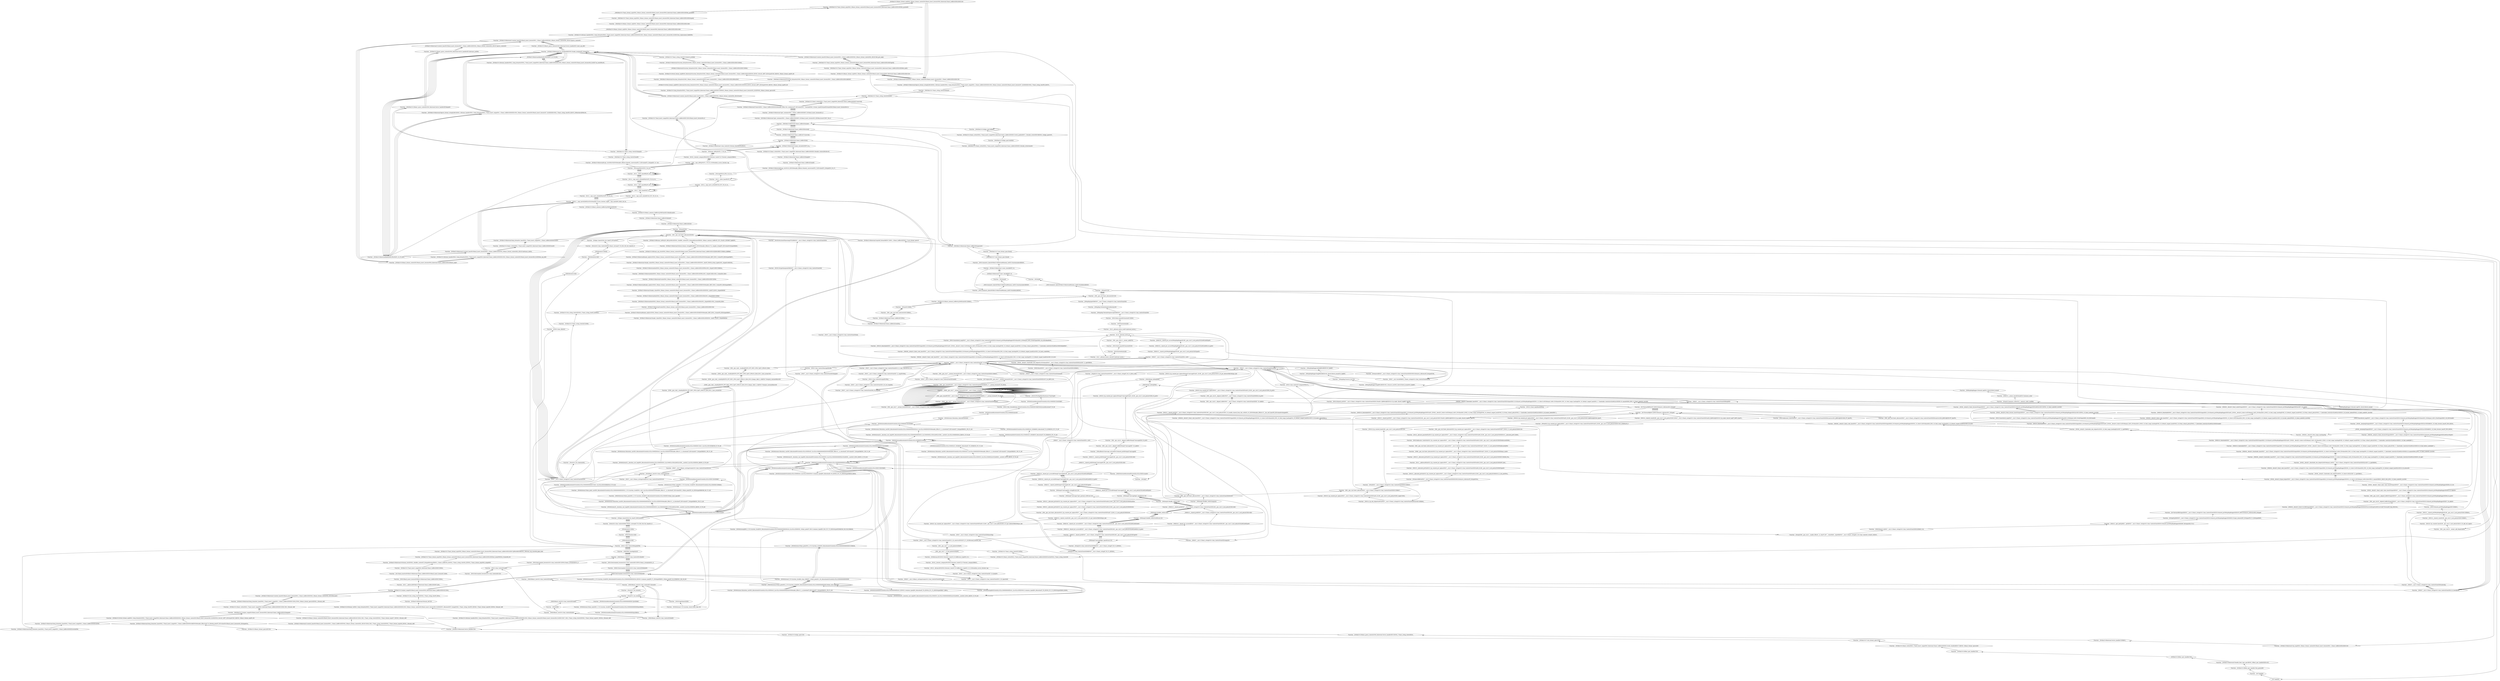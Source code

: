 digraph {
	_ZN3fmt2v516basic_format_argINS0_20basic_format_contextISt20back_insert_iteratorINS0_8internal12basic_bufferIcEEEcEEEC2Ev
	"Function- _ZN3fmt2v58internal5valueINS0_20basic_format_contextISt20back_insert_iteratorINS1_12basic_bufferIcEEEcEEEC2Ei"
	"Function- _ZN3fmt2v58internal5valueINS0_20basic_format_contextISt20back_insert_iteratorINS1_12basic_bufferIcEEEcEEEC2Ei" -> _ZN3fmt2v516basic_format_argINS0_20basic_format_contextISt20back_insert_iteratorINS0_8internal12basic_bufferIcEEEcEEEC2Ev [dir=back]
	"Function- _ZN3fmt2v516basic_format_argINS0_20basic_format_contextISt20back_insert_iteratorINS0_8internal12basic_bufferIcEEEcEEEC2Ev"
	"Function- _ZN3fmt2v516basic_format_argINS0_20basic_format_contextISt20back_insert_iteratorINS0_8internal12basic_bufferIcEEEcEEEC2Ev" -> "Function- _ZN3fmt2v58internal5valueINS0_20basic_format_contextISt20back_insert_iteratorINS1_12basic_bufferIcEEEcEEEC2Ei" [dir=back]
	"Function- _ZNK3fmt2v517basic_format_argsINS0_20basic_format_contextISt20back_insert_iteratorINS0_8internal12basic_bufferIcEEEcEEE6do_getEj"
	"Function- _ZNK3fmt2v517basic_format_argsINS0_20basic_format_contextISt20back_insert_iteratorINS0_8internal12basic_bufferIcEEEcEEE6do_getEj" -> "Function- _ZN3fmt2v516basic_format_argINS0_20basic_format_contextISt20back_insert_iteratorINS0_8internal12basic_bufferIcEEEcEEEC2Ev" [dir=back]
	"Function- _ZNK3fmt2v517basic_format_argsINS0_20basic_format_contextISt20back_insert_iteratorINS0_8internal12basic_bufferIcEEEcEEE3getEj"
	"Function- _ZNK3fmt2v517basic_format_argsINS0_20basic_format_contextISt20back_insert_iteratorINS0_8internal12basic_bufferIcEEEcEEE3getEj" -> "Function- _ZNK3fmt2v517basic_format_argsINS0_20basic_format_contextISt20back_insert_iteratorINS0_8internal12basic_bufferIcEEEcEEE6do_getEj" [dir=back]
	"Function- _ZN3fmt2v58internal12context_baseISt20back_insert_iteratorINS1_12basic_bufferIcEEENS0_20basic_format_contextIS6_cEEcE10do_get_argEj"
	"Function- _ZN3fmt2v58internal12context_baseISt20back_insert_iteratorINS1_12basic_bufferIcEEENS0_20basic_format_contextIS6_cEEcE10do_get_argEj" -> "Function- _ZNK3fmt2v517basic_format_argsINS0_20basic_format_contextISt20back_insert_iteratorINS0_8internal12basic_bufferIcEEEcEEE3getEj" [dir=back]
	"Function- _ZN3fmt2v58internal11to_unsignedIiEENSt13make_unsignedIT_E4typeES4_"
	"Function- _ZN3fmt2v58internal11to_unsignedIiEENSt13make_unsignedIT_E4typeES4_" -> "Function- _ZN3fmt2v58internal12context_baseISt20back_insert_iteratorINS1_12basic_bufferIcEEENS0_20basic_format_contextIS6_cEEcE10do_get_argEj" [dir=back]
	"Function- _ZN3fmt2v519basic_parse_contextIcNS0_8internal13error_handlerEE11next_arg_idEv"
	"Function- _ZN3fmt2v519basic_parse_contextIcNS0_8internal13error_handlerEE11next_arg_idEv" -> "Function- _ZN3fmt2v58internal11to_unsignedIiEENSt13make_unsignedIT_E4typeES4_" [dir=back]
	"Function- _ZN3fmt2v58internal12context_baseISt20back_insert_iteratorINS1_12basic_bufferIcEEENS0_20basic_format_contextIS6_cEEcE13parse_contextEv"
	"Function- _ZN3fmt2v58internal12context_baseISt20back_insert_iteratorINS1_12basic_bufferIcEEENS0_20basic_format_contextIS6_cEEcE13parse_contextEv" -> "Function- _ZN3fmt2v519basic_parse_contextIcNS0_8internal13error_handlerEE11next_arg_idEv" [dir=back]
	"Function- _ZN3fmt2v520basic_format_contextISt20back_insert_iteratorINS0_8internal12basic_bufferIcEEEcE8next_argEv"
	"Function- _ZN3fmt2v520basic_format_contextISt20back_insert_iteratorINS0_8internal12basic_bufferIcEEEcE8next_argEv" -> "Function- _ZN3fmt2v58internal12context_baseISt20back_insert_iteratorINS1_12basic_bufferIcEEENS0_20basic_format_contextIS6_cEEcE13parse_contextEv" [dir=back]
	"Function- _ZN3fmt2v514format_handlerINS0_13arg_formatterINS0_17back_insert_rangeINS0_8internal12basic_bufferIcEEEEEEcNS0_20basic_format_contextISt20back_insert_iteratorIS6_EcEEE9on_arg_idEv"
	"Function- _ZN3fmt2v514format_handlerINS0_13arg_formatterINS0_17back_insert_rangeINS0_8internal12basic_bufferIcEEEEEEcNS0_20basic_format_contextISt20back_insert_iteratorIS6_EcEEE9on_arg_idEv" -> "Function- _ZN3fmt2v520basic_format_contextISt20back_insert_iteratorINS0_8internal12basic_bufferIcEEEcE8next_argEv" [dir=back]
	"Function- _ZN3fmt2v58internal12context_baseISt20back_insert_iteratorINS1_12basic_bufferIcEEENS0_20basic_format_contextIS6_cEEcE10advance_toES6_"
	"Function- _ZN3fmt2v58internal12context_baseISt20back_insert_iteratorINS1_12basic_bufferIcEEENS0_20basic_format_contextIS6_cEEcE10advance_toES6_" -> "Function- _ZN3fmt2v514format_handlerINS0_13arg_formatterINS0_17back_insert_rangeINS0_8internal12basic_bufferIcEEEEEEcNS0_20basic_format_contextISt20back_insert_iteratorIS6_EcEEE9on_arg_idEv" [dir=back]
	"Function- _ZNSt11__copy_moveILb0ELb1ESt26random_access_iterator_tagE8__copy_mIcEEPT_PKS3_S6_S4_"
	"Function- _ZNSt11__copy_moveILb0ELb1ESt26random_access_iterator_tagE8__copy_mIcEEPT_PKS3_S6_S4_" -> "Function- _ZN3fmt2v58internal12context_baseISt20back_insert_iteratorINS1_12basic_bufferIcEEENS0_20basic_format_contextIS6_cEEcE10advance_toES6_" [dir=back]
	"Function- _ZSt13__copy_move_aILb0EPKcPcET1_T0_S4_S3_"
	"Function- _ZSt13__copy_move_aILb0EPKcPcET1_T0_S4_S3_" -> "Function- _ZNSt11__copy_moveILb0ELb1ESt26random_access_iterator_tagE8__copy_mIcEEPT_PKS3_S6_S4_" [dir=back]
	"Function- _ZSt12__niter_baseIPcET_S1_"
	"Function- _ZSt12__niter_baseIPcET_S1_" -> "Function- _ZSt13__copy_move_aILb0EPKcPcET1_T0_S4_S3_" [dir=back]
	"Function- _ZSt12__niter_baseIPKcET_S2_"
	"Function- _ZSt12__niter_baseIPKcET_S2_" -> "Function- _ZSt12__niter_baseIPcET_S1_" [dir=back]
	"Function- _ZSt12__niter_baseIPKcET_S2_"
	"Function- _ZSt12__niter_baseIPKcET_S2_" -> "Function- _ZSt12__niter_baseIPKcET_S2_" [dir=back]
	"Function- _ZSt14__copy_move_a2ILb0EPKcPcET1_T0_S4_S3_"
	"Function- _ZSt14__copy_move_a2ILb0EPKcPcET1_T0_S4_S3_" -> "Function- _ZSt12__niter_baseIPKcET_S2_" [dir=back]
	"Function- _ZSt12__miter_baseIPKcET_S2_"
	"Function- _ZSt12__miter_baseIPKcET_S2_" -> "Function- _ZSt14__copy_move_a2ILb0EPKcPcET1_T0_S4_S3_" [dir=back]
	"Function- _ZSt12__miter_baseIPKcET_S2_"
	"Function- _ZSt12__miter_baseIPKcET_S2_" -> "Function- _ZSt12__miter_baseIPKcET_S2_" [dir=back]
	"Function- _ZSt4copyIPKcPcET0_T_S4_S3_"
	"Function- _ZSt4copyIPKcPcET0_T_S4_S3_" -> "Function- _ZSt12__miter_baseIPKcET_S2_" [dir=back]
	"Function- _ZSt8__copy_nIPKcjPcET1_T_T0_S3_St26random_access_iterator_tag"
	"Function- _ZSt8__copy_nIPKcjPcET1_T_T0_S3_St26random_access_iterator_tag" -> "Function- _ZSt4copyIPKcPcET0_T_S4_S3_" [dir=back]
	"Function- _ZSt19__iterator_categoryIPKcENSt15iterator_traitsIT_E17iterator_categoryERKS3_"
	"Function- _ZSt19__iterator_categoryIPKcENSt15iterator_traitsIT_E17iterator_categoryERKS3_" -> "Function- _ZSt8__copy_nIPKcjPcET1_T_T0_S3_St26random_access_iterator_tag" [dir=back]
	"Function- _ZSt6copy_nIPKcjPcET1_T_T0_S3_"
	"Function- _ZSt6copy_nIPKcjPcET1_T_T0_S3_" -> "Function- _ZSt19__iterator_categoryIPKcENSt15iterator_traitsIT_E17iterator_categoryERKS3_" [dir=back]
	"Function- _ZN3fmt2v58internal12make_checkedIcEEPT_S4_j"
	"Function- _ZN3fmt2v58internal12make_checkedIcEEPT_S4_j" -> "Function- _ZSt6copy_nIPKcjPcET1_T_T0_S3_" [dir=back]
	"Function- _ZN3fmt2v58internal12basic_bufferIcEixEj"
	"Function- _ZN3fmt2v58internal12basic_bufferIcEixEj" -> "Function- _ZN3fmt2v58internal12make_checkedIcEEPT_S4_j" [dir=back]
	"Function- _ZN3fmt2v58internal12basic_bufferIcE7reserveEj"
	"Function- _ZN3fmt2v58internal12basic_bufferIcE7reserveEj" -> "Function- _ZN3fmt2v58internal12basic_bufferIcEixEj" [dir=back]
	"Function- _ZN3fmt2v58internal12basic_bufferIcE6resizeEj"
	"Function- _ZN3fmt2v58internal12basic_bufferIcE6resizeEj" -> "Function- _ZN3fmt2v58internal12basic_bufferIcE7reserveEj" [dir=back]
	"Function- _ZNK3fmt2v58internal12basic_bufferIcE4sizeEv"
	"Function- _ZNK3fmt2v58internal12basic_bufferIcE4sizeEv" -> "Function- _ZN3fmt2v58internal12basic_bufferIcE6resizeEj" [dir=back]
	"Function- _ZZN3fmt2v58internal13get_containerINS1_12basic_bufferIcEEEERT_St20back_insert_iteratorIS5_EEN8accessorC2ES7_IS4_E"
	"Function- _ZZN3fmt2v58internal13get_containerINS1_12basic_bufferIcEEEERT_St20back_insert_iteratorIS5_EEN8accessorC2ES7_IS4_E" -> "Function- _ZNK3fmt2v58internal12basic_bufferIcE4sizeEv" [dir=back]
	"Function- _ZN3fmt2v58internal13get_containerINS1_12basic_bufferIcEEEERT_St20back_insert_iteratorIS5_E"
	"Function- _ZN3fmt2v58internal13get_containerINS1_12basic_bufferIcEEEERT_St20back_insert_iteratorIS5_E" -> "Function- _ZZN3fmt2v58internal13get_containerINS1_12basic_bufferIcEEEERT_St20back_insert_iteratorIS5_EEN8accessorC2ES7_IS4_E" [dir=back]
	"Function- _ZN3fmt2v58internal7reserveINS1_12basic_bufferIcEEEENSt9enable_ifIXsr13is_contiguousIT_EE5valueENS1_7checkedINS6_10value_typeEE4typeEE4typeERSt20back_insert_iteratorIS6_Ej"
	"Function- _ZN3fmt2v58internal7reserveINS1_12basic_bufferIcEEEENSt9enable_ifIXsr13is_contiguousIT_EE5valueENS1_7checkedINS6_10value_typeEE4typeEE4typeERSt20back_insert_iteratorIS6_Ej" -> "Function- _ZN3fmt2v58internal13get_containerINS1_12basic_bufferIcEEEERT_St20back_insert_iteratorIS5_E" [dir=back]
	"Function- _ZN3fmt2v58internal12context_baseISt20back_insert_iteratorINS1_12basic_bufferIcEEENS0_20basic_format_contextIS6_cEEcE3outEv"
	"Function- _ZN3fmt2v58internal12context_baseISt20back_insert_iteratorINS1_12basic_bufferIcEEENS0_20basic_format_contextIS6_cEEcE3outEv" -> "Function- _ZN3fmt2v58internal7reserveINS1_12basic_bufferIcEEEENSt9enable_ifIXsr13is_contiguousIT_EE5valueENS1_7checkedINS6_10value_typeEE4typeEE4typeERSt20back_insert_iteratorIS6_Ej" [dir=back]
	"Function- _ZN3fmt2v58internal11to_unsignedIiEENSt13make_unsignedIT_E4typeES4_"
	"Function- _ZN3fmt2v58internal11to_unsignedIiEENSt13make_unsignedIT_E4typeES4_" -> "Function- _ZN3fmt2v58internal12context_baseISt20back_insert_iteratorINS1_12basic_bufferIcEEENS0_20basic_format_contextIS6_cEEcE3outEv" [dir=back]
	"Function- _ZN3fmt2v514format_handlerINS0_13arg_formatterINS0_17back_insert_rangeINS0_8internal12basic_bufferIcEEEEEEcNS0_20basic_format_contextISt20back_insert_iteratorIS6_EcEEE7on_textEPKcSF_"
	"Function- _ZN3fmt2v514format_handlerINS0_13arg_formatterINS0_17back_insert_rangeINS0_8internal12basic_bufferIcEEEEEEcNS0_20basic_format_contextISt20back_insert_iteratorIS6_EcEEE7on_textEPKcSF_" -> "Function- _ZN3fmt2v58internal11to_unsignedIiEENSt13make_unsignedIT_E4typeES4_" [dir=back]
	_ZN3fmt2v58internal4findILb0EcPKcEEbT1_S5_T0_RS5_
	_ZN3fmt2v58internal4findILb0EcPKcEEbT1_S5_T0_RS5_ -> "Function- _ZN3fmt2v514format_handlerINS0_13arg_formatterINS0_17back_insert_rangeINS0_8internal12basic_bufferIcEEEEEEcNS0_20basic_format_contextISt20back_insert_iteratorIS6_EcEEE7on_textEPKcSF_" [dir=back]
	"Function- _ZN3fmt2v58internal11to_unsignedIiEENSt13make_unsignedIT_E4typeES4_"
	"Function- _ZN3fmt2v58internal11to_unsignedIiEENSt13make_unsignedIT_E4typeES4_" -> _ZN3fmt2v58internal4findILb0EcPKcEEbT1_S5_T0_RS5_ [dir=back]
	"Function- _ZN3fmt2v58internal4findILb0EcPKcEEbT1_S5_T0_RS5_"
	"Function- _ZN3fmt2v58internal4findILb0EcPKcEEbT1_S5_T0_RS5_" -> "Function- _ZN3fmt2v58internal11to_unsignedIiEENSt13make_unsignedIT_E4typeES4_" [dir=back]
	"Function- _ZZN3fmt2v58internal19parse_format_stringILb0EcRNS0_14format_handlerINS0_13arg_formatterINS0_17back_insert_rangeINS1_12basic_bufferIcEEEEEEcNS0_20basic_format_contextISt20back_insert_iteratorIS7_EcEEEEEEvNS0_17basic_string_viewIT0_EEOT1_EN6writerclEPKcSN_"
	"Function- _ZZN3fmt2v58internal19parse_format_stringILb0EcRNS0_14format_handlerINS0_13arg_formatterINS0_17back_insert_rangeINS1_12basic_bufferIcEEEEEEcNS0_20basic_format_contextISt20back_insert_iteratorIS7_EcEEEEEEvNS0_17basic_string_viewIT0_EEOT1_EN6writerclEPKcSN_" -> "Function- _ZN3fmt2v58internal4findILb0EcPKcEEbT1_S5_T0_RS5_" [dir=back]
	_ZN3fmt2v58internal4findILb0EcPKcEEbT1_S5_T0_RS5_
	_ZN3fmt2v58internal4findILb0EcPKcEEbT1_S5_T0_RS5_ -> "Function- _ZZN3fmt2v58internal19parse_format_stringILb0EcRNS0_14format_handlerINS0_13arg_formatterINS0_17back_insert_rangeINS1_12basic_bufferIcEEEEEEcNS0_20basic_format_contextISt20back_insert_iteratorIS7_EcEEEEEEvNS0_17basic_string_viewIT0_EEOT1_EN6writerclEPKcSN_" [dir=back]
	"Function- _ZN3fmt2v58internal11to_unsignedIiEENSt13make_unsignedIT_E4typeES4_"
	"Function- _ZN3fmt2v58internal11to_unsignedIiEENSt13make_unsignedIT_E4typeES4_" -> _ZN3fmt2v58internal4findILb0EcPKcEEbT1_S5_T0_RS5_ [dir=back]
	"Function- _ZN3fmt2v58internal4findILb0EcPKcEEbT1_S5_T0_RS5_"
	"Function- _ZN3fmt2v58internal4findILb0EcPKcEEbT1_S5_T0_RS5_" -> "Function- _ZN3fmt2v58internal11to_unsignedIiEENSt13make_unsignedIT_E4typeES4_" [dir=back]
	"Function- _ZN3fmt2v58internal12context_baseISt20back_insert_iteratorINS1_12basic_bufferIcEEENS0_20basic_format_contextIS6_cEEcE10advance_toES6_"
	"Function- _ZN3fmt2v58internal12context_baseISt20back_insert_iteratorINS1_12basic_bufferIcEEENS0_20basic_format_contextIS6_cEEcE10advance_toES6_" -> "Function- _ZN3fmt2v58internal4findILb0EcPKcEEbT1_S5_T0_RS5_" [dir=back]
	"Function- _ZNK3fmt2v512basic_writerINS0_17back_insert_rangeINS0_8internal12basic_bufferIcEEEEE3outEv"
	"Function- _ZNK3fmt2v512basic_writerINS0_17back_insert_rangeINS0_8internal12basic_bufferIcEEEEE3outEv" -> "Function- _ZN3fmt2v58internal12context_baseISt20back_insert_iteratorINS1_12basic_bufferIcEEENS0_20basic_format_contextIS6_cEEcE10advance_toES6_" [dir=back]
	"Function- _ZN3fmt2v58internal18arg_formatter_baseINS0_17back_insert_rangeINS1_12basic_bufferIcEEEEE3outEv"
	"Function- _ZN3fmt2v58internal18arg_formatter_baseINS0_17back_insert_rangeINS1_12basic_bufferIcEEEEE3outEv" -> "Function- _ZNK3fmt2v512basic_writerINS0_17back_insert_rangeINS0_8internal12basic_bufferIcEEEEE3outEv" [dir=back]
	"Function- _ZN9__gnu_cxx13new_allocatorIcED2Ev"
	"Function- _ZN9__gnu_cxx13new_allocatorIcED2Ev" -> "Function- _ZN3fmt2v58internal18arg_formatter_baseINS0_17back_insert_rangeINS1_12basic_bufferIcEEEEE3outEv" [dir=back]
	"Function- _ZNSaIcED2Ev"
	"Function- _ZNSaIcED2Ev" -> "Function- _ZN9__gnu_cxx13new_allocatorIcED2Ev" [dir=back]
	"Function- _ZN3fmt2v58internal12basic_bufferIcED2Ev"
	"Function- _ZN3fmt2v58internal12basic_bufferIcED2Ev" -> "Function- _ZNSaIcED2Ev" [dir=back]
	"Function- _ZN3fmt2v58internal12basic_bufferIcE4dataEv"
	"Function- _ZN3fmt2v58internal12basic_bufferIcE4dataEv" -> "Function- _ZN3fmt2v58internal12basic_bufferIcED2Ev" [dir=back]
	"Function- _ZN3fmt2v519basic_memory_bufferIcLj500ESaIcEE10deallocateEv"
	"Function- _ZN3fmt2v519basic_memory_bufferIcLj500ESaIcEE10deallocateEv" -> "Function- _ZN3fmt2v58internal12basic_bufferIcE4dataEv" [dir=back]
	"Function- _ZN3fmt2v519basic_memory_bufferIcLj500ESaIcEED2Ev"
	"Function- _ZN3fmt2v519basic_memory_bufferIcLj500ESaIcEED2Ev" -> "Function- _ZN3fmt2v519basic_memory_bufferIcLj500ESaIcEE10deallocateEv" [dir=back]
	"Function- _ZNSt11__copy_moveILb0ELb1ESt26random_access_iterator_tagE8__copy_mIcEEPT_PKS3_S6_S4_"
	"Function- _ZNSt11__copy_moveILb0ELb1ESt26random_access_iterator_tagE8__copy_mIcEEPT_PKS3_S6_S4_" -> "Function- _ZN3fmt2v519basic_memory_bufferIcLj500ESaIcEED2Ev" [dir=back]
	"Function- _ZSt13__copy_move_aILb0EPcS0_ET1_T0_S2_S1_"
	"Function- _ZSt13__copy_move_aILb0EPcS0_ET1_T0_S2_S1_" -> "Function- _ZNSt11__copy_moveILb0ELb1ESt26random_access_iterator_tagE8__copy_mIcEEPT_PKS3_S6_S4_" [dir=back]
	"Function- _ZSt12__niter_baseIPcET_S1_"
	"Function- _ZSt12__niter_baseIPcET_S1_" -> "Function- _ZSt13__copy_move_aILb0EPcS0_ET1_T0_S2_S1_" [dir=back]
	"Function- _ZSt12__niter_baseIPcET_S1_"
	"Function- _ZSt12__niter_baseIPcET_S1_" -> "Function- _ZSt12__niter_baseIPcET_S1_" [dir=back]
	"Function- _ZSt12__niter_baseIPcET_S1_"
	"Function- _ZSt12__niter_baseIPcET_S1_" -> "Function- _ZSt12__niter_baseIPcET_S1_" [dir=back]
	"Function- _ZSt14__copy_move_a2ILb0EPcS0_ET1_T0_S2_S1_"
	"Function- _ZSt14__copy_move_a2ILb0EPcS0_ET1_T0_S2_S1_" -> "Function- _ZSt12__niter_baseIPcET_S1_" [dir=back]
	"Function- _ZSt12__miter_baseIPcET_S1_"
	"Function- _ZSt12__miter_baseIPcET_S1_" -> "Function- _ZSt14__copy_move_a2ILb0EPcS0_ET1_T0_S2_S1_" [dir=back]
	"Function- _ZSt12__miter_baseIPcET_S1_"
	"Function- _ZSt12__miter_baseIPcET_S1_" -> "Function- _ZSt12__miter_baseIPcET_S1_" [dir=back]
	"Function- _ZSt4copyIPcS0_ET0_T_S2_S1_"
	"Function- _ZSt4copyIPcS0_ET0_T_S2_S1_" -> "Function- _ZSt12__miter_baseIPcET_S1_" [dir=back]
	"Function- _ZN3fmt2v58internal8copy_strIcPcS3_EENSt9enable_ifIXntsr16needs_conversionIT0_T_EE5valueET1_E4typeES5_S5_S7_"
	"Function- _ZN3fmt2v58internal8copy_strIcPcS3_EENSt9enable_ifIXntsr16needs_conversionIT0_T_EE5valueET1_E4typeES5_S5_S7_" -> "Function- _ZSt4copyIPcS0_ET0_T_S2_S1_" [dir=back]
	"Function- _ZN3fmt2v58internal12basic_bufferIcE3endEv"
	"Function- _ZN3fmt2v58internal12basic_bufferIcE3endEv" -> "Function- _ZN3fmt2v58internal8copy_strIcPcS3_EENSt9enable_ifIXntsr16needs_conversionIT0_T_EE5valueET1_E4typeES5_S5_S7_" [dir=back]
	"Function- _ZN3fmt2v58internal12basic_bufferIcE5beginEv"
	"Function- _ZN3fmt2v58internal12basic_bufferIcE5beginEv" -> "Function- _ZN3fmt2v58internal12basic_bufferIcE3endEv" [dir=back]
	"Function- _ZN3fmt2v512basic_writerINS0_17back_insert_rangeINS0_8internal12basic_bufferIcEEEEE13double_writerclIPcEEvOT_"
	"Function- _ZN3fmt2v512basic_writerINS0_17back_insert_rangeINS0_8internal12basic_bufferIcEEEEE13double_writerclIPcEEvOT_" -> "Function- _ZN3fmt2v58internal12basic_bufferIcE5beginEv" [dir=back]
	"Function- _ZN3fmt2v58internal12make_checkedIcEEPT_S4_j"
	"Function- _ZN3fmt2v58internal12make_checkedIcEEPT_S4_j" -> "Function- _ZN3fmt2v512basic_writerINS0_17back_insert_rangeINS0_8internal12basic_bufferIcEEEEE13double_writerclIPcEEvOT_" [dir=back]
	"Function- _ZN3fmt2v58internal12basic_bufferIcEixEj"
	"Function- _ZN3fmt2v58internal12basic_bufferIcEixEj" -> "Function- _ZN3fmt2v58internal12make_checkedIcEEPT_S4_j" [dir=back]
	"Function- _ZN3fmt2v58internal12basic_bufferIcE7reserveEj"
	"Function- _ZN3fmt2v58internal12basic_bufferIcE7reserveEj" -> "Function- _ZN3fmt2v58internal12basic_bufferIcEixEj" [dir=back]
	"Function- _ZN3fmt2v58internal12basic_bufferIcE6resizeEj"
	"Function- _ZN3fmt2v58internal12basic_bufferIcE6resizeEj" -> "Function- _ZN3fmt2v58internal12basic_bufferIcE7reserveEj" [dir=back]
	"Function- _ZNK3fmt2v58internal12basic_bufferIcE4sizeEv"
	"Function- _ZNK3fmt2v58internal12basic_bufferIcE4sizeEv" -> "Function- _ZN3fmt2v58internal12basic_bufferIcE6resizeEj" [dir=back]
	"Function- _ZZN3fmt2v58internal13get_containerINS1_12basic_bufferIcEEEERT_St20back_insert_iteratorIS5_EEN8accessorC2ES7_IS4_E"
	"Function- _ZZN3fmt2v58internal13get_containerINS1_12basic_bufferIcEEEERT_St20back_insert_iteratorIS5_EEN8accessorC2ES7_IS4_E" -> "Function- _ZNK3fmt2v58internal12basic_bufferIcE4sizeEv" [dir=back]
	"Function- _ZN3fmt2v58internal13get_containerINS1_12basic_bufferIcEEEERT_St20back_insert_iteratorIS5_E"
	"Function- _ZN3fmt2v58internal13get_containerINS1_12basic_bufferIcEEEERT_St20back_insert_iteratorIS5_E" -> "Function- _ZZN3fmt2v58internal13get_containerINS1_12basic_bufferIcEEEERT_St20back_insert_iteratorIS5_EEN8accessorC2ES7_IS4_E" [dir=back]
	"Function- _ZN3fmt2v58internal7reserveINS1_12basic_bufferIcEEEENSt9enable_ifIXsr13is_contiguousIT_EE5valueENS1_7checkedINS6_10value_typeEE4typeEE4typeERSt20back_insert_iteratorIS6_Ej"
	"Function- _ZN3fmt2v58internal7reserveINS1_12basic_bufferIcEEEENSt9enable_ifIXsr13is_contiguousIT_EE5valueENS1_7checkedINS6_10value_typeEE4typeEE4typeERSt20back_insert_iteratorIS6_Ej" -> "Function- _ZN3fmt2v58internal13get_containerINS1_12basic_bufferIcEEEERT_St20back_insert_iteratorIS5_E" [dir=back]
	"Function- _ZN3fmt2v512basic_writerINS0_17back_insert_rangeINS0_8internal12basic_bufferIcEEEEE7reserveEj"
	"Function- _ZN3fmt2v512basic_writerINS0_17back_insert_rangeINS0_8internal12basic_bufferIcEEEEE7reserveEj" -> "Function- _ZN3fmt2v58internal7reserveINS1_12basic_bufferIcEEEENSt9enable_ifIXsr13is_contiguousIT_EE5valueENS1_7checkedINS6_10value_typeEE4typeEE4typeERSt20back_insert_iteratorIS6_Ej" [dir=back]
	"Function- _ZNK3fmt2v58internal12basic_bufferIcE4sizeEv"
	"Function- _ZNK3fmt2v58internal12basic_bufferIcE4sizeEv" -> "Function- _ZN3fmt2v512basic_writerINS0_17back_insert_rangeINS0_8internal12basic_bufferIcEEEEE7reserveEj" [dir=back]
	"Function- _ZNK3fmt2v512basic_writerINS0_17back_insert_rangeINS0_8internal12basic_bufferIcEEEEE13double_writer4sizeEv"
	"Function- _ZNK3fmt2v512basic_writerINS0_17back_insert_rangeINS0_8internal12basic_bufferIcEEEEE13double_writer4sizeEv" -> "Function- _ZNK3fmt2v58internal12basic_bufferIcE4sizeEv" [dir=back]
	"Function- _ZNK3fmt2v510align_spec5widthEv"
	"Function- _ZNK3fmt2v510align_spec5widthEv" -> "Function- _ZNK3fmt2v512basic_writerINS0_17back_insert_rangeINS0_8internal12basic_bufferIcEEEEE13double_writer4sizeEv" [dir=back]
	"Function- _ZN3fmt2v512basic_writerINS0_17back_insert_rangeINS0_8internal12basic_bufferIcEEEEE12write_paddedINS7_13double_writerEEEvRKNS0_10align_specEOT_"
	"Function- _ZN3fmt2v512basic_writerINS0_17back_insert_rangeINS0_8internal12basic_bufferIcEEEEE12write_paddedINS7_13double_writerEEEvRKNS0_10align_specEOT_" -> "Function- _ZNK3fmt2v510align_spec5widthEv" [dir=back]
	"Function- _ZNK3fmt2v510align_spec5alignEv"
	"Function- _ZNK3fmt2v510align_spec5alignEv" -> "Function- _ZN3fmt2v512basic_writerINS0_17back_insert_rangeINS0_8internal12basic_bufferIcEEEEE12write_paddedINS7_13double_writerEEEvRKNS0_10align_specEOT_" [dir=back]
	"Function- _ZNK3fmt2v510align_spec5alignEv"
	"Function- _ZNK3fmt2v510align_spec5alignEv" -> "Function- _ZNK3fmt2v510align_spec5alignEv" [dir=back]
	"Function- _ZNK3fmt2v58internal12basic_bufferIcE4sizeEv"
	"Function- _ZNK3fmt2v58internal12basic_bufferIcE4sizeEv" -> "Function- _ZNK3fmt2v510align_spec5alignEv" [dir=back]
	"Function- _ZN3fmt2v58internal12basic_bufferIcE7reserveEj"
	"Function- _ZN3fmt2v58internal12basic_bufferIcE7reserveEj" -> "Function- _ZNK3fmt2v58internal12basic_bufferIcE4sizeEv" [dir=back]
	"Function- _ZN3fmt2v58internal12basic_bufferIcE6resizeEj"
	"Function- _ZN3fmt2v58internal12basic_bufferIcE6resizeEj" -> "Function- _ZN3fmt2v58internal12basic_bufferIcE7reserveEj" [dir=back]
	"Function- _ZNK3fmt2v58internal12basic_bufferIcE8capacityEv"
	"Function- _ZNK3fmt2v58internal12basic_bufferIcE8capacityEv" -> "Function- _ZN3fmt2v58internal12basic_bufferIcE6resizeEj" [dir=back]
	"Function- _ZN3fmt2v58internal11to_unsignedIiEENSt13make_unsignedIT_E4typeES4_"
	"Function- _ZN3fmt2v58internal11to_unsignedIiEENSt13make_unsignedIT_E4typeES4_" -> "Function- _ZNK3fmt2v58internal12basic_bufferIcE8capacityEv" [dir=back]
	"Function- _ZN3fmt2v58internal11char_traitsIcE12format_floatIdEEiPcjPKciT_"
	"Function- _ZN3fmt2v58internal11char_traitsIcE12format_floatIdEEiPcjPKciT_" -> "Function- _ZN3fmt2v58internal11to_unsignedIiEENSt13make_unsignedIT_E4typeES4_" [dir=back]
	"Function- _ZN3fmt2v58internal12basic_bufferIcEixEj"
	"Function- _ZN3fmt2v58internal12basic_bufferIcEixEj" -> "Function- _ZN3fmt2v58internal11char_traitsIcE12format_floatIdEEiPcjPKciT_" [dir=back]
	"Function- _ZNK3fmt2v58internal12basic_bufferIcE8capacityEv"
	"Function- _ZNK3fmt2v58internal12basic_bufferIcE8capacityEv" -> "Function- _ZN3fmt2v58internal12basic_bufferIcEixEj" [dir=back]
	_ZNK3fmt2v517core_format_specs3hasEj
	_ZNK3fmt2v517core_format_specs3hasEj -> "Function- _ZNK3fmt2v58internal12basic_bufferIcE8capacityEv" [dir=back]
	"Function- _ZNK3fmt2v517core_format_specs3hasEj"
	"Function- _ZNK3fmt2v517core_format_specs3hasEj" -> _ZNK3fmt2v517core_format_specs3hasEj [dir=back]
	"Function- _ZNK3fmt2v58internal12basic_bufferIcE8capacityEv"
	"Function- _ZNK3fmt2v58internal12basic_bufferIcE8capacityEv" -> "Function- _ZNK3fmt2v517core_format_specs3hasEj" [dir=back]
	"Function- _ZN3fmt2v58internal14sprintf_formatIdEEvT_RNS1_12basic_bufferIcEENS0_17core_format_specsE"
	"Function- _ZN3fmt2v58internal14sprintf_formatIdEEvT_RNS1_12basic_bufferIcEENS0_17core_format_specsE" -> "Function- _ZNK3fmt2v58internal12basic_bufferIcE8capacityEv" [dir=back]
	"Function- _ZN9__gnu_cxx13new_allocatorIcED2Ev"
	"Function- _ZN9__gnu_cxx13new_allocatorIcED2Ev" -> "Function- _ZN3fmt2v58internal14sprintf_formatIdEEvT_RNS1_12basic_bufferIcEENS0_17core_format_specsE" [dir=back]
	"Function- _ZNSaIcED2Ev"
	"Function- _ZNSaIcED2Ev" -> "Function- _ZN9__gnu_cxx13new_allocatorIcED2Ev" [dir=back]
	"Function- _ZN3fmt2v58internal12basic_bufferIcE3setEPcj"
	"Function- _ZN3fmt2v58internal12basic_bufferIcE3setEPcj" -> "Function- _ZNSaIcED2Ev" [dir=back]
	"Function- _ZN3fmt2v58internal12basic_bufferIcEC2EPcjj"
	"Function- _ZN3fmt2v58internal12basic_bufferIcEC2EPcjj" -> "Function- _ZN3fmt2v58internal12basic_bufferIcE3setEPcj" [dir=back]
	"Function- _ZN9__gnu_cxx13new_allocatorIcEC2ERKS1_"
	"Function- _ZN9__gnu_cxx13new_allocatorIcEC2ERKS1_" -> "Function- _ZN3fmt2v58internal12basic_bufferIcEC2EPcjj" [dir=back]
	"Function- _ZNSaIcEC2ERKS_"
	"Function- _ZNSaIcEC2ERKS_" -> "Function- _ZN9__gnu_cxx13new_allocatorIcEC2ERKS1_" [dir=back]
	"Function- _ZN3fmt2v519basic_memory_bufferIcLj500ESaIcEEC2ERKS2_"
	"Function- _ZN3fmt2v519basic_memory_bufferIcLj500ESaIcEEC2ERKS2_" -> "Function- _ZNSaIcEC2ERKS_" [dir=back]
	"Function- _ZN9__gnu_cxx13new_allocatorIcEC2Ev"
	"Function- _ZN9__gnu_cxx13new_allocatorIcEC2Ev" -> "Function- _ZN3fmt2v519basic_memory_bufferIcLj500ESaIcEEC2ERKS2_" [dir=back]
	"Function- _ZNSaIcEC2Ev"
	"Function- _ZNSaIcEC2Ev" -> "Function- _ZN9__gnu_cxx13new_allocatorIcEC2Ev" [dir=back]
	_ZNSt14numeric_limitsIN3fmt2v58internal9dummy_intEE10isinfinityIdEEbT_
	_ZNSt14numeric_limitsIN3fmt2v58internal9dummy_intEE10isinfinityIdEEbT_ -> "Function- _ZNSaIcEC2Ev" [dir=back]
	"Function- _ZSt5isinfd"
	"Function- _ZSt5isinfd" -> _ZNSt14numeric_limitsIN3fmt2v58internal9dummy_intEE10isinfinityIdEEbT_ [dir=back]
	_ZN3fmt2v58internal11const_checkIbEET_S3_
	_ZN3fmt2v58internal11const_checkIbEET_S3_ -> "Function- _ZSt5isinfd" [dir=back]
	"Function- _ZN3fmt2v58internal11const_checkIbEET_S3_"
	"Function- _ZN3fmt2v58internal11const_checkIbEET_S3_" -> _ZN3fmt2v58internal11const_checkIbEET_S3_ [dir=back]
	"Function- _ZNSt14numeric_limitsIN3fmt2v58internal9dummy_intEE10isinfinityIdEEbT_"
	"Function- _ZNSt14numeric_limitsIN3fmt2v58internal9dummy_intEE10isinfinityIdEEbT_" -> "Function- _ZN3fmt2v58internal11const_checkIbEET_S3_" [dir=back]
	_ZNSt14numeric_limitsIN3fmt2v58internal9dummy_intEE12isnotanumberIdEEbT_
	_ZNSt14numeric_limitsIN3fmt2v58internal9dummy_intEE12isnotanumberIdEEbT_ -> "Function- _ZNSt14numeric_limitsIN3fmt2v58internal9dummy_intEE10isinfinityIdEEbT_" [dir=back]
	"Function- _ZSt5isnand"
	"Function- _ZSt5isnand" -> _ZNSt14numeric_limitsIN3fmt2v58internal9dummy_intEE12isnotanumberIdEEbT_ [dir=back]
	_ZN3fmt2v58internal11const_checkIbEET_S3_
	_ZN3fmt2v58internal11const_checkIbEET_S3_ -> "Function- _ZSt5isnand" [dir=back]
	"Function- _ZN3fmt2v58internal11const_checkIbEET_S3_"
	"Function- _ZN3fmt2v58internal11const_checkIbEET_S3_" -> _ZN3fmt2v58internal11const_checkIbEET_S3_ [dir=back]
	"Function- _ZNSt14numeric_limitsIN3fmt2v58internal9dummy_intEE12isnotanumberIdEEbT_"
	"Function- _ZNSt14numeric_limitsIN3fmt2v58internal9dummy_intEE12isnotanumberIdEEbT_" -> "Function- _ZN3fmt2v58internal11const_checkIbEET_S3_" [dir=back]
	_ZNK3fmt2v517core_format_specs3hasEj
	_ZNK3fmt2v517core_format_specs3hasEj -> "Function- _ZNSt14numeric_limitsIN3fmt2v58internal9dummy_intEE12isnotanumberIdEEbT_" [dir=back]
	"Function- _ZNK3fmt2v517core_format_specs3hasEj"
	"Function- _ZNK3fmt2v517core_format_specs3hasEj" -> _ZNK3fmt2v517core_format_specs3hasEj [dir=back]
	_ZSt7signbitd
	_ZSt7signbitd -> "Function- _ZNK3fmt2v517core_format_specs3hasEj" [dir=back]
	"Function- _ZSt7signbitd"
	"Function- _ZSt7signbitd" -> _ZSt7signbitd [dir=back]
	"Function- _ZN3fmt2v518float_spec_handler10on_generalEv"
	"Function- _ZN3fmt2v518float_spec_handler10on_generalEv" -> "Function- _ZSt7signbitd" [dir=back]
	"Function- _ZN3fmt2v58internal22handle_float_type_specIRNS0_18float_spec_handlerEEEvcOT_"
	"Function- _ZN3fmt2v58internal22handle_float_type_specIRNS0_18float_spec_handlerEEEvcOT_" -> "Function- _ZN3fmt2v518float_spec_handler10on_generalEv" [dir=back]
	_ZN3fmt2v518float_spec_handlerC2Ec
	_ZN3fmt2v518float_spec_handlerC2Ec -> "Function- _ZN3fmt2v58internal22handle_float_type_specIRNS0_18float_spec_handlerEEEvcOT_" [dir=back]
	"Function- _ZN3fmt2v518float_spec_handlerC2Ec"
	"Function- _ZN3fmt2v518float_spec_handlerC2Ec" -> _ZN3fmt2v518float_spec_handlerC2Ec [dir=back]
	"Function- _ZN3fmt2v512basic_writerINS0_17back_insert_rangeINS0_8internal12basic_bufferIcEEEEE12write_doubleIdEEvT_RKNS0_18basic_format_specsIcEE"
	"Function- _ZN3fmt2v512basic_writerINS0_17back_insert_rangeINS0_8internal12basic_bufferIcEEEEE12write_doubleIdEEvT_RKNS0_18basic_format_specsIcEE" -> "Function- _ZN3fmt2v518float_spec_handlerC2Ec" [dir=back]
	"Function- _ZN3fmt2v517core_format_specsC2Ev"
	"Function- _ZN3fmt2v517core_format_specsC2Ev" -> "Function- _ZN3fmt2v512basic_writerINS0_17back_insert_rangeINS0_8internal12basic_bufferIcEEEEE12write_doubleIdEEvT_RKNS0_18basic_format_specsIcEE" [dir=back]
	"Function- _ZN3fmt2v510align_specC2Ev"
	"Function- _ZN3fmt2v510align_specC2Ev" -> "Function- _ZN3fmt2v517core_format_specsC2Ev" [dir=back]
	"Function- _ZN3fmt2v518basic_format_specsIcEC2Ev"
	"Function- _ZN3fmt2v518basic_format_specsIcEC2Ev" -> "Function- _ZN3fmt2v510align_specC2Ev" [dir=back]
	"Function- _ZN3fmt2v58internal18arg_formatter_baseINS0_17back_insert_rangeINS1_12basic_bufferIcEEEEEclIdEENSt9enable_ifIXsr3std17is_floating_pointIT_EE5valueESt20back_insert_iteratorIS5_EE4typeESA_"
	"Function- _ZN3fmt2v58internal18arg_formatter_baseINS0_17back_insert_rangeINS1_12basic_bufferIcEEEEEclIdEENSt9enable_ifIXsr3std17is_floating_pointIT_EE5valueESt20back_insert_iteratorIS5_EE4typeESA_" -> "Function- _ZN3fmt2v518basic_format_specsIcEC2Ev" [dir=back]
	"Function- _ZN3fmt2v516visit_format_argINS0_13arg_formatterINS0_17back_insert_rangeINS0_8internal12basic_bufferIcEEEEEENS0_20basic_format_contextISt20back_insert_iteratorIS6_EcEEEENS4_9result_ofIFT_iEE4typeEOSE_RKNS0_16basic_format_argIT0_EE"
	"Function- _ZN3fmt2v516visit_format_argINS0_13arg_formatterINS0_17back_insert_rangeINS0_8internal12basic_bufferIcEEEEEENS0_20basic_format_contextISt20back_insert_iteratorIS6_EcEEEENS4_9result_ofIFT_iEE4typeEOSE_RKNS0_16basic_format_argIT0_EE" -> "Function- _ZN3fmt2v58internal18arg_formatter_baseINS0_17back_insert_rangeINS1_12basic_bufferIcEEEEEclIdEENSt9enable_ifIXsr3std17is_floating_pointIT_EE5valueESt20back_insert_iteratorIS5_EE4typeESA_" [dir=back]
	"Function- _ZNK3fmt2v512output_rangeISt20back_insert_iteratorINS0_8internal12basic_bufferIcEEEvE5beginEv"
	"Function- _ZNK3fmt2v512output_rangeISt20back_insert_iteratorINS0_8internal12basic_bufferIcEEEvE5beginEv" -> "Function- _ZN3fmt2v516visit_format_argINS0_13arg_formatterINS0_17back_insert_rangeINS0_8internal12basic_bufferIcEEEEEENS0_20basic_format_contextISt20back_insert_iteratorIS6_EcEEEENS4_9result_ofIFT_iEE4typeEOSE_RKNS0_16basic_format_argIT0_EE" [dir=back]
	"Function- _ZN3fmt2v512basic_writerINS0_17back_insert_rangeINS0_8internal12basic_bufferIcEEEEEC2ES6_NS3_10locale_refE"
	"Function- _ZN3fmt2v512basic_writerINS0_17back_insert_rangeINS0_8internal12basic_bufferIcEEEEEC2ES6_NS3_10locale_refE" -> "Function- _ZNK3fmt2v512output_rangeISt20back_insert_iteratorINS0_8internal12basic_bufferIcEEEvE5beginEv" [dir=back]
	"Function- _ZN3fmt2v58internal18arg_formatter_baseINS0_17back_insert_rangeINS1_12basic_bufferIcEEEEEC2ES6_PNS0_18basic_format_specsIcEENS1_10locale_refE"
	"Function- _ZN3fmt2v58internal18arg_formatter_baseINS0_17back_insert_rangeINS1_12basic_bufferIcEEEEEC2ES6_PNS0_18basic_format_specsIcEENS1_10locale_refE" -> "Function- _ZN3fmt2v512basic_writerINS0_17back_insert_rangeINS0_8internal12basic_bufferIcEEEEEC2ES6_NS3_10locale_refE" [dir=back]
	"Function- _ZN3fmt2v58internal12context_baseISt20back_insert_iteratorINS1_12basic_bufferIcEEENS0_20basic_format_contextIS6_cEEcE6localeEv"
	"Function- _ZN3fmt2v58internal12context_baseISt20back_insert_iteratorINS1_12basic_bufferIcEEENS0_20basic_format_contextIS6_cEEcE6localeEv" -> "Function- _ZN3fmt2v58internal18arg_formatter_baseINS0_17back_insert_rangeINS1_12basic_bufferIcEEEEEC2ES6_PNS0_18basic_format_specsIcEENS1_10locale_refE" [dir=back]
	"Function- _ZN3fmt2v512output_rangeISt20back_insert_iteratorINS0_8internal12basic_bufferIcEEEvEC2ES6_"
	"Function- _ZN3fmt2v512output_rangeISt20back_insert_iteratorINS0_8internal12basic_bufferIcEEEvEC2ES6_" -> "Function- _ZN3fmt2v58internal12context_baseISt20back_insert_iteratorINS1_12basic_bufferIcEEENS0_20basic_format_contextIS6_cEEcE6localeEv" [dir=back]
	"Function- _ZN3fmt2v517back_insert_rangeINS0_8internal12basic_bufferIcEEEC2ESt20back_insert_iteratorIS4_E"
	"Function- _ZN3fmt2v517back_insert_rangeINS0_8internal12basic_bufferIcEEEC2ESt20back_insert_iteratorIS4_E" -> "Function- _ZN3fmt2v512output_rangeISt20back_insert_iteratorINS0_8internal12basic_bufferIcEEEvEC2ES6_" [dir=back]
	"Function- _ZN3fmt2v58internal12context_baseISt20back_insert_iteratorINS1_12basic_bufferIcEEENS0_20basic_format_contextIS6_cEEcE3outEv"
	"Function- _ZN3fmt2v58internal12context_baseISt20back_insert_iteratorINS1_12basic_bufferIcEEENS0_20basic_format_contextIS6_cEEcE3outEv" -> "Function- _ZN3fmt2v517back_insert_rangeINS0_8internal12basic_bufferIcEEEC2ESt20back_insert_iteratorIS4_E" [dir=back]
	"Function- _ZN3fmt2v513arg_formatterINS0_17back_insert_rangeINS0_8internal12basic_bufferIcEEEEEC2ERNS0_20basic_format_contextISt20back_insert_iteratorIS5_EcEEPNS0_18basic_format_specsIcEE"
	"Function- _ZN3fmt2v513arg_formatterINS0_17back_insert_rangeINS0_8internal12basic_bufferIcEEEEEC2ERNS0_20basic_format_contextISt20back_insert_iteratorIS5_EcEEPNS0_18basic_format_specsIcEE" -> "Function- _ZN3fmt2v58internal12context_baseISt20back_insert_iteratorINS1_12basic_bufferIcEEENS0_20basic_format_contextIS6_cEEcE3outEv" [dir=back]
	_ZN3fmt2v516visit_format_argIRNS0_8internal16custom_formatterIcNS0_20basic_format_contextISt20back_insert_iteratorINS2_12basic_bufferIcEEEcEEEES9_EENS2_9result_ofIFT_iEE4typeEOSD_RKNS0_16basic_format_argIT0_EE
	_ZN3fmt2v516visit_format_argIRNS0_8internal16custom_formatterIcNS0_20basic_format_contextISt20back_insert_iteratorINS2_12basic_bufferIcEEEcEEEES9_EENS2_9result_ofIFT_iEE4typeEOSD_RKNS0_16basic_format_argIT0_EE -> "Function- _ZN3fmt2v513arg_formatterINS0_17back_insert_rangeINS0_8internal12basic_bufferIcEEEEEC2ERNS0_20basic_format_contextISt20back_insert_iteratorIS5_EcEEPNS0_18basic_format_specsIcEE" [dir=back]
	"Function- _ZNK3fmt2v58internal16custom_formatterIcNS0_20basic_format_contextISt20back_insert_iteratorINS1_12basic_bufferIcEEEcEEEclIdEEbT_"
	"Function- _ZNK3fmt2v58internal16custom_formatterIcNS0_20basic_format_contextISt20back_insert_iteratorINS1_12basic_bufferIcEEEcEEEclIdEEbT_" -> _ZN3fmt2v516visit_format_argIRNS0_8internal16custom_formatterIcNS0_20basic_format_contextISt20back_insert_iteratorINS2_12basic_bufferIcEEEcEEEES9_EENS2_9result_ofIFT_iEE4typeEOSD_RKNS0_16basic_format_argIT0_EE [dir=back]
	"Function- _ZN3fmt2v516visit_format_argIRNS0_8internal16custom_formatterIcNS0_20basic_format_contextISt20back_insert_iteratorINS2_12basic_bufferIcEEEcEEEES9_EENS2_9result_ofIFT_iEE4typeEOSD_RKNS0_16basic_format_argIT0_EE"
	"Function- _ZN3fmt2v516visit_format_argIRNS0_8internal16custom_formatterIcNS0_20basic_format_contextISt20back_insert_iteratorINS2_12basic_bufferIcEEEcEEEES9_EENS2_9result_ofIFT_iEE4typeEOSD_RKNS0_16basic_format_argIT0_EE" -> "Function- _ZNK3fmt2v58internal16custom_formatterIcNS0_20basic_format_contextISt20back_insert_iteratorINS1_12basic_bufferIcEEEcEEEclIdEEbT_" [dir=back]
	_ZN3fmt2v58internal16custom_formatterIcNS0_20basic_format_contextISt20back_insert_iteratorINS1_12basic_bufferIcEEEcEEEC2ERS8_
	_ZN3fmt2v58internal16custom_formatterIcNS0_20basic_format_contextISt20back_insert_iteratorINS1_12basic_bufferIcEEEcEEEC2ERS8_ -> "Function- _ZN3fmt2v516visit_format_argIRNS0_8internal16custom_formatterIcNS0_20basic_format_contextISt20back_insert_iteratorINS2_12basic_bufferIcEEEcEEEES9_EENS2_9result_ofIFT_iEE4typeEOSD_RKNS0_16basic_format_argIT0_EE" [dir=back]
	"Function- _ZN3fmt2v58internal16custom_formatterIcNS0_20basic_format_contextISt20back_insert_iteratorINS1_12basic_bufferIcEEEcEEEC2ERS8_"
	"Function- _ZN3fmt2v58internal16custom_formatterIcNS0_20basic_format_contextISt20back_insert_iteratorINS1_12basic_bufferIcEEEcEEEC2ERS8_" -> _ZN3fmt2v58internal16custom_formatterIcNS0_20basic_format_contextISt20back_insert_iteratorINS1_12basic_bufferIcEEEcEEEC2ERS8_ [dir=back]
	"Function- _ZN3fmt2v517basic_string_viewIcE13remove_prefixEj"
	"Function- _ZN3fmt2v517basic_string_viewIcE13remove_prefixEj" -> "Function- _ZN3fmt2v58internal16custom_formatterIcNS0_20basic_format_contextISt20back_insert_iteratorINS1_12basic_bufferIcEEEcEEEC2ERS8_" [dir=back]
	"Function- _ZN3fmt2v58internal11to_unsignedIiEENSt13make_unsignedIT_E4typeES4_"
	"Function- _ZN3fmt2v58internal11to_unsignedIiEENSt13make_unsignedIT_E4typeES4_" -> "Function- _ZN3fmt2v517basic_string_viewIcE13remove_prefixEj" [dir=back]
	"Function- _ZNK3fmt2v517basic_string_viewIcE5beginEv"
	"Function- _ZNK3fmt2v517basic_string_viewIcE5beginEv" -> "Function- _ZN3fmt2v58internal11to_unsignedIiEENSt13make_unsignedIT_E4typeES4_" [dir=back]
	"Function- _ZNK3fmt2v519basic_parse_contextIcNS0_8internal13error_handlerEE5beginEv"
	"Function- _ZNK3fmt2v519basic_parse_contextIcNS0_8internal13error_handlerEE5beginEv" -> "Function- _ZNK3fmt2v517basic_string_viewIcE5beginEv" [dir=back]
	"Function- _ZN3fmt2v519basic_parse_contextIcNS0_8internal13error_handlerEE10advance_toEPKc"
	"Function- _ZN3fmt2v519basic_parse_contextIcNS0_8internal13error_handlerEE10advance_toEPKc" -> "Function- _ZNK3fmt2v519basic_parse_contextIcNS0_8internal13error_handlerEE5beginEv" [dir=back]
	_ZN3fmt2v58internal12context_baseISt20back_insert_iteratorINS1_12basic_bufferIcEEENS0_20basic_format_contextIS6_cEEcE13parse_contextEv
	_ZN3fmt2v58internal12context_baseISt20back_insert_iteratorINS1_12basic_bufferIcEEENS0_20basic_format_contextIS6_cEEcE13parse_contextEv -> "Function- _ZN3fmt2v519basic_parse_contextIcNS0_8internal13error_handlerEE10advance_toEPKc" [dir=back]
	"Function- _ZN3fmt2v58internal12context_baseISt20back_insert_iteratorINS1_12basic_bufferIcEEENS0_20basic_format_contextIS6_cEEcE13parse_contextEv"
	"Function- _ZN3fmt2v58internal12context_baseISt20back_insert_iteratorINS1_12basic_bufferIcEEENS0_20basic_format_contextIS6_cEEcE13parse_contextEv" -> _ZN3fmt2v58internal12context_baseISt20back_insert_iteratorINS1_12basic_bufferIcEEENS0_20basic_format_contextIS6_cEEcE13parse_contextEv [dir=back]
	"Function- _ZN3fmt2v514format_handlerINS0_13arg_formatterINS0_17back_insert_rangeINS0_8internal12basic_bufferIcEEEEEEcNS0_20basic_format_contextISt20back_insert_iteratorIS6_EcEEE20on_replacement_fieldEPKc"
	"Function- _ZN3fmt2v514format_handlerINS0_13arg_formatterINS0_17back_insert_rangeINS0_8internal12basic_bufferIcEEEEEEcNS0_20basic_format_contextISt20back_insert_iteratorIS6_EcEEE20on_replacement_fieldEPKc" -> "Function- _ZN3fmt2v58internal12context_baseISt20back_insert_iteratorINS1_12basic_bufferIcEEENS0_20basic_format_contextIS6_cEEcE13parse_contextEv" [dir=back]
	_ZNK3fmt2v516basic_format_argINS0_20basic_format_contextISt20back_insert_iteratorINS0_8internal12basic_bufferIcEEEcEEEcvbEv
	_ZNK3fmt2v516basic_format_argINS0_20basic_format_contextISt20back_insert_iteratorINS0_8internal12basic_bufferIcEEEcEEEcvbEv -> "Function- _ZN3fmt2v514format_handlerINS0_13arg_formatterINS0_17back_insert_rangeINS0_8internal12basic_bufferIcEEEEEEcNS0_20basic_format_contextISt20back_insert_iteratorIS6_EcEEE20on_replacement_fieldEPKc" [dir=back]
	"Function- _ZNK3fmt2v516basic_format_argINS0_20basic_format_contextISt20back_insert_iteratorINS0_8internal12basic_bufferIcEEEcEEEcvbEv"
	"Function- _ZNK3fmt2v516basic_format_argINS0_20basic_format_contextISt20back_insert_iteratorINS0_8internal12basic_bufferIcEEEcEEEcvbEv" -> _ZNK3fmt2v516basic_format_argINS0_20basic_format_contextISt20back_insert_iteratorINS0_8internal12basic_bufferIcEEEcEEEcvbEv [dir=back]
	"Function- _ZNK3fmt2v517basic_format_argsINS0_20basic_format_contextISt20back_insert_iteratorINS0_8internal12basic_bufferIcEEEcEEE4typeEj"
	"Function- _ZNK3fmt2v517basic_format_argsINS0_20basic_format_contextISt20back_insert_iteratorINS0_8internal12basic_bufferIcEEEcEEE4typeEj" -> "Function- _ZNK3fmt2v516basic_format_argINS0_20basic_format_contextISt20back_insert_iteratorINS0_8internal12basic_bufferIcEEEcEEEcvbEv" [dir=back]
	_ZNK3fmt2v517basic_format_argsINS0_20basic_format_contextISt20back_insert_iteratorINS0_8internal12basic_bufferIcEEEcEEE9is_packedEv
	_ZNK3fmt2v517basic_format_argsINS0_20basic_format_contextISt20back_insert_iteratorINS0_8internal12basic_bufferIcEEEcEEE9is_packedEv -> "Function- _ZNK3fmt2v517basic_format_argsINS0_20basic_format_contextISt20back_insert_iteratorINS0_8internal12basic_bufferIcEEEcEEE4typeEj" [dir=back]
	"Function- _ZNK3fmt2v517basic_format_argsINS0_20basic_format_contextISt20back_insert_iteratorINS0_8internal12basic_bufferIcEEEcEEE9is_packedEv"
	"Function- _ZNK3fmt2v517basic_format_argsINS0_20basic_format_contextISt20back_insert_iteratorINS0_8internal12basic_bufferIcEEEcEEE9is_packedEv" -> _ZNK3fmt2v517basic_format_argsINS0_20basic_format_contextISt20back_insert_iteratorINS0_8internal12basic_bufferIcEEEcEEE9is_packedEv [dir=back]
	_ZN3fmt2v516basic_format_argINS0_20basic_format_contextISt20back_insert_iteratorINS0_8internal12basic_bufferIcEEEcEEEC2Ev
	_ZN3fmt2v516basic_format_argINS0_20basic_format_contextISt20back_insert_iteratorINS0_8internal12basic_bufferIcEEEcEEEC2Ev -> "Function- _ZNK3fmt2v517basic_format_argsINS0_20basic_format_contextISt20back_insert_iteratorINS0_8internal12basic_bufferIcEEEcEEE9is_packedEv" [dir=back]
	"Function- _ZN3fmt2v58internal5valueINS0_20basic_format_contextISt20back_insert_iteratorINS1_12basic_bufferIcEEEcEEEC2Ei"
	"Function- _ZN3fmt2v58internal5valueINS0_20basic_format_contextISt20back_insert_iteratorINS1_12basic_bufferIcEEEcEEEC2Ei" -> _ZN3fmt2v516basic_format_argINS0_20basic_format_contextISt20back_insert_iteratorINS0_8internal12basic_bufferIcEEEcEEEC2Ev [dir=back]
	"Function- _ZN3fmt2v516basic_format_argINS0_20basic_format_contextISt20back_insert_iteratorINS0_8internal12basic_bufferIcEEEcEEEC2Ev"
	"Function- _ZN3fmt2v516basic_format_argINS0_20basic_format_contextISt20back_insert_iteratorINS0_8internal12basic_bufferIcEEEcEEEC2Ev" -> "Function- _ZN3fmt2v58internal5valueINS0_20basic_format_contextISt20back_insert_iteratorINS1_12basic_bufferIcEEEcEEEC2Ei" [dir=back]
	"Function- _ZNK3fmt2v517basic_format_argsINS0_20basic_format_contextISt20back_insert_iteratorINS0_8internal12basic_bufferIcEEEcEEE6do_getEj"
	"Function- _ZNK3fmt2v517basic_format_argsINS0_20basic_format_contextISt20back_insert_iteratorINS0_8internal12basic_bufferIcEEEcEEE6do_getEj" -> "Function- _ZN3fmt2v516basic_format_argINS0_20basic_format_contextISt20back_insert_iteratorINS0_8internal12basic_bufferIcEEEcEEEC2Ev" [dir=back]
	"Function- _ZNK3fmt2v517basic_format_argsINS0_20basic_format_contextISt20back_insert_iteratorINS0_8internal12basic_bufferIcEEEcEEE3getEj"
	"Function- _ZNK3fmt2v517basic_format_argsINS0_20basic_format_contextISt20back_insert_iteratorINS0_8internal12basic_bufferIcEEEcEEE3getEj" -> "Function- _ZNK3fmt2v517basic_format_argsINS0_20basic_format_contextISt20back_insert_iteratorINS0_8internal12basic_bufferIcEEEcEEE6do_getEj" [dir=back]
	"Function- _ZN3fmt2v58internal12context_baseISt20back_insert_iteratorINS1_12basic_bufferIcEEENS0_20basic_format_contextIS6_cEEcE10do_get_argEj"
	"Function- _ZN3fmt2v58internal12context_baseISt20back_insert_iteratorINS1_12basic_bufferIcEEENS0_20basic_format_contextIS6_cEEcE10do_get_argEj" -> "Function- _ZNK3fmt2v517basic_format_argsINS0_20basic_format_contextISt20back_insert_iteratorINS0_8internal12basic_bufferIcEEEcEEE3getEj" [dir=back]
	"Function- _ZN3fmt2v58internal11to_unsignedIiEENSt13make_unsignedIT_E4typeES4_"
	"Function- _ZN3fmt2v58internal11to_unsignedIiEENSt13make_unsignedIT_E4typeES4_" -> "Function- _ZN3fmt2v58internal12context_baseISt20back_insert_iteratorINS1_12basic_bufferIcEEENS0_20basic_format_contextIS6_cEEcE10do_get_argEj" [dir=back]
	"Function- _ZN3fmt2v519basic_parse_contextIcNS0_8internal13error_handlerEE11next_arg_idEv"
	"Function- _ZN3fmt2v519basic_parse_contextIcNS0_8internal13error_handlerEE11next_arg_idEv" -> "Function- _ZN3fmt2v58internal11to_unsignedIiEENSt13make_unsignedIT_E4typeES4_" [dir=back]
	"Function- _ZN3fmt2v58internal12context_baseISt20back_insert_iteratorINS1_12basic_bufferIcEEENS0_20basic_format_contextIS6_cEEcE13parse_contextEv"
	"Function- _ZN3fmt2v58internal12context_baseISt20back_insert_iteratorINS1_12basic_bufferIcEEENS0_20basic_format_contextIS6_cEEcE13parse_contextEv" -> "Function- _ZN3fmt2v519basic_parse_contextIcNS0_8internal13error_handlerEE11next_arg_idEv" [dir=back]
	"Function- _ZN3fmt2v520basic_format_contextISt20back_insert_iteratorINS0_8internal12basic_bufferIcEEEcE8next_argEv"
	"Function- _ZN3fmt2v520basic_format_contextISt20back_insert_iteratorINS0_8internal12basic_bufferIcEEEcE8next_argEv" -> "Function- _ZN3fmt2v58internal12context_baseISt20back_insert_iteratorINS1_12basic_bufferIcEEENS0_20basic_format_contextIS6_cEEcE13parse_contextEv" [dir=back]
	"Function- _ZN3fmt2v514format_handlerINS0_13arg_formatterINS0_17back_insert_rangeINS0_8internal12basic_bufferIcEEEEEEcNS0_20basic_format_contextISt20back_insert_iteratorIS6_EcEEE9on_arg_idEv"
	"Function- _ZN3fmt2v514format_handlerINS0_13arg_formatterINS0_17back_insert_rangeINS0_8internal12basic_bufferIcEEEEEEcNS0_20basic_format_contextISt20back_insert_iteratorIS6_EcEEE9on_arg_idEv" -> "Function- _ZN3fmt2v520basic_format_contextISt20back_insert_iteratorINS0_8internal12basic_bufferIcEEEcE8next_argEv" [dir=back]
	"Function- _ZN3fmt2v58internal12context_baseISt20back_insert_iteratorINS1_12basic_bufferIcEEENS0_20basic_format_contextIS6_cEEcE10advance_toES6_"
	"Function- _ZN3fmt2v58internal12context_baseISt20back_insert_iteratorINS1_12basic_bufferIcEEENS0_20basic_format_contextIS6_cEEcE10advance_toES6_" -> "Function- _ZN3fmt2v514format_handlerINS0_13arg_formatterINS0_17back_insert_rangeINS0_8internal12basic_bufferIcEEEEEEcNS0_20basic_format_contextISt20back_insert_iteratorIS6_EcEEE9on_arg_idEv" [dir=back]
	"Function- _ZNSt11__copy_moveILb0ELb1ESt26random_access_iterator_tagE8__copy_mIcEEPT_PKS3_S6_S4_"
	"Function- _ZNSt11__copy_moveILb0ELb1ESt26random_access_iterator_tagE8__copy_mIcEEPT_PKS3_S6_S4_" -> "Function- _ZN3fmt2v58internal12context_baseISt20back_insert_iteratorINS1_12basic_bufferIcEEENS0_20basic_format_contextIS6_cEEcE10advance_toES6_" [dir=back]
	"Function- _ZSt13__copy_move_aILb0EPKcPcET1_T0_S4_S3_"
	"Function- _ZSt13__copy_move_aILb0EPKcPcET1_T0_S4_S3_" -> "Function- _ZNSt11__copy_moveILb0ELb1ESt26random_access_iterator_tagE8__copy_mIcEEPT_PKS3_S6_S4_" [dir=back]
	"Function- _ZSt12__niter_baseIPcET_S1_"
	"Function- _ZSt12__niter_baseIPcET_S1_" -> "Function- _ZSt13__copy_move_aILb0EPKcPcET1_T0_S4_S3_" [dir=back]
	"Function- _ZSt12__niter_baseIPKcET_S2_"
	"Function- _ZSt12__niter_baseIPKcET_S2_" -> "Function- _ZSt12__niter_baseIPcET_S1_" [dir=back]
	"Function- _ZSt12__niter_baseIPKcET_S2_"
	"Function- _ZSt12__niter_baseIPKcET_S2_" -> "Function- _ZSt12__niter_baseIPKcET_S2_" [dir=back]
	"Function- _ZSt14__copy_move_a2ILb0EPKcPcET1_T0_S4_S3_"
	"Function- _ZSt14__copy_move_a2ILb0EPKcPcET1_T0_S4_S3_" -> "Function- _ZSt12__niter_baseIPKcET_S2_" [dir=back]
	"Function- _ZSt12__miter_baseIPKcET_S2_"
	"Function- _ZSt12__miter_baseIPKcET_S2_" -> "Function- _ZSt14__copy_move_a2ILb0EPKcPcET1_T0_S4_S3_" [dir=back]
	"Function- _ZSt12__miter_baseIPKcET_S2_"
	"Function- _ZSt12__miter_baseIPKcET_S2_" -> "Function- _ZSt12__miter_baseIPKcET_S2_" [dir=back]
	"Function- _ZSt4copyIPKcPcET0_T_S4_S3_"
	"Function- _ZSt4copyIPKcPcET0_T_S4_S3_" -> "Function- _ZSt12__miter_baseIPKcET_S2_" [dir=back]
	"Function- _ZSt8__copy_nIPKcjPcET1_T_T0_S3_St26random_access_iterator_tag"
	"Function- _ZSt8__copy_nIPKcjPcET1_T_T0_S3_St26random_access_iterator_tag" -> "Function- _ZSt4copyIPKcPcET0_T_S4_S3_" [dir=back]
	"Function- _ZSt19__iterator_categoryIPKcENSt15iterator_traitsIT_E17iterator_categoryERKS3_"
	"Function- _ZSt19__iterator_categoryIPKcENSt15iterator_traitsIT_E17iterator_categoryERKS3_" -> "Function- _ZSt8__copy_nIPKcjPcET1_T_T0_S3_St26random_access_iterator_tag" [dir=back]
	"Function- _ZSt6copy_nIPKcjPcET1_T_T0_S3_"
	"Function- _ZSt6copy_nIPKcjPcET1_T_T0_S3_" -> "Function- _ZSt19__iterator_categoryIPKcENSt15iterator_traitsIT_E17iterator_categoryERKS3_" [dir=back]
	"Function- _ZN3fmt2v58internal12make_checkedIcEEPT_S4_j"
	"Function- _ZN3fmt2v58internal12make_checkedIcEEPT_S4_j" -> "Function- _ZSt6copy_nIPKcjPcET1_T_T0_S3_" [dir=back]
	"Function- _ZN3fmt2v58internal12basic_bufferIcEixEj"
	"Function- _ZN3fmt2v58internal12basic_bufferIcEixEj" -> "Function- _ZN3fmt2v58internal12make_checkedIcEEPT_S4_j" [dir=back]
	"Function- _ZN3fmt2v58internal12basic_bufferIcE7reserveEj"
	"Function- _ZN3fmt2v58internal12basic_bufferIcE7reserveEj" -> "Function- _ZN3fmt2v58internal12basic_bufferIcEixEj" [dir=back]
	"Function- _ZN3fmt2v58internal12basic_bufferIcE6resizeEj"
	"Function- _ZN3fmt2v58internal12basic_bufferIcE6resizeEj" -> "Function- _ZN3fmt2v58internal12basic_bufferIcE7reserveEj" [dir=back]
	"Function- _ZNK3fmt2v58internal12basic_bufferIcE4sizeEv"
	"Function- _ZNK3fmt2v58internal12basic_bufferIcE4sizeEv" -> "Function- _ZN3fmt2v58internal12basic_bufferIcE6resizeEj" [dir=back]
	"Function- _ZZN3fmt2v58internal13get_containerINS1_12basic_bufferIcEEEERT_St20back_insert_iteratorIS5_EEN8accessorC2ES7_IS4_E"
	"Function- _ZZN3fmt2v58internal13get_containerINS1_12basic_bufferIcEEEERT_St20back_insert_iteratorIS5_EEN8accessorC2ES7_IS4_E" -> "Function- _ZNK3fmt2v58internal12basic_bufferIcE4sizeEv" [dir=back]
	"Function- _ZN3fmt2v58internal13get_containerINS1_12basic_bufferIcEEEERT_St20back_insert_iteratorIS5_E"
	"Function- _ZN3fmt2v58internal13get_containerINS1_12basic_bufferIcEEEERT_St20back_insert_iteratorIS5_E" -> "Function- _ZZN3fmt2v58internal13get_containerINS1_12basic_bufferIcEEEERT_St20back_insert_iteratorIS5_EEN8accessorC2ES7_IS4_E" [dir=back]
	"Function- _ZN3fmt2v58internal7reserveINS1_12basic_bufferIcEEEENSt9enable_ifIXsr13is_contiguousIT_EE5valueENS1_7checkedINS6_10value_typeEE4typeEE4typeERSt20back_insert_iteratorIS6_Ej"
	"Function- _ZN3fmt2v58internal7reserveINS1_12basic_bufferIcEEEENSt9enable_ifIXsr13is_contiguousIT_EE5valueENS1_7checkedINS6_10value_typeEE4typeEE4typeERSt20back_insert_iteratorIS6_Ej" -> "Function- _ZN3fmt2v58internal13get_containerINS1_12basic_bufferIcEEEERT_St20back_insert_iteratorIS5_E" [dir=back]
	"Function- _ZN3fmt2v58internal12context_baseISt20back_insert_iteratorINS1_12basic_bufferIcEEENS0_20basic_format_contextIS6_cEEcE3outEv"
	"Function- _ZN3fmt2v58internal12context_baseISt20back_insert_iteratorINS1_12basic_bufferIcEEENS0_20basic_format_contextIS6_cEEcE3outEv" -> "Function- _ZN3fmt2v58internal7reserveINS1_12basic_bufferIcEEEENSt9enable_ifIXsr13is_contiguousIT_EE5valueENS1_7checkedINS6_10value_typeEE4typeEE4typeERSt20back_insert_iteratorIS6_Ej" [dir=back]
	"Function- _ZN3fmt2v58internal11to_unsignedIiEENSt13make_unsignedIT_E4typeES4_"
	"Function- _ZN3fmt2v58internal11to_unsignedIiEENSt13make_unsignedIT_E4typeES4_" -> "Function- _ZN3fmt2v58internal12context_baseISt20back_insert_iteratorINS1_12basic_bufferIcEEENS0_20basic_format_contextIS6_cEEcE3outEv" [dir=back]
	"Function- _ZN3fmt2v514format_handlerINS0_13arg_formatterINS0_17back_insert_rangeINS0_8internal12basic_bufferIcEEEEEEcNS0_20basic_format_contextISt20back_insert_iteratorIS6_EcEEE7on_textEPKcSF_"
	"Function- _ZN3fmt2v514format_handlerINS0_13arg_formatterINS0_17back_insert_rangeINS0_8internal12basic_bufferIcEEEEEEcNS0_20basic_format_contextISt20back_insert_iteratorIS6_EcEEE7on_textEPKcSF_" -> "Function- _ZN3fmt2v58internal11to_unsignedIiEENSt13make_unsignedIT_E4typeES4_" [dir=back]
	_ZN3fmt2v58internal4findILb0EcPKcEEbT1_S5_T0_RS5_
	_ZN3fmt2v58internal4findILb0EcPKcEEbT1_S5_T0_RS5_ -> "Function- _ZN3fmt2v514format_handlerINS0_13arg_formatterINS0_17back_insert_rangeINS0_8internal12basic_bufferIcEEEEEEcNS0_20basic_format_contextISt20back_insert_iteratorIS6_EcEEE7on_textEPKcSF_" [dir=back]
	"Function- _ZN3fmt2v58internal11to_unsignedIiEENSt13make_unsignedIT_E4typeES4_"
	"Function- _ZN3fmt2v58internal11to_unsignedIiEENSt13make_unsignedIT_E4typeES4_" -> _ZN3fmt2v58internal4findILb0EcPKcEEbT1_S5_T0_RS5_ [dir=back]
	"Function- _ZN3fmt2v58internal4findILb0EcPKcEEbT1_S5_T0_RS5_"
	"Function- _ZN3fmt2v58internal4findILb0EcPKcEEbT1_S5_T0_RS5_" -> "Function- _ZN3fmt2v58internal11to_unsignedIiEENSt13make_unsignedIT_E4typeES4_" [dir=back]
	"Function- _ZZN3fmt2v58internal19parse_format_stringILb0EcRNS0_14format_handlerINS0_13arg_formatterINS0_17back_insert_rangeINS1_12basic_bufferIcEEEEEEcNS0_20basic_format_contextISt20back_insert_iteratorIS7_EcEEEEEEvNS0_17basic_string_viewIT0_EEOT1_EN6writerclEPKcSN_"
	"Function- _ZZN3fmt2v58internal19parse_format_stringILb0EcRNS0_14format_handlerINS0_13arg_formatterINS0_17back_insert_rangeINS1_12basic_bufferIcEEEEEEcNS0_20basic_format_contextISt20back_insert_iteratorIS7_EcEEEEEEvNS0_17basic_string_viewIT0_EEOT1_EN6writerclEPKcSN_" -> "Function- _ZN3fmt2v58internal4findILb0EcPKcEEbT1_S5_T0_RS5_" [dir=back]
	_ZN3fmt2v58internal4findILb0EcPKcEEbT1_S5_T0_RS5_
	_ZN3fmt2v58internal4findILb0EcPKcEEbT1_S5_T0_RS5_ -> "Function- _ZZN3fmt2v58internal19parse_format_stringILb0EcRNS0_14format_handlerINS0_13arg_formatterINS0_17back_insert_rangeINS1_12basic_bufferIcEEEEEEcNS0_20basic_format_contextISt20back_insert_iteratorIS7_EcEEEEEEvNS0_17basic_string_viewIT0_EEOT1_EN6writerclEPKcSN_" [dir=back]
	"Function- _ZN3fmt2v58internal11to_unsignedIiEENSt13make_unsignedIT_E4typeES4_"
	"Function- _ZN3fmt2v58internal11to_unsignedIiEENSt13make_unsignedIT_E4typeES4_" -> _ZN3fmt2v58internal4findILb0EcPKcEEbT1_S5_T0_RS5_ [dir=back]
	"Function- _ZN3fmt2v58internal4findILb0EcPKcEEbT1_S5_T0_RS5_"
	"Function- _ZN3fmt2v58internal4findILb0EcPKcEEbT1_S5_T0_RS5_" -> "Function- _ZN3fmt2v58internal11to_unsignedIiEENSt13make_unsignedIT_E4typeES4_" [dir=back]
	"Function- _ZN3fmt2v58internal12context_baseISt20back_insert_iteratorINS1_12basic_bufferIcEEENS0_20basic_format_contextIS6_cEEcE10advance_toES6_"
	"Function- _ZN3fmt2v58internal12context_baseISt20back_insert_iteratorINS1_12basic_bufferIcEEENS0_20basic_format_contextIS6_cEEcE10advance_toES6_" -> "Function- _ZN3fmt2v58internal4findILb0EcPKcEEbT1_S5_T0_RS5_" [dir=back]
	"Function- _ZNK3fmt2v512basic_writerINS0_17back_insert_rangeINS0_8internal12basic_bufferIcEEEEE3outEv"
	"Function- _ZNK3fmt2v512basic_writerINS0_17back_insert_rangeINS0_8internal12basic_bufferIcEEEEE3outEv" -> "Function- _ZN3fmt2v58internal12context_baseISt20back_insert_iteratorINS1_12basic_bufferIcEEENS0_20basic_format_contextIS6_cEEcE10advance_toES6_" [dir=back]
	"Function- _ZN3fmt2v58internal18arg_formatter_baseINS0_17back_insert_rangeINS1_12basic_bufferIcEEEEE3outEv"
	"Function- _ZN3fmt2v58internal18arg_formatter_baseINS0_17back_insert_rangeINS1_12basic_bufferIcEEEEE3outEv" -> "Function- _ZNK3fmt2v512basic_writerINS0_17back_insert_rangeINS0_8internal12basic_bufferIcEEEEE3outEv" [dir=back]
	"Function- _ZNSt11__copy_moveILb0ELb1ESt26random_access_iterator_tagE8__copy_mIcEEPT_PKS3_S6_S4_"
	"Function- _ZNSt11__copy_moveILb0ELb1ESt26random_access_iterator_tagE8__copy_mIcEEPT_PKS3_S6_S4_" -> "Function- _ZN3fmt2v58internal18arg_formatter_baseINS0_17back_insert_rangeINS1_12basic_bufferIcEEEEE3outEv" [dir=back]
	"Function- _ZSt13__copy_move_aILb0EPKcPcET1_T0_S4_S3_"
	"Function- _ZSt13__copy_move_aILb0EPKcPcET1_T0_S4_S3_" -> "Function- _ZNSt11__copy_moveILb0ELb1ESt26random_access_iterator_tagE8__copy_mIcEEPT_PKS3_S6_S4_" [dir=back]
	"Function- _ZSt12__niter_baseIPcET_S1_"
	"Function- _ZSt12__niter_baseIPcET_S1_" -> "Function- _ZSt13__copy_move_aILb0EPKcPcET1_T0_S4_S3_" [dir=back]
	"Function- _ZSt12__niter_baseIPKcET_S2_"
	"Function- _ZSt12__niter_baseIPKcET_S2_" -> "Function- _ZSt12__niter_baseIPcET_S1_" [dir=back]
	"Function- _ZSt12__niter_baseIPKcET_S2_"
	"Function- _ZSt12__niter_baseIPKcET_S2_" -> "Function- _ZSt12__niter_baseIPKcET_S2_" [dir=back]
	"Function- _ZSt14__copy_move_a2ILb0EPKcPcET1_T0_S4_S3_"
	"Function- _ZSt14__copy_move_a2ILb0EPKcPcET1_T0_S4_S3_" -> "Function- _ZSt12__niter_baseIPKcET_S2_" [dir=back]
	"Function- _ZSt12__miter_baseIPKcET_S2_"
	"Function- _ZSt12__miter_baseIPKcET_S2_" -> "Function- _ZSt14__copy_move_a2ILb0EPKcPcET1_T0_S4_S3_" [dir=back]
	"Function- _ZSt12__miter_baseIPKcET_S2_"
	"Function- _ZSt12__miter_baseIPKcET_S2_" -> "Function- _ZSt12__miter_baseIPKcET_S2_" [dir=back]
	"Function- _ZSt4copyIPKcPcET0_T_S4_S3_"
	"Function- _ZSt4copyIPKcPcET0_T_S4_S3_" -> "Function- _ZSt12__miter_baseIPKcET_S2_" [dir=back]
	"Function- _ZN3fmt2v58internal8copy_strIcPKcPcEENSt9enable_ifIXntsr16needs_conversionIT0_T_EE5valueET1_E4typeES7_S7_S9_"
	"Function- _ZN3fmt2v58internal8copy_strIcPKcPcEENSt9enable_ifIXntsr16needs_conversionIT0_T_EE5valueET1_E4typeES7_S7_S9_" -> "Function- _ZSt4copyIPKcPcET0_T_S4_S3_" [dir=back]
	"Function- _ZNK3fmt2v517basic_string_viewIcE3endEv"
	"Function- _ZNK3fmt2v517basic_string_viewIcE3endEv" -> "Function- _ZN3fmt2v58internal8copy_strIcPKcPcEENSt9enable_ifIXntsr16needs_conversionIT0_T_EE5valueET1_E4typeES7_S7_S9_" [dir=back]
	"Function- _ZNK3fmt2v517basic_string_viewIcE5beginEv"
	"Function- _ZNK3fmt2v517basic_string_viewIcE5beginEv" -> "Function- _ZNK3fmt2v517basic_string_viewIcE3endEv" [dir=back]
	"Function- _ZN3fmt2v58internal12make_checkedIcEEPT_S4_j"
	"Function- _ZN3fmt2v58internal12make_checkedIcEEPT_S4_j" -> "Function- _ZNK3fmt2v517basic_string_viewIcE5beginEv" [dir=back]
	"Function- _ZN3fmt2v58internal12basic_bufferIcEixEj"
	"Function- _ZN3fmt2v58internal12basic_bufferIcEixEj" -> "Function- _ZN3fmt2v58internal12make_checkedIcEEPT_S4_j" [dir=back]
	"Function- _ZN3fmt2v58internal12basic_bufferIcE7reserveEj"
	"Function- _ZN3fmt2v58internal12basic_bufferIcE7reserveEj" -> "Function- _ZN3fmt2v58internal12basic_bufferIcEixEj" [dir=back]
	"Function- _ZN3fmt2v58internal12basic_bufferIcE6resizeEj"
	"Function- _ZN3fmt2v58internal12basic_bufferIcE6resizeEj" -> "Function- _ZN3fmt2v58internal12basic_bufferIcE7reserveEj" [dir=back]
	"Function- _ZNK3fmt2v58internal12basic_bufferIcE4sizeEv"
	"Function- _ZNK3fmt2v58internal12basic_bufferIcE4sizeEv" -> "Function- _ZN3fmt2v58internal12basic_bufferIcE6resizeEj" [dir=back]
	"Function- _ZZN3fmt2v58internal13get_containerINS1_12basic_bufferIcEEEERT_St20back_insert_iteratorIS5_EEN8accessorC2ES7_IS4_E"
	"Function- _ZZN3fmt2v58internal13get_containerINS1_12basic_bufferIcEEEERT_St20back_insert_iteratorIS5_EEN8accessorC2ES7_IS4_E" -> "Function- _ZNK3fmt2v58internal12basic_bufferIcE4sizeEv" [dir=back]
	"Function- _ZN3fmt2v58internal13get_containerINS1_12basic_bufferIcEEEERT_St20back_insert_iteratorIS5_E"
	"Function- _ZN3fmt2v58internal13get_containerINS1_12basic_bufferIcEEEERT_St20back_insert_iteratorIS5_E" -> "Function- _ZZN3fmt2v58internal13get_containerINS1_12basic_bufferIcEEEERT_St20back_insert_iteratorIS5_EEN8accessorC2ES7_IS4_E" [dir=back]
	"Function- _ZN3fmt2v58internal7reserveINS1_12basic_bufferIcEEEENSt9enable_ifIXsr13is_contiguousIT_EE5valueENS1_7checkedINS6_10value_typeEE4typeEE4typeERSt20back_insert_iteratorIS6_Ej"
	"Function- _ZN3fmt2v58internal7reserveINS1_12basic_bufferIcEEEENSt9enable_ifIXsr13is_contiguousIT_EE5valueENS1_7checkedINS6_10value_typeEE4typeEE4typeERSt20back_insert_iteratorIS6_Ej" -> "Function- _ZN3fmt2v58internal13get_containerINS1_12basic_bufferIcEEEERT_St20back_insert_iteratorIS5_E" [dir=back]
	"Function- _ZN3fmt2v512basic_writerINS0_17back_insert_rangeINS0_8internal12basic_bufferIcEEEEE7reserveEj"
	"Function- _ZN3fmt2v512basic_writerINS0_17back_insert_rangeINS0_8internal12basic_bufferIcEEEEE7reserveEj" -> "Function- _ZN3fmt2v58internal7reserveINS1_12basic_bufferIcEEEENSt9enable_ifIXsr13is_contiguousIT_EE5valueENS1_7checkedINS6_10value_typeEE4typeEE4typeERSt20back_insert_iteratorIS6_Ej" [dir=back]
	"Function- _ZNK3fmt2v517basic_string_viewIcE4sizeEv"
	"Function- _ZNK3fmt2v517basic_string_viewIcE4sizeEv" -> "Function- _ZN3fmt2v512basic_writerINS0_17back_insert_rangeINS0_8internal12basic_bufferIcEEEEE7reserveEj" [dir=back]
	"Function- _ZN3fmt2v512basic_writerINS0_17back_insert_rangeINS0_8internal12basic_bufferIcEEEEE5writeENS0_17basic_string_viewIcEE"
	"Function- _ZN3fmt2v512basic_writerINS0_17back_insert_rangeINS0_8internal12basic_bufferIcEEEEE5writeENS0_17basic_string_viewIcEE" -> "Function- _ZNK3fmt2v517basic_string_viewIcE4sizeEv" [dir=back]
	"Function- _ZN3fmt2v517basic_string_viewIcEC2EPKcj"
	"Function- _ZN3fmt2v517basic_string_viewIcEC2EPKcj" -> "Function- _ZN3fmt2v512basic_writerINS0_17back_insert_rangeINS0_8internal12basic_bufferIcEEEEE5writeENS0_17basic_string_viewIcEE" [dir=back]
	"Function- _ZNSt11char_traitsIcE6lengthEPKc"
	"Function- _ZNSt11char_traitsIcE6lengthEPKc" -> "Function- _ZN3fmt2v517basic_string_viewIcEC2EPKcj" [dir=back]
	"Function- _ZN3fmt2v58internal18arg_formatter_baseINS0_17back_insert_rangeINS1_12basic_bufferIcEEEEE5writeEPKc"
	"Function- _ZN3fmt2v58internal18arg_formatter_baseINS0_17back_insert_rangeINS1_12basic_bufferIcEEEEE5writeEPKc" -> "Function- _ZNSt11char_traitsIcE6lengthEPKc" [dir=back]
	"Function- _ZN3fmt2v58internal18arg_formatter_baseINS0_17back_insert_rangeINS1_12basic_bufferIcEEEEEclEPKc"
	"Function- _ZN3fmt2v58internal18arg_formatter_baseINS0_17back_insert_rangeINS1_12basic_bufferIcEEEEEclEPKc" -> "Function- _ZN3fmt2v58internal18arg_formatter_baseINS0_17back_insert_rangeINS1_12basic_bufferIcEEEEE5writeEPKc" [dir=back]
	"Function- _ZN3fmt2v516visit_format_argINS0_13arg_formatterINS0_17back_insert_rangeINS0_8internal12basic_bufferIcEEEEEENS0_20basic_format_contextISt20back_insert_iteratorIS6_EcEEEENS4_9result_ofIFT_iEE4typeEOSE_RKNS0_16basic_format_argIT0_EE"
	"Function- _ZN3fmt2v516visit_format_argINS0_13arg_formatterINS0_17back_insert_rangeINS0_8internal12basic_bufferIcEEEEEENS0_20basic_format_contextISt20back_insert_iteratorIS6_EcEEEENS4_9result_ofIFT_iEE4typeEOSE_RKNS0_16basic_format_argIT0_EE" -> "Function- _ZN3fmt2v58internal18arg_formatter_baseINS0_17back_insert_rangeINS1_12basic_bufferIcEEEEEclEPKc" [dir=back]
	"Function- _ZNK3fmt2v512output_rangeISt20back_insert_iteratorINS0_8internal12basic_bufferIcEEEvE5beginEv"
	"Function- _ZNK3fmt2v512output_rangeISt20back_insert_iteratorINS0_8internal12basic_bufferIcEEEvE5beginEv" -> "Function- _ZN3fmt2v516visit_format_argINS0_13arg_formatterINS0_17back_insert_rangeINS0_8internal12basic_bufferIcEEEEEENS0_20basic_format_contextISt20back_insert_iteratorIS6_EcEEEENS4_9result_ofIFT_iEE4typeEOSE_RKNS0_16basic_format_argIT0_EE" [dir=back]
	"Function- _ZN3fmt2v512basic_writerINS0_17back_insert_rangeINS0_8internal12basic_bufferIcEEEEEC2ES6_NS3_10locale_refE"
	"Function- _ZN3fmt2v512basic_writerINS0_17back_insert_rangeINS0_8internal12basic_bufferIcEEEEEC2ES6_NS3_10locale_refE" -> "Function- _ZNK3fmt2v512output_rangeISt20back_insert_iteratorINS0_8internal12basic_bufferIcEEEvE5beginEv" [dir=back]
	"Function- _ZN3fmt2v58internal18arg_formatter_baseINS0_17back_insert_rangeINS1_12basic_bufferIcEEEEEC2ES6_PNS0_18basic_format_specsIcEENS1_10locale_refE"
	"Function- _ZN3fmt2v58internal18arg_formatter_baseINS0_17back_insert_rangeINS1_12basic_bufferIcEEEEEC2ES6_PNS0_18basic_format_specsIcEENS1_10locale_refE" -> "Function- _ZN3fmt2v512basic_writerINS0_17back_insert_rangeINS0_8internal12basic_bufferIcEEEEEC2ES6_NS3_10locale_refE" [dir=back]
	"Function- _ZN3fmt2v58internal12context_baseISt20back_insert_iteratorINS1_12basic_bufferIcEEENS0_20basic_format_contextIS6_cEEcE6localeEv"
	"Function- _ZN3fmt2v58internal12context_baseISt20back_insert_iteratorINS1_12basic_bufferIcEEENS0_20basic_format_contextIS6_cEEcE6localeEv" -> "Function- _ZN3fmt2v58internal18arg_formatter_baseINS0_17back_insert_rangeINS1_12basic_bufferIcEEEEEC2ES6_PNS0_18basic_format_specsIcEENS1_10locale_refE" [dir=back]
	"Function- _ZN3fmt2v512output_rangeISt20back_insert_iteratorINS0_8internal12basic_bufferIcEEEvEC2ES6_"
	"Function- _ZN3fmt2v512output_rangeISt20back_insert_iteratorINS0_8internal12basic_bufferIcEEEvEC2ES6_" -> "Function- _ZN3fmt2v58internal12context_baseISt20back_insert_iteratorINS1_12basic_bufferIcEEENS0_20basic_format_contextIS6_cEEcE6localeEv" [dir=back]
	"Function- _ZN3fmt2v517back_insert_rangeINS0_8internal12basic_bufferIcEEEC2ESt20back_insert_iteratorIS4_E"
	"Function- _ZN3fmt2v517back_insert_rangeINS0_8internal12basic_bufferIcEEEC2ESt20back_insert_iteratorIS4_E" -> "Function- _ZN3fmt2v512output_rangeISt20back_insert_iteratorINS0_8internal12basic_bufferIcEEEvEC2ES6_" [dir=back]
	"Function- _ZN3fmt2v58internal12context_baseISt20back_insert_iteratorINS1_12basic_bufferIcEEENS0_20basic_format_contextIS6_cEEcE3outEv"
	"Function- _ZN3fmt2v58internal12context_baseISt20back_insert_iteratorINS1_12basic_bufferIcEEENS0_20basic_format_contextIS6_cEEcE3outEv" -> "Function- _ZN3fmt2v517back_insert_rangeINS0_8internal12basic_bufferIcEEEC2ESt20back_insert_iteratorIS4_E" [dir=back]
	"Function- _ZN3fmt2v513arg_formatterINS0_17back_insert_rangeINS0_8internal12basic_bufferIcEEEEEC2ERNS0_20basic_format_contextISt20back_insert_iteratorIS5_EcEEPNS0_18basic_format_specsIcEE"
	"Function- _ZN3fmt2v513arg_formatterINS0_17back_insert_rangeINS0_8internal12basic_bufferIcEEEEEC2ERNS0_20basic_format_contextISt20back_insert_iteratorIS5_EcEEPNS0_18basic_format_specsIcEE" -> "Function- _ZN3fmt2v58internal12context_baseISt20back_insert_iteratorINS1_12basic_bufferIcEEENS0_20basic_format_contextIS6_cEEcE3outEv" [dir=back]
	_ZN3fmt2v516visit_format_argIRNS0_8internal16custom_formatterIcNS0_20basic_format_contextISt20back_insert_iteratorINS2_12basic_bufferIcEEEcEEEES9_EENS2_9result_ofIFT_iEE4typeEOSD_RKNS0_16basic_format_argIT0_EE
	_ZN3fmt2v516visit_format_argIRNS0_8internal16custom_formatterIcNS0_20basic_format_contextISt20back_insert_iteratorINS2_12basic_bufferIcEEEcEEEES9_EENS2_9result_ofIFT_iEE4typeEOSD_RKNS0_16basic_format_argIT0_EE -> "Function- _ZN3fmt2v513arg_formatterINS0_17back_insert_rangeINS0_8internal12basic_bufferIcEEEEEC2ERNS0_20basic_format_contextISt20back_insert_iteratorIS5_EcEEPNS0_18basic_format_specsIcEE" [dir=back]
	"Function- _ZNK3fmt2v58internal16custom_formatterIcNS0_20basic_format_contextISt20back_insert_iteratorINS1_12basic_bufferIcEEEcEEEclIPKcEEbT_"
	"Function- _ZNK3fmt2v58internal16custom_formatterIcNS0_20basic_format_contextISt20back_insert_iteratorINS1_12basic_bufferIcEEEcEEEclIPKcEEbT_" -> _ZN3fmt2v516visit_format_argIRNS0_8internal16custom_formatterIcNS0_20basic_format_contextISt20back_insert_iteratorINS2_12basic_bufferIcEEEcEEEES9_EENS2_9result_ofIFT_iEE4typeEOSD_RKNS0_16basic_format_argIT0_EE [dir=back]
	"Function- _ZN3fmt2v516visit_format_argIRNS0_8internal16custom_formatterIcNS0_20basic_format_contextISt20back_insert_iteratorINS2_12basic_bufferIcEEEcEEEES9_EENS2_9result_ofIFT_iEE4typeEOSD_RKNS0_16basic_format_argIT0_EE"
	"Function- _ZN3fmt2v516visit_format_argIRNS0_8internal16custom_formatterIcNS0_20basic_format_contextISt20back_insert_iteratorINS2_12basic_bufferIcEEEcEEEES9_EENS2_9result_ofIFT_iEE4typeEOSD_RKNS0_16basic_format_argIT0_EE" -> "Function- _ZNK3fmt2v58internal16custom_formatterIcNS0_20basic_format_contextISt20back_insert_iteratorINS1_12basic_bufferIcEEEcEEEclIPKcEEbT_" [dir=back]
	_ZN3fmt2v58internal16custom_formatterIcNS0_20basic_format_contextISt20back_insert_iteratorINS1_12basic_bufferIcEEEcEEEC2ERS8_
	_ZN3fmt2v58internal16custom_formatterIcNS0_20basic_format_contextISt20back_insert_iteratorINS1_12basic_bufferIcEEEcEEEC2ERS8_ -> "Function- _ZN3fmt2v516visit_format_argIRNS0_8internal16custom_formatterIcNS0_20basic_format_contextISt20back_insert_iteratorINS2_12basic_bufferIcEEEcEEEES9_EENS2_9result_ofIFT_iEE4typeEOSD_RKNS0_16basic_format_argIT0_EE" [dir=back]
	"Function- _ZN3fmt2v58internal16custom_formatterIcNS0_20basic_format_contextISt20back_insert_iteratorINS1_12basic_bufferIcEEEcEEEC2ERS8_"
	"Function- _ZN3fmt2v58internal16custom_formatterIcNS0_20basic_format_contextISt20back_insert_iteratorINS1_12basic_bufferIcEEEcEEEC2ERS8_" -> _ZN3fmt2v58internal16custom_formatterIcNS0_20basic_format_contextISt20back_insert_iteratorINS1_12basic_bufferIcEEEcEEEC2ERS8_ [dir=back]
	"Function- _ZN3fmt2v517basic_string_viewIcE13remove_prefixEj"
	"Function- _ZN3fmt2v517basic_string_viewIcE13remove_prefixEj" -> "Function- _ZN3fmt2v58internal16custom_formatterIcNS0_20basic_format_contextISt20back_insert_iteratorINS1_12basic_bufferIcEEEcEEEC2ERS8_" [dir=back]
	"Function- _ZN3fmt2v58internal11to_unsignedIiEENSt13make_unsignedIT_E4typeES4_"
	"Function- _ZN3fmt2v58internal11to_unsignedIiEENSt13make_unsignedIT_E4typeES4_" -> "Function- _ZN3fmt2v517basic_string_viewIcE13remove_prefixEj" [dir=back]
	"Function- _ZNK3fmt2v517basic_string_viewIcE5beginEv"
	"Function- _ZNK3fmt2v517basic_string_viewIcE5beginEv" -> "Function- _ZN3fmt2v58internal11to_unsignedIiEENSt13make_unsignedIT_E4typeES4_" [dir=back]
	"Function- _ZNK3fmt2v519basic_parse_contextIcNS0_8internal13error_handlerEE5beginEv"
	"Function- _ZNK3fmt2v519basic_parse_contextIcNS0_8internal13error_handlerEE5beginEv" -> "Function- _ZNK3fmt2v517basic_string_viewIcE5beginEv" [dir=back]
	"Function- _ZN3fmt2v519basic_parse_contextIcNS0_8internal13error_handlerEE10advance_toEPKc"
	"Function- _ZN3fmt2v519basic_parse_contextIcNS0_8internal13error_handlerEE10advance_toEPKc" -> "Function- _ZNK3fmt2v519basic_parse_contextIcNS0_8internal13error_handlerEE5beginEv" [dir=back]
	_ZN3fmt2v58internal12context_baseISt20back_insert_iteratorINS1_12basic_bufferIcEEENS0_20basic_format_contextIS6_cEEcE13parse_contextEv
	_ZN3fmt2v58internal12context_baseISt20back_insert_iteratorINS1_12basic_bufferIcEEENS0_20basic_format_contextIS6_cEEcE13parse_contextEv -> "Function- _ZN3fmt2v519basic_parse_contextIcNS0_8internal13error_handlerEE10advance_toEPKc" [dir=back]
	"Function- _ZN3fmt2v58internal12context_baseISt20back_insert_iteratorINS1_12basic_bufferIcEEENS0_20basic_format_contextIS6_cEEcE13parse_contextEv"
	"Function- _ZN3fmt2v58internal12context_baseISt20back_insert_iteratorINS1_12basic_bufferIcEEENS0_20basic_format_contextIS6_cEEcE13parse_contextEv" -> _ZN3fmt2v58internal12context_baseISt20back_insert_iteratorINS1_12basic_bufferIcEEENS0_20basic_format_contextIS6_cEEcE13parse_contextEv [dir=back]
	"Function- _ZN3fmt2v514format_handlerINS0_13arg_formatterINS0_17back_insert_rangeINS0_8internal12basic_bufferIcEEEEEEcNS0_20basic_format_contextISt20back_insert_iteratorIS6_EcEEE20on_replacement_fieldEPKc"
	"Function- _ZN3fmt2v514format_handlerINS0_13arg_formatterINS0_17back_insert_rangeINS0_8internal12basic_bufferIcEEEEEEcNS0_20basic_format_contextISt20back_insert_iteratorIS6_EcEEE20on_replacement_fieldEPKc" -> "Function- _ZN3fmt2v58internal12context_baseISt20back_insert_iteratorINS1_12basic_bufferIcEEENS0_20basic_format_contextIS6_cEEcE13parse_contextEv" [dir=back]
	_ZNK3fmt2v516basic_format_argINS0_20basic_format_contextISt20back_insert_iteratorINS0_8internal12basic_bufferIcEEEcEEEcvbEv
	_ZNK3fmt2v516basic_format_argINS0_20basic_format_contextISt20back_insert_iteratorINS0_8internal12basic_bufferIcEEEcEEEcvbEv -> "Function- _ZN3fmt2v514format_handlerINS0_13arg_formatterINS0_17back_insert_rangeINS0_8internal12basic_bufferIcEEEEEEcNS0_20basic_format_contextISt20back_insert_iteratorIS6_EcEEE20on_replacement_fieldEPKc" [dir=back]
	"Function- _ZNK3fmt2v516basic_format_argINS0_20basic_format_contextISt20back_insert_iteratorINS0_8internal12basic_bufferIcEEEcEEEcvbEv"
	"Function- _ZNK3fmt2v516basic_format_argINS0_20basic_format_contextISt20back_insert_iteratorINS0_8internal12basic_bufferIcEEEcEEEcvbEv" -> _ZNK3fmt2v516basic_format_argINS0_20basic_format_contextISt20back_insert_iteratorINS0_8internal12basic_bufferIcEEEcEEEcvbEv [dir=back]
	"Function- _ZNK3fmt2v517basic_format_argsINS0_20basic_format_contextISt20back_insert_iteratorINS0_8internal12basic_bufferIcEEEcEEE4typeEj"
	"Function- _ZNK3fmt2v517basic_format_argsINS0_20basic_format_contextISt20back_insert_iteratorINS0_8internal12basic_bufferIcEEEcEEE4typeEj" -> "Function- _ZNK3fmt2v516basic_format_argINS0_20basic_format_contextISt20back_insert_iteratorINS0_8internal12basic_bufferIcEEEcEEEcvbEv" [dir=back]
	_ZNK3fmt2v517basic_format_argsINS0_20basic_format_contextISt20back_insert_iteratorINS0_8internal12basic_bufferIcEEEcEEE9is_packedEv
	_ZNK3fmt2v517basic_format_argsINS0_20basic_format_contextISt20back_insert_iteratorINS0_8internal12basic_bufferIcEEEcEEE9is_packedEv -> "Function- _ZNK3fmt2v517basic_format_argsINS0_20basic_format_contextISt20back_insert_iteratorINS0_8internal12basic_bufferIcEEEcEEE4typeEj" [dir=back]
	"Function- _ZNK3fmt2v517basic_format_argsINS0_20basic_format_contextISt20back_insert_iteratorINS0_8internal12basic_bufferIcEEEcEEE9is_packedEv"
	"Function- _ZNK3fmt2v517basic_format_argsINS0_20basic_format_contextISt20back_insert_iteratorINS0_8internal12basic_bufferIcEEEcEEE9is_packedEv" -> _ZNK3fmt2v517basic_format_argsINS0_20basic_format_contextISt20back_insert_iteratorINS0_8internal12basic_bufferIcEEEcEEE9is_packedEv [dir=back]
	_ZN3fmt2v516basic_format_argINS0_20basic_format_contextISt20back_insert_iteratorINS0_8internal12basic_bufferIcEEEcEEEC2Ev
	_ZN3fmt2v516basic_format_argINS0_20basic_format_contextISt20back_insert_iteratorINS0_8internal12basic_bufferIcEEEcEEEC2Ev -> "Function- _ZNK3fmt2v517basic_format_argsINS0_20basic_format_contextISt20back_insert_iteratorINS0_8internal12basic_bufferIcEEEcEEE9is_packedEv" [dir=back]
	"Function- _ZN3fmt2v58internal5valueINS0_20basic_format_contextISt20back_insert_iteratorINS1_12basic_bufferIcEEEcEEEC2Ei"
	"Function- _ZN3fmt2v58internal5valueINS0_20basic_format_contextISt20back_insert_iteratorINS1_12basic_bufferIcEEEcEEEC2Ei" -> _ZN3fmt2v516basic_format_argINS0_20basic_format_contextISt20back_insert_iteratorINS0_8internal12basic_bufferIcEEEcEEEC2Ev [dir=back]
	"Function- _ZN3fmt2v516basic_format_argINS0_20basic_format_contextISt20back_insert_iteratorINS0_8internal12basic_bufferIcEEEcEEEC2Ev"
	"Function- _ZN3fmt2v516basic_format_argINS0_20basic_format_contextISt20back_insert_iteratorINS0_8internal12basic_bufferIcEEEcEEEC2Ev" -> "Function- _ZN3fmt2v58internal5valueINS0_20basic_format_contextISt20back_insert_iteratorINS1_12basic_bufferIcEEEcEEEC2Ei" [dir=back]
	"Function- _ZNK3fmt2v517basic_format_argsINS0_20basic_format_contextISt20back_insert_iteratorINS0_8internal12basic_bufferIcEEEcEEE6do_getEj"
	"Function- _ZNK3fmt2v517basic_format_argsINS0_20basic_format_contextISt20back_insert_iteratorINS0_8internal12basic_bufferIcEEEcEEE6do_getEj" -> "Function- _ZN3fmt2v516basic_format_argINS0_20basic_format_contextISt20back_insert_iteratorINS0_8internal12basic_bufferIcEEEcEEEC2Ev" [dir=back]
	"Function- _ZNK3fmt2v517basic_format_argsINS0_20basic_format_contextISt20back_insert_iteratorINS0_8internal12basic_bufferIcEEEcEEE3getEj"
	"Function- _ZNK3fmt2v517basic_format_argsINS0_20basic_format_contextISt20back_insert_iteratorINS0_8internal12basic_bufferIcEEEcEEE3getEj" -> "Function- _ZNK3fmt2v517basic_format_argsINS0_20basic_format_contextISt20back_insert_iteratorINS0_8internal12basic_bufferIcEEEcEEE6do_getEj" [dir=back]
	"Function- _ZN3fmt2v58internal12context_baseISt20back_insert_iteratorINS1_12basic_bufferIcEEENS0_20basic_format_contextIS6_cEEcE10do_get_argEj"
	"Function- _ZN3fmt2v58internal12context_baseISt20back_insert_iteratorINS1_12basic_bufferIcEEENS0_20basic_format_contextIS6_cEEcE10do_get_argEj" -> "Function- _ZNK3fmt2v517basic_format_argsINS0_20basic_format_contextISt20back_insert_iteratorINS0_8internal12basic_bufferIcEEEcEEE3getEj" [dir=back]
	"Function- _ZN3fmt2v58internal11to_unsignedIiEENSt13make_unsignedIT_E4typeES4_"
	"Function- _ZN3fmt2v58internal11to_unsignedIiEENSt13make_unsignedIT_E4typeES4_" -> "Function- _ZN3fmt2v58internal12context_baseISt20back_insert_iteratorINS1_12basic_bufferIcEEENS0_20basic_format_contextIS6_cEEcE10do_get_argEj" [dir=back]
	"Function- _ZN3fmt2v519basic_parse_contextIcNS0_8internal13error_handlerEE11next_arg_idEv"
	"Function- _ZN3fmt2v519basic_parse_contextIcNS0_8internal13error_handlerEE11next_arg_idEv" -> "Function- _ZN3fmt2v58internal11to_unsignedIiEENSt13make_unsignedIT_E4typeES4_" [dir=back]
	"Function- _ZN3fmt2v58internal12context_baseISt20back_insert_iteratorINS1_12basic_bufferIcEEENS0_20basic_format_contextIS6_cEEcE13parse_contextEv"
	"Function- _ZN3fmt2v58internal12context_baseISt20back_insert_iteratorINS1_12basic_bufferIcEEENS0_20basic_format_contextIS6_cEEcE13parse_contextEv" -> "Function- _ZN3fmt2v519basic_parse_contextIcNS0_8internal13error_handlerEE11next_arg_idEv" [dir=back]
	"Function- _ZN3fmt2v520basic_format_contextISt20back_insert_iteratorINS0_8internal12basic_bufferIcEEEcE8next_argEv"
	"Function- _ZN3fmt2v520basic_format_contextISt20back_insert_iteratorINS0_8internal12basic_bufferIcEEEcE8next_argEv" -> "Function- _ZN3fmt2v58internal12context_baseISt20back_insert_iteratorINS1_12basic_bufferIcEEENS0_20basic_format_contextIS6_cEEcE13parse_contextEv" [dir=back]
	"Function- _ZN3fmt2v514format_handlerINS0_13arg_formatterINS0_17back_insert_rangeINS0_8internal12basic_bufferIcEEEEEEcNS0_20basic_format_contextISt20back_insert_iteratorIS6_EcEEE9on_arg_idEv"
	"Function- _ZN3fmt2v514format_handlerINS0_13arg_formatterINS0_17back_insert_rangeINS0_8internal12basic_bufferIcEEEEEEcNS0_20basic_format_contextISt20back_insert_iteratorIS6_EcEEE9on_arg_idEv" -> "Function- _ZN3fmt2v520basic_format_contextISt20back_insert_iteratorINS0_8internal12basic_bufferIcEEEcE8next_argEv" [dir=back]
	"Function- _ZN3fmt2v58internal12context_baseISt20back_insert_iteratorINS1_12basic_bufferIcEEENS0_20basic_format_contextIS6_cEEcE10advance_toES6_"
	"Function- _ZN3fmt2v58internal12context_baseISt20back_insert_iteratorINS1_12basic_bufferIcEEENS0_20basic_format_contextIS6_cEEcE10advance_toES6_" -> "Function- _ZN3fmt2v514format_handlerINS0_13arg_formatterINS0_17back_insert_rangeINS0_8internal12basic_bufferIcEEEEEEcNS0_20basic_format_contextISt20back_insert_iteratorIS6_EcEEE9on_arg_idEv" [dir=back]
	"Function- _ZNSt11__copy_moveILb0ELb1ESt26random_access_iterator_tagE8__copy_mIcEEPT_PKS3_S6_S4_"
	"Function- _ZNSt11__copy_moveILb0ELb1ESt26random_access_iterator_tagE8__copy_mIcEEPT_PKS3_S6_S4_" -> "Function- _ZN3fmt2v58internal12context_baseISt20back_insert_iteratorINS1_12basic_bufferIcEEENS0_20basic_format_contextIS6_cEEcE10advance_toES6_" [dir=back]
	"Function- _ZSt13__copy_move_aILb0EPKcPcET1_T0_S4_S3_"
	"Function- _ZSt13__copy_move_aILb0EPKcPcET1_T0_S4_S3_" -> "Function- _ZNSt11__copy_moveILb0ELb1ESt26random_access_iterator_tagE8__copy_mIcEEPT_PKS3_S6_S4_" [dir=back]
	"Function- _ZSt12__niter_baseIPcET_S1_"
	"Function- _ZSt12__niter_baseIPcET_S1_" -> "Function- _ZSt13__copy_move_aILb0EPKcPcET1_T0_S4_S3_" [dir=back]
	"Function- _ZSt12__niter_baseIPKcET_S2_"
	"Function- _ZSt12__niter_baseIPKcET_S2_" -> "Function- _ZSt12__niter_baseIPcET_S1_" [dir=back]
	"Function- _ZSt12__niter_baseIPKcET_S2_"
	"Function- _ZSt12__niter_baseIPKcET_S2_" -> "Function- _ZSt12__niter_baseIPKcET_S2_" [dir=back]
	"Function- _ZSt14__copy_move_a2ILb0EPKcPcET1_T0_S4_S3_"
	"Function- _ZSt14__copy_move_a2ILb0EPKcPcET1_T0_S4_S3_" -> "Function- _ZSt12__niter_baseIPKcET_S2_" [dir=back]
	"Function- _ZSt12__miter_baseIPKcET_S2_"
	"Function- _ZSt12__miter_baseIPKcET_S2_" -> "Function- _ZSt14__copy_move_a2ILb0EPKcPcET1_T0_S4_S3_" [dir=back]
	"Function- _ZSt12__miter_baseIPKcET_S2_"
	"Function- _ZSt12__miter_baseIPKcET_S2_" -> "Function- _ZSt12__miter_baseIPKcET_S2_" [dir=back]
	"Function- _ZSt4copyIPKcPcET0_T_S4_S3_"
	"Function- _ZSt4copyIPKcPcET0_T_S4_S3_" -> "Function- _ZSt12__miter_baseIPKcET_S2_" [dir=back]
	"Function- _ZSt8__copy_nIPKcjPcET1_T_T0_S3_St26random_access_iterator_tag"
	"Function- _ZSt8__copy_nIPKcjPcET1_T_T0_S3_St26random_access_iterator_tag" -> "Function- _ZSt4copyIPKcPcET0_T_S4_S3_" [dir=back]
	"Function- _ZSt19__iterator_categoryIPKcENSt15iterator_traitsIT_E17iterator_categoryERKS3_"
	"Function- _ZSt19__iterator_categoryIPKcENSt15iterator_traitsIT_E17iterator_categoryERKS3_" -> "Function- _ZSt8__copy_nIPKcjPcET1_T_T0_S3_St26random_access_iterator_tag" [dir=back]
	"Function- _ZSt6copy_nIPKcjPcET1_T_T0_S3_"
	"Function- _ZSt6copy_nIPKcjPcET1_T_T0_S3_" -> "Function- _ZSt19__iterator_categoryIPKcENSt15iterator_traitsIT_E17iterator_categoryERKS3_" [dir=back]
	"Function- _ZN3fmt2v58internal12make_checkedIcEEPT_S4_j"
	"Function- _ZN3fmt2v58internal12make_checkedIcEEPT_S4_j" -> "Function- _ZSt6copy_nIPKcjPcET1_T_T0_S3_" [dir=back]
	"Function- _ZN3fmt2v58internal12basic_bufferIcEixEj"
	"Function- _ZN3fmt2v58internal12basic_bufferIcEixEj" -> "Function- _ZN3fmt2v58internal12make_checkedIcEEPT_S4_j" [dir=back]
	"Function- _ZN3fmt2v58internal12basic_bufferIcE7reserveEj"
	"Function- _ZN3fmt2v58internal12basic_bufferIcE7reserveEj" -> "Function- _ZN3fmt2v58internal12basic_bufferIcEixEj" [dir=back]
	"Function- _ZN3fmt2v58internal12basic_bufferIcE6resizeEj"
	"Function- _ZN3fmt2v58internal12basic_bufferIcE6resizeEj" -> "Function- _ZN3fmt2v58internal12basic_bufferIcE7reserveEj" [dir=back]
	"Function- _ZNK3fmt2v58internal12basic_bufferIcE4sizeEv"
	"Function- _ZNK3fmt2v58internal12basic_bufferIcE4sizeEv" -> "Function- _ZN3fmt2v58internal12basic_bufferIcE6resizeEj" [dir=back]
	"Function- _ZZN3fmt2v58internal13get_containerINS1_12basic_bufferIcEEEERT_St20back_insert_iteratorIS5_EEN8accessorC2ES7_IS4_E"
	"Function- _ZZN3fmt2v58internal13get_containerINS1_12basic_bufferIcEEEERT_St20back_insert_iteratorIS5_EEN8accessorC2ES7_IS4_E" -> "Function- _ZNK3fmt2v58internal12basic_bufferIcE4sizeEv" [dir=back]
	"Function- _ZN3fmt2v58internal13get_containerINS1_12basic_bufferIcEEEERT_St20back_insert_iteratorIS5_E"
	"Function- _ZN3fmt2v58internal13get_containerINS1_12basic_bufferIcEEEERT_St20back_insert_iteratorIS5_E" -> "Function- _ZZN3fmt2v58internal13get_containerINS1_12basic_bufferIcEEEERT_St20back_insert_iteratorIS5_EEN8accessorC2ES7_IS4_E" [dir=back]
	"Function- _ZN3fmt2v58internal7reserveINS1_12basic_bufferIcEEEENSt9enable_ifIXsr13is_contiguousIT_EE5valueENS1_7checkedINS6_10value_typeEE4typeEE4typeERSt20back_insert_iteratorIS6_Ej"
	"Function- _ZN3fmt2v58internal7reserveINS1_12basic_bufferIcEEEENSt9enable_ifIXsr13is_contiguousIT_EE5valueENS1_7checkedINS6_10value_typeEE4typeEE4typeERSt20back_insert_iteratorIS6_Ej" -> "Function- _ZN3fmt2v58internal13get_containerINS1_12basic_bufferIcEEEERT_St20back_insert_iteratorIS5_E" [dir=back]
	"Function- _ZN3fmt2v58internal12context_baseISt20back_insert_iteratorINS1_12basic_bufferIcEEENS0_20basic_format_contextIS6_cEEcE3outEv"
	"Function- _ZN3fmt2v58internal12context_baseISt20back_insert_iteratorINS1_12basic_bufferIcEEENS0_20basic_format_contextIS6_cEEcE3outEv" -> "Function- _ZN3fmt2v58internal7reserveINS1_12basic_bufferIcEEEENSt9enable_ifIXsr13is_contiguousIT_EE5valueENS1_7checkedINS6_10value_typeEE4typeEE4typeERSt20back_insert_iteratorIS6_Ej" [dir=back]
	"Function- _ZN3fmt2v58internal11to_unsignedIiEENSt13make_unsignedIT_E4typeES4_"
	"Function- _ZN3fmt2v58internal11to_unsignedIiEENSt13make_unsignedIT_E4typeES4_" -> "Function- _ZN3fmt2v58internal12context_baseISt20back_insert_iteratorINS1_12basic_bufferIcEEENS0_20basic_format_contextIS6_cEEcE3outEv" [dir=back]
	"Function- _ZN3fmt2v514format_handlerINS0_13arg_formatterINS0_17back_insert_rangeINS0_8internal12basic_bufferIcEEEEEEcNS0_20basic_format_contextISt20back_insert_iteratorIS6_EcEEE7on_textEPKcSF_"
	"Function- _ZN3fmt2v514format_handlerINS0_13arg_formatterINS0_17back_insert_rangeINS0_8internal12basic_bufferIcEEEEEEcNS0_20basic_format_contextISt20back_insert_iteratorIS6_EcEEE7on_textEPKcSF_" -> "Function- _ZN3fmt2v58internal11to_unsignedIiEENSt13make_unsignedIT_E4typeES4_" [dir=back]
	_ZN3fmt2v58internal4findILb0EcPKcEEbT1_S5_T0_RS5_
	_ZN3fmt2v58internal4findILb0EcPKcEEbT1_S5_T0_RS5_ -> "Function- _ZN3fmt2v514format_handlerINS0_13arg_formatterINS0_17back_insert_rangeINS0_8internal12basic_bufferIcEEEEEEcNS0_20basic_format_contextISt20back_insert_iteratorIS6_EcEEE7on_textEPKcSF_" [dir=back]
	"Function- _ZN3fmt2v58internal11to_unsignedIiEENSt13make_unsignedIT_E4typeES4_"
	"Function- _ZN3fmt2v58internal11to_unsignedIiEENSt13make_unsignedIT_E4typeES4_" -> _ZN3fmt2v58internal4findILb0EcPKcEEbT1_S5_T0_RS5_ [dir=back]
	"Function- _ZN3fmt2v58internal4findILb0EcPKcEEbT1_S5_T0_RS5_"
	"Function- _ZN3fmt2v58internal4findILb0EcPKcEEbT1_S5_T0_RS5_" -> "Function- _ZN3fmt2v58internal11to_unsignedIiEENSt13make_unsignedIT_E4typeES4_" [dir=back]
	"Function- _ZZN3fmt2v58internal19parse_format_stringILb0EcRNS0_14format_handlerINS0_13arg_formatterINS0_17back_insert_rangeINS1_12basic_bufferIcEEEEEEcNS0_20basic_format_contextISt20back_insert_iteratorIS7_EcEEEEEEvNS0_17basic_string_viewIT0_EEOT1_EN6writerclEPKcSN_"
	"Function- _ZZN3fmt2v58internal19parse_format_stringILb0EcRNS0_14format_handlerINS0_13arg_formatterINS0_17back_insert_rangeINS1_12basic_bufferIcEEEEEEcNS0_20basic_format_contextISt20back_insert_iteratorIS7_EcEEEEEEvNS0_17basic_string_viewIT0_EEOT1_EN6writerclEPKcSN_" -> "Function- _ZN3fmt2v58internal4findILb0EcPKcEEbT1_S5_T0_RS5_" [dir=back]
	_ZN3fmt2v58internal4findILb0EcPKcEEbT1_S5_T0_RS5_
	_ZN3fmt2v58internal4findILb0EcPKcEEbT1_S5_T0_RS5_ -> "Function- _ZZN3fmt2v58internal19parse_format_stringILb0EcRNS0_14format_handlerINS0_13arg_formatterINS0_17back_insert_rangeINS1_12basic_bufferIcEEEEEEcNS0_20basic_format_contextISt20back_insert_iteratorIS7_EcEEEEEEvNS0_17basic_string_viewIT0_EEOT1_EN6writerclEPKcSN_" [dir=back]
	"Function- _ZN3fmt2v58internal11to_unsignedIiEENSt13make_unsignedIT_E4typeES4_"
	"Function- _ZN3fmt2v58internal11to_unsignedIiEENSt13make_unsignedIT_E4typeES4_" -> _ZN3fmt2v58internal4findILb0EcPKcEEbT1_S5_T0_RS5_ [dir=back]
	"Function- _ZN3fmt2v58internal4findILb0EcPKcEEbT1_S5_T0_RS5_"
	"Function- _ZN3fmt2v58internal4findILb0EcPKcEEbT1_S5_T0_RS5_" -> "Function- _ZN3fmt2v58internal11to_unsignedIiEENSt13make_unsignedIT_E4typeES4_" [dir=back]
	"Function- _ZNK3fmt2v517basic_string_viewIcE4sizeEv"
	"Function- _ZNK3fmt2v517basic_string_viewIcE4sizeEv" -> "Function- _ZN3fmt2v58internal4findILb0EcPKcEEbT1_S5_T0_RS5_" [dir=back]
	"Function- _ZNK3fmt2v517basic_string_viewIcE4dataEv"
	"Function- _ZNK3fmt2v517basic_string_viewIcE4dataEv" -> "Function- _ZNK3fmt2v517basic_string_viewIcE4sizeEv" [dir=back]
	"Function- _ZN3fmt2v58internal19parse_format_stringILb0EcRNS0_14format_handlerINS0_13arg_formatterINS0_17back_insert_rangeINS1_12basic_bufferIcEEEEEEcNS0_20basic_format_contextISt20back_insert_iteratorIS7_EcEEEEEEvNS0_17basic_string_viewIT0_EEOT1_"
	"Function- _ZN3fmt2v58internal19parse_format_stringILb0EcRNS0_14format_handlerINS0_13arg_formatterINS0_17back_insert_rangeINS1_12basic_bufferIcEEEEEEcNS0_20basic_format_contextISt20back_insert_iteratorIS7_EcEEEEEEvNS0_17basic_string_viewIT0_EEOT1_" -> "Function- _ZNK3fmt2v517basic_string_viewIcE4dataEv" [dir=back]
	"Function- _ZN3fmt2v58internal5valueINS0_20basic_format_contextISt20back_insert_iteratorINS1_12basic_bufferIcEEEcEEEC2Ei"
	"Function- _ZN3fmt2v58internal5valueINS0_20basic_format_contextISt20back_insert_iteratorINS1_12basic_bufferIcEEEcEEEC2Ei" -> "Function- _ZN3fmt2v58internal19parse_format_stringILb0EcRNS0_14format_handlerINS0_13arg_formatterINS0_17back_insert_rangeINS1_12basic_bufferIcEEEEEEcNS0_20basic_format_contextISt20back_insert_iteratorIS7_EcEEEEEEvNS0_17basic_string_viewIT0_EEOT1_" [dir=back]
	"Function- _ZN3fmt2v516basic_format_argINS0_20basic_format_contextISt20back_insert_iteratorINS0_8internal12basic_bufferIcEEEcEEEC2Ev"
	"Function- _ZN3fmt2v516basic_format_argINS0_20basic_format_contextISt20back_insert_iteratorINS0_8internal12basic_bufferIcEEEcEEEC2Ev" -> "Function- _ZN3fmt2v58internal5valueINS0_20basic_format_contextISt20back_insert_iteratorINS1_12basic_bufferIcEEEcEEEC2Ei" [dir=back]
	"Function- _ZN3fmt2v58internal7arg_mapINS0_20basic_format_contextISt20back_insert_iteratorINS1_12basic_bufferIcEEEcEEEC2Ev"
	"Function- _ZN3fmt2v58internal7arg_mapINS0_20basic_format_contextISt20back_insert_iteratorINS1_12basic_bufferIcEEEcEEEC2Ev" -> "Function- _ZN3fmt2v516basic_format_argINS0_20basic_format_contextISt20back_insert_iteratorINS0_8internal12basic_bufferIcEEEcEEEC2Ev" [dir=back]
	"Function- _ZN3fmt2v58internal13error_handlerC2ERKS2_"
	"Function- _ZN3fmt2v58internal13error_handlerC2ERKS2_" -> "Function- _ZN3fmt2v58internal7arg_mapINS0_20basic_format_contextISt20back_insert_iteratorINS1_12basic_bufferIcEEEcEEEC2Ev" [dir=back]
	"Function- _ZN3fmt2v519basic_parse_contextIcNS0_8internal13error_handlerEEC2ENS0_17basic_string_viewIcEES3_"
	"Function- _ZN3fmt2v519basic_parse_contextIcNS0_8internal13error_handlerEEC2ENS0_17basic_string_viewIcEES3_" -> "Function- _ZN3fmt2v58internal13error_handlerC2ERKS2_" [dir=back]
	"Function- _ZN3fmt2v58internal13error_handlerC2Ev"
	"Function- _ZN3fmt2v58internal13error_handlerC2Ev" -> "Function- _ZN3fmt2v519basic_parse_contextIcNS0_8internal13error_handlerEEC2ENS0_17basic_string_viewIcEES3_" [dir=back]
	"Function- _ZN3fmt2v58internal12context_baseISt20back_insert_iteratorINS1_12basic_bufferIcEEENS0_20basic_format_contextIS6_cEEcEC2ES6_NS0_17basic_string_viewIcEENS0_17basic_format_argsIS8_EENS1_10locale_refE"
	"Function- _ZN3fmt2v58internal12context_baseISt20back_insert_iteratorINS1_12basic_bufferIcEEENS0_20basic_format_contextIS6_cEEcEC2ES6_NS0_17basic_string_viewIcEENS0_17basic_format_argsIS8_EENS1_10locale_refE" -> "Function- _ZN3fmt2v58internal13error_handlerC2Ev" [dir=back]
	"Function- _ZN3fmt2v520basic_format_contextISt20back_insert_iteratorINS0_8internal12basic_bufferIcEEEcEC2ES6_NS0_17basic_string_viewIcEENS0_17basic_format_argsIS7_EENS3_10locale_refE"
	"Function- _ZN3fmt2v520basic_format_contextISt20back_insert_iteratorINS0_8internal12basic_bufferIcEEEcEC2ES6_NS0_17basic_string_viewIcEENS0_17basic_format_argsIS7_EENS3_10locale_refE" -> "Function- _ZN3fmt2v58internal12context_baseISt20back_insert_iteratorINS1_12basic_bufferIcEEENS0_20basic_format_contextIS6_cEEcEC2ES6_NS0_17basic_string_viewIcEENS0_17basic_format_argsIS8_EENS1_10locale_refE" [dir=back]
	"Function- _ZNK3fmt2v512output_rangeISt20back_insert_iteratorINS0_8internal12basic_bufferIcEEEvE5beginEv"
	"Function- _ZNK3fmt2v512output_rangeISt20back_insert_iteratorINS0_8internal12basic_bufferIcEEEvE5beginEv" -> "Function- _ZN3fmt2v520basic_format_contextISt20back_insert_iteratorINS0_8internal12basic_bufferIcEEEcEC2ES6_NS0_17basic_string_viewIcEENS0_17basic_format_argsIS7_EENS3_10locale_refE" [dir=back]
	"Function- _ZN3fmt2v58internal13error_handlerC2Ev"
	"Function- _ZN3fmt2v58internal13error_handlerC2Ev" -> "Function- _ZNK3fmt2v512output_rangeISt20back_insert_iteratorINS0_8internal12basic_bufferIcEEEvE5beginEv" [dir=back]
	"Function- _ZN3fmt2v514format_handlerINS0_13arg_formatterINS0_17back_insert_rangeINS0_8internal12basic_bufferIcEEEEEEcNS0_20basic_format_contextISt20back_insert_iteratorIS6_EcEEEC2ES7_NS0_17basic_string_viewIcEENS0_17basic_format_argsISC_EENS4_10locale_refE"
	"Function- _ZN3fmt2v514format_handlerINS0_13arg_formatterINS0_17back_insert_rangeINS0_8internal12basic_bufferIcEEEEEEcNS0_20basic_format_contextISt20back_insert_iteratorIS6_EcEEEC2ES7_NS0_17basic_string_viewIcEENS0_17basic_format_argsISC_EENS4_10locale_refE" -> "Function- _ZN3fmt2v58internal13error_handlerC2Ev" [dir=back]
	"Function- _ZN3fmt2v510vformat_toINS0_13arg_formatterINS0_17back_insert_rangeINS0_8internal12basic_bufferIcEEEEEEcNS0_20basic_format_contextISt20back_insert_iteratorIS6_EcEEEENT1_8iteratorENT_5rangeENS0_17basic_string_viewIT0_EENS0_17basic_format_argsISD_EENS4_10locale_refE"
	"Function- _ZN3fmt2v510vformat_toINS0_13arg_formatterINS0_17back_insert_rangeINS0_8internal12basic_bufferIcEEEEEEcNS0_20basic_format_contextISt20back_insert_iteratorIS6_EcEEEENT1_8iteratorENT_5rangeENS0_17basic_string_viewIT0_EENS0_17basic_format_argsISD_EENS4_10locale_refE" -> "Function- _ZN3fmt2v514format_handlerINS0_13arg_formatterINS0_17back_insert_rangeINS0_8internal12basic_bufferIcEEEEEEcNS0_20basic_format_contextISt20back_insert_iteratorIS6_EcEEEC2ES7_NS0_17basic_string_viewIcEENS0_17basic_format_argsISC_EENS4_10locale_refE" [dir=back]
	"Function- _ZN3fmt2v58internal10locale_refC2Ev"
	"Function- _ZN3fmt2v58internal10locale_refC2Ev" -> "Function- _ZN3fmt2v510vformat_toINS0_13arg_formatterINS0_17back_insert_rangeINS0_8internal12basic_bufferIcEEEEEEcNS0_20basic_format_contextISt20back_insert_iteratorIS6_EcEEEENT1_8iteratorENT_5rangeENS0_17basic_string_viewIT0_EENS0_17basic_format_argsISD_EENS4_10locale_refE" [dir=back]
	"Function- _ZN3fmt2v514to_string_viewIcEENS0_17basic_string_viewIT_EES4_"
	"Function- _ZN3fmt2v514to_string_viewIcEENS0_17basic_string_viewIT_EES4_" -> "Function- _ZN3fmt2v58internal10locale_refC2Ev" [dir=back]
	"Function- _ZN3fmt2v512output_rangeISt20back_insert_iteratorINS0_8internal12basic_bufferIcEEEvEC2ES6_"
	"Function- _ZN3fmt2v512output_rangeISt20back_insert_iteratorINS0_8internal12basic_bufferIcEEEvEC2ES6_" -> "Function- _ZN3fmt2v514to_string_viewIcEENS0_17basic_string_viewIT_EES4_" [dir=back]
	"Function- _ZSt11__addressofIN3fmt2v58internal12basic_bufferIcEEEPT_RS5_"
	"Function- _ZSt11__addressofIN3fmt2v58internal12basic_bufferIcEEEPT_RS5_" -> "Function- _ZN3fmt2v512output_rangeISt20back_insert_iteratorINS0_8internal12basic_bufferIcEEEvEC2ES6_" [dir=back]
	"Function- _ZNSt20back_insert_iteratorIN3fmt2v58internal12basic_bufferIcEEEC2ERS4_"
	"Function- _ZNSt20back_insert_iteratorIN3fmt2v58internal12basic_bufferIcEEEC2ERS4_" -> "Function- _ZSt11__addressofIN3fmt2v58internal12basic_bufferIcEEEPT_RS5_" [dir=back]
	"Function- _ZSt13back_inserterIN3fmt2v58internal12basic_bufferIcEEESt20back_insert_iteratorIT_ERS6_"
	"Function- _ZSt13back_inserterIN3fmt2v58internal12basic_bufferIcEEESt20back_insert_iteratorIT_ERS6_" -> "Function- _ZNSt20back_insert_iteratorIN3fmt2v58internal12basic_bufferIcEEEC2ERS4_" [dir=back]
	"Function- _ZN3fmt2v517back_insert_rangeINS0_8internal12basic_bufferIcEEEC2ERS4_"
	"Function- _ZN3fmt2v517back_insert_rangeINS0_8internal12basic_bufferIcEEEC2ERS4_" -> "Function- _ZSt13back_inserterIN3fmt2v58internal12basic_bufferIcEEESt20back_insert_iteratorIT_ERS6_" [dir=back]
	"Function- _ZN3fmt2v58internal10vformat_toIcEENS0_14buffer_contextIT_E4type8iteratorERNS1_12basic_bufferIS4_EENS0_17basic_string_viewIS4_EENS0_17basic_format_argsINS5_4typeEEE"
	"Function- _ZN3fmt2v58internal10vformat_toIcEENS0_14buffer_contextIT_E4type8iteratorERNS1_12basic_bufferIS4_EENS0_17basic_string_viewIS4_EENS0_17basic_format_argsINS5_4typeEEE" -> "Function- _ZN3fmt2v517back_insert_rangeINS0_8internal12basic_bufferIcEEEC2ERS4_" [dir=back]
	"Function- _ZN3fmt2v517basic_format_argsINS0_20basic_format_contextISt20back_insert_iteratorINS0_8internal12basic_bufferIcEEEcEEE8set_dataEPKNS4_5valueIS8_EE"
	"Function- _ZN3fmt2v517basic_format_argsINS0_20basic_format_contextISt20back_insert_iteratorINS0_8internal12basic_bufferIcEEEcEEE8set_dataEPKNS4_5valueIS8_EE" -> "Function- _ZN3fmt2v58internal10vformat_toIcEENS0_14buffer_contextIT_E4type8iteratorERNS1_12basic_bufferIS4_EENS0_17basic_string_viewIS4_EENS0_17basic_format_argsINS5_4typeEEE" [dir=back]
	"Function- _ZN3fmt2v517basic_format_argsINS0_20basic_format_contextISt20back_insert_iteratorINS0_8internal12basic_bufferIcEEEcEEEC2IJPKcfdEEERKNS0_16format_arg_storeIS8_JDpT_EEE"
	"Function- _ZN3fmt2v517basic_format_argsINS0_20basic_format_contextISt20back_insert_iteratorINS0_8internal12basic_bufferIcEEEcEEEC2IJPKcfdEEERKNS0_16format_arg_storeIS8_JDpT_EEE" -> "Function- _ZN3fmt2v517basic_format_argsINS0_20basic_format_contextISt20back_insert_iteratorINS0_8internal12basic_bufferIcEEEcEEE8set_dataEPKNS4_5valueIS8_EE" [dir=back]
	"Function- _ZNSt11char_traitsIcE6lengthEPKc"
	"Function- _ZNSt11char_traitsIcE6lengthEPKc" -> "Function- _ZN3fmt2v517basic_format_argsINS0_20basic_format_contextISt20back_insert_iteratorINS0_8internal12basic_bufferIcEEEcEEEC2IJPKcfdEEERKNS0_16format_arg_storeIS8_JDpT_EEE" [dir=back]
	"Function- _ZN3fmt2v517basic_string_viewIcEC2EPKc"
	"Function- _ZN3fmt2v517basic_string_viewIcEC2EPKc" -> "Function- _ZNSt11char_traitsIcE6lengthEPKc" [dir=back]
	"Function- _ZN3fmt2v514to_string_viewIcEENS0_17basic_string_viewIT_EEPKS3_"
	"Function- _ZN3fmt2v514to_string_viewIcEENS0_17basic_string_viewIT_EEPKS3_" -> "Function- _ZN3fmt2v517basic_string_viewIcEC2EPKc" [dir=back]
	"Function- _ZN3fmt2v58internal5valueINS0_20basic_format_contextISt20back_insert_iteratorINS1_12basic_bufferIcEEEcEEEC2Ed"
	"Function- _ZN3fmt2v58internal5valueINS0_20basic_format_contextISt20back_insert_iteratorINS1_12basic_bufferIcEEEcEEEC2Ed" -> "Function- _ZN3fmt2v514to_string_viewIcEENS0_17basic_string_viewIT_EEPKS3_" [dir=back]
	"Function- _ZNK3fmt2v58internal4initINS0_20basic_format_contextISt20back_insert_iteratorINS1_12basic_bufferIcEEEcEEdLNS1_4typeE8EEcvNS1_5valueIS8_EEEv"
	"Function- _ZNK3fmt2v58internal4initINS0_20basic_format_contextISt20back_insert_iteratorINS1_12basic_bufferIcEEEcEEdLNS1_4typeE8EEcvNS1_5valueIS8_EEEv" -> "Function- _ZN3fmt2v58internal5valueINS0_20basic_format_contextISt20back_insert_iteratorINS1_12basic_bufferIcEEEcEEEC2Ed" [dir=back]
	"Function- _ZN3fmt2v58internal4initINS0_20basic_format_contextISt20back_insert_iteratorINS1_12basic_bufferIcEEEcEEdLNS1_4typeE8EEC2ERKd"
	"Function- _ZN3fmt2v58internal4initINS0_20basic_format_contextISt20back_insert_iteratorINS1_12basic_bufferIcEEEcEEdLNS1_4typeE8EEC2ERKd" -> "Function- _ZNK3fmt2v58internal4initINS0_20basic_format_contextISt20back_insert_iteratorINS1_12basic_bufferIcEEEcEEdLNS1_4typeE8EEcvNS1_5valueIS8_EEEv" [dir=back]
	"Function- _ZN3fmt2v58internal10make_valueINS0_20basic_format_contextISt20back_insert_iteratorINS1_12basic_bufferIcEEEcEEEENS1_4initIT_dLNS1_4typeE8EEEd"
	"Function- _ZN3fmt2v58internal10make_valueINS0_20basic_format_contextISt20back_insert_iteratorINS1_12basic_bufferIcEEEcEEEENS1_4initIT_dLNS1_4typeE8EEEd" -> "Function- _ZN3fmt2v58internal4initINS0_20basic_format_contextISt20back_insert_iteratorINS1_12basic_bufferIcEEEcEEdLNS1_4typeE8EEC2ERKd" [dir=back]
	"Function- _ZN3fmt2v58internal8make_argILb1ENS0_20basic_format_contextISt20back_insert_iteratorINS1_12basic_bufferIcEEEcEEdEENSt9enable_ifIXT_ENS1_5valueIT0_EEE4typeERKT1_"
	"Function- _ZN3fmt2v58internal8make_argILb1ENS0_20basic_format_contextISt20back_insert_iteratorINS1_12basic_bufferIcEEEcEEdEENSt9enable_ifIXT_ENS1_5valueIT0_EEE4typeERKT1_" -> "Function- _ZN3fmt2v58internal10make_valueINS0_20basic_format_contextISt20back_insert_iteratorINS1_12basic_bufferIcEEEcEEEENS1_4initIT_dLNS1_4typeE8EEEd" [dir=back]
	"Function- _ZN3fmt2v58internal5valueINS0_20basic_format_contextISt20back_insert_iteratorINS1_12basic_bufferIcEEEcEEEC2Ed"
	"Function- _ZN3fmt2v58internal5valueINS0_20basic_format_contextISt20back_insert_iteratorINS1_12basic_bufferIcEEEcEEEC2Ed" -> "Function- _ZN3fmt2v58internal8make_argILb1ENS0_20basic_format_contextISt20back_insert_iteratorINS1_12basic_bufferIcEEEcEEdEENSt9enable_ifIXT_ENS1_5valueIT0_EEE4typeERKT1_" [dir=back]
	"Function- _ZNK3fmt2v58internal4initINS0_20basic_format_contextISt20back_insert_iteratorINS1_12basic_bufferIcEEEcEEdLNS1_4typeE8EEcvNS1_5valueIS8_EEEv"
	"Function- _ZNK3fmt2v58internal4initINS0_20basic_format_contextISt20back_insert_iteratorINS1_12basic_bufferIcEEEcEEdLNS1_4typeE8EEcvNS1_5valueIS8_EEEv" -> "Function- _ZN3fmt2v58internal5valueINS0_20basic_format_contextISt20back_insert_iteratorINS1_12basic_bufferIcEEEcEEEC2Ed" [dir=back]
	"Function- _ZN3fmt2v58internal4initINS0_20basic_format_contextISt20back_insert_iteratorINS1_12basic_bufferIcEEEcEEdLNS1_4typeE8EEC2ERKd"
	"Function- _ZN3fmt2v58internal4initINS0_20basic_format_contextISt20back_insert_iteratorINS1_12basic_bufferIcEEEcEEdLNS1_4typeE8EEC2ERKd" -> "Function- _ZNK3fmt2v58internal4initINS0_20basic_format_contextISt20back_insert_iteratorINS1_12basic_bufferIcEEEcEEdLNS1_4typeE8EEcvNS1_5valueIS8_EEEv" [dir=back]
	"Function- _ZN3fmt2v58internal10make_valueINS0_20basic_format_contextISt20back_insert_iteratorINS1_12basic_bufferIcEEEcEEEENS1_4initIT_dLNS1_4typeE8EEEf"
	"Function- _ZN3fmt2v58internal10make_valueINS0_20basic_format_contextISt20back_insert_iteratorINS1_12basic_bufferIcEEEcEEEENS1_4initIT_dLNS1_4typeE8EEEf" -> "Function- _ZN3fmt2v58internal4initINS0_20basic_format_contextISt20back_insert_iteratorINS1_12basic_bufferIcEEEcEEdLNS1_4typeE8EEC2ERKd" [dir=back]
	"Function- _ZN3fmt2v58internal8make_argILb1ENS0_20basic_format_contextISt20back_insert_iteratorINS1_12basic_bufferIcEEEcEEfEENSt9enable_ifIXT_ENS1_5valueIT0_EEE4typeERKT1_"
	"Function- _ZN3fmt2v58internal8make_argILb1ENS0_20basic_format_contextISt20back_insert_iteratorINS1_12basic_bufferIcEEEcEEfEENSt9enable_ifIXT_ENS1_5valueIT0_EEE4typeERKT1_" -> "Function- _ZN3fmt2v58internal10make_valueINS0_20basic_format_contextISt20back_insert_iteratorINS1_12basic_bufferIcEEEcEEEENS1_4initIT_dLNS1_4typeE8EEEf" [dir=back]
	"Function- _ZN3fmt2v58internal5valueINS0_20basic_format_contextISt20back_insert_iteratorINS1_12basic_bufferIcEEEcEEEC2EPKc"
	"Function- _ZN3fmt2v58internal5valueINS0_20basic_format_contextISt20back_insert_iteratorINS1_12basic_bufferIcEEEcEEEC2EPKc" -> "Function- _ZN3fmt2v58internal8make_argILb1ENS0_20basic_format_contextISt20back_insert_iteratorINS1_12basic_bufferIcEEEcEEfEENSt9enable_ifIXT_ENS1_5valueIT0_EEE4typeERKT1_" [dir=back]
	"Function- _ZNK3fmt2v58internal4initINS0_20basic_format_contextISt20back_insert_iteratorINS1_12basic_bufferIcEEEcEEPKcLNS1_4typeE10EEcvNS1_5valueIS8_EEEv"
	"Function- _ZNK3fmt2v58internal4initINS0_20basic_format_contextISt20back_insert_iteratorINS1_12basic_bufferIcEEEcEEPKcLNS1_4typeE10EEcvNS1_5valueIS8_EEEv" -> "Function- _ZN3fmt2v58internal5valueINS0_20basic_format_contextISt20back_insert_iteratorINS1_12basic_bufferIcEEEcEEEC2EPKc" [dir=back]
	"Function- _ZN3fmt2v58internal4initINS0_20basic_format_contextISt20back_insert_iteratorINS1_12basic_bufferIcEEEcEEPKcLNS1_4typeE10EEC2ERKSA_"
	"Function- _ZN3fmt2v58internal4initINS0_20basic_format_contextISt20back_insert_iteratorINS1_12basic_bufferIcEEEcEEPKcLNS1_4typeE10EEC2ERKSA_" -> "Function- _ZNK3fmt2v58internal4initINS0_20basic_format_contextISt20back_insert_iteratorINS1_12basic_bufferIcEEEcEEPKcLNS1_4typeE10EEcvNS1_5valueIS8_EEEv" [dir=back]
	"Function- _ZN3fmt2v58internal10make_valueINS0_20basic_format_contextISt20back_insert_iteratorINS1_12basic_bufferIcEEEcEEEENS1_4initIT_PKNSA_9char_typeELNS1_4typeE10EEESD_"
	"Function- _ZN3fmt2v58internal10make_valueINS0_20basic_format_contextISt20back_insert_iteratorINS1_12basic_bufferIcEEEcEEEENS1_4initIT_PKNSA_9char_typeELNS1_4typeE10EEESD_" -> "Function- _ZN3fmt2v58internal4initINS0_20basic_format_contextISt20back_insert_iteratorINS1_12basic_bufferIcEEEcEEPKcLNS1_4typeE10EEC2ERKSA_" [dir=back]
	"Function- _ZN3fmt2v58internal8make_argILb1ENS0_20basic_format_contextISt20back_insert_iteratorINS1_12basic_bufferIcEEEcEEPKcEENSt9enable_ifIXT_ENS1_5valueIT0_EEE4typeERKT1_"
	"Function- _ZN3fmt2v58internal8make_argILb1ENS0_20basic_format_contextISt20back_insert_iteratorINS1_12basic_bufferIcEEEcEEPKcEENSt9enable_ifIXT_ENS1_5valueIT0_EEE4typeERKT1_" -> "Function- _ZN3fmt2v58internal10make_valueINS0_20basic_format_contextISt20back_insert_iteratorINS1_12basic_bufferIcEEEcEEEENS1_4initIT_PKNSA_9char_typeELNS1_4typeE10EEESD_" [dir=back]
	"Function- _ZN3fmt2v516format_arg_storeINS0_20basic_format_contextISt20back_insert_iteratorINS0_8internal12basic_bufferIcEEEcEEJPKcfdEEC2ERKSA_RKfRKd"
	"Function- _ZN3fmt2v516format_arg_storeINS0_20basic_format_contextISt20back_insert_iteratorINS0_8internal12basic_bufferIcEEEcEEJPKcfdEEC2ERKSA_RKfRKd" -> "Function- _ZN3fmt2v58internal8make_argILb1ENS0_20basic_format_contextISt20back_insert_iteratorINS1_12basic_bufferIcEEEcEEPKcEENSt9enable_ifIXT_ENS1_5valueIT0_EEE4typeERKT1_" [dir=back]
	"Function- _ZN3fmt2v58internal19check_format_stringIJPKcfdES4_EENSt9enable_ifIXntsr17is_compile_stringIT0_EE5valueEvE4typeERKS6_"
	"Function- _ZN3fmt2v58internal19check_format_stringIJPKcfdES4_EENSt9enable_ifIXntsr17is_compile_stringIT0_EE5valueEvE4typeERKS6_" -> "Function- _ZN3fmt2v516format_arg_storeINS0_20basic_format_contextISt20back_insert_iteratorINS0_8internal12basic_bufferIcEEEcEEJPKcfdEEC2ERKSA_RKfRKd" [dir=back]
	"Function- _ZN3fmt2v59format_toIPKcJS3_fdELj500EcEENS0_14buffer_contextIT2_E4type8iteratorERNS0_19basic_memory_bufferIS5_XT1_ESaIS5_EEERKT_DpRKT0_"
	"Function- _ZN3fmt2v59format_toIPKcJS3_fdELj500EcEENS0_14buffer_contextIT2_E4type8iteratorERNS0_19basic_memory_bufferIS5_XT1_ESaIS5_EEERKT_DpRKT0_" -> "Function- _ZN3fmt2v58internal19check_format_stringIJPKcfdES4_EENSt9enable_ifIXntsr17is_compile_stringIT0_EE5valueEvE4typeERKS6_" [dir=back]
	"Function- _ZN9__gnu_cxx13new_allocatorIcED2Ev"
	"Function- _ZN9__gnu_cxx13new_allocatorIcED2Ev" -> "Function- _ZN3fmt2v59format_toIPKcJS3_fdELj500EcEENS0_14buffer_contextIT2_E4type8iteratorERNS0_19basic_memory_bufferIS5_XT1_ESaIS5_EEERKT_DpRKT0_" [dir=back]
	"Function- _ZNSaIcED2Ev"
	"Function- _ZNSaIcED2Ev" -> "Function- _ZN9__gnu_cxx13new_allocatorIcED2Ev" [dir=back]
	"Function- _ZN3fmt2v58internal12basic_bufferIcE3setEPcj"
	"Function- _ZN3fmt2v58internal12basic_bufferIcE3setEPcj" -> "Function- _ZNSaIcED2Ev" [dir=back]
	"Function- _ZN3fmt2v58internal12basic_bufferIcEC2EPcjj"
	"Function- _ZN3fmt2v58internal12basic_bufferIcEC2EPcjj" -> "Function- _ZN3fmt2v58internal12basic_bufferIcE3setEPcj" [dir=back]
	"Function- _ZN9__gnu_cxx13new_allocatorIcEC2ERKS1_"
	"Function- _ZN9__gnu_cxx13new_allocatorIcEC2ERKS1_" -> "Function- _ZN3fmt2v58internal12basic_bufferIcEC2EPcjj" [dir=back]
	"Function- _ZNSaIcEC2ERKS_"
	"Function- _ZNSaIcEC2ERKS_" -> "Function- _ZN9__gnu_cxx13new_allocatorIcEC2ERKS1_" [dir=back]
	"Function- _ZN3fmt2v519basic_memory_bufferIcLj500ESaIcEEC2ERKS2_"
	"Function- _ZN3fmt2v519basic_memory_bufferIcLj500ESaIcEEC2ERKS2_" -> "Function- _ZNSaIcEC2ERKS_" [dir=back]
	"Function- _ZN9__gnu_cxx13new_allocatorIcEC2Ev"
	"Function- _ZN9__gnu_cxx13new_allocatorIcEC2Ev" -> "Function- _ZN3fmt2v519basic_memory_bufferIcLj500ESaIcEEC2ERKS2_" [dir=back]
	"Function- _ZNSaIcEC2Ev"
	"Function- _ZNSaIcEC2Ev" -> "Function- _ZN9__gnu_cxx13new_allocatorIcEC2Ev" [dir=back]
	_ZNK6spdlog6logger10should_logENS_5level10level_enumE
	_ZNK6spdlog6logger10should_logENS_5level10level_enumE -> "Function- _ZNSaIcEC2Ev" [dir=back]
	"Function- _ZStanSt12memory_orderSt23__memory_order_modifier"
	"Function- _ZStanSt12memory_orderSt23__memory_order_modifier" -> _ZNK6spdlog6logger10should_logENS_5level10level_enumE [dir=back]
	"Function- _ZNKSt13__atomic_baseIiE4loadESt12memory_order"
	"Function- _ZNKSt13__atomic_baseIiE4loadESt12memory_order" -> "Function- _ZStanSt12memory_orderSt23__memory_order_modifier" [dir=back]
	"Function- _ZNK6spdlog6logger10should_logENS_5level10level_enumE"
	"Function- _ZNK6spdlog6logger10should_logENS_5level10level_enumE" -> "Function- _ZNKSt13__atomic_baseIiE4loadESt12memory_order" [dir=back]
	"Function- _ZN6spdlog6logger3logIJPKcfdEEEvNS_10source_locENS_5level10level_enumES3_DpRKT_"
	"Function- _ZN6spdlog6logger3logIJPKcfdEEEvNS_10source_locENS_5level10level_enumES3_DpRKT_" -> "Function- _ZNK6spdlog6logger10should_logENS_5level10level_enumE" [dir=back]
	"Function- _ZN6spdlog10source_locC2Ev"
	"Function- _ZN6spdlog10source_locC2Ev" -> "Function- _ZN6spdlog6logger3logIJPKcfdEEEvNS_10source_locENS_5level10level_enumES3_DpRKT_" [dir=back]
	"Function- _ZN6spdlog6logger3logIJPKcfdEEEvNS_5level10level_enumES3_DpRKT_"
	"Function- _ZN6spdlog6logger3logIJPKcfdEEEvNS_5level10level_enumES3_DpRKT_" -> "Function- _ZN6spdlog10source_locC2Ev" [dir=back]
	"Function- _ZN6spdlog6logger4infoIJPKcfdEEEvS3_DpRKT_"
	"Function- _ZN6spdlog6logger4infoIJPKcfdEEEvS3_DpRKT_" -> "Function- _ZN6spdlog6logger3logIJPKcfdEEEvNS_5level10level_enumES3_DpRKT_" [dir=back]
	"Function- _ZNKSt7__cxx1112basic_stringIcSt11char_traitsIcESaIcEE7_M_dataEv"
	"Function- _ZNKSt7__cxx1112basic_stringIcSt11char_traitsIcESaIcEE7_M_dataEv" -> "Function- _ZN6spdlog6logger4infoIJPKcfdEEEvS3_DpRKT_" [dir=back]
	"Function- _ZNKSt7__cxx1112basic_stringIcSt11char_traitsIcESaIcEE5c_strEv"
	"Function- _ZNKSt7__cxx1112basic_stringIcSt11char_traitsIcESaIcEE5c_strEv" -> "Function- _ZNKSt7__cxx1112basic_stringIcSt11char_traitsIcESaIcEE7_M_dataEv" [dir=back]
	"Function- _ZNKSt12__shared_ptrIN6spdlog6loggerELN9__gnu_cxx12_Lock_policyE2EE3getEv"
	"Function- _ZNKSt12__shared_ptrIN6spdlog6loggerELN9__gnu_cxx12_Lock_policyE2EE3getEv" -> "Function- _ZNKSt7__cxx1112basic_stringIcSt11char_traitsIcESaIcEE5c_strEv" [dir=back]
	"Function- _ZNKSt19__shared_ptr_accessIN6spdlog6loggerELN9__gnu_cxx12_Lock_policyE2ELb0ELb0EE6_M_getEv"
	"Function- _ZNKSt19__shared_ptr_accessIN6spdlog6loggerELN9__gnu_cxx12_Lock_policyE2ELb0ELb0EE6_M_getEv" -> "Function- _ZNKSt12__shared_ptrIN6spdlog6loggerELN9__gnu_cxx12_Lock_policyE2EE3getEv" [dir=back]
	"Function- _ZNKSt19__shared_ptr_accessIN6spdlog6loggerELN9__gnu_cxx12_Lock_policyE2ELb0ELb0EEptEv"
	"Function- _ZNKSt19__shared_ptr_accessIN6spdlog6loggerELN9__gnu_cxx12_Lock_policyE2ELb0ELb0EEptEv" -> "Function- _ZNKSt19__shared_ptr_accessIN6spdlog6loggerELN9__gnu_cxx12_Lock_policyE2ELb0ELb0EE6_M_getEv" [dir=back]
	"Function- _ZL18__gthread_active_pv"
	"Function- _ZL18__gthread_active_pv" -> "Function- _ZNKSt19__shared_ptr_accessIN6spdlog6loggerELN9__gnu_cxx12_Lock_policyE2ELb0ELb0EEptEv" [dir=back]
	"Function- _ZL22__gthread_mutex_unlockP15pthread_mutex_t"
	"Function- _ZL22__gthread_mutex_unlockP15pthread_mutex_t" -> "Function- _ZL18__gthread_active_pv" [dir=back]
	"Function- _ZNSt5mutex6unlockEv"
	"Function- _ZNSt5mutex6unlockEv" -> "Function- _ZL22__gthread_mutex_unlockP15pthread_mutex_t" [dir=back]
	"Function- _ZNSt10lock_guardISt5mutexED2Ev"
	"Function- _ZNSt10lock_guardISt5mutexED2Ev" -> "Function- _ZNSt5mutex6unlockEv" [dir=back]
	"Function- _ZN9__gnu_cxxL12__atomic_addEPVii"
	"Function- _ZN9__gnu_cxxL12__atomic_addEPVii" -> "Function- _ZNSt10lock_guardISt5mutexED2Ev" [dir=back]
	"Function- _ZL18__gthread_active_pv"
	"Function- _ZL18__gthread_active_pv" -> "Function- _ZN9__gnu_cxxL12__atomic_addEPVii" [dir=back]
	"Function- _ZN9__gnu_cxxL21__atomic_add_dispatchEPii"
	"Function- _ZN9__gnu_cxxL21__atomic_add_dispatchEPii" -> "Function- _ZL18__gthread_active_pv" [dir=back]
	"Function- _ZNSt16_Sp_counted_baseILN9__gnu_cxx12_Lock_policyE2EE15_M_add_ref_copyEv"
	"Function- _ZNSt16_Sp_counted_baseILN9__gnu_cxx12_Lock_policyE2EE15_M_add_ref_copyEv" -> "Function- _ZN9__gnu_cxxL21__atomic_add_dispatchEPii" [dir=back]
	"Function- _ZNSt14__shared_countILN9__gnu_cxx12_Lock_policyE2EEC2ERKS2_"
	"Function- _ZNSt14__shared_countILN9__gnu_cxx12_Lock_policyE2EEC2ERKS2_" -> "Function- _ZNSt16_Sp_counted_baseILN9__gnu_cxx12_Lock_policyE2EE15_M_add_ref_copyEv" [dir=back]
	"Function- _ZNSt12__shared_ptrIN6spdlog6loggerELN9__gnu_cxx12_Lock_policyE2EEC2ERKS4_"
	"Function- _ZNSt12__shared_ptrIN6spdlog6loggerELN9__gnu_cxx12_Lock_policyE2EEC2ERKS4_" -> "Function- _ZNSt14__shared_countILN9__gnu_cxx12_Lock_policyE2EEC2ERKS2_" [dir=back]
	"Function- _ZNSt10shared_ptrIN6spdlog6loggerEEC2ERKS2_"
	"Function- _ZNSt10shared_ptrIN6spdlog6loggerEEC2ERKS2_" -> "Function- _ZNSt12__shared_ptrIN6spdlog6loggerELN9__gnu_cxx12_Lock_policyE2EEC2ERKS4_" [dir=back]
	"Function- _ZN9__gnu_cxx16__aligned_bufferISt4pairIKNSt7__cxx1112basic_stringIcSt11char_traitsIcESaIcEEESt10shared_ptrIN6spdlog6loggerEEEE7_M_addrEv"
	"Function- _ZN9__gnu_cxx16__aligned_bufferISt4pairIKNSt7__cxx1112basic_stringIcSt11char_traitsIcESaIcEEESt10shared_ptrIN6spdlog6loggerEEEE7_M_addrEv" -> "Function- _ZNSt10shared_ptrIN6spdlog6loggerEEC2ERKS2_" [dir=back]
	"Function- _ZN9__gnu_cxx16__aligned_bufferISt4pairIKNSt7__cxx1112basic_stringIcSt11char_traitsIcESaIcEEESt10shared_ptrIN6spdlog6loggerEEEE6_M_ptrEv"
	"Function- _ZN9__gnu_cxx16__aligned_bufferISt4pairIKNSt7__cxx1112basic_stringIcSt11char_traitsIcESaIcEEESt10shared_ptrIN6spdlog6loggerEEEE6_M_ptrEv" -> "Function- _ZN9__gnu_cxx16__aligned_bufferISt4pairIKNSt7__cxx1112basic_stringIcSt11char_traitsIcESaIcEEESt10shared_ptrIN6spdlog6loggerEEEE7_M_addrEv" [dir=back]
	"Function- _ZNSt8__detail21_Hash_node_value_baseISt4pairIKNSt7__cxx1112basic_stringIcSt11char_traitsIcESaIcEEESt10shared_ptrIN6spdlog6loggerEEEE9_M_valptrEv"
	"Function- _ZNSt8__detail21_Hash_node_value_baseISt4pairIKNSt7__cxx1112basic_stringIcSt11char_traitsIcESaIcEEESt10shared_ptrIN6spdlog6loggerEEEE9_M_valptrEv" -> "Function- _ZN9__gnu_cxx16__aligned_bufferISt4pairIKNSt7__cxx1112basic_stringIcSt11char_traitsIcESaIcEEESt10shared_ptrIN6spdlog6loggerEEEE6_M_ptrEv" [dir=back]
	"Function- _ZNKSt8__detail14_Node_iteratorISt4pairIKNSt7__cxx1112basic_stringIcSt11char_traitsIcESaIcEEESt10shared_ptrIN6spdlog6loggerEEELb0ELb1EEptEv"
	"Function- _ZNKSt8__detail14_Node_iteratorISt4pairIKNSt7__cxx1112basic_stringIcSt11char_traitsIcESaIcEEESt10shared_ptrIN6spdlog6loggerEEELb0ELb1EEptEv" -> "Function- _ZNSt8__detail21_Hash_node_value_baseISt4pairIKNSt7__cxx1112basic_stringIcSt11char_traitsIcESaIcEEESt10shared_ptrIN6spdlog6loggerEEEE9_M_valptrEv" [dir=back]
	_ZNSt8__detaileqISt4pairIKNSt7__cxx1112basic_stringIcSt11char_traitsIcESaIcEEESt10shared_ptrIN6spdlog6loggerEEELb1EEEbRKNS_19_Node_iterator_baseIT_XT0_EEESI_
	_ZNSt8__detaileqISt4pairIKNSt7__cxx1112basic_stringIcSt11char_traitsIcESaIcEEESt10shared_ptrIN6spdlog6loggerEEELb1EEEbRKNS_19_Node_iterator_baseIT_XT0_EEESI_ -> "Function- _ZNKSt8__detail14_Node_iteratorISt4pairIKNSt7__cxx1112basic_stringIcSt11char_traitsIcESaIcEEESt10shared_ptrIN6spdlog6loggerEEELb0ELb1EEptEv" [dir=back]
	"Function- _ZNSt8__detaileqISt4pairIKNSt7__cxx1112basic_stringIcSt11char_traitsIcESaIcEEESt10shared_ptrIN6spdlog6loggerEEELb1EEEbRKNS_19_Node_iterator_baseIT_XT0_EEESI_"
	"Function- _ZNSt8__detaileqISt4pairIKNSt7__cxx1112basic_stringIcSt11char_traitsIcESaIcEEESt10shared_ptrIN6spdlog6loggerEEELb1EEEbRKNS_19_Node_iterator_baseIT_XT0_EEESI_" -> _ZNSt8__detaileqISt4pairIKNSt7__cxx1112basic_stringIcSt11char_traitsIcESaIcEEESt10shared_ptrIN6spdlog6loggerEEELb1EEEbRKNS_19_Node_iterator_baseIT_XT0_EEESI_ [dir=back]
	_ZNSt13unordered_mapINSt7__cxx1112basic_stringIcSt11char_traitsIcESaIcEEESt10shared_ptrIN6spdlog6loggerEESt4hashIS5_ESt8equal_toIS5_ESaISt4pairIKS5_S9_EEE3endEv
	_ZNSt13unordered_mapINSt7__cxx1112basic_stringIcSt11char_traitsIcESaIcEEESt10shared_ptrIN6spdlog6loggerEESt4hashIS5_ESt8equal_toIS5_ESaISt4pairIKS5_S9_EEE3endEv -> "Function- _ZNSt8__detaileqISt4pairIKNSt7__cxx1112basic_stringIcSt11char_traitsIcESaIcEEESt10shared_ptrIN6spdlog6loggerEEELb1EEEbRKNS_19_Node_iterator_baseIT_XT0_EEESI_" [dir=back]
	"Function- _ZNSt8__detail19_Node_iterator_baseISt4pairIKNSt7__cxx1112basic_stringIcSt11char_traitsIcESaIcEEESt10shared_ptrIN6spdlog6loggerEEELb1EEC2EPNS_10_Hash_nodeISD_Lb1EEE"
	"Function- _ZNSt8__detail19_Node_iterator_baseISt4pairIKNSt7__cxx1112basic_stringIcSt11char_traitsIcESaIcEEESt10shared_ptrIN6spdlog6loggerEEELb1EEC2EPNS_10_Hash_nodeISD_Lb1EEE" -> _ZNSt13unordered_mapINSt7__cxx1112basic_stringIcSt11char_traitsIcESaIcEEESt10shared_ptrIN6spdlog6loggerEESt4hashIS5_ESt8equal_toIS5_ESaISt4pairIKS5_S9_EEE3endEv [dir=back]
	"Function- _ZNSt8__detail14_Node_iteratorISt4pairIKNSt7__cxx1112basic_stringIcSt11char_traitsIcESaIcEEESt10shared_ptrIN6spdlog6loggerEEELb0ELb1EEC2EPNS_10_Hash_nodeISD_Lb1EEE"
	"Function- _ZNSt8__detail14_Node_iteratorISt4pairIKNSt7__cxx1112basic_stringIcSt11char_traitsIcESaIcEEESt10shared_ptrIN6spdlog6loggerEEELb0ELb1EEC2EPNS_10_Hash_nodeISD_Lb1EEE" -> "Function- _ZNSt8__detail19_Node_iterator_baseISt4pairIKNSt7__cxx1112basic_stringIcSt11char_traitsIcESaIcEEESt10shared_ptrIN6spdlog6loggerEEELb1EEC2EPNS_10_Hash_nodeISD_Lb1EEE" [dir=back]
	"Function- _ZNSt10_HashtableINSt7__cxx1112basic_stringIcSt11char_traitsIcESaIcEEESt4pairIKS5_St10shared_ptrIN6spdlog6loggerEEESaISC_ENSt8__detail10_Select1stESt8equal_toIS5_ESt4hashIS5_ENSE_18_Mod_range_hashingENSE_20_Default_ranged_hashENSE_20_Prime_rehash_policyENSE_17_Hashtable_traitsILb1ELb0ELb1EEEE3endEv"
	"Function- _ZNSt10_HashtableINSt7__cxx1112basic_stringIcSt11char_traitsIcESaIcEEESt4pairIKS5_St10shared_ptrIN6spdlog6loggerEEESaISC_ENSt8__detail10_Select1stESt8equal_toIS5_ESt4hashIS5_ENSE_18_Mod_range_hashingENSE_20_Default_ranged_hashENSE_20_Prime_rehash_policyENSE_17_Hashtable_traitsILb1ELb0ELb1EEEE3endEv" -> "Function- _ZNSt8__detail14_Node_iteratorISt4pairIKNSt7__cxx1112basic_stringIcSt11char_traitsIcESaIcEEESt10shared_ptrIN6spdlog6loggerEEELb0ELb1EEC2EPNS_10_Hash_nodeISD_Lb1EEE" [dir=back]
	"Function- _ZNSt13unordered_mapINSt7__cxx1112basic_stringIcSt11char_traitsIcESaIcEEESt10shared_ptrIN6spdlog6loggerEESt4hashIS5_ESt8equal_toIS5_ESaISt4pairIKS5_S9_EEE3endEv"
	"Function- _ZNSt13unordered_mapINSt7__cxx1112basic_stringIcSt11char_traitsIcESaIcEEESt10shared_ptrIN6spdlog6loggerEESt4hashIS5_ESt8equal_toIS5_ESaISt4pairIKS5_S9_EEE3endEv" -> "Function- _ZNSt10_HashtableINSt7__cxx1112basic_stringIcSt11char_traitsIcESaIcEEESt4pairIKS5_St10shared_ptrIN6spdlog6loggerEEESaISC_ENSt8__detail10_Select1stESt8equal_toIS5_ESt4hashIS5_ENSE_18_Mod_range_hashingENSE_20_Default_ranged_hashENSE_20_Prime_rehash_policyENSE_17_Hashtable_traitsILb1ELb0ELb1EEEE3endEv" [dir=back]
	"Function- _ZNSt8__detail19_Node_iterator_baseISt4pairIKNSt7__cxx1112basic_stringIcSt11char_traitsIcESaIcEEESt10shared_ptrIN6spdlog6loggerEEELb1EEC2EPNS_10_Hash_nodeISD_Lb1EEE"
	"Function- _ZNSt8__detail19_Node_iterator_baseISt4pairIKNSt7__cxx1112basic_stringIcSt11char_traitsIcESaIcEEESt10shared_ptrIN6spdlog6loggerEEELb1EEC2EPNS_10_Hash_nodeISD_Lb1EEE" -> "Function- _ZNSt13unordered_mapINSt7__cxx1112basic_stringIcSt11char_traitsIcESaIcEEESt10shared_ptrIN6spdlog6loggerEESt4hashIS5_ESt8equal_toIS5_ESaISt4pairIKS5_S9_EEE3endEv" [dir=back]
	"Function- _ZNSt8__detail14_Node_iteratorISt4pairIKNSt7__cxx1112basic_stringIcSt11char_traitsIcESaIcEEESt10shared_ptrIN6spdlog6loggerEEELb0ELb1EEC2EPNS_10_Hash_nodeISD_Lb1EEE"
	"Function- _ZNSt8__detail14_Node_iteratorISt4pairIKNSt7__cxx1112basic_stringIcSt11char_traitsIcESaIcEEESt10shared_ptrIN6spdlog6loggerEEELb0ELb1EEC2EPNS_10_Hash_nodeISD_Lb1EEE" -> "Function- _ZNSt8__detail19_Node_iterator_baseISt4pairIKNSt7__cxx1112basic_stringIcSt11char_traitsIcESaIcEEESt10shared_ptrIN6spdlog6loggerEEELb1EEC2EPNS_10_Hash_nodeISD_Lb1EEE" [dir=back]
	_ZNKSt8__detail15_Hashtable_baseINSt7__cxx1112basic_stringIcSt11char_traitsIcESaIcEEESt4pairIKS6_St10shared_ptrIN6spdlog6loggerEEENS_10_Select1stESt8equal_toIS6_ESt4hashIS6_ENS_18_Mod_range_hashingENS_20_Default_ranged_hashENS_17_Hashtable_traitsILb1ELb0ELb1EEEE9_M_equalsERS8_jPNS_10_Hash_nodeISD_Lb1EEE
	_ZNKSt8__detail15_Hashtable_baseINSt7__cxx1112basic_stringIcSt11char_traitsIcESaIcEEESt4pairIKS6_St10shared_ptrIN6spdlog6loggerEEENS_10_Select1stESt8equal_toIS6_ESt4hashIS6_ENS_18_Mod_range_hashingENS_20_Default_ranged_hashENS_17_Hashtable_traitsILb1ELb0ELb1EEEE9_M_equalsERS8_jPNS_10_Hash_nodeISD_Lb1EEE -> "Function- _ZNSt8__detail14_Node_iteratorISt4pairIKNSt7__cxx1112basic_stringIcSt11char_traitsIcESaIcEEESt10shared_ptrIN6spdlog6loggerEEELb0ELb1EEC2EPNS_10_Hash_nodeISD_Lb1EEE" [dir=back]
	"Function- _ZNSt11char_traitsIcE7compareEPKcS2_j"
	"Function- _ZNSt11char_traitsIcE7compareEPKcS2_j" -> _ZNKSt8__detail15_Hashtable_baseINSt7__cxx1112basic_stringIcSt11char_traitsIcESaIcEEESt4pairIKS6_St10shared_ptrIN6spdlog6loggerEEENS_10_Select1stESt8equal_toIS6_ESt4hashIS6_ENS_18_Mod_range_hashingENS_20_Default_ranged_hashENS_17_Hashtable_traitsILb1ELb0ELb1EEEE9_M_equalsERS8_jPNS_10_Hash_nodeISD_Lb1EEE [dir=back]
	"Function- _ZNKSt7__cxx1112basic_stringIcSt11char_traitsIcESaIcEE4sizeEv"
	"Function- _ZNKSt7__cxx1112basic_stringIcSt11char_traitsIcESaIcEE4sizeEv" -> "Function- _ZNSt11char_traitsIcE7compareEPKcS2_j" [dir=back]
	"Function- _ZNKSt7__cxx1112basic_stringIcSt11char_traitsIcESaIcEE7_M_dataEv"
	"Function- _ZNKSt7__cxx1112basic_stringIcSt11char_traitsIcESaIcEE7_M_dataEv" -> "Function- _ZNKSt7__cxx1112basic_stringIcSt11char_traitsIcESaIcEE4sizeEv" [dir=back]
	"Function- _ZNKSt7__cxx1112basic_stringIcSt11char_traitsIcESaIcEE4dataEv"
	"Function- _ZNKSt7__cxx1112basic_stringIcSt11char_traitsIcESaIcEE4dataEv" -> "Function- _ZNKSt7__cxx1112basic_stringIcSt11char_traitsIcESaIcEE7_M_dataEv" [dir=back]
	"Function- _ZNKSt7__cxx1112basic_stringIcSt11char_traitsIcESaIcEE7_M_dataEv"
	"Function- _ZNKSt7__cxx1112basic_stringIcSt11char_traitsIcESaIcEE7_M_dataEv" -> "Function- _ZNKSt7__cxx1112basic_stringIcSt11char_traitsIcESaIcEE4dataEv" [dir=back]
	"Function- _ZNKSt7__cxx1112basic_stringIcSt11char_traitsIcESaIcEE4dataEv"
	"Function- _ZNKSt7__cxx1112basic_stringIcSt11char_traitsIcESaIcEE4dataEv" -> "Function- _ZNKSt7__cxx1112basic_stringIcSt11char_traitsIcESaIcEE7_M_dataEv" [dir=back]
	"Function- _ZNKSt7__cxx1112basic_stringIcSt11char_traitsIcESaIcEE4sizeEv"
	"Function- _ZNKSt7__cxx1112basic_stringIcSt11char_traitsIcESaIcEE4sizeEv" -> "Function- _ZNKSt7__cxx1112basic_stringIcSt11char_traitsIcESaIcEE4dataEv" [dir=back]
	"Function- _ZNKSt7__cxx1112basic_stringIcSt11char_traitsIcESaIcEE4sizeEv"
	"Function- _ZNKSt7__cxx1112basic_stringIcSt11char_traitsIcESaIcEE4sizeEv" -> "Function- _ZNKSt7__cxx1112basic_stringIcSt11char_traitsIcESaIcEE4sizeEv" [dir=back]
	"Function- _ZSteqIcEN9__gnu_cxx11__enable_ifIXsr9__is_charIT_EE7__valueEbE6__typeERKNSt7__cxx1112basic_stringIS2_St11char_traitsIS2_ESaIS2_EEESC_"
	"Function- _ZSteqIcEN9__gnu_cxx11__enable_ifIXsr9__is_charIT_EE7__valueEbE6__typeERKNSt7__cxx1112basic_stringIS2_St11char_traitsIS2_ESaIS2_EEESC_" -> "Function- _ZNKSt7__cxx1112basic_stringIcSt11char_traitsIcESaIcEE4sizeEv" [dir=back]
	"Function- _ZNKSt8equal_toINSt7__cxx1112basic_stringIcSt11char_traitsIcESaIcEEEEclERKS5_S8_"
	"Function- _ZNKSt8equal_toINSt7__cxx1112basic_stringIcSt11char_traitsIcESaIcEEEEclERKS5_S8_" -> "Function- _ZSteqIcEN9__gnu_cxx11__enable_ifIXsr9__is_charIT_EE7__valueEbE6__typeERKNSt7__cxx1112basic_stringIS2_St11char_traitsIS2_ESaIS2_EEESC_" [dir=back]
	"Function- _ZNSt10__pair_getILj0EE5__getIKNSt7__cxx1112basic_stringIcSt11char_traitsIcESaIcEEESt10shared_ptrIN6spdlog6loggerEEEERT_RSt4pairISD_T0_E"
	"Function- _ZNSt10__pair_getILj0EE5__getIKNSt7__cxx1112basic_stringIcSt11char_traitsIcESaIcEEESt10shared_ptrIN6spdlog6loggerEEEERT_RSt4pairISD_T0_E" -> "Function- _ZNKSt8equal_toINSt7__cxx1112basic_stringIcSt11char_traitsIcESaIcEEEEclERKS5_S8_" [dir=back]
	"Function- _ZSt3getILj0EKNSt7__cxx1112basic_stringIcSt11char_traitsIcESaIcEEESt10shared_ptrIN6spdlog6loggerEEERNSt13tuple_elementIXT_ESt4pairIT0_T1_EE4typeERSF_"
	"Function- _ZSt3getILj0EKNSt7__cxx1112basic_stringIcSt11char_traitsIcESaIcEEESt10shared_ptrIN6spdlog6loggerEEERNSt13tuple_elementIXT_ESt4pairIT0_T1_EE4typeERSF_" -> "Function- _ZNSt10__pair_getILj0EE5__getIKNSt7__cxx1112basic_stringIcSt11char_traitsIcESaIcEEESt10shared_ptrIN6spdlog6loggerEEEERT_RSt4pairISD_T0_E" [dir=back]
	"Function- _ZSt7forwardIRSt4pairIKNSt7__cxx1112basic_stringIcSt11char_traitsIcESaIcEEESt10shared_ptrIN6spdlog6loggerEEEEOT_RNSt16remove_referenceISE_E4typeE"
	"Function- _ZSt7forwardIRSt4pairIKNSt7__cxx1112basic_stringIcSt11char_traitsIcESaIcEEESt10shared_ptrIN6spdlog6loggerEEEEOT_RNSt16remove_referenceISE_E4typeE" -> "Function- _ZSt3getILj0EKNSt7__cxx1112basic_stringIcSt11char_traitsIcESaIcEEESt10shared_ptrIN6spdlog6loggerEEERNSt13tuple_elementIXT_ESt4pairIT0_T1_EE4typeERSF_" [dir=back]
	"Function- _ZNKSt8__detail10_Select1stclIRSt4pairIKNSt7__cxx1112basic_stringIcSt11char_traitsIcESaIcEEESt10shared_ptrIN6spdlog6loggerEEEEEDTclsr3stdE3getILi0EEclsr3stdE7forwardIT_Efp_EEEOSG_"
	"Function- _ZNKSt8__detail10_Select1stclIRSt4pairIKNSt7__cxx1112basic_stringIcSt11char_traitsIcESaIcEEESt10shared_ptrIN6spdlog6loggerEEEEEDTclsr3stdE3getILi0EEclsr3stdE7forwardIT_Efp_EEEOSG_" -> "Function- _ZSt7forwardIRSt4pairIKNSt7__cxx1112basic_stringIcSt11char_traitsIcESaIcEEESt10shared_ptrIN6spdlog6loggerEEEEOT_RNSt16remove_referenceISE_E4typeE" [dir=back]
	"Function- _ZN9__gnu_cxx16__aligned_bufferISt4pairIKNSt7__cxx1112basic_stringIcSt11char_traitsIcESaIcEEESt10shared_ptrIN6spdlog6loggerEEEE7_M_addrEv"
	"Function- _ZN9__gnu_cxx16__aligned_bufferISt4pairIKNSt7__cxx1112basic_stringIcSt11char_traitsIcESaIcEEESt10shared_ptrIN6spdlog6loggerEEEE7_M_addrEv" -> "Function- _ZNKSt8__detail10_Select1stclIRSt4pairIKNSt7__cxx1112basic_stringIcSt11char_traitsIcESaIcEEESt10shared_ptrIN6spdlog6loggerEEEEEDTclsr3stdE3getILi0EEclsr3stdE7forwardIT_Efp_EEEOSG_" [dir=back]
	"Function- _ZN9__gnu_cxx16__aligned_bufferISt4pairIKNSt7__cxx1112basic_stringIcSt11char_traitsIcESaIcEEESt10shared_ptrIN6spdlog6loggerEEEE6_M_ptrEv"
	"Function- _ZN9__gnu_cxx16__aligned_bufferISt4pairIKNSt7__cxx1112basic_stringIcSt11char_traitsIcESaIcEEESt10shared_ptrIN6spdlog6loggerEEEE6_M_ptrEv" -> "Function- _ZN9__gnu_cxx16__aligned_bufferISt4pairIKNSt7__cxx1112basic_stringIcSt11char_traitsIcESaIcEEESt10shared_ptrIN6spdlog6loggerEEEE7_M_addrEv" [dir=back]
	"Function- _ZNSt8__detail21_Hash_node_value_baseISt4pairIKNSt7__cxx1112basic_stringIcSt11char_traitsIcESaIcEEESt10shared_ptrIN6spdlog6loggerEEEE9_M_valptrEv"
	"Function- _ZNSt8__detail21_Hash_node_value_baseISt4pairIKNSt7__cxx1112basic_stringIcSt11char_traitsIcESaIcEEESt10shared_ptrIN6spdlog6loggerEEEE9_M_valptrEv" -> "Function- _ZN9__gnu_cxx16__aligned_bufferISt4pairIKNSt7__cxx1112basic_stringIcSt11char_traitsIcESaIcEEESt10shared_ptrIN6spdlog6loggerEEEE6_M_ptrEv" [dir=back]
	"Function- _ZNSt8__detail21_Hash_node_value_baseISt4pairIKNSt7__cxx1112basic_stringIcSt11char_traitsIcESaIcEEESt10shared_ptrIN6spdlog6loggerEEEE4_M_vEv"
	"Function- _ZNSt8__detail21_Hash_node_value_baseISt4pairIKNSt7__cxx1112basic_stringIcSt11char_traitsIcESaIcEEESt10shared_ptrIN6spdlog6loggerEEEE4_M_vEv" -> "Function- _ZNSt8__detail21_Hash_node_value_baseISt4pairIKNSt7__cxx1112basic_stringIcSt11char_traitsIcESaIcEEESt10shared_ptrIN6spdlog6loggerEEEE9_M_valptrEv" [dir=back]
	"Function- _ZNSt8__detail13_Equal_helperINSt7__cxx1112basic_stringIcSt11char_traitsIcESaIcEEESt4pairIKS6_St10shared_ptrIN6spdlog6loggerEEENS_10_Select1stESt8equal_toIS6_EjLb1EE9_S_equalsERKSG_RKSE_RS8_jPNS_10_Hash_nodeISD_Lb1EEE"
	"Function- _ZNSt8__detail13_Equal_helperINSt7__cxx1112basic_stringIcSt11char_traitsIcESaIcEEESt4pairIKS6_St10shared_ptrIN6spdlog6loggerEEENS_10_Select1stESt8equal_toIS6_EjLb1EE9_S_equalsERKSG_RKSE_RS8_jPNS_10_Hash_nodeISD_Lb1EEE" -> "Function- _ZNSt8__detail21_Hash_node_value_baseISt4pairIKNSt7__cxx1112basic_stringIcSt11char_traitsIcESaIcEEESt10shared_ptrIN6spdlog6loggerEEEE4_M_vEv" [dir=back]
	"Function- _ZNSt8__detail21_Hashtable_ebo_helperILi0ENS_10_Select1stELb1EE7_S_cgetERKS2_"
	"Function- _ZNSt8__detail21_Hashtable_ebo_helperILi0ENS_10_Select1stELb1EE7_S_cgetERKS2_" -> "Function- _ZNSt8__detail13_Equal_helperINSt7__cxx1112basic_stringIcSt11char_traitsIcESaIcEEESt4pairIKS6_St10shared_ptrIN6spdlog6loggerEEENS_10_Select1stESt8equal_toIS6_EjLb1EE9_S_equalsERKSG_RKSE_RS8_jPNS_10_Hash_nodeISD_Lb1EEE" [dir=back]
	"Function- _ZNKSt8__detail15_Hash_code_baseINSt7__cxx1112basic_stringIcSt11char_traitsIcESaIcEEESt4pairIKS6_St10shared_ptrIN6spdlog6loggerEEENS_10_Select1stESt4hashIS6_ENS_18_Mod_range_hashingENS_20_Default_ranged_hashELb1EE10_M_extractEv"
	"Function- _ZNKSt8__detail15_Hash_code_baseINSt7__cxx1112basic_stringIcSt11char_traitsIcESaIcEEESt4pairIKS6_St10shared_ptrIN6spdlog6loggerEEENS_10_Select1stESt4hashIS6_ENS_18_Mod_range_hashingENS_20_Default_ranged_hashELb1EE10_M_extractEv" -> "Function- _ZNSt8__detail21_Hashtable_ebo_helperILi0ENS_10_Select1stELb1EE7_S_cgetERKS2_" [dir=back]
	"Function- _ZNSt8__detail21_Hashtable_ebo_helperILi0ESt8equal_toINSt7__cxx1112basic_stringIcSt11char_traitsIcESaIcEEEELb1EE7_S_cgetERKS9_"
	"Function- _ZNSt8__detail21_Hashtable_ebo_helperILi0ESt8equal_toINSt7__cxx1112basic_stringIcSt11char_traitsIcESaIcEEEELb1EE7_S_cgetERKS9_" -> "Function- _ZNKSt8__detail15_Hash_code_baseINSt7__cxx1112basic_stringIcSt11char_traitsIcESaIcEEESt4pairIKS6_St10shared_ptrIN6spdlog6loggerEEENS_10_Select1stESt4hashIS6_ENS_18_Mod_range_hashingENS_20_Default_ranged_hashELb1EE10_M_extractEv" [dir=back]
	"Function- _ZNKSt8__detail15_Hashtable_baseINSt7__cxx1112basic_stringIcSt11char_traitsIcESaIcEEESt4pairIKS6_St10shared_ptrIN6spdlog6loggerEEENS_10_Select1stESt8equal_toIS6_ESt4hashIS6_ENS_18_Mod_range_hashingENS_20_Default_ranged_hashENS_17_Hashtable_traitsILb1ELb0ELb1EEEE5_M_eqEv"
	"Function- _ZNKSt8__detail15_Hashtable_baseINSt7__cxx1112basic_stringIcSt11char_traitsIcESaIcEEESt4pairIKS6_St10shared_ptrIN6spdlog6loggerEEENS_10_Select1stESt8equal_toIS6_ESt4hashIS6_ENS_18_Mod_range_hashingENS_20_Default_ranged_hashENS_17_Hashtable_traitsILb1ELb0ELb1EEEE5_M_eqEv" -> "Function- _ZNSt8__detail21_Hashtable_ebo_helperILi0ESt8equal_toINSt7__cxx1112basic_stringIcSt11char_traitsIcESaIcEEEELb1EE7_S_cgetERKS9_" [dir=back]
	"Function- _ZNKSt8__detail15_Hashtable_baseINSt7__cxx1112basic_stringIcSt11char_traitsIcESaIcEEESt4pairIKS6_St10shared_ptrIN6spdlog6loggerEEENS_10_Select1stESt8equal_toIS6_ESt4hashIS6_ENS_18_Mod_range_hashingENS_20_Default_ranged_hashENS_17_Hashtable_traitsILb1ELb0ELb1EEEE9_M_equalsERS8_jPNS_10_Hash_nodeISD_Lb1EEE"
	"Function- _ZNKSt8__detail15_Hashtable_baseINSt7__cxx1112basic_stringIcSt11char_traitsIcESaIcEEESt4pairIKS6_St10shared_ptrIN6spdlog6loggerEEENS_10_Select1stESt8equal_toIS6_ESt4hashIS6_ENS_18_Mod_range_hashingENS_20_Default_ranged_hashENS_17_Hashtable_traitsILb1ELb0ELb1EEEE9_M_equalsERS8_jPNS_10_Hash_nodeISD_Lb1EEE" -> "Function- _ZNKSt8__detail15_Hashtable_baseINSt7__cxx1112basic_stringIcSt11char_traitsIcESaIcEEESt4pairIKS6_St10shared_ptrIN6spdlog6loggerEEENS_10_Select1stESt8equal_toIS6_ESt4hashIS6_ENS_18_Mod_range_hashingENS_20_Default_ranged_hashENS_17_Hashtable_traitsILb1ELb0ELb1EEEE5_M_eqEv" [dir=back]
	"Function- _ZNKSt8__detail10_Hash_nodeISt4pairIKNSt7__cxx1112basic_stringIcSt11char_traitsIcESaIcEEESt10shared_ptrIN6spdlog6loggerEEELb1EE7_M_nextEv"
	"Function- _ZNKSt8__detail10_Hash_nodeISt4pairIKNSt7__cxx1112basic_stringIcSt11char_traitsIcESaIcEEESt10shared_ptrIN6spdlog6loggerEEELb1EE7_M_nextEv" -> "Function- _ZNKSt8__detail15_Hashtable_baseINSt7__cxx1112basic_stringIcSt11char_traitsIcESaIcEEESt4pairIKS6_St10shared_ptrIN6spdlog6loggerEEENS_10_Select1stESt8equal_toIS6_ESt4hashIS6_ENS_18_Mod_range_hashingENS_20_Default_ranged_hashENS_17_Hashtable_traitsILb1ELb0ELb1EEEE9_M_equalsERS8_jPNS_10_Hash_nodeISD_Lb1EEE" [dir=back]
	"Function- _ZNKSt8__detail18_Mod_range_hashingclEjj"
	"Function- _ZNKSt8__detail18_Mod_range_hashingclEjj" -> "Function- _ZNKSt8__detail10_Hash_nodeISt4pairIKNSt7__cxx1112basic_stringIcSt11char_traitsIcESaIcEEESt10shared_ptrIN6spdlog6loggerEEELb1EE7_M_nextEv" [dir=back]
	"Function- _ZNSt8__detail21_Hashtable_ebo_helperILi2ENS_18_Mod_range_hashingELb1EE7_S_cgetERKS2_"
	"Function- _ZNSt8__detail21_Hashtable_ebo_helperILi2ENS_18_Mod_range_hashingELb1EE7_S_cgetERKS2_" -> "Function- _ZNKSt8__detail18_Mod_range_hashingclEjj" [dir=back]
	"Function- _ZNKSt8__detail15_Hash_code_baseINSt7__cxx1112basic_stringIcSt11char_traitsIcESaIcEEESt4pairIKS6_St10shared_ptrIN6spdlog6loggerEEENS_10_Select1stESt4hashIS6_ENS_18_Mod_range_hashingENS_20_Default_ranged_hashELb1EE5_M_h2Ev"
	"Function- _ZNKSt8__detail15_Hash_code_baseINSt7__cxx1112basic_stringIcSt11char_traitsIcESaIcEEESt4pairIKS6_St10shared_ptrIN6spdlog6loggerEEENS_10_Select1stESt4hashIS6_ENS_18_Mod_range_hashingENS_20_Default_ranged_hashELb1EE5_M_h2Ev" -> "Function- _ZNSt8__detail21_Hashtable_ebo_helperILi2ENS_18_Mod_range_hashingELb1EE7_S_cgetERKS2_" [dir=back]
	"Function- _ZNKSt8__detail15_Hash_code_baseINSt7__cxx1112basic_stringIcSt11char_traitsIcESaIcEEESt4pairIKS6_St10shared_ptrIN6spdlog6loggerEEENS_10_Select1stESt4hashIS6_ENS_18_Mod_range_hashingENS_20_Default_ranged_hashELb1EE15_M_bucket_indexEPKNS_10_Hash_nodeISD_Lb1EEEj"
	"Function- _ZNKSt8__detail15_Hash_code_baseINSt7__cxx1112basic_stringIcSt11char_traitsIcESaIcEEESt4pairIKS6_St10shared_ptrIN6spdlog6loggerEEENS_10_Select1stESt4hashIS6_ENS_18_Mod_range_hashingENS_20_Default_ranged_hashELb1EE15_M_bucket_indexEPKNS_10_Hash_nodeISD_Lb1EEEj" -> "Function- _ZNKSt8__detail15_Hash_code_baseINSt7__cxx1112basic_stringIcSt11char_traitsIcESaIcEEESt4pairIKS6_St10shared_ptrIN6spdlog6loggerEEENS_10_Select1stESt4hashIS6_ENS_18_Mod_range_hashingENS_20_Default_ranged_hashELb1EE5_M_h2Ev" [dir=back]
	"Function- _ZNKSt10_HashtableINSt7__cxx1112basic_stringIcSt11char_traitsIcESaIcEEESt4pairIKS5_St10shared_ptrIN6spdlog6loggerEEESaISC_ENSt8__detail10_Select1stESt8equal_toIS5_ESt4hashIS5_ENSE_18_Mod_range_hashingENSE_20_Default_ranged_hashENSE_20_Prime_rehash_policyENSE_17_Hashtable_traitsILb1ELb0ELb1EEEE15_M_bucket_indexEPNSE_10_Hash_nodeISC_Lb1EEE"
	"Function- _ZNKSt10_HashtableINSt7__cxx1112basic_stringIcSt11char_traitsIcESaIcEEESt4pairIKS5_St10shared_ptrIN6spdlog6loggerEEESaISC_ENSt8__detail10_Select1stESt8equal_toIS5_ESt4hashIS5_ENSE_18_Mod_range_hashingENSE_20_Default_ranged_hashENSE_20_Prime_rehash_policyENSE_17_Hashtable_traitsILb1ELb0ELb1EEEE15_M_bucket_indexEPNSE_10_Hash_nodeISC_Lb1EEE" -> "Function- _ZNKSt8__detail15_Hash_code_baseINSt7__cxx1112basic_stringIcSt11char_traitsIcESaIcEEESt4pairIKS6_St10shared_ptrIN6spdlog6loggerEEENS_10_Select1stESt4hashIS6_ENS_18_Mod_range_hashingENS_20_Default_ranged_hashELb1EE15_M_bucket_indexEPKNS_10_Hash_nodeISD_Lb1EEEj" [dir=back]
	"Function- _ZNKSt8__detail10_Hash_nodeISt4pairIKNSt7__cxx1112basic_stringIcSt11char_traitsIcESaIcEEESt10shared_ptrIN6spdlog6loggerEEELb1EE7_M_nextEv"
	"Function- _ZNKSt8__detail10_Hash_nodeISt4pairIKNSt7__cxx1112basic_stringIcSt11char_traitsIcESaIcEEESt10shared_ptrIN6spdlog6loggerEEELb1EE7_M_nextEv" -> "Function- _ZNKSt10_HashtableINSt7__cxx1112basic_stringIcSt11char_traitsIcESaIcEEESt4pairIKS5_St10shared_ptrIN6spdlog6loggerEEESaISC_ENSt8__detail10_Select1stESt8equal_toIS5_ESt4hashIS5_ENSE_18_Mod_range_hashingENSE_20_Default_ranged_hashENSE_20_Prime_rehash_policyENSE_17_Hashtable_traitsILb1ELb0ELb1EEEE15_M_bucket_indexEPNSE_10_Hash_nodeISC_Lb1EEE" [dir=back]
	_ZNKSt8__detail15_Hashtable_baseINSt7__cxx1112basic_stringIcSt11char_traitsIcESaIcEEESt4pairIKS6_St10shared_ptrIN6spdlog6loggerEEENS_10_Select1stESt8equal_toIS6_ESt4hashIS6_ENS_18_Mod_range_hashingENS_20_Default_ranged_hashENS_17_Hashtable_traitsILb1ELb0ELb1EEEE9_M_equalsERS8_jPNS_10_Hash_nodeISD_Lb1EEE
	_ZNKSt8__detail15_Hashtable_baseINSt7__cxx1112basic_stringIcSt11char_traitsIcESaIcEEESt4pairIKS6_St10shared_ptrIN6spdlog6loggerEEENS_10_Select1stESt8equal_toIS6_ESt4hashIS6_ENS_18_Mod_range_hashingENS_20_Default_ranged_hashENS_17_Hashtable_traitsILb1ELb0ELb1EEEE9_M_equalsERS8_jPNS_10_Hash_nodeISD_Lb1EEE -> "Function- _ZNKSt8__detail10_Hash_nodeISt4pairIKNSt7__cxx1112basic_stringIcSt11char_traitsIcESaIcEEESt10shared_ptrIN6spdlog6loggerEEELb1EE7_M_nextEv" [dir=back]
	"Function- _ZNSt8__detail13_Equal_helperINSt7__cxx1112basic_stringIcSt11char_traitsIcESaIcEEESt4pairIKS6_St10shared_ptrIN6spdlog6loggerEEENS_10_Select1stESt8equal_toIS6_EjLb1EE9_S_equalsERKSG_RKSE_RS8_jPNS_10_Hash_nodeISD_Lb1EEE"
	"Function- _ZNSt8__detail13_Equal_helperINSt7__cxx1112basic_stringIcSt11char_traitsIcESaIcEEESt4pairIKS6_St10shared_ptrIN6spdlog6loggerEEENS_10_Select1stESt8equal_toIS6_EjLb1EE9_S_equalsERKSG_RKSE_RS8_jPNS_10_Hash_nodeISD_Lb1EEE" -> _ZNKSt8__detail15_Hashtable_baseINSt7__cxx1112basic_stringIcSt11char_traitsIcESaIcEEESt4pairIKS6_St10shared_ptrIN6spdlog6loggerEEENS_10_Select1stESt8equal_toIS6_ESt4hashIS6_ENS_18_Mod_range_hashingENS_20_Default_ranged_hashENS_17_Hashtable_traitsILb1ELb0ELb1EEEE9_M_equalsERS8_jPNS_10_Hash_nodeISD_Lb1EEE [dir=back]
	"Function- _ZNSt8__detail21_Hashtable_ebo_helperILi0ENS_10_Select1stELb1EE7_S_cgetERKS2_"
	"Function- _ZNSt8__detail21_Hashtable_ebo_helperILi0ENS_10_Select1stELb1EE7_S_cgetERKS2_" -> "Function- _ZNSt8__detail13_Equal_helperINSt7__cxx1112basic_stringIcSt11char_traitsIcESaIcEEESt4pairIKS6_St10shared_ptrIN6spdlog6loggerEEENS_10_Select1stESt8equal_toIS6_EjLb1EE9_S_equalsERKSG_RKSE_RS8_jPNS_10_Hash_nodeISD_Lb1EEE" [dir=back]
	"Function- _ZNKSt8__detail15_Hash_code_baseINSt7__cxx1112basic_stringIcSt11char_traitsIcESaIcEEESt4pairIKS6_St10shared_ptrIN6spdlog6loggerEEENS_10_Select1stESt4hashIS6_ENS_18_Mod_range_hashingENS_20_Default_ranged_hashELb1EE10_M_extractEv"
	"Function- _ZNKSt8__detail15_Hash_code_baseINSt7__cxx1112basic_stringIcSt11char_traitsIcESaIcEEESt4pairIKS6_St10shared_ptrIN6spdlog6loggerEEENS_10_Select1stESt4hashIS6_ENS_18_Mod_range_hashingENS_20_Default_ranged_hashELb1EE10_M_extractEv" -> "Function- _ZNSt8__detail21_Hashtable_ebo_helperILi0ENS_10_Select1stELb1EE7_S_cgetERKS2_" [dir=back]
	"Function- _ZNSt8__detail21_Hashtable_ebo_helperILi0ESt8equal_toINSt7__cxx1112basic_stringIcSt11char_traitsIcESaIcEEEELb1EE7_S_cgetERKS9_"
	"Function- _ZNSt8__detail21_Hashtable_ebo_helperILi0ESt8equal_toINSt7__cxx1112basic_stringIcSt11char_traitsIcESaIcEEEELb1EE7_S_cgetERKS9_" -> "Function- _ZNKSt8__detail15_Hash_code_baseINSt7__cxx1112basic_stringIcSt11char_traitsIcESaIcEEESt4pairIKS6_St10shared_ptrIN6spdlog6loggerEEENS_10_Select1stESt4hashIS6_ENS_18_Mod_range_hashingENS_20_Default_ranged_hashELb1EE10_M_extractEv" [dir=back]
	"Function- _ZNKSt8__detail15_Hashtable_baseINSt7__cxx1112basic_stringIcSt11char_traitsIcESaIcEEESt4pairIKS6_St10shared_ptrIN6spdlog6loggerEEENS_10_Select1stESt8equal_toIS6_ESt4hashIS6_ENS_18_Mod_range_hashingENS_20_Default_ranged_hashENS_17_Hashtable_traitsILb1ELb0ELb1EEEE5_M_eqEv"
	"Function- _ZNKSt8__detail15_Hashtable_baseINSt7__cxx1112basic_stringIcSt11char_traitsIcESaIcEEESt4pairIKS6_St10shared_ptrIN6spdlog6loggerEEENS_10_Select1stESt8equal_toIS6_ESt4hashIS6_ENS_18_Mod_range_hashingENS_20_Default_ranged_hashENS_17_Hashtable_traitsILb1ELb0ELb1EEEE5_M_eqEv" -> "Function- _ZNSt8__detail21_Hashtable_ebo_helperILi0ESt8equal_toINSt7__cxx1112basic_stringIcSt11char_traitsIcESaIcEEEELb1EE7_S_cgetERKS9_" [dir=back]
	"Function- _ZNKSt8__detail15_Hashtable_baseINSt7__cxx1112basic_stringIcSt11char_traitsIcESaIcEEESt4pairIKS6_St10shared_ptrIN6spdlog6loggerEEENS_10_Select1stESt8equal_toIS6_ESt4hashIS6_ENS_18_Mod_range_hashingENS_20_Default_ranged_hashENS_17_Hashtable_traitsILb1ELb0ELb1EEEE9_M_equalsERS8_jPNS_10_Hash_nodeISD_Lb1EEE"
	"Function- _ZNKSt8__detail15_Hashtable_baseINSt7__cxx1112basic_stringIcSt11char_traitsIcESaIcEEESt4pairIKS6_St10shared_ptrIN6spdlog6loggerEEENS_10_Select1stESt8equal_toIS6_ESt4hashIS6_ENS_18_Mod_range_hashingENS_20_Default_ranged_hashENS_17_Hashtable_traitsILb1ELb0ELb1EEEE9_M_equalsERS8_jPNS_10_Hash_nodeISD_Lb1EEE" -> "Function- _ZNKSt8__detail15_Hashtable_baseINSt7__cxx1112basic_stringIcSt11char_traitsIcESaIcEEESt4pairIKS6_St10shared_ptrIN6spdlog6loggerEEENS_10_Select1stESt8equal_toIS6_ESt4hashIS6_ENS_18_Mod_range_hashingENS_20_Default_ranged_hashENS_17_Hashtable_traitsILb1ELb0ELb1EEEE5_M_eqEv" [dir=back]
	"Function- _ZNKSt10_HashtableINSt7__cxx1112basic_stringIcSt11char_traitsIcESaIcEEESt4pairIKS5_St10shared_ptrIN6spdlog6loggerEEESaISC_ENSt8__detail10_Select1stESt8equal_toIS5_ESt4hashIS5_ENSE_18_Mod_range_hashingENSE_20_Default_ranged_hashENSE_20_Prime_rehash_policyENSE_17_Hashtable_traitsILb1ELb0ELb1EEEE19_M_find_before_nodeEjRS7_j"
	"Function- _ZNKSt10_HashtableINSt7__cxx1112basic_stringIcSt11char_traitsIcESaIcEEESt4pairIKS5_St10shared_ptrIN6spdlog6loggerEEESaISC_ENSt8__detail10_Select1stESt8equal_toIS5_ESt4hashIS5_ENSE_18_Mod_range_hashingENSE_20_Default_ranged_hashENSE_20_Prime_rehash_policyENSE_17_Hashtable_traitsILb1ELb0ELb1EEEE19_M_find_before_nodeEjRS7_j" -> "Function- _ZNKSt8__detail15_Hashtable_baseINSt7__cxx1112basic_stringIcSt11char_traitsIcESaIcEEESt4pairIKS6_St10shared_ptrIN6spdlog6loggerEEENS_10_Select1stESt8equal_toIS6_ESt4hashIS6_ENS_18_Mod_range_hashingENS_20_Default_ranged_hashENS_17_Hashtable_traitsILb1ELb0ELb1EEEE9_M_equalsERS8_jPNS_10_Hash_nodeISD_Lb1EEE" [dir=back]
	"Function- _ZNKSt10_HashtableINSt7__cxx1112basic_stringIcSt11char_traitsIcESaIcEEESt4pairIKS5_St10shared_ptrIN6spdlog6loggerEEESaISC_ENSt8__detail10_Select1stESt8equal_toIS5_ESt4hashIS5_ENSE_18_Mod_range_hashingENSE_20_Default_ranged_hashENSE_20_Prime_rehash_policyENSE_17_Hashtable_traitsILb1ELb0ELb1EEEE12_M_find_nodeEjRS7_j"
	"Function- _ZNKSt10_HashtableINSt7__cxx1112basic_stringIcSt11char_traitsIcESaIcEEESt4pairIKS5_St10shared_ptrIN6spdlog6loggerEEESaISC_ENSt8__detail10_Select1stESt8equal_toIS5_ESt4hashIS5_ENSE_18_Mod_range_hashingENSE_20_Default_ranged_hashENSE_20_Prime_rehash_policyENSE_17_Hashtable_traitsILb1ELb0ELb1EEEE12_M_find_nodeEjRS7_j" -> "Function- _ZNKSt10_HashtableINSt7__cxx1112basic_stringIcSt11char_traitsIcESaIcEEESt4pairIKS5_St10shared_ptrIN6spdlog6loggerEEESaISC_ENSt8__detail10_Select1stESt8equal_toIS5_ESt4hashIS5_ENSE_18_Mod_range_hashingENSE_20_Default_ranged_hashENSE_20_Prime_rehash_policyENSE_17_Hashtable_traitsILb1ELb0ELb1EEEE19_M_find_before_nodeEjRS7_j" [dir=back]
	"Function- _ZNKSt8__detail18_Mod_range_hashingclEjj"
	"Function- _ZNKSt8__detail18_Mod_range_hashingclEjj" -> "Function- _ZNKSt10_HashtableINSt7__cxx1112basic_stringIcSt11char_traitsIcESaIcEEESt4pairIKS5_St10shared_ptrIN6spdlog6loggerEEESaISC_ENSt8__detail10_Select1stESt8equal_toIS5_ESt4hashIS5_ENSE_18_Mod_range_hashingENSE_20_Default_ranged_hashENSE_20_Prime_rehash_policyENSE_17_Hashtable_traitsILb1ELb0ELb1EEEE12_M_find_nodeEjRS7_j" [dir=back]
	"Function- _ZNSt8__detail21_Hashtable_ebo_helperILi2ENS_18_Mod_range_hashingELb1EE7_S_cgetERKS2_"
	"Function- _ZNSt8__detail21_Hashtable_ebo_helperILi2ENS_18_Mod_range_hashingELb1EE7_S_cgetERKS2_" -> "Function- _ZNKSt8__detail18_Mod_range_hashingclEjj" [dir=back]
	"Function- _ZNKSt8__detail15_Hash_code_baseINSt7__cxx1112basic_stringIcSt11char_traitsIcESaIcEEESt4pairIKS6_St10shared_ptrIN6spdlog6loggerEEENS_10_Select1stESt4hashIS6_ENS_18_Mod_range_hashingENS_20_Default_ranged_hashELb1EE5_M_h2Ev"
	"Function- _ZNKSt8__detail15_Hash_code_baseINSt7__cxx1112basic_stringIcSt11char_traitsIcESaIcEEESt4pairIKS6_St10shared_ptrIN6spdlog6loggerEEENS_10_Select1stESt4hashIS6_ENS_18_Mod_range_hashingENS_20_Default_ranged_hashELb1EE5_M_h2Ev" -> "Function- _ZNSt8__detail21_Hashtable_ebo_helperILi2ENS_18_Mod_range_hashingELb1EE7_S_cgetERKS2_" [dir=back]
	"Function- _ZNKSt8__detail15_Hash_code_baseINSt7__cxx1112basic_stringIcSt11char_traitsIcESaIcEEESt4pairIKS6_St10shared_ptrIN6spdlog6loggerEEENS_10_Select1stESt4hashIS6_ENS_18_Mod_range_hashingENS_20_Default_ranged_hashELb1EE15_M_bucket_indexERS8_jj"
	"Function- _ZNKSt8__detail15_Hash_code_baseINSt7__cxx1112basic_stringIcSt11char_traitsIcESaIcEEESt4pairIKS6_St10shared_ptrIN6spdlog6loggerEEENS_10_Select1stESt4hashIS6_ENS_18_Mod_range_hashingENS_20_Default_ranged_hashELb1EE15_M_bucket_indexERS8_jj" -> "Function- _ZNKSt8__detail15_Hash_code_baseINSt7__cxx1112basic_stringIcSt11char_traitsIcESaIcEEESt4pairIKS6_St10shared_ptrIN6spdlog6loggerEEENS_10_Select1stESt4hashIS6_ENS_18_Mod_range_hashingENS_20_Default_ranged_hashELb1EE5_M_h2Ev" [dir=back]
	"Function- _ZNKSt10_HashtableINSt7__cxx1112basic_stringIcSt11char_traitsIcESaIcEEESt4pairIKS5_St10shared_ptrIN6spdlog6loggerEEESaISC_ENSt8__detail10_Select1stESt8equal_toIS5_ESt4hashIS5_ENSE_18_Mod_range_hashingENSE_20_Default_ranged_hashENSE_20_Prime_rehash_policyENSE_17_Hashtable_traitsILb1ELb0ELb1EEEE15_M_bucket_indexERS7_j"
	"Function- _ZNKSt10_HashtableINSt7__cxx1112basic_stringIcSt11char_traitsIcESaIcEEESt4pairIKS5_St10shared_ptrIN6spdlog6loggerEEESaISC_ENSt8__detail10_Select1stESt8equal_toIS5_ESt4hashIS5_ENSE_18_Mod_range_hashingENSE_20_Default_ranged_hashENSE_20_Prime_rehash_policyENSE_17_Hashtable_traitsILb1ELb0ELb1EEEE15_M_bucket_indexERS7_j" -> "Function- _ZNKSt8__detail15_Hash_code_baseINSt7__cxx1112basic_stringIcSt11char_traitsIcESaIcEEESt4pairIKS6_St10shared_ptrIN6spdlog6loggerEEENS_10_Select1stESt4hashIS6_ENS_18_Mod_range_hashingENS_20_Default_ranged_hashELb1EE15_M_bucket_indexERS8_jj" [dir=back]
	"Function- _ZNSt10_Hash_impl4hashEPKvjj"
	"Function- _ZNSt10_Hash_impl4hashEPKvjj" -> "Function- _ZNKSt10_HashtableINSt7__cxx1112basic_stringIcSt11char_traitsIcESaIcEEESt4pairIKS5_St10shared_ptrIN6spdlog6loggerEEESaISC_ENSt8__detail10_Select1stESt8equal_toIS5_ESt4hashIS5_ENSE_18_Mod_range_hashingENSE_20_Default_ranged_hashENSE_20_Prime_rehash_policyENSE_17_Hashtable_traitsILb1ELb0ELb1EEEE15_M_bucket_indexERS7_j" [dir=back]
	"Function- _ZNKSt7__cxx1112basic_stringIcSt11char_traitsIcESaIcEE6lengthEv"
	"Function- _ZNKSt7__cxx1112basic_stringIcSt11char_traitsIcESaIcEE6lengthEv" -> "Function- _ZNSt10_Hash_impl4hashEPKvjj" [dir=back]
	"Function- _ZNKSt7__cxx1112basic_stringIcSt11char_traitsIcESaIcEE7_M_dataEv"
	"Function- _ZNKSt7__cxx1112basic_stringIcSt11char_traitsIcESaIcEE7_M_dataEv" -> "Function- _ZNKSt7__cxx1112basic_stringIcSt11char_traitsIcESaIcEE6lengthEv" [dir=back]
	"Function- _ZNKSt7__cxx1112basic_stringIcSt11char_traitsIcESaIcEE4dataEv"
	"Function- _ZNKSt7__cxx1112basic_stringIcSt11char_traitsIcESaIcEE4dataEv" -> "Function- _ZNKSt7__cxx1112basic_stringIcSt11char_traitsIcESaIcEE7_M_dataEv" [dir=back]
	"Function- _ZNKSt4hashINSt7__cxx1112basic_stringIcSt11char_traitsIcESaIcEEEEclERKS5_"
	"Function- _ZNKSt4hashINSt7__cxx1112basic_stringIcSt11char_traitsIcESaIcEEEEclERKS5_" -> "Function- _ZNKSt7__cxx1112basic_stringIcSt11char_traitsIcESaIcEE4dataEv" [dir=back]
	"Function- _ZNSt8__detail21_Hashtable_ebo_helperILi1ESt4hashINSt7__cxx1112basic_stringIcSt11char_traitsIcESaIcEEEELb1EE7_S_cgetERKS9_"
	"Function- _ZNSt8__detail21_Hashtable_ebo_helperILi1ESt4hashINSt7__cxx1112basic_stringIcSt11char_traitsIcESaIcEEEELb1EE7_S_cgetERKS9_" -> "Function- _ZNKSt4hashINSt7__cxx1112basic_stringIcSt11char_traitsIcESaIcEEEEclERKS5_" [dir=back]
	"Function- _ZNKSt8__detail15_Hash_code_baseINSt7__cxx1112basic_stringIcSt11char_traitsIcESaIcEEESt4pairIKS6_St10shared_ptrIN6spdlog6loggerEEENS_10_Select1stESt4hashIS6_ENS_18_Mod_range_hashingENS_20_Default_ranged_hashELb1EE5_M_h1Ev"
	"Function- _ZNKSt8__detail15_Hash_code_baseINSt7__cxx1112basic_stringIcSt11char_traitsIcESaIcEEESt4pairIKS6_St10shared_ptrIN6spdlog6loggerEEENS_10_Select1stESt4hashIS6_ENS_18_Mod_range_hashingENS_20_Default_ranged_hashELb1EE5_M_h1Ev" -> "Function- _ZNSt8__detail21_Hashtable_ebo_helperILi1ESt4hashINSt7__cxx1112basic_stringIcSt11char_traitsIcESaIcEEEELb1EE7_S_cgetERKS9_" [dir=back]
	"Function- _ZNKSt8__detail15_Hash_code_baseINSt7__cxx1112basic_stringIcSt11char_traitsIcESaIcEEESt4pairIKS6_St10shared_ptrIN6spdlog6loggerEEENS_10_Select1stESt4hashIS6_ENS_18_Mod_range_hashingENS_20_Default_ranged_hashELb1EE12_M_hash_codeERS8_"
	"Function- _ZNKSt8__detail15_Hash_code_baseINSt7__cxx1112basic_stringIcSt11char_traitsIcESaIcEEESt4pairIKS6_St10shared_ptrIN6spdlog6loggerEEENS_10_Select1stESt4hashIS6_ENS_18_Mod_range_hashingENS_20_Default_ranged_hashELb1EE12_M_hash_codeERS8_" -> "Function- _ZNKSt8__detail15_Hash_code_baseINSt7__cxx1112basic_stringIcSt11char_traitsIcESaIcEEESt4pairIKS6_St10shared_ptrIN6spdlog6loggerEEENS_10_Select1stESt4hashIS6_ENS_18_Mod_range_hashingENS_20_Default_ranged_hashELb1EE5_M_h1Ev" [dir=back]
	"Function- _ZNSt10_HashtableINSt7__cxx1112basic_stringIcSt11char_traitsIcESaIcEEESt4pairIKS5_St10shared_ptrIN6spdlog6loggerEEESaISC_ENSt8__detail10_Select1stESt8equal_toIS5_ESt4hashIS5_ENSE_18_Mod_range_hashingENSE_20_Default_ranged_hashENSE_20_Prime_rehash_policyENSE_17_Hashtable_traitsILb1ELb0ELb1EEEE4findERS7_"
	"Function- _ZNSt10_HashtableINSt7__cxx1112basic_stringIcSt11char_traitsIcESaIcEEESt4pairIKS5_St10shared_ptrIN6spdlog6loggerEEESaISC_ENSt8__detail10_Select1stESt8equal_toIS5_ESt4hashIS5_ENSE_18_Mod_range_hashingENSE_20_Default_ranged_hashENSE_20_Prime_rehash_policyENSE_17_Hashtable_traitsILb1ELb0ELb1EEEE4findERS7_" -> "Function- _ZNKSt8__detail15_Hash_code_baseINSt7__cxx1112basic_stringIcSt11char_traitsIcESaIcEEESt4pairIKS6_St10shared_ptrIN6spdlog6loggerEEENS_10_Select1stESt4hashIS6_ENS_18_Mod_range_hashingENS_20_Default_ranged_hashELb1EE12_M_hash_codeERS8_" [dir=back]
	"Function- _ZNSt13unordered_mapINSt7__cxx1112basic_stringIcSt11char_traitsIcESaIcEEESt10shared_ptrIN6spdlog6loggerEESt4hashIS5_ESt8equal_toIS5_ESaISt4pairIKS5_S9_EEE4findERSF_"
	"Function- _ZNSt13unordered_mapINSt7__cxx1112basic_stringIcSt11char_traitsIcESaIcEEESt10shared_ptrIN6spdlog6loggerEESt4hashIS5_ESt8equal_toIS5_ESaISt4pairIKS5_S9_EEE4findERSF_" -> "Function- _ZNSt10_HashtableINSt7__cxx1112basic_stringIcSt11char_traitsIcESaIcEEESt4pairIKS5_St10shared_ptrIN6spdlog6loggerEEESaISC_ENSt8__detail10_Select1stESt8equal_toIS5_ESt4hashIS5_ENSE_18_Mod_range_hashingENSE_20_Default_ranged_hashENSE_20_Prime_rehash_policyENSE_17_Hashtable_traitsILb1ELb0ELb1EEEE4findERS7_" [dir=back]
	"Function- _ZL18__gthread_active_pv"
	"Function- _ZL18__gthread_active_pv" -> "Function- _ZNSt13unordered_mapINSt7__cxx1112basic_stringIcSt11char_traitsIcESaIcEEESt10shared_ptrIN6spdlog6loggerEESt4hashIS5_ESt8equal_toIS5_ESaISt4pairIKS5_S9_EEE4findERSF_" [dir=back]
	"Function- _ZL20__gthread_mutex_lockP15pthread_mutex_t"
	"Function- _ZL20__gthread_mutex_lockP15pthread_mutex_t" -> "Function- _ZL18__gthread_active_pv" [dir=back]
	"Function- _ZNSt5mutex4lockEv"
	"Function- _ZNSt5mutex4lockEv" -> "Function- _ZL20__gthread_mutex_lockP15pthread_mutex_t" [dir=back]
	"Function- _ZNSt10lock_guardISt5mutexEC2ERS0_"
	"Function- _ZNSt10lock_guardISt5mutexEC2ERS0_" -> "Function- _ZNSt5mutex4lockEv" [dir=back]
	"Function- _ZN6spdlog7details8registry3getERKNSt7__cxx1112basic_stringIcSt11char_traitsIcESaIcEEE"
	"Function- _ZN6spdlog7details8registry3getERKNSt7__cxx1112basic_stringIcSt11char_traitsIcESaIcEEE" -> "Function- _ZNSt10lock_guardISt5mutexEC2ERS0_" [dir=back]
	"Function- _ZN6spdlog7details8registry8instanceEv"
	"Function- _ZN6spdlog7details8registry8instanceEv" -> "Function- _ZN6spdlog7details8registry3getERKNSt7__cxx1112basic_stringIcSt11char_traitsIcESaIcEEE" [dir=back]
	"Function- _ZN6spdlog3getERKNSt7__cxx1112basic_stringIcSt11char_traitsIcESaIcEEE"
	"Function- _ZN6spdlog3getERKNSt7__cxx1112basic_stringIcSt11char_traitsIcESaIcEEE" -> "Function- _ZN6spdlog7details8registry8instanceEv" [dir=back]
	"Function- _ZN9__gnu_cxx13new_allocatorIcEC2Ev"
	"Function- _ZN9__gnu_cxx13new_allocatorIcEC2Ev" -> "Function- _ZN6spdlog3getERKNSt7__cxx1112basic_stringIcSt11char_traitsIcESaIcEEE" [dir=back]
	"Function- _ZNSaIcEC2Ev"
	"Function- _ZNSaIcEC2Ev" -> "Function- _ZN9__gnu_cxx13new_allocatorIcEC2Ev" [dir=back]
	"Function- _ZSt3absf"
	"Function- _ZSt3absf" -> "Function- _ZNSaIcEC2Ev" [dir=back]
	"Function- _ZNKSt6chrono8durationIfSt5ratioILx1ELx1EEE5countEv"
	"Function- _ZNKSt6chrono8durationIfSt5ratioILx1ELx1EEE5countEv" -> "Function- _ZSt3absf" [dir=back]
	"Function- _ZNSt6chrono8durationIfSt5ratioILx1ELx1EEEC2IfvEERKT_"
	"Function- _ZNSt6chrono8durationIfSt5ratioILx1ELx1EEEC2IfvEERKT_" -> "Function- _ZNKSt6chrono8durationIfSt5ratioILx1ELx1EEE5countEv" [dir=back]
	"Function- _ZNKSt6chrono8durationIxSt5ratioILx1ELx1000000000EEE5countEv"
	"Function- _ZNKSt6chrono8durationIxSt5ratioILx1ELx1000000000EEE5countEv" -> "Function- _ZNSt6chrono8durationIfSt5ratioILx1ELx1EEEC2IfvEERKT_" [dir=back]
	"Function- _ZNSt6chrono20__duration_cast_implINS_8durationIfSt5ratioILx1ELx1EEEES2_ILx1ELx1000000000EEfLb1ELb0EE6__castIxS5_EES4_RKNS1_IT_T0_EE"
	"Function- _ZNSt6chrono20__duration_cast_implINS_8durationIfSt5ratioILx1ELx1EEEES2_ILx1ELx1000000000EEfLb1ELb0EE6__castIxS5_EES4_RKNS1_IT_T0_EE" -> "Function- _ZNKSt6chrono8durationIxSt5ratioILx1ELx1000000000EEE5countEv" [dir=back]
	"Function- _ZNSt6chrono13duration_castINS_8durationIfSt5ratioILx1ELx1EEEExS2_ILx1ELx1000000000EEEENSt9enable_ifIXsr13__is_durationIT_EE5valueES7_E4typeERKNS1_IT0_T1_EE"
	"Function- _ZNSt6chrono13duration_castINS_8durationIfSt5ratioILx1ELx1EEEExS2_ILx1ELx1000000000EEEENSt9enable_ifIXsr13__is_durationIT_EE5valueES7_E4typeERKNS1_IT0_T1_EE" -> "Function- _ZNSt6chrono20__duration_cast_implINS_8durationIfSt5ratioILx1ELx1EEEES2_ILx1ELx1000000000EEfLb1ELb0EE6__castIxS5_EES4_RKNS1_IT_T0_EE" [dir=back]
	"Function- _ZNSt6chrono8durationIxSt5ratioILx1ELx1000000000EEEC2IxvEERKT_"
	"Function- _ZNSt6chrono8durationIxSt5ratioILx1ELx1000000000EEEC2IxvEERKT_" -> "Function- _ZNSt6chrono13duration_castINS_8durationIfSt5ratioILx1ELx1EEEExS2_ILx1ELx1000000000EEEENSt9enable_ifIXsr13__is_durationIT_EE5valueES7_E4typeERKNS1_IT0_T1_EE" [dir=back]
	"Function- _ZNKSt6chrono8durationIxSt5ratioILx1ELx1000000000EEE5countEv"
	"Function- _ZNKSt6chrono8durationIxSt5ratioILx1ELx1000000000EEE5countEv" -> "Function- _ZNSt6chrono8durationIxSt5ratioILx1ELx1000000000EEEC2IxvEERKT_" [dir=back]
	"Function- _ZNKSt6chrono8durationIxSt5ratioILx1ELx1000000000EEE5countEv"
	"Function- _ZNKSt6chrono8durationIxSt5ratioILx1ELx1000000000EEE5countEv" -> "Function- _ZNKSt6chrono8durationIxSt5ratioILx1ELx1000000000EEE5countEv" [dir=back]
	"Function- _ZNSt6chronomiIxSt5ratioILx1ELx1000000000EExS2_EENSt11common_typeIJNS_8durationIT_T0_EENS4_IT1_T2_EEEE4typeERKS7_RKSA_"
	"Function- _ZNSt6chronomiIxSt5ratioILx1ELx1000000000EExS2_EENSt11common_typeIJNS_8durationIT_T0_EENS4_IT1_T2_EEEE4typeERKS7_RKSA_" -> "Function- _ZNKSt6chrono8durationIxSt5ratioILx1ELx1000000000EEE5countEv" [dir=back]
	"Function- _ZNKSt6chrono10time_pointINS_3_V212system_clockENS_8durationIxSt5ratioILx1ELx1000000000EEEEE16time_since_epochEv"
	"Function- _ZNKSt6chrono10time_pointINS_3_V212system_clockENS_8durationIxSt5ratioILx1ELx1000000000EEEEE16time_since_epochEv" -> "Function- _ZNSt6chronomiIxSt5ratioILx1ELx1000000000EExS2_EENSt11common_typeIJNS_8durationIT_T0_EENS4_IT1_T2_EEEE4typeERKS7_RKSA_" [dir=back]
	"Function- _ZNKSt6chrono10time_pointINS_3_V212system_clockENS_8durationIxSt5ratioILx1ELx1000000000EEEEE16time_since_epochEv"
	"Function- _ZNKSt6chrono10time_pointINS_3_V212system_clockENS_8durationIxSt5ratioILx1ELx1000000000EEEEE16time_since_epochEv" -> "Function- _ZNKSt6chrono10time_pointINS_3_V212system_clockENS_8durationIxSt5ratioILx1ELx1000000000EEEEE16time_since_epochEv" [dir=back]
	"Function- _ZNSt6chronomiINS_3_V212system_clockENS_8durationIxSt5ratioILx1ELx1000000000EEEES6_EENSt11common_typeIJT0_T1_EE4typeERKNS_10time_pointIT_S8_EERKNSC_ISD_S9_EE"
	"Function- _ZNSt6chronomiINS_3_V212system_clockENS_8durationIxSt5ratioILx1ELx1000000000EEEES6_EENSt11common_typeIJT0_T1_EE4typeERKNS_10time_pointIT_S8_EERKNSC_ISD_S9_EE" -> "Function- _ZNKSt6chrono10time_pointINS_3_V212system_clockENS_8durationIxSt5ratioILx1ELx1000000000EEEEE16time_since_epochEv" [dir=back]
	_ZNKSt19ostreambuf_iteratorIcSt11char_traitsIcEE6failedEv
	_ZNKSt19ostreambuf_iteratorIcSt11char_traitsIcEE6failedEv -> "Function- _ZNSt6chronomiINS_3_V212system_clockENS_8durationIxSt5ratioILx1ELx1000000000EEEES6_EENSt11common_typeIJT0_T1_EE4typeERKNS_10time_pointIT_S8_EERKNSC_ISD_S9_EE" [dir=back]
	"Function- _ZNKSt19ostreambuf_iteratorIcSt11char_traitsIcEE6failedEv"
	"Function- _ZNKSt19ostreambuf_iteratorIcSt11char_traitsIcEE6failedEv" -> _ZNKSt19ostreambuf_iteratorIcSt11char_traitsIcEE6failedEv [dir=back]
	"Function- _ZNSt19ostreambuf_iteratorIcSt11char_traitsIcEEC2EPSt15basic_streambufIcS1_E"
	"Function- _ZNSt19ostreambuf_iteratorIcSt11char_traitsIcEEC2EPSt15basic_streambufIcS1_E" -> "Function- _ZNKSt19ostreambuf_iteratorIcSt11char_traitsIcEE6failedEv" [dir=back]
	"Function- _ZNKSt9basic_iosIcSt11char_traitsIcEE5rdbufEv"
	"Function- _ZNKSt9basic_iosIcSt11char_traitsIcEE5rdbufEv" -> "Function- _ZNSt19ostreambuf_iteratorIcSt11char_traitsIcEEC2EPSt15basic_streambufIcS1_E" [dir=back]
	"Function- _ZNKSt8ios_base6getlocEv"
	"Function- _ZNKSt8ios_base6getlocEv" -> "Function- _ZNKSt9basic_iosIcSt11char_traitsIcEE5rdbufEv" [dir=back]
	"Function- _ZNSt11char_traitsIcE6lengthEPKc"
	"Function- _ZNSt11char_traitsIcE6lengthEPKc" -> "Function- _ZNKSt8ios_base6getlocEv" [dir=back]
	_ZNKSo6sentrycvbEv
	_ZNKSo6sentrycvbEv -> "Function- _ZNSt11char_traitsIcE6lengthEPKc" [dir=back]
	"Function- _ZNKSo6sentrycvbEv"
	"Function- _ZNKSo6sentrycvbEv" -> _ZNKSo6sentrycvbEv [dir=back]
	_ZNSo6sentryC1ERSo
	_ZNSo6sentryC1ERSo -> "Function- _ZNKSo6sentrycvbEv" [dir=back]
	"Function- _ZStlsIcSt11char_traitsIcEERSt13basic_ostreamIT_T0_ES6_St9_Put_timeIS3_E"
	"Function- _ZStlsIcSt11char_traitsIcEERSt13basic_ostreamIT_T0_ES6_St9_Put_timeIS3_E" -> _ZNSo6sentryC1ERSo [dir=back]
	"Function- _ZSt8put_timeIcESt9_Put_timeIT_EPK2tmPKS1_"
	"Function- _ZSt8put_timeIcESt9_Put_timeIT_EPK2tmPKS1_" -> "Function- _ZStlsIcSt11char_traitsIcEERSt13basic_ostreamIT_T0_ES6_St9_Put_timeIS3_E" [dir=back]
	"Function- _ZNKSt6chrono8durationIxSt5ratioILx1ELx1EEE5countEv"
	"Function- _ZNKSt6chrono8durationIxSt5ratioILx1ELx1EEE5countEv" -> "Function- _ZSt8put_timeIcESt9_Put_timeIT_EPK2tmPKS1_" [dir=back]
	"Function- _ZNSt6chrono8durationIxSt5ratioILx1ELx1EEEC2IxvEERKT_"
	"Function- _ZNSt6chrono8durationIxSt5ratioILx1ELx1EEEC2IxvEERKT_" -> "Function- _ZNKSt6chrono8durationIxSt5ratioILx1ELx1EEE5countEv" [dir=back]
	"Function- _ZNKSt6chrono8durationIxSt5ratioILx1ELx1000000000EEE5countEv"
	"Function- _ZNKSt6chrono8durationIxSt5ratioILx1ELx1000000000EEE5countEv" -> "Function- _ZNSt6chrono8durationIxSt5ratioILx1ELx1EEEC2IxvEERKT_" [dir=back]
	"Function- _ZNSt6chrono20__duration_cast_implINS_8durationIxSt5ratioILx1ELx1EEEES2_ILx1ELx1000000000EExLb1ELb0EE6__castIxS5_EES4_RKNS1_IT_T0_EE"
	"Function- _ZNSt6chrono20__duration_cast_implINS_8durationIxSt5ratioILx1ELx1EEEES2_ILx1ELx1000000000EExLb1ELb0EE6__castIxS5_EES4_RKNS1_IT_T0_EE" -> "Function- _ZNKSt6chrono8durationIxSt5ratioILx1ELx1000000000EEE5countEv" [dir=back]
	"Function- _ZNSt6chrono13duration_castINS_8durationIxSt5ratioILx1ELx1EEEExS2_ILx1ELx1000000000EEEENSt9enable_ifIXsr13__is_durationIT_EE5valueES7_E4typeERKNS1_IT0_T1_EE"
	"Function- _ZNSt6chrono13duration_castINS_8durationIxSt5ratioILx1ELx1EEEExS2_ILx1ELx1000000000EEEENSt9enable_ifIXsr13__is_durationIT_EE5valueES7_E4typeERKNS1_IT0_T1_EE" -> "Function- _ZNSt6chrono20__duration_cast_implINS_8durationIxSt5ratioILx1ELx1EEEES2_ILx1ELx1000000000EExLb1ELb0EE6__castIxS5_EES4_RKNS1_IT_T0_EE" [dir=back]
	"Function- _ZNKSt6chrono10time_pointINS_3_V212system_clockENS_8durationIxSt5ratioILx1ELx1000000000EEEEE16time_since_epochEv"
	"Function- _ZNKSt6chrono10time_pointINS_3_V212system_clockENS_8durationIxSt5ratioILx1ELx1000000000EEEEE16time_since_epochEv" -> "Function- _ZNSt6chrono13duration_castINS_8durationIxSt5ratioILx1ELx1EEEExS2_ILx1ELx1000000000EEEENSt9enable_ifIXsr13__is_durationIT_EE5valueES7_E4typeERKNS1_IT0_T1_EE" [dir=back]
	"Function- _ZNSt6chrono3_V212system_clock9to_time_tERKNS_10time_pointIS1_NS_8durationIxSt5ratioILx1ELx1000000000EEEEEE"
	"Function- _ZNSt6chrono3_V212system_clock9to_time_tERKNS_10time_pointIS1_NS_8durationIxSt5ratioILx1ELx1000000000EEEEEE" -> "Function- _ZNKSt6chrono10time_pointINS_3_V212system_clockENS_8durationIxSt5ratioILx1ELx1000000000EEEEE16time_since_epochEv" [dir=back]
	_ZNKSt19ostreambuf_iteratorIcSt11char_traitsIcEE6failedEv
	_ZNKSt19ostreambuf_iteratorIcSt11char_traitsIcEE6failedEv -> "Function- _ZNSt6chrono3_V212system_clock9to_time_tERKNS_10time_pointIS1_NS_8durationIxSt5ratioILx1ELx1000000000EEEEEE" [dir=back]
	"Function- _ZNKSt19ostreambuf_iteratorIcSt11char_traitsIcEE6failedEv"
	"Function- _ZNKSt19ostreambuf_iteratorIcSt11char_traitsIcEE6failedEv" -> _ZNKSt19ostreambuf_iteratorIcSt11char_traitsIcEE6failedEv [dir=back]
	"Function- _ZNSt19ostreambuf_iteratorIcSt11char_traitsIcEEC2EPSt15basic_streambufIcS1_E"
	"Function- _ZNSt19ostreambuf_iteratorIcSt11char_traitsIcEEC2EPSt15basic_streambufIcS1_E" -> "Function- _ZNKSt19ostreambuf_iteratorIcSt11char_traitsIcEE6failedEv" [dir=back]
	"Function- _ZNKSt9basic_iosIcSt11char_traitsIcEE5rdbufEv"
	"Function- _ZNKSt9basic_iosIcSt11char_traitsIcEE5rdbufEv" -> "Function- _ZNSt19ostreambuf_iteratorIcSt11char_traitsIcEEC2EPSt15basic_streambufIcS1_E" [dir=back]
	"Function- _ZNKSt8ios_base6getlocEv"
	"Function- _ZNKSt8ios_base6getlocEv" -> "Function- _ZNKSt9basic_iosIcSt11char_traitsIcEE5rdbufEv" [dir=back]
	"Function- _ZNSt11char_traitsIcE6lengthEPKc"
	"Function- _ZNSt11char_traitsIcE6lengthEPKc" -> "Function- _ZNKSt8ios_base6getlocEv" [dir=back]
	_ZNKSo6sentrycvbEv
	_ZNKSo6sentrycvbEv -> "Function- _ZNSt11char_traitsIcE6lengthEPKc" [dir=back]
	"Function- _ZNKSo6sentrycvbEv"
	"Function- _ZNKSo6sentrycvbEv" -> _ZNKSo6sentrycvbEv [dir=back]
	_ZNSo6sentryC1ERSo
	_ZNSo6sentryC1ERSo -> "Function- _ZNKSo6sentrycvbEv" [dir=back]
	"Function- _ZStlsIcSt11char_traitsIcEERSt13basic_ostreamIT_T0_ES6_St9_Put_timeIS3_E"
	"Function- _ZStlsIcSt11char_traitsIcEERSt13basic_ostreamIT_T0_ES6_St9_Put_timeIS3_E" -> _ZNSo6sentryC1ERSo [dir=back]
	"Function- _ZSt8put_timeIcESt9_Put_timeIT_EPK2tmPKS1_"
	"Function- _ZSt8put_timeIcESt9_Put_timeIT_EPK2tmPKS1_" -> "Function- _ZStlsIcSt11char_traitsIcEERSt13basic_ostreamIT_T0_ES6_St9_Put_timeIS3_E" [dir=back]
	"Function- _ZNKSt6chrono8durationIxSt5ratioILx1ELx1EEE5countEv"
	"Function- _ZNKSt6chrono8durationIxSt5ratioILx1ELx1EEE5countEv" -> "Function- _ZSt8put_timeIcESt9_Put_timeIT_EPK2tmPKS1_" [dir=back]
	"Function- _ZNSt6chrono8durationIxSt5ratioILx1ELx1EEEC2IxvEERKT_"
	"Function- _ZNSt6chrono8durationIxSt5ratioILx1ELx1EEEC2IxvEERKT_" -> "Function- _ZNKSt6chrono8durationIxSt5ratioILx1ELx1EEE5countEv" [dir=back]
	"Function- _ZNKSt6chrono8durationIxSt5ratioILx1ELx1000000000EEE5countEv"
	"Function- _ZNKSt6chrono8durationIxSt5ratioILx1ELx1000000000EEE5countEv" -> "Function- _ZNSt6chrono8durationIxSt5ratioILx1ELx1EEEC2IxvEERKT_" [dir=back]
	"Function- _ZNSt6chrono20__duration_cast_implINS_8durationIxSt5ratioILx1ELx1EEEES2_ILx1ELx1000000000EExLb1ELb0EE6__castIxS5_EES4_RKNS1_IT_T0_EE"
	"Function- _ZNSt6chrono20__duration_cast_implINS_8durationIxSt5ratioILx1ELx1EEEES2_ILx1ELx1000000000EExLb1ELb0EE6__castIxS5_EES4_RKNS1_IT_T0_EE" -> "Function- _ZNKSt6chrono8durationIxSt5ratioILx1ELx1000000000EEE5countEv" [dir=back]
	"Function- _ZNSt6chrono13duration_castINS_8durationIxSt5ratioILx1ELx1EEEExS2_ILx1ELx1000000000EEEENSt9enable_ifIXsr13__is_durationIT_EE5valueES7_E4typeERKNS1_IT0_T1_EE"
	"Function- _ZNSt6chrono13duration_castINS_8durationIxSt5ratioILx1ELx1EEEExS2_ILx1ELx1000000000EEEENSt9enable_ifIXsr13__is_durationIT_EE5valueES7_E4typeERKNS1_IT0_T1_EE" -> "Function- _ZNSt6chrono20__duration_cast_implINS_8durationIxSt5ratioILx1ELx1EEEES2_ILx1ELx1000000000EExLb1ELb0EE6__castIxS5_EES4_RKNS1_IT_T0_EE" [dir=back]
	"Function- _ZNKSt6chrono10time_pointINS_3_V212system_clockENS_8durationIxSt5ratioILx1ELx1000000000EEEEE16time_since_epochEv"
	"Function- _ZNKSt6chrono10time_pointINS_3_V212system_clockENS_8durationIxSt5ratioILx1ELx1000000000EEEEE16time_since_epochEv" -> "Function- _ZNSt6chrono13duration_castINS_8durationIxSt5ratioILx1ELx1EEEExS2_ILx1ELx1000000000EEEENSt9enable_ifIXsr13__is_durationIT_EE5valueES7_E4typeERKNS1_IT0_T1_EE" [dir=back]
	"Function- _ZNSt6chrono3_V212system_clock9to_time_tERKNS_10time_pointIS1_NS_8durationIxSt5ratioILx1ELx1000000000EEEEEE"
	"Function- _ZNSt6chrono3_V212system_clock9to_time_tERKNS_10time_pointIS1_NS_8durationIxSt5ratioILx1ELx1000000000EEEEEE" -> "Function- _ZNKSt6chrono10time_pointINS_3_V212system_clockENS_8durationIxSt5ratioILx1ELx1000000000EEEEE16time_since_epochEv" [dir=back]
	"Function- _ZNSt6chrono10time_pointINS_3_V212system_clockENS_8durationIxSt5ratioILx1ELx1000000000EEEEEC2ERKS6_"
	"Function- _ZNSt6chrono10time_pointINS_3_V212system_clockENS_8durationIxSt5ratioILx1ELx1000000000EEEEEC2ERKS6_" -> "Function- _ZNSt6chrono3_V212system_clock9to_time_tERKNS_10time_pointIS1_NS_8durationIxSt5ratioILx1ELx1000000000EEEEEE" [dir=back]
	"Function- _ZNSt6chrono8durationIxSt5ratioILx1ELx1000000000EEEC2IxvEERKT_"
	"Function- _ZNSt6chrono8durationIxSt5ratioILx1ELx1000000000EEEC2IxvEERKT_" -> "Function- _ZNSt6chrono10time_pointINS_3_V212system_clockENS_8durationIxSt5ratioILx1ELx1000000000EEEEEC2ERKS6_" [dir=back]
	"Function- _ZNKSt6chrono8durationIxSt5ratioILx1ELx1000000000EEE5countEv"
	"Function- _ZNKSt6chrono8durationIxSt5ratioILx1ELx1000000000EEE5countEv" -> "Function- _ZNSt6chrono8durationIxSt5ratioILx1ELx1000000000EEEC2IxvEERKT_" [dir=back]
	"Function- _ZNKSt6chrono8durationIxSt5ratioILx1ELx1000000000EEE5countEv"
	"Function- _ZNKSt6chrono8durationIxSt5ratioILx1ELx1000000000EEE5countEv" -> "Function- _ZNKSt6chrono8durationIxSt5ratioILx1ELx1000000000EEE5countEv" [dir=back]
	"Function- _ZNSt6chrono8durationIxSt5ratioILx1ELx1000000000EEEC2IxvEERKT_"
	"Function- _ZNSt6chrono8durationIxSt5ratioILx1ELx1000000000EEEC2IxvEERKT_" -> "Function- _ZNKSt6chrono8durationIxSt5ratioILx1ELx1000000000EEE5countEv" [dir=back]
	"Function- _ZNKSt6chrono8durationIxSt5ratioILx1ELx1EEE5countEv"
	"Function- _ZNKSt6chrono8durationIxSt5ratioILx1ELx1EEE5countEv" -> "Function- _ZNSt6chrono8durationIxSt5ratioILx1ELx1000000000EEEC2IxvEERKT_" [dir=back]
	"Function- _ZNSt6chrono20__duration_cast_implINS_8durationIxSt5ratioILx1ELx1000000000EEEES2_ILx1000000000ELx1EExLb0ELb1EE6__castIxS2_ILx1ELx1EEEES4_RKNS1_IT_T0_EE"
	"Function- _ZNSt6chrono20__duration_cast_implINS_8durationIxSt5ratioILx1ELx1000000000EEEES2_ILx1000000000ELx1EExLb0ELb1EE6__castIxS2_ILx1ELx1EEEES4_RKNS1_IT_T0_EE" -> "Function- _ZNKSt6chrono8durationIxSt5ratioILx1ELx1EEE5countEv" [dir=back]
	"Function- _ZNSt6chrono13duration_castINS_8durationIxSt5ratioILx1ELx1000000000EEEExS2_ILx1ELx1EEEENSt9enable_ifIXsr13__is_durationIT_EE5valueES7_E4typeERKNS1_IT0_T1_EE"
	"Function- _ZNSt6chrono13duration_castINS_8durationIxSt5ratioILx1ELx1000000000EEEExS2_ILx1ELx1EEEENSt9enable_ifIXsr13__is_durationIT_EE5valueES7_E4typeERKNS1_IT0_T1_EE" -> "Function- _ZNSt6chrono20__duration_cast_implINS_8durationIxSt5ratioILx1ELx1000000000EEEES2_ILx1000000000ELx1EExLb0ELb1EE6__castIxS2_ILx1ELx1EEEES4_RKNS1_IT_T0_EE" [dir=back]
	"Function- _ZNSt6chrono8durationIxSt5ratioILx1ELx1000000000EEEC2IxS1_ILx1ELx1EEvEERKNS0_IT_T0_EE"
	"Function- _ZNSt6chrono8durationIxSt5ratioILx1ELx1000000000EEEC2IxS1_ILx1ELx1EEvEERKNS0_IT_T0_EE" -> "Function- _ZNSt6chrono13duration_castINS_8durationIxSt5ratioILx1ELx1000000000EEEExS2_ILx1ELx1EEEENSt9enable_ifIXsr13__is_durationIT_EE5valueES7_E4typeERKNS1_IT0_T1_EE" [dir=back]
	"Function- _ZNKSt6chrono8durationIxSt5ratioILx1ELx1000000000EEE5countEv"
	"Function- _ZNKSt6chrono8durationIxSt5ratioILx1ELx1000000000EEE5countEv" -> "Function- _ZNSt6chrono8durationIxSt5ratioILx1ELx1000000000EEEC2IxS1_ILx1ELx1EEvEERKNS0_IT_T0_EE" [dir=back]
	"Function- _ZNSt6chronoplIxSt5ratioILx1ELx1000000000EExS1_ILx1ELx1EEEENSt11common_typeIJNS_8durationIT_T0_EENS5_IT1_T2_EEEE4typeERKS8_RKSB_"
	"Function- _ZNSt6chronoplIxSt5ratioILx1ELx1000000000EExS1_ILx1ELx1EEEENSt11common_typeIJNS_8durationIT_T0_EENS5_IT1_T2_EEEE4typeERKS8_RKSB_" -> "Function- _ZNKSt6chrono8durationIxSt5ratioILx1ELx1000000000EEE5countEv" [dir=back]
	"Function- _ZNKSt6chrono10time_pointINS_3_V212system_clockENS_8durationIxSt5ratioILx1ELx1000000000EEEEE16time_since_epochEv"
	"Function- _ZNKSt6chrono10time_pointINS_3_V212system_clockENS_8durationIxSt5ratioILx1ELx1000000000EEEEE16time_since_epochEv" -> "Function- _ZNSt6chronoplIxSt5ratioILx1ELx1000000000EExS1_ILx1ELx1EEEENSt11common_typeIJNS_8durationIT_T0_EENS5_IT1_T2_EEEE4typeERKS8_RKSB_" [dir=back]
	"Function- _ZNSt6chronoplINS_3_V212system_clockENS_8durationIxSt5ratioILx1ELx1000000000EEEExS4_ILx1ELx1EEEENS_10time_pointIT_NSt11common_typeIJT0_NS3_IT1_T2_EEEE4typeEEERKNS8_IS9_SB_EERKSE_"
	"Function- _ZNSt6chronoplINS_3_V212system_clockENS_8durationIxSt5ratioILx1ELx1000000000EEEExS4_ILx1ELx1EEEENS_10time_pointIT_NSt11common_typeIJT0_NS3_IT1_T2_EEEE4typeEEERKNS8_IS9_SB_EERKSE_" -> "Function- _ZNKSt6chrono10time_pointINS_3_V212system_clockENS_8durationIxSt5ratioILx1ELx1000000000EEEEE16time_since_epochEv" [dir=back]
	"Function- _ZNSt6chrono8durationIxSt5ratioILx1ELx1EEEC2IlvEERKT_"
	"Function- _ZNSt6chrono8durationIxSt5ratioILx1ELx1EEEC2IlvEERKT_" -> "Function- _ZNSt6chronoplINS_3_V212system_clockENS_8durationIxSt5ratioILx1ELx1000000000EEEExS4_ILx1ELx1EEEENS_10time_pointIT_NSt11common_typeIJT0_NS3_IT1_T2_EEEE4typeEEERKNS8_IS9_SB_EERKSE_" [dir=back]
	"Function- _ZNSt9basic_iosIcSt11char_traitsIcEED2Ev"
	"Function- _ZNSt9basic_iosIcSt11char_traitsIcEED2Ev" -> "Function- _ZNSt6chrono8durationIxSt5ratioILx1ELx1EEEC2IlvEERKT_" [dir=back]
	"Function- _ZNSt7__cxx1119basic_ostringstreamIcSt11char_traitsIcESaIcEED1Ev"
	"Function- _ZNSt7__cxx1119basic_ostringstreamIcSt11char_traitsIcESaIcEED1Ev" -> "Function- _ZNSt9basic_iosIcSt11char_traitsIcEED2Ev" [dir=back]
	"Function- _ZN9__gnu_cxx13new_allocatorIcED2Ev"
	"Function- _ZN9__gnu_cxx13new_allocatorIcED2Ev" -> "Function- _ZNSt7__cxx1119basic_ostringstreamIcSt11char_traitsIcESaIcEED1Ev" [dir=back]
	"Function- _ZNSaIcED2Ev"
	"Function- _ZNSaIcED2Ev" -> "Function- _ZN9__gnu_cxx13new_allocatorIcED2Ev" [dir=back]
	"Function- _ZNSt7__cxx1112basic_stringIcSt11char_traitsIcESaIcEED2Ev"
	"Function- _ZNSt7__cxx1112basic_stringIcSt11char_traitsIcESaIcEED2Ev" -> "Function- _ZNSaIcED2Ev" [dir=back]
	"Function- _ZN9__gnu_cxx13new_allocatorIcED2Ev"
	"Function- _ZN9__gnu_cxx13new_allocatorIcED2Ev" -> "Function- _ZNSt7__cxx1112basic_stringIcSt11char_traitsIcESaIcEED2Ev" [dir=back]
	"Function- _ZNSaIcED2Ev"
	"Function- _ZNSaIcED2Ev" -> "Function- _ZN9__gnu_cxx13new_allocatorIcED2Ev" [dir=back]
	"Function- _ZNSt7__cxx1112basic_stringIcSt11char_traitsIcESaIcEED2Ev"
	"Function- _ZNSt7__cxx1112basic_stringIcSt11char_traitsIcESaIcEED2Ev" -> "Function- _ZNSaIcED2Ev" [dir=back]
	"Function- _ZN9__gnu_cxx13new_allocatorIcED2Ev"
	"Function- _ZN9__gnu_cxx13new_allocatorIcED2Ev" -> "Function- _ZNSt7__cxx1112basic_stringIcSt11char_traitsIcESaIcEED2Ev" [dir=back]
	"Function- _ZNSaIcED2Ev"
	"Function- _ZNSaIcED2Ev" -> "Function- _ZN9__gnu_cxx13new_allocatorIcED2Ev" [dir=back]
	"Function- _ZNSt7__cxx1112basic_stringIcSt11char_traitsIcESaIcEED2Ev"
	"Function- _ZNSt7__cxx1112basic_stringIcSt11char_traitsIcESaIcEED2Ev" -> "Function- _ZNSaIcED2Ev" [dir=back]
	"Function- _ZZN9__gnu_cxx6__stoaIlicJiEEET0_PFT_PKT1_PPS3_DpT2_EPKcS5_PjS9_EN11_Save_errnoD2Ev"
	"Function- _ZZN9__gnu_cxx6__stoaIlicJiEEET0_PFT_PKT1_PPS3_DpT2_EPKcS5_PjS9_EN11_Save_errnoD2Ev" -> "Function- _ZNSt7__cxx1112basic_stringIcSt11char_traitsIcESaIcEED2Ev" [dir=back]
	_ZZN9__gnu_cxx6__stoaIlicJiEEET0_PFT_PKT1_PPS3_DpT2_EPKcS5_PjS9_EN10_Range_chk6_S_chkElSt17integral_constantIbLb1EE
	_ZZN9__gnu_cxx6__stoaIlicJiEEET0_PFT_PKT1_PPS3_DpT2_EPKcS5_PjS9_EN10_Range_chk6_S_chkElSt17integral_constantIbLb1EE -> "Function- _ZZN9__gnu_cxx6__stoaIlicJiEEET0_PFT_PKT1_PPS3_DpT2_EPKcS5_PjS9_EN11_Save_errnoD2Ev" [dir=back]
	"Function- _ZZN9__gnu_cxx6__stoaIlicJiEEET0_PFT_PKT1_PPS3_DpT2_EPKcS5_PjS9_EN10_Range_chk6_S_chkElSt17integral_constantIbLb1EE"
	"Function- _ZZN9__gnu_cxx6__stoaIlicJiEEET0_PFT_PKT1_PPS3_DpT2_EPKcS5_PjS9_EN10_Range_chk6_S_chkElSt17integral_constantIbLb1EE" -> _ZZN9__gnu_cxx6__stoaIlicJiEEET0_PFT_PKT1_PPS3_DpT2_EPKcS5_PjS9_EN10_Range_chk6_S_chkElSt17integral_constantIbLb1EE [dir=back]
	"Function- _ZZN9__gnu_cxx6__stoaIlicJiEEET0_PFT_PKT1_PPS3_DpT2_EPKcS5_PjS9_EN11_Save_errnoC2Ev"
	"Function- _ZZN9__gnu_cxx6__stoaIlicJiEEET0_PFT_PKT1_PPS3_DpT2_EPKcS5_PjS9_EN11_Save_errnoC2Ev" -> "Function- _ZZN9__gnu_cxx6__stoaIlicJiEEET0_PFT_PKT1_PPS3_DpT2_EPKcS5_PjS9_EN10_Range_chk6_S_chkElSt17integral_constantIbLb1EE" [dir=back]
	"Function- _ZN9__gnu_cxx6__stoaIlicJiEEET0_PFT_PKT1_PPS3_DpT2_EPKcS5_PjS9_"
	"Function- _ZN9__gnu_cxx6__stoaIlicJiEEET0_PFT_PKT1_PPS3_DpT2_EPKcS5_PjS9_" -> "Function- _ZZN9__gnu_cxx6__stoaIlicJiEEET0_PFT_PKT1_PPS3_DpT2_EPKcS5_PjS9_EN11_Save_errnoC2Ev" [dir=back]
	"Function- _ZNKSt7__cxx1112basic_stringIcSt11char_traitsIcESaIcEE7_M_dataEv"
	"Function- _ZNKSt7__cxx1112basic_stringIcSt11char_traitsIcESaIcEE7_M_dataEv" -> "Function- _ZN9__gnu_cxx6__stoaIlicJiEEET0_PFT_PKT1_PPS3_DpT2_EPKcS5_PjS9_" [dir=back]
	"Function- _ZNKSt7__cxx1112basic_stringIcSt11char_traitsIcESaIcEE5c_strEv"
	"Function- _ZNKSt7__cxx1112basic_stringIcSt11char_traitsIcESaIcEE5c_strEv" -> "Function- _ZNKSt7__cxx1112basic_stringIcSt11char_traitsIcESaIcEE7_M_dataEv" [dir=back]
	"Function- _ZNSt7__cxx114stoiERKNS_12basic_stringIcSt11char_traitsIcESaIcEEEPji"
	"Function- _ZNSt7__cxx114stoiERKNS_12basic_stringIcSt11char_traitsIcESaIcEEEPji" -> "Function- _ZNKSt7__cxx1112basic_stringIcSt11char_traitsIcESaIcEE5c_strEv" [dir=back]
	"Function- _ZSt4moveIRNSt7__cxx1112basic_stringIcSt11char_traitsIcESaIcEEEEONSt16remove_referenceIT_E4typeEOS8_"
	"Function- _ZSt4moveIRNSt7__cxx1112basic_stringIcSt11char_traitsIcESaIcEEEEONSt16remove_referenceIT_E4typeEOS8_" -> "Function- _ZNSt7__cxx114stoiERKNS_12basic_stringIcSt11char_traitsIcESaIcEEEPji" [dir=back]
	"Function- _ZNKSt7__cxx1112basic_stringIcSt11char_traitsIcESaIcEE4sizeEv"
	"Function- _ZNKSt7__cxx1112basic_stringIcSt11char_traitsIcESaIcEE4sizeEv" -> "Function- _ZSt4moveIRNSt7__cxx1112basic_stringIcSt11char_traitsIcESaIcEEEEONSt16remove_referenceIT_E4typeEOS8_" [dir=back]
	"Function- _ZNKSt7__cxx1112basic_stringIcSt11char_traitsIcESaIcEE8_M_checkEjPKc"
	"Function- _ZNKSt7__cxx1112basic_stringIcSt11char_traitsIcESaIcEE8_M_checkEjPKc" -> "Function- _ZNKSt7__cxx1112basic_stringIcSt11char_traitsIcESaIcEE4sizeEv" [dir=back]
	"Function- _ZNSt7__cxx1112basic_stringIcSt11char_traitsIcESaIcEE6insertEjjc"
	"Function- _ZNSt7__cxx1112basic_stringIcSt11char_traitsIcESaIcEE6insertEjjc" -> "Function- _ZNKSt7__cxx1112basic_stringIcSt11char_traitsIcESaIcEE8_M_checkEjPKc" [dir=back]
	"Function- _ZStplIcSt11char_traitsIcESaIcEENSt7__cxx1112basic_stringIT_T0_T1_EES5_OS8_"
	"Function- _ZStplIcSt11char_traitsIcESaIcEENSt7__cxx1112basic_stringIT_T0_T1_EES5_OS8_" -> "Function- _ZNSt7__cxx1112basic_stringIcSt11char_traitsIcESaIcEE6insertEjjc" [dir=back]
	"Function- _ZNKSt7__cxx1112basic_stringIcSt11char_traitsIcESaIcEE4sizeEv"
	"Function- _ZNKSt7__cxx1112basic_stringIcSt11char_traitsIcESaIcEE4sizeEv" -> "Function- _ZStplIcSt11char_traitsIcESaIcEENSt7__cxx1112basic_stringIT_T0_T1_EES5_OS8_" [dir=back]
	"Function- _ZNKSt7__cxx1112basic_stringIcSt11char_traitsIcESaIcEE8_M_checkEjPKc"
	"Function- _ZNKSt7__cxx1112basic_stringIcSt11char_traitsIcESaIcEE8_M_checkEjPKc" -> "Function- _ZNKSt7__cxx1112basic_stringIcSt11char_traitsIcESaIcEE4sizeEv" [dir=back]
	"Function- _ZNKSt7__cxx1112basic_stringIcSt11char_traitsIcESaIcEE6substrEjj"
	"Function- _ZNKSt7__cxx1112basic_stringIcSt11char_traitsIcESaIcEE6substrEjj" -> "Function- _ZNKSt7__cxx1112basic_stringIcSt11char_traitsIcESaIcEE8_M_checkEjPKc" [dir=back]
	"Function- _ZNKSt7__cxx1112basic_stringIcSt11char_traitsIcESaIcEE7_M_dataEv"
	"Function- _ZNKSt7__cxx1112basic_stringIcSt11char_traitsIcESaIcEE7_M_dataEv" -> "Function- _ZNKSt7__cxx1112basic_stringIcSt11char_traitsIcESaIcEE6substrEjj" [dir=back]
	"Function- _ZNSt7__cxx1112basic_stringIcSt11char_traitsIcESaIcEEixEj"
	"Function- _ZNSt7__cxx1112basic_stringIcSt11char_traitsIcESaIcEEixEj" -> "Function- _ZNKSt7__cxx1112basic_stringIcSt11char_traitsIcESaIcEE7_M_dataEv" [dir=back]
	"Function- _ZN9__gnu_cxx13new_allocatorIcED2Ev"
	"Function- _ZN9__gnu_cxx13new_allocatorIcED2Ev" -> "Function- _ZNSt7__cxx1112basic_stringIcSt11char_traitsIcESaIcEEixEj" [dir=back]
	"Function- _ZNSaIcED2Ev"
	"Function- _ZNSaIcED2Ev" -> "Function- _ZN9__gnu_cxx13new_allocatorIcED2Ev" [dir=back]
	"Function- _ZNSt7__cxx1112basic_stringIcSt11char_traitsIcESaIcEED2Ev"
	"Function- _ZNSt7__cxx1112basic_stringIcSt11char_traitsIcESaIcEED2Ev" -> "Function- _ZNSaIcED2Ev" [dir=back]
	"Function- _ZZN9__gnu_cxx6__stoaIlicJiEEET0_PFT_PKT1_PPS3_DpT2_EPKcS5_PjS9_EN11_Save_errnoD2Ev"
	"Function- _ZZN9__gnu_cxx6__stoaIlicJiEEET0_PFT_PKT1_PPS3_DpT2_EPKcS5_PjS9_EN11_Save_errnoD2Ev" -> "Function- _ZNSt7__cxx1112basic_stringIcSt11char_traitsIcESaIcEED2Ev" [dir=back]
	_ZZN9__gnu_cxx6__stoaIlicJiEEET0_PFT_PKT1_PPS3_DpT2_EPKcS5_PjS9_EN10_Range_chk6_S_chkElSt17integral_constantIbLb1EE
	_ZZN9__gnu_cxx6__stoaIlicJiEEET0_PFT_PKT1_PPS3_DpT2_EPKcS5_PjS9_EN10_Range_chk6_S_chkElSt17integral_constantIbLb1EE -> "Function- _ZZN9__gnu_cxx6__stoaIlicJiEEET0_PFT_PKT1_PPS3_DpT2_EPKcS5_PjS9_EN11_Save_errnoD2Ev" [dir=back]
	"Function- _ZZN9__gnu_cxx6__stoaIlicJiEEET0_PFT_PKT1_PPS3_DpT2_EPKcS5_PjS9_EN10_Range_chk6_S_chkElSt17integral_constantIbLb1EE"
	"Function- _ZZN9__gnu_cxx6__stoaIlicJiEEET0_PFT_PKT1_PPS3_DpT2_EPKcS5_PjS9_EN10_Range_chk6_S_chkElSt17integral_constantIbLb1EE" -> _ZZN9__gnu_cxx6__stoaIlicJiEEET0_PFT_PKT1_PPS3_DpT2_EPKcS5_PjS9_EN10_Range_chk6_S_chkElSt17integral_constantIbLb1EE [dir=back]
	"Function- _ZZN9__gnu_cxx6__stoaIlicJiEEET0_PFT_PKT1_PPS3_DpT2_EPKcS5_PjS9_EN11_Save_errnoC2Ev"
	"Function- _ZZN9__gnu_cxx6__stoaIlicJiEEET0_PFT_PKT1_PPS3_DpT2_EPKcS5_PjS9_EN11_Save_errnoC2Ev" -> "Function- _ZZN9__gnu_cxx6__stoaIlicJiEEET0_PFT_PKT1_PPS3_DpT2_EPKcS5_PjS9_EN10_Range_chk6_S_chkElSt17integral_constantIbLb1EE" [dir=back]
	"Function- _ZN9__gnu_cxx6__stoaIlicJiEEET0_PFT_PKT1_PPS3_DpT2_EPKcS5_PjS9_"
	"Function- _ZN9__gnu_cxx6__stoaIlicJiEEET0_PFT_PKT1_PPS3_DpT2_EPKcS5_PjS9_" -> "Function- _ZZN9__gnu_cxx6__stoaIlicJiEEET0_PFT_PKT1_PPS3_DpT2_EPKcS5_PjS9_EN11_Save_errnoC2Ev" [dir=back]
	"Function- _ZNKSt7__cxx1112basic_stringIcSt11char_traitsIcESaIcEE7_M_dataEv"
	"Function- _ZNKSt7__cxx1112basic_stringIcSt11char_traitsIcESaIcEE7_M_dataEv" -> "Function- _ZN9__gnu_cxx6__stoaIlicJiEEET0_PFT_PKT1_PPS3_DpT2_EPKcS5_PjS9_" [dir=back]
	"Function- _ZNKSt7__cxx1112basic_stringIcSt11char_traitsIcESaIcEE5c_strEv"
	"Function- _ZNKSt7__cxx1112basic_stringIcSt11char_traitsIcESaIcEE5c_strEv" -> "Function- _ZNKSt7__cxx1112basic_stringIcSt11char_traitsIcESaIcEE7_M_dataEv" [dir=back]
	"Function- _ZNSt7__cxx114stoiERKNS_12basic_stringIcSt11char_traitsIcESaIcEEEPji"
	"Function- _ZNSt7__cxx114stoiERKNS_12basic_stringIcSt11char_traitsIcESaIcEEEPji" -> "Function- _ZNKSt7__cxx1112basic_stringIcSt11char_traitsIcESaIcEE5c_strEv" [dir=back]
	"Function- _ZNKSt7__cxx1112basic_stringIcSt11char_traitsIcESaIcEE4sizeEv"
	"Function- _ZNKSt7__cxx1112basic_stringIcSt11char_traitsIcESaIcEE4sizeEv" -> "Function- _ZNSt7__cxx114stoiERKNS_12basic_stringIcSt11char_traitsIcESaIcEEEPji" [dir=back]
	"Function- _ZNKSt7__cxx1112basic_stringIcSt11char_traitsIcESaIcEE8_M_checkEjPKc"
	"Function- _ZNKSt7__cxx1112basic_stringIcSt11char_traitsIcESaIcEE8_M_checkEjPKc" -> "Function- _ZNKSt7__cxx1112basic_stringIcSt11char_traitsIcESaIcEE4sizeEv" [dir=back]
	"Function- _ZNKSt7__cxx1112basic_stringIcSt11char_traitsIcESaIcEE6substrEjj"
	"Function- _ZNKSt7__cxx1112basic_stringIcSt11char_traitsIcESaIcEE6substrEjj" -> "Function- _ZNKSt7__cxx1112basic_stringIcSt11char_traitsIcESaIcEE8_M_checkEjPKc" [dir=back]
	"Function- _ZNKSt7__cxx1119basic_ostringstreamIcSt11char_traitsIcESaIcEE3strEv"
	"Function- _ZNKSt7__cxx1119basic_ostringstreamIcSt11char_traitsIcESaIcEE3strEv" -> "Function- _ZNKSt7__cxx1112basic_stringIcSt11char_traitsIcESaIcEE6substrEjj" [dir=back]
	_ZNKSt19ostreambuf_iteratorIcSt11char_traitsIcEE6failedEv
	_ZNKSt19ostreambuf_iteratorIcSt11char_traitsIcEE6failedEv -> "Function- _ZNKSt7__cxx1119basic_ostringstreamIcSt11char_traitsIcESaIcEE3strEv" [dir=back]
	"Function- _ZNKSt19ostreambuf_iteratorIcSt11char_traitsIcEE6failedEv"
	"Function- _ZNKSt19ostreambuf_iteratorIcSt11char_traitsIcEE6failedEv" -> _ZNKSt19ostreambuf_iteratorIcSt11char_traitsIcEE6failedEv [dir=back]
	"Function- _ZNSt19ostreambuf_iteratorIcSt11char_traitsIcEEC2EPSt15basic_streambufIcS1_E"
	"Function- _ZNSt19ostreambuf_iteratorIcSt11char_traitsIcEEC2EPSt15basic_streambufIcS1_E" -> "Function- _ZNKSt19ostreambuf_iteratorIcSt11char_traitsIcEE6failedEv" [dir=back]
	"Function- _ZNKSt9basic_iosIcSt11char_traitsIcEE5rdbufEv"
	"Function- _ZNKSt9basic_iosIcSt11char_traitsIcEE5rdbufEv" -> "Function- _ZNSt19ostreambuf_iteratorIcSt11char_traitsIcEEC2EPSt15basic_streambufIcS1_E" [dir=back]
	"Function- _ZNKSt8ios_base6getlocEv"
	"Function- _ZNKSt8ios_base6getlocEv" -> "Function- _ZNKSt9basic_iosIcSt11char_traitsIcEE5rdbufEv" [dir=back]
	"Function- _ZNSt11char_traitsIcE6lengthEPKc"
	"Function- _ZNSt11char_traitsIcE6lengthEPKc" -> "Function- _ZNKSt8ios_base6getlocEv" [dir=back]
	_ZNKSo6sentrycvbEv
	_ZNKSo6sentrycvbEv -> "Function- _ZNSt11char_traitsIcE6lengthEPKc" [dir=back]
	"Function- _ZNKSo6sentrycvbEv"
	"Function- _ZNKSo6sentrycvbEv" -> _ZNKSo6sentrycvbEv [dir=back]
	_ZNSo6sentryC1ERSo
	_ZNSo6sentryC1ERSo -> "Function- _ZNKSo6sentrycvbEv" [dir=back]
	"Function- _ZStlsIcSt11char_traitsIcEERSt13basic_ostreamIT_T0_ES6_St9_Put_timeIS3_E"
	"Function- _ZStlsIcSt11char_traitsIcEERSt13basic_ostreamIT_T0_ES6_St9_Put_timeIS3_E" -> _ZNSo6sentryC1ERSo [dir=back]
	"Function- _ZSt8put_timeIcESt9_Put_timeIT_EPK2tmPKS1_"
	"Function- _ZSt8put_timeIcESt9_Put_timeIT_EPK2tmPKS1_" -> "Function- _ZStlsIcSt11char_traitsIcEERSt13basic_ostreamIT_T0_ES6_St9_Put_timeIS3_E" [dir=back]
	"Function- _ZN2ft11time_offsetEv"
	"Function- _ZN2ft11time_offsetEv" -> "Function- _ZSt8put_timeIcESt9_Put_timeIT_EPK2tmPKS1_" [dir=back]
	"Function- _ZN9__gnu_cxx13new_allocatorIcED2Ev"
	"Function- _ZN9__gnu_cxx13new_allocatorIcED2Ev" -> "Function- _ZN2ft11time_offsetEv" [dir=back]
	"Function- _ZNSaIcED2Ev"
	"Function- _ZNSaIcED2Ev" -> "Function- _ZN9__gnu_cxx13new_allocatorIcED2Ev" [dir=back]
	"Function- _ZNSt7__cxx1112basic_stringIcSt11char_traitsIcESaIcEED2Ev"
	"Function- _ZNSt7__cxx1112basic_stringIcSt11char_traitsIcESaIcEED2Ev" -> "Function- _ZNSaIcED2Ev" [dir=back]
	"Function- _ZNSt9basic_iosIcSt11char_traitsIcEED2Ev"
	"Function- _ZNSt9basic_iosIcSt11char_traitsIcEED2Ev" -> "Function- _ZNSt7__cxx1112basic_stringIcSt11char_traitsIcESaIcEED2Ev" [dir=back]
	"Function- _ZNSt7__cxx1119basic_istringstreamIcSt11char_traitsIcESaIcEED1Ev"
	"Function- _ZNSt7__cxx1119basic_istringstreamIcSt11char_traitsIcESaIcEED1Ev" -> "Function- _ZNSt9basic_iosIcSt11char_traitsIcEED2Ev" [dir=back]
	"Function- _ZNSt9basic_iosIcSt11char_traitsIcEED2Ev"
	"Function- _ZNSt9basic_iosIcSt11char_traitsIcEED2Ev" -> "Function- _ZNSt7__cxx1119basic_istringstreamIcSt11char_traitsIcESaIcEED1Ev" [dir=back]
	"Function- _ZNSt7__cxx1119basic_ostringstreamIcSt11char_traitsIcESaIcEED1Ev"
	"Function- _ZNSt7__cxx1119basic_ostringstreamIcSt11char_traitsIcESaIcEED1Ev" -> "Function- _ZNSt9basic_iosIcSt11char_traitsIcEED2Ev" [dir=back]
	"Function- _ZNKSt6chrono8durationIxSt5ratioILx1ELx1000000000EEE5countEv"
	"Function- _ZNKSt6chrono8durationIxSt5ratioILx1ELx1000000000EEE5countEv" -> "Function- _ZNSt7__cxx1119basic_ostringstreamIcSt11char_traitsIcESaIcEED1Ev" [dir=back]
	"Function- _ZNSt6chrono8durationIxSt5ratioILx1ELx1000000000EEEpLERKS3_"
	"Function- _ZNSt6chrono8durationIxSt5ratioILx1ELx1000000000EEEpLERKS3_" -> "Function- _ZNKSt6chrono8durationIxSt5ratioILx1ELx1000000000EEE5countEv" [dir=back]
	"Function- _ZNSt6chrono10time_pointINS_3_V212system_clockENS_8durationIxSt5ratioILx1ELx1000000000EEEEEpLERKS6_"
	"Function- _ZNSt6chrono10time_pointINS_3_V212system_clockENS_8durationIxSt5ratioILx1ELx1000000000EEEEEpLERKS6_" -> "Function- _ZNSt6chrono8durationIxSt5ratioILx1ELx1000000000EEEpLERKS3_" [dir=back]
	"Function- _ZNSt6chrono8durationIxSt5ratioILx1ELx1000000000EEEC2IjvEERKT_"
	"Function- _ZNSt6chrono8durationIxSt5ratioILx1ELx1000000000EEEC2IjvEERKT_" -> "Function- _ZNSt6chrono10time_pointINS_3_V212system_clockENS_8durationIxSt5ratioILx1ELx1000000000EEEEEpLERKS6_" [dir=back]
	"Function- _ZStanSt12_Ios_IostateS_"
	"Function- _ZStanSt12_Ios_IostateS_" -> "Function- _ZNSt6chrono8durationIxSt5ratioILx1ELx1000000000EEEC2IjvEERKT_" [dir=back]
	"Function- _ZStorSt12_Ios_IostateS_"
	"Function- _ZStorSt12_Ios_IostateS_" -> "Function- _ZStanSt12_Ios_IostateS_" [dir=back]
	"Function- _ZNKSt9basic_iosIcSt11char_traitsIcEE7rdstateEv"
	"Function- _ZNKSt9basic_iosIcSt11char_traitsIcEE7rdstateEv" -> "Function- _ZStorSt12_Ios_IostateS_" [dir=back]
	"Function- _ZNKSt9basic_iosIcSt11char_traitsIcEE4failEv"
	"Function- _ZNKSt9basic_iosIcSt11char_traitsIcEE4failEv" -> "Function- _ZNKSt9basic_iosIcSt11char_traitsIcEE7rdstateEv" [dir=back]
	"Function- _ZNKSt9basic_iosIcSt11char_traitsIcEEntEv"
	"Function- _ZNKSt9basic_iosIcSt11char_traitsIcEEntEv" -> "Function- _ZNKSt9basic_iosIcSt11char_traitsIcEE4failEv" [dir=back]
	"Function- _ZNSirsERd"
	"Function- _ZNSirsERd" -> "Function- _ZNKSt9basic_iosIcSt11char_traitsIcEEntEv" [dir=back]
	_ZNKSt9basic_iosIcSt11char_traitsIcEE3eofEv
	_ZNKSt9basic_iosIcSt11char_traitsIcEE3eofEv -> "Function- _ZNSirsERd" [dir=back]
	"Function- _ZStanSt12_Ios_IostateS_"
	"Function- _ZStanSt12_Ios_IostateS_" -> _ZNKSt9basic_iosIcSt11char_traitsIcEE3eofEv [dir=back]
	"Function- _ZNKSt9basic_iosIcSt11char_traitsIcEE7rdstateEv"
	"Function- _ZNKSt9basic_iosIcSt11char_traitsIcEE7rdstateEv" -> "Function- _ZStanSt12_Ios_IostateS_" [dir=back]
	"Function- _ZNKSt9basic_iosIcSt11char_traitsIcEE3eofEv"
	"Function- _ZNKSt9basic_iosIcSt11char_traitsIcEE3eofEv" -> "Function- _ZNKSt9basic_iosIcSt11char_traitsIcEE7rdstateEv" [dir=back]
	_ZNKSt19ostreambuf_iteratorIcSt11char_traitsIcEE6failedEv
	_ZNKSt19ostreambuf_iteratorIcSt11char_traitsIcEE6failedEv -> "Function- _ZNKSt9basic_iosIcSt11char_traitsIcEE3eofEv" [dir=back]
	"Function- _ZNKSt19ostreambuf_iteratorIcSt11char_traitsIcEE6failedEv"
	"Function- _ZNKSt19ostreambuf_iteratorIcSt11char_traitsIcEE6failedEv" -> _ZNKSt19ostreambuf_iteratorIcSt11char_traitsIcEE6failedEv [dir=back]
	"Function- _ZNSt19ostreambuf_iteratorIcSt11char_traitsIcEEC2EPSt15basic_streambufIcS1_E"
	"Function- _ZNSt19ostreambuf_iteratorIcSt11char_traitsIcEEC2EPSt15basic_streambufIcS1_E" -> "Function- _ZNKSt19ostreambuf_iteratorIcSt11char_traitsIcEE6failedEv" [dir=back]
	"Function- _ZNKSt9basic_iosIcSt11char_traitsIcEE5rdbufEv"
	"Function- _ZNKSt9basic_iosIcSt11char_traitsIcEE5rdbufEv" -> "Function- _ZNSt19ostreambuf_iteratorIcSt11char_traitsIcEEC2EPSt15basic_streambufIcS1_E" [dir=back]
	"Function- _ZNKSt8ios_base6getlocEv"
	"Function- _ZNKSt8ios_base6getlocEv" -> "Function- _ZNKSt9basic_iosIcSt11char_traitsIcEE5rdbufEv" [dir=back]
	"Function- _ZNSt11char_traitsIcE6lengthEPKc"
	"Function- _ZNSt11char_traitsIcE6lengthEPKc" -> "Function- _ZNKSt8ios_base6getlocEv" [dir=back]
	_ZNKSo6sentrycvbEv
	_ZNKSo6sentrycvbEv -> "Function- _ZNSt11char_traitsIcE6lengthEPKc" [dir=back]
	"Function- _ZNKSo6sentrycvbEv"
	"Function- _ZNKSo6sentrycvbEv" -> _ZNKSo6sentrycvbEv [dir=back]
	_ZNSo6sentryC1ERSo
	_ZNSo6sentryC1ERSo -> "Function- _ZNKSo6sentrycvbEv" [dir=back]
	"Function- _ZStlsIcSt11char_traitsIcEERSt13basic_ostreamIT_T0_ES6_St9_Put_timeIS3_E"
	"Function- _ZStlsIcSt11char_traitsIcEERSt13basic_ostreamIT_T0_ES6_St9_Put_timeIS3_E" -> _ZNSo6sentryC1ERSo [dir=back]
	"Function- _ZSt8put_timeIcESt9_Put_timeIT_EPK2tmPKS1_"
	"Function- _ZSt8put_timeIcESt9_Put_timeIT_EPK2tmPKS1_" -> "Function- _ZStlsIcSt11char_traitsIcEERSt13basic_ostreamIT_T0_ES6_St9_Put_timeIS3_E" [dir=back]
	"Function- _ZNKSt6chrono8durationIxSt5ratioILx1ELx1EEE5countEv"
	"Function- _ZNKSt6chrono8durationIxSt5ratioILx1ELx1EEE5countEv" -> "Function- _ZSt8put_timeIcESt9_Put_timeIT_EPK2tmPKS1_" [dir=back]
	"Function- _ZNSt6chrono8durationIxSt5ratioILx1ELx1EEEC2IxvEERKT_"
	"Function- _ZNSt6chrono8durationIxSt5ratioILx1ELx1EEEC2IxvEERKT_" -> "Function- _ZNKSt6chrono8durationIxSt5ratioILx1ELx1EEE5countEv" [dir=back]
	"Function- _ZNKSt6chrono8durationIxSt5ratioILx1ELx1000000000EEE5countEv"
	"Function- _ZNKSt6chrono8durationIxSt5ratioILx1ELx1000000000EEE5countEv" -> "Function- _ZNSt6chrono8durationIxSt5ratioILx1ELx1EEEC2IxvEERKT_" [dir=back]
	"Function- _ZNSt6chrono20__duration_cast_implINS_8durationIxSt5ratioILx1ELx1EEEES2_ILx1ELx1000000000EExLb1ELb0EE6__castIxS5_EES4_RKNS1_IT_T0_EE"
	"Function- _ZNSt6chrono20__duration_cast_implINS_8durationIxSt5ratioILx1ELx1EEEES2_ILx1ELx1000000000EExLb1ELb0EE6__castIxS5_EES4_RKNS1_IT_T0_EE" -> "Function- _ZNKSt6chrono8durationIxSt5ratioILx1ELx1000000000EEE5countEv" [dir=back]
	"Function- _ZNSt6chrono13duration_castINS_8durationIxSt5ratioILx1ELx1EEEExS2_ILx1ELx1000000000EEEENSt9enable_ifIXsr13__is_durationIT_EE5valueES7_E4typeERKNS1_IT0_T1_EE"
	"Function- _ZNSt6chrono13duration_castINS_8durationIxSt5ratioILx1ELx1EEEExS2_ILx1ELx1000000000EEEENSt9enable_ifIXsr13__is_durationIT_EE5valueES7_E4typeERKNS1_IT0_T1_EE" -> "Function- _ZNSt6chrono20__duration_cast_implINS_8durationIxSt5ratioILx1ELx1EEEES2_ILx1ELx1000000000EExLb1ELb0EE6__castIxS5_EES4_RKNS1_IT_T0_EE" [dir=back]
	"Function- _ZNKSt6chrono10time_pointINS_3_V212system_clockENS_8durationIxSt5ratioILx1ELx1000000000EEEEE16time_since_epochEv"
	"Function- _ZNKSt6chrono10time_pointINS_3_V212system_clockENS_8durationIxSt5ratioILx1ELx1000000000EEEEE16time_since_epochEv" -> "Function- _ZNSt6chrono13duration_castINS_8durationIxSt5ratioILx1ELx1EEEExS2_ILx1ELx1000000000EEEENSt9enable_ifIXsr13__is_durationIT_EE5valueES7_E4typeERKNS1_IT0_T1_EE" [dir=back]
	"Function- _ZNSt6chrono3_V212system_clock9to_time_tERKNS_10time_pointIS1_NS_8durationIxSt5ratioILx1ELx1000000000EEEEEE"
	"Function- _ZNSt6chrono3_V212system_clock9to_time_tERKNS_10time_pointIS1_NS_8durationIxSt5ratioILx1ELx1000000000EEEEEE" -> "Function- _ZNKSt6chrono10time_pointINS_3_V212system_clockENS_8durationIxSt5ratioILx1ELx1000000000EEEEE16time_since_epochEv" [dir=back]
	"Function- _ZNSt6chrono10time_pointINS_3_V212system_clockENS_8durationIxSt5ratioILx1ELx1000000000EEEEEC2ERKS6_"
	"Function- _ZNSt6chrono10time_pointINS_3_V212system_clockENS_8durationIxSt5ratioILx1ELx1000000000EEEEEC2ERKS6_" -> "Function- _ZNSt6chrono3_V212system_clock9to_time_tERKNS_10time_pointIS1_NS_8durationIxSt5ratioILx1ELx1000000000EEEEEE" [dir=back]
	"Function- _ZNSt6chrono8durationIxSt5ratioILx1ELx1000000000EEEC2IxvEERKT_"
	"Function- _ZNSt6chrono8durationIxSt5ratioILx1ELx1000000000EEEC2IxvEERKT_" -> "Function- _ZNSt6chrono10time_pointINS_3_V212system_clockENS_8durationIxSt5ratioILx1ELx1000000000EEEEEC2ERKS6_" [dir=back]
	"Function- _ZNKSt6chrono8durationIxSt5ratioILx1ELx1EEE5countEv"
	"Function- _ZNKSt6chrono8durationIxSt5ratioILx1ELx1EEE5countEv" -> "Function- _ZNSt6chrono8durationIxSt5ratioILx1ELx1000000000EEEC2IxvEERKT_" [dir=back]
	"Function- _ZNSt6chrono20__duration_cast_implINS_8durationIxSt5ratioILx1ELx1000000000EEEES2_ILx1000000000ELx1EExLb0ELb1EE6__castIxS2_ILx1ELx1EEEES4_RKNS1_IT_T0_EE"
	"Function- _ZNSt6chrono20__duration_cast_implINS_8durationIxSt5ratioILx1ELx1000000000EEEES2_ILx1000000000ELx1EExLb0ELb1EE6__castIxS2_ILx1ELx1EEEES4_RKNS1_IT_T0_EE" -> "Function- _ZNKSt6chrono8durationIxSt5ratioILx1ELx1EEE5countEv" [dir=back]
	"Function- _ZNSt6chrono13duration_castINS_8durationIxSt5ratioILx1ELx1000000000EEEExS2_ILx1ELx1EEEENSt9enable_ifIXsr13__is_durationIT_EE5valueES7_E4typeERKNS1_IT0_T1_EE"
	"Function- _ZNSt6chrono13duration_castINS_8durationIxSt5ratioILx1ELx1000000000EEEExS2_ILx1ELx1EEEENSt9enable_ifIXsr13__is_durationIT_EE5valueES7_E4typeERKNS1_IT0_T1_EE" -> "Function- _ZNSt6chrono20__duration_cast_implINS_8durationIxSt5ratioILx1ELx1000000000EEEES2_ILx1000000000ELx1EExLb0ELb1EE6__castIxS2_ILx1ELx1EEEES4_RKNS1_IT_T0_EE" [dir=back]
	"Function- _ZNKSt6chrono10time_pointINS_3_V212system_clockENS_8durationIxSt5ratioILx1ELx1EEEEE16time_since_epochEv"
	"Function- _ZNKSt6chrono10time_pointINS_3_V212system_clockENS_8durationIxSt5ratioILx1ELx1EEEEE16time_since_epochEv" -> "Function- _ZNSt6chrono13duration_castINS_8durationIxSt5ratioILx1ELx1000000000EEEExS2_ILx1ELx1EEEENSt9enable_ifIXsr13__is_durationIT_EE5valueES7_E4typeERKNS1_IT0_T1_EE" [dir=back]
	"Function- _ZNSt6chrono15time_point_castINS_8durationIxSt5ratioILx1ELx1000000000EEEENS_3_V212system_clockENS1_IxS2_ILx1ELx1EEEEEENSt9enable_ifIXsr13__is_durationIT_EE5valueENS_10time_pointIT0_SA_EEE4typeERKNSB_ISC_T1_EE"
	"Function- _ZNSt6chrono15time_point_castINS_8durationIxSt5ratioILx1ELx1000000000EEEENS_3_V212system_clockENS1_IxS2_ILx1ELx1EEEEEENSt9enable_ifIXsr13__is_durationIT_EE5valueENS_10time_pointIT0_SA_EEE4typeERKNSB_ISC_T1_EE" -> "Function- _ZNKSt6chrono10time_pointINS_3_V212system_clockENS_8durationIxSt5ratioILx1ELx1EEEEE16time_since_epochEv" [dir=back]
	"Function- _ZNSt6chrono10time_pointINS_3_V212system_clockENS_8durationIxSt5ratioILx1ELx1EEEEEC2ERKS6_"
	"Function- _ZNSt6chrono10time_pointINS_3_V212system_clockENS_8durationIxSt5ratioILx1ELx1EEEEEC2ERKS6_" -> "Function- _ZNSt6chrono15time_point_castINS_8durationIxSt5ratioILx1ELx1000000000EEEENS_3_V212system_clockENS1_IxS2_ILx1ELx1EEEEEENSt9enable_ifIXsr13__is_durationIT_EE5valueENS_10time_pointIT0_SA_EEE4typeERKNSB_ISC_T1_EE" [dir=back]
	"Function- _ZNSt6chrono8durationIxSt5ratioILx1ELx1EEEC2IlvEERKT_"
	"Function- _ZNSt6chrono8durationIxSt5ratioILx1ELx1EEEC2IlvEERKT_" -> "Function- _ZNSt6chrono10time_pointINS_3_V212system_clockENS_8durationIxSt5ratioILx1ELx1EEEEEC2ERKS6_" [dir=back]
	"Function- _ZNSt6chrono3_V212system_clock11from_time_tEl"
	"Function- _ZNSt6chrono3_V212system_clock11from_time_tEl" -> "Function- _ZNSt6chrono8durationIxSt5ratioILx1ELx1EEEC2IlvEERKT_" [dir=back]
	"Function- _ZN2ft10gettimestrEliPc"
	"Function- _ZN2ft10gettimestrEliPc" -> "Function- _ZNSt6chrono3_V212system_clock11from_time_tEl" [dir=back]
	"Function- _ZStanSt12_Ios_IostateS_"
	"Function- _ZStanSt12_Ios_IostateS_" -> "Function- _ZN2ft10gettimestrEliPc" [dir=back]
	"Function- _ZStorSt12_Ios_IostateS_"
	"Function- _ZStorSt12_Ios_IostateS_" -> "Function- _ZStanSt12_Ios_IostateS_" [dir=back]
	"Function- _ZNKSt9basic_iosIcSt11char_traitsIcEE7rdstateEv"
	"Function- _ZNKSt9basic_iosIcSt11char_traitsIcEE7rdstateEv" -> "Function- _ZStorSt12_Ios_IostateS_" [dir=back]
	"Function- _ZNKSt9basic_iosIcSt11char_traitsIcEE4failEv"
	"Function- _ZNKSt9basic_iosIcSt11char_traitsIcEE4failEv" -> "Function- _ZNKSt9basic_iosIcSt11char_traitsIcEE7rdstateEv" [dir=back]
	"Function- _ZNKSt9basic_iosIcSt11char_traitsIcEEntEv"
	"Function- _ZNKSt9basic_iosIcSt11char_traitsIcEEntEv" -> "Function- _ZNKSt9basic_iosIcSt11char_traitsIcEE4failEv" [dir=back]
	"Function- _ZNSt11char_traitsIcE3eofEv"
	"Function- _ZNSt11char_traitsIcE3eofEv" -> "Function- _ZNKSt9basic_iosIcSt11char_traitsIcEEntEv" [dir=back]
	"Function- _ZNSt19istreambuf_iteratorIcSt11char_traitsIcEEC2Ev"
	"Function- _ZNSt19istreambuf_iteratorIcSt11char_traitsIcEEC2Ev" -> "Function- _ZNSt11char_traitsIcE3eofEv" [dir=back]
	"Function- _ZNSt11char_traitsIcE3eofEv"
	"Function- _ZNSt11char_traitsIcE3eofEv" -> "Function- _ZNSt19istreambuf_iteratorIcSt11char_traitsIcEEC2Ev" [dir=back]
	"Function- _ZNSt19istreambuf_iteratorIcSt11char_traitsIcEEC2EPSt15basic_streambufIcS1_E"
	"Function- _ZNSt19istreambuf_iteratorIcSt11char_traitsIcEEC2EPSt15basic_streambufIcS1_E" -> "Function- _ZNSt11char_traitsIcE3eofEv" [dir=back]
	"Function- _ZNKSt9basic_iosIcSt11char_traitsIcEE5rdbufEv"
	"Function- _ZNKSt9basic_iosIcSt11char_traitsIcEE5rdbufEv" -> "Function- _ZNSt19istreambuf_iteratorIcSt11char_traitsIcEEC2EPSt15basic_streambufIcS1_E" [dir=back]
	"Function- _ZNKSt8ios_base6getlocEv"
	"Function- _ZNKSt8ios_base6getlocEv" -> "Function- _ZNKSt9basic_iosIcSt11char_traitsIcEE5rdbufEv" [dir=back]
	"Function- _ZNSt11char_traitsIcE6lengthEPKc"
	"Function- _ZNSt11char_traitsIcE6lengthEPKc" -> "Function- _ZNKSt8ios_base6getlocEv" [dir=back]
	_ZNKSi6sentrycvbEv
	_ZNKSi6sentrycvbEv -> "Function- _ZNSt11char_traitsIcE6lengthEPKc" [dir=back]
	"Function- _ZNKSi6sentrycvbEv"
	"Function- _ZNKSi6sentrycvbEv" -> _ZNKSi6sentrycvbEv [dir=back]
	_ZNSi6sentryC1ERSib
	_ZNSi6sentryC1ERSib -> "Function- _ZNKSi6sentrycvbEv" [dir=back]
	"Function- _ZStrsIcSt11char_traitsIcEERSt13basic_istreamIT_T0_ES6_St9_Get_timeIS3_E"
	"Function- _ZStrsIcSt11char_traitsIcEERSt13basic_istreamIT_T0_ES6_St9_Get_timeIS3_E" -> _ZNSi6sentryC1ERSib [dir=back]
	"Function- _ZSt8get_timeIcESt9_Get_timeIT_EP2tmPKS1_"
	"Function- _ZSt8get_timeIcESt9_Get_timeIT_EP2tmPKS1_" -> "Function- _ZStrsIcSt11char_traitsIcEERSt13basic_istreamIT_T0_ES6_St9_Get_timeIS3_E" [dir=back]
	"Function- _ZN9__gnu_cxx13new_allocatorIcED2Ev"
	"Function- _ZN9__gnu_cxx13new_allocatorIcED2Ev" -> "Function- _ZSt8get_timeIcESt9_Get_timeIT_EP2tmPKS1_" [dir=back]
	"Function- _ZNSaIcED2Ev"
	"Function- _ZNSaIcED2Ev" -> "Function- _ZN9__gnu_cxx13new_allocatorIcED2Ev" [dir=back]
	"Function- _ZNSt7__cxx1112basic_stringIcSt11char_traitsIcESaIcEED2Ev"
	"Function- _ZNSt7__cxx1112basic_stringIcSt11char_traitsIcESaIcEED2Ev" -> "Function- _ZNSaIcED2Ev" [dir=back]
	"Function- _ZNKSt7__cxx1112basic_stringIcSt11char_traitsIcESaIcEE4sizeEv"
	"Function- _ZNKSt7__cxx1112basic_stringIcSt11char_traitsIcESaIcEE4sizeEv" -> "Function- _ZNSt7__cxx1112basic_stringIcSt11char_traitsIcESaIcEED2Ev" [dir=back]
	"Function- _ZNKSt7__cxx1112basic_stringIcSt11char_traitsIcESaIcEE8_M_checkEjPKc"
	"Function- _ZNKSt7__cxx1112basic_stringIcSt11char_traitsIcESaIcEE8_M_checkEjPKc" -> "Function- _ZNKSt7__cxx1112basic_stringIcSt11char_traitsIcESaIcEE4sizeEv" [dir=back]
	"Function- _ZNKSt7__cxx1112basic_stringIcSt11char_traitsIcESaIcEE6substrEjj"
	"Function- _ZNKSt7__cxx1112basic_stringIcSt11char_traitsIcESaIcEE6substrEjj" -> "Function- _ZNKSt7__cxx1112basic_stringIcSt11char_traitsIcESaIcEE8_M_checkEjPKc" [dir=back]
	"Function- _ZNKSt7__cxx1112basic_stringIcSt11char_traitsIcESaIcEE6lengthEv"
	"Function- _ZNKSt7__cxx1112basic_stringIcSt11char_traitsIcESaIcEE6lengthEv" -> "Function- _ZNKSt7__cxx1112basic_stringIcSt11char_traitsIcESaIcEE6substrEjj" [dir=back]
	_ZN9__gnu_cxxneIPcNSt7__cxx1112basic_stringIcSt11char_traitsIcESaIcEEEEEbRKNS_17__normal_iteratorIT_T0_EESD_
	_ZN9__gnu_cxxneIPcNSt7__cxx1112basic_stringIcSt11char_traitsIcESaIcEEEEEbRKNS_17__normal_iteratorIT_T0_EESD_ -> "Function- _ZNKSt7__cxx1112basic_stringIcSt11char_traitsIcESaIcEE6lengthEv" [dir=back]
	"Function- _ZNK9__gnu_cxx17__normal_iteratorIPcNSt7__cxx1112basic_stringIcSt11char_traitsIcESaIcEEEE4baseEv"
	"Function- _ZNK9__gnu_cxx17__normal_iteratorIPcNSt7__cxx1112basic_stringIcSt11char_traitsIcESaIcEEEE4baseEv" -> _ZN9__gnu_cxxneIPcNSt7__cxx1112basic_stringIcSt11char_traitsIcESaIcEEEEEbRKNS_17__normal_iteratorIT_T0_EESD_ [dir=back]
	"Function- _ZNK9__gnu_cxx17__normal_iteratorIPcNSt7__cxx1112basic_stringIcSt11char_traitsIcESaIcEEEE4baseEv"
	"Function- _ZNK9__gnu_cxx17__normal_iteratorIPcNSt7__cxx1112basic_stringIcSt11char_traitsIcESaIcEEEE4baseEv" -> "Function- _ZNK9__gnu_cxx17__normal_iteratorIPcNSt7__cxx1112basic_stringIcSt11char_traitsIcESaIcEEEE4baseEv" [dir=back]
	"Function- _ZN9__gnu_cxxneIPcNSt7__cxx1112basic_stringIcSt11char_traitsIcESaIcEEEEEbRKNS_17__normal_iteratorIT_T0_EESD_"
	"Function- _ZN9__gnu_cxxneIPcNSt7__cxx1112basic_stringIcSt11char_traitsIcESaIcEEEEEbRKNS_17__normal_iteratorIT_T0_EESD_" -> "Function- _ZNK9__gnu_cxx17__normal_iteratorIPcNSt7__cxx1112basic_stringIcSt11char_traitsIcESaIcEEEE4baseEv" [dir=back]
	"Function- _ZN9__gnu_cxx17__normal_iteratorIPcNSt7__cxx1112basic_stringIcSt11char_traitsIcESaIcEEEEppEv"
	"Function- _ZN9__gnu_cxx17__normal_iteratorIPcNSt7__cxx1112basic_stringIcSt11char_traitsIcESaIcEEEEppEv" -> "Function- _ZN9__gnu_cxxneIPcNSt7__cxx1112basic_stringIcSt11char_traitsIcESaIcEEEEEbRKNS_17__normal_iteratorIT_T0_EESD_" [dir=back]
	"Function- _ZNK9__gnu_cxx17__normal_iteratorIPcNSt7__cxx1112basic_stringIcSt11char_traitsIcESaIcEEEEdeEv"
	"Function- _ZNK9__gnu_cxx17__normal_iteratorIPcNSt7__cxx1112basic_stringIcSt11char_traitsIcESaIcEEEEdeEv" -> "Function- _ZN9__gnu_cxx17__normal_iteratorIPcNSt7__cxx1112basic_stringIcSt11char_traitsIcESaIcEEEEppEv" [dir=back]
	_ZN9__gnu_cxxneIPcNSt7__cxx1112basic_stringIcSt11char_traitsIcESaIcEEEEEbRKNS_17__normal_iteratorIT_T0_EESD_
	_ZN9__gnu_cxxneIPcNSt7__cxx1112basic_stringIcSt11char_traitsIcESaIcEEEEEbRKNS_17__normal_iteratorIT_T0_EESD_ -> "Function- _ZNK9__gnu_cxx17__normal_iteratorIPcNSt7__cxx1112basic_stringIcSt11char_traitsIcESaIcEEEEdeEv" [dir=back]
	"Function- _ZNK9__gnu_cxx17__normal_iteratorIPcNSt7__cxx1112basic_stringIcSt11char_traitsIcESaIcEEEE4baseEv"
	"Function- _ZNK9__gnu_cxx17__normal_iteratorIPcNSt7__cxx1112basic_stringIcSt11char_traitsIcESaIcEEEE4baseEv" -> _ZN9__gnu_cxxneIPcNSt7__cxx1112basic_stringIcSt11char_traitsIcESaIcEEEEEbRKNS_17__normal_iteratorIT_T0_EESD_ [dir=back]
	"Function- _ZNK9__gnu_cxx17__normal_iteratorIPcNSt7__cxx1112basic_stringIcSt11char_traitsIcESaIcEEEE4baseEv"
	"Function- _ZNK9__gnu_cxx17__normal_iteratorIPcNSt7__cxx1112basic_stringIcSt11char_traitsIcESaIcEEEE4baseEv" -> "Function- _ZNK9__gnu_cxx17__normal_iteratorIPcNSt7__cxx1112basic_stringIcSt11char_traitsIcESaIcEEEE4baseEv" [dir=back]
	"Function- _ZN9__gnu_cxxneIPcNSt7__cxx1112basic_stringIcSt11char_traitsIcESaIcEEEEEbRKNS_17__normal_iteratorIT_T0_EESD_"
	"Function- _ZN9__gnu_cxxneIPcNSt7__cxx1112basic_stringIcSt11char_traitsIcESaIcEEEEEbRKNS_17__normal_iteratorIT_T0_EESD_" -> "Function- _ZNK9__gnu_cxx17__normal_iteratorIPcNSt7__cxx1112basic_stringIcSt11char_traitsIcESaIcEEEE4baseEv" [dir=back]
	"Function- _ZN9__gnu_cxx17__normal_iteratorIPcNSt7__cxx1112basic_stringIcSt11char_traitsIcESaIcEEEEppEv"
	"Function- _ZN9__gnu_cxx17__normal_iteratorIPcNSt7__cxx1112basic_stringIcSt11char_traitsIcESaIcEEEEppEv" -> "Function- _ZN9__gnu_cxxneIPcNSt7__cxx1112basic_stringIcSt11char_traitsIcESaIcEEEEEbRKNS_17__normal_iteratorIT_T0_EESD_" [dir=back]
	"Function- _ZNK9__gnu_cxx17__normal_iteratorIPcNSt7__cxx1112basic_stringIcSt11char_traitsIcESaIcEEEEdeEv"
	"Function- _ZNK9__gnu_cxx17__normal_iteratorIPcNSt7__cxx1112basic_stringIcSt11char_traitsIcESaIcEEEEdeEv" -> "Function- _ZN9__gnu_cxx17__normal_iteratorIPcNSt7__cxx1112basic_stringIcSt11char_traitsIcESaIcEEEEppEv" [dir=back]
	_ZN9__gnu_cxxneIPcNSt7__cxx1112basic_stringIcSt11char_traitsIcESaIcEEEEEbRKNS_17__normal_iteratorIT_T0_EESD_
	_ZN9__gnu_cxxneIPcNSt7__cxx1112basic_stringIcSt11char_traitsIcESaIcEEEEEbRKNS_17__normal_iteratorIT_T0_EESD_ -> "Function- _ZNK9__gnu_cxx17__normal_iteratorIPcNSt7__cxx1112basic_stringIcSt11char_traitsIcESaIcEEEEdeEv" [dir=back]
	"Function- _ZNK9__gnu_cxx17__normal_iteratorIPcNSt7__cxx1112basic_stringIcSt11char_traitsIcESaIcEEEE4baseEv"
	"Function- _ZNK9__gnu_cxx17__normal_iteratorIPcNSt7__cxx1112basic_stringIcSt11char_traitsIcESaIcEEEE4baseEv" -> _ZN9__gnu_cxxneIPcNSt7__cxx1112basic_stringIcSt11char_traitsIcESaIcEEEEEbRKNS_17__normal_iteratorIT_T0_EESD_ [dir=back]
	"Function- _ZNK9__gnu_cxx17__normal_iteratorIPcNSt7__cxx1112basic_stringIcSt11char_traitsIcESaIcEEEE4baseEv"
	"Function- _ZNK9__gnu_cxx17__normal_iteratorIPcNSt7__cxx1112basic_stringIcSt11char_traitsIcESaIcEEEE4baseEv" -> "Function- _ZNK9__gnu_cxx17__normal_iteratorIPcNSt7__cxx1112basic_stringIcSt11char_traitsIcESaIcEEEE4baseEv" [dir=back]
	"Function- _ZN9__gnu_cxxneIPcNSt7__cxx1112basic_stringIcSt11char_traitsIcESaIcEEEEEbRKNS_17__normal_iteratorIT_T0_EESD_"
	"Function- _ZN9__gnu_cxxneIPcNSt7__cxx1112basic_stringIcSt11char_traitsIcESaIcEEEEEbRKNS_17__normal_iteratorIT_T0_EESD_" -> "Function- _ZNK9__gnu_cxx17__normal_iteratorIPcNSt7__cxx1112basic_stringIcSt11char_traitsIcESaIcEEEE4baseEv" [dir=back]
	"Function- _ZN9__gnu_cxx17__normal_iteratorIPcNSt7__cxx1112basic_stringIcSt11char_traitsIcESaIcEEEEppEv"
	"Function- _ZN9__gnu_cxx17__normal_iteratorIPcNSt7__cxx1112basic_stringIcSt11char_traitsIcESaIcEEEEppEv" -> "Function- _ZN9__gnu_cxxneIPcNSt7__cxx1112basic_stringIcSt11char_traitsIcESaIcEEEEEbRKNS_17__normal_iteratorIT_T0_EESD_" [dir=back]
	"Function- _ZNK9__gnu_cxx17__normal_iteratorIPcNSt7__cxx1112basic_stringIcSt11char_traitsIcESaIcEEEEdeEv"
	"Function- _ZNK9__gnu_cxx17__normal_iteratorIPcNSt7__cxx1112basic_stringIcSt11char_traitsIcESaIcEEEEdeEv" -> "Function- _ZN9__gnu_cxx17__normal_iteratorIPcNSt7__cxx1112basic_stringIcSt11char_traitsIcESaIcEEEEppEv" [dir=back]
	_ZN9__gnu_cxxneIPcNSt7__cxx1112basic_stringIcSt11char_traitsIcESaIcEEEEEbRKNS_17__normal_iteratorIT_T0_EESD_
	_ZN9__gnu_cxxneIPcNSt7__cxx1112basic_stringIcSt11char_traitsIcESaIcEEEEEbRKNS_17__normal_iteratorIT_T0_EESD_ -> "Function- _ZNK9__gnu_cxx17__normal_iteratorIPcNSt7__cxx1112basic_stringIcSt11char_traitsIcESaIcEEEEdeEv" [dir=back]
	"Function- _ZNK9__gnu_cxx17__normal_iteratorIPcNSt7__cxx1112basic_stringIcSt11char_traitsIcESaIcEEEE4baseEv"
	"Function- _ZNK9__gnu_cxx17__normal_iteratorIPcNSt7__cxx1112basic_stringIcSt11char_traitsIcESaIcEEEE4baseEv" -> _ZN9__gnu_cxxneIPcNSt7__cxx1112basic_stringIcSt11char_traitsIcESaIcEEEEEbRKNS_17__normal_iteratorIT_T0_EESD_ [dir=back]
	"Function- _ZNK9__gnu_cxx17__normal_iteratorIPcNSt7__cxx1112basic_stringIcSt11char_traitsIcESaIcEEEE4baseEv"
	"Function- _ZNK9__gnu_cxx17__normal_iteratorIPcNSt7__cxx1112basic_stringIcSt11char_traitsIcESaIcEEEE4baseEv" -> "Function- _ZNK9__gnu_cxx17__normal_iteratorIPcNSt7__cxx1112basic_stringIcSt11char_traitsIcESaIcEEEE4baseEv" [dir=back]
	"Function- _ZN9__gnu_cxxneIPcNSt7__cxx1112basic_stringIcSt11char_traitsIcESaIcEEEEEbRKNS_17__normal_iteratorIT_T0_EESD_"
	"Function- _ZN9__gnu_cxxneIPcNSt7__cxx1112basic_stringIcSt11char_traitsIcESaIcEEEEEbRKNS_17__normal_iteratorIT_T0_EESD_" -> "Function- _ZNK9__gnu_cxx17__normal_iteratorIPcNSt7__cxx1112basic_stringIcSt11char_traitsIcESaIcEEEE4baseEv" [dir=back]
	"Function- _ZN9__gnu_cxx17__normal_iteratorIPcNSt7__cxx1112basic_stringIcSt11char_traitsIcESaIcEEEEppEv"
	"Function- _ZN9__gnu_cxx17__normal_iteratorIPcNSt7__cxx1112basic_stringIcSt11char_traitsIcESaIcEEEEppEv" -> "Function- _ZN9__gnu_cxxneIPcNSt7__cxx1112basic_stringIcSt11char_traitsIcESaIcEEEEEbRKNS_17__normal_iteratorIT_T0_EESD_" [dir=back]
	"Function- _ZNK9__gnu_cxx17__normal_iteratorIPcNSt7__cxx1112basic_stringIcSt11char_traitsIcESaIcEEEEdeEv"
	"Function- _ZNK9__gnu_cxx17__normal_iteratorIPcNSt7__cxx1112basic_stringIcSt11char_traitsIcESaIcEEEEdeEv" -> "Function- _ZN9__gnu_cxx17__normal_iteratorIPcNSt7__cxx1112basic_stringIcSt11char_traitsIcESaIcEEEEppEv" [dir=back]
	_ZN9__gnu_cxxneIPcNSt7__cxx1112basic_stringIcSt11char_traitsIcESaIcEEEEEbRKNS_17__normal_iteratorIT_T0_EESD_
	_ZN9__gnu_cxxneIPcNSt7__cxx1112basic_stringIcSt11char_traitsIcESaIcEEEEEbRKNS_17__normal_iteratorIT_T0_EESD_ -> "Function- _ZNK9__gnu_cxx17__normal_iteratorIPcNSt7__cxx1112basic_stringIcSt11char_traitsIcESaIcEEEEdeEv" [dir=back]
	"Function- _ZNK9__gnu_cxx17__normal_iteratorIPcNSt7__cxx1112basic_stringIcSt11char_traitsIcESaIcEEEE4baseEv"
	"Function- _ZNK9__gnu_cxx17__normal_iteratorIPcNSt7__cxx1112basic_stringIcSt11char_traitsIcESaIcEEEE4baseEv" -> _ZN9__gnu_cxxneIPcNSt7__cxx1112basic_stringIcSt11char_traitsIcESaIcEEEEEbRKNS_17__normal_iteratorIT_T0_EESD_ [dir=back]
	"Function- _ZNK9__gnu_cxx17__normal_iteratorIPcNSt7__cxx1112basic_stringIcSt11char_traitsIcESaIcEEEE4baseEv"
	"Function- _ZNK9__gnu_cxx17__normal_iteratorIPcNSt7__cxx1112basic_stringIcSt11char_traitsIcESaIcEEEE4baseEv" -> "Function- _ZNK9__gnu_cxx17__normal_iteratorIPcNSt7__cxx1112basic_stringIcSt11char_traitsIcESaIcEEEE4baseEv" [dir=back]
	"Function- _ZN9__gnu_cxxneIPcNSt7__cxx1112basic_stringIcSt11char_traitsIcESaIcEEEEEbRKNS_17__normal_iteratorIT_T0_EESD_"
	"Function- _ZN9__gnu_cxxneIPcNSt7__cxx1112basic_stringIcSt11char_traitsIcESaIcEEEEEbRKNS_17__normal_iteratorIT_T0_EESD_" -> "Function- _ZNK9__gnu_cxx17__normal_iteratorIPcNSt7__cxx1112basic_stringIcSt11char_traitsIcESaIcEEEE4baseEv" [dir=back]
	"Function- _ZN9__gnu_cxx17__normal_iteratorIPcNSt7__cxx1112basic_stringIcSt11char_traitsIcESaIcEEEEppEv"
	"Function- _ZN9__gnu_cxx17__normal_iteratorIPcNSt7__cxx1112basic_stringIcSt11char_traitsIcESaIcEEEEppEv" -> "Function- _ZN9__gnu_cxxneIPcNSt7__cxx1112basic_stringIcSt11char_traitsIcESaIcEEEEEbRKNS_17__normal_iteratorIT_T0_EESD_" [dir=back]
	"Function- _ZNK9__gnu_cxx17__normal_iteratorIPcNSt7__cxx1112basic_stringIcSt11char_traitsIcESaIcEEEEdeEv"
	"Function- _ZNK9__gnu_cxx17__normal_iteratorIPcNSt7__cxx1112basic_stringIcSt11char_traitsIcESaIcEEEEdeEv" -> "Function- _ZN9__gnu_cxx17__normal_iteratorIPcNSt7__cxx1112basic_stringIcSt11char_traitsIcESaIcEEEEppEv" [dir=back]
	_ZN9__gnu_cxxneIPcNSt7__cxx1112basic_stringIcSt11char_traitsIcESaIcEEEEEbRKNS_17__normal_iteratorIT_T0_EESD_
	_ZN9__gnu_cxxneIPcNSt7__cxx1112basic_stringIcSt11char_traitsIcESaIcEEEEEbRKNS_17__normal_iteratorIT_T0_EESD_ -> "Function- _ZNK9__gnu_cxx17__normal_iteratorIPcNSt7__cxx1112basic_stringIcSt11char_traitsIcESaIcEEEEdeEv" [dir=back]
	"Function- _ZNK9__gnu_cxx17__normal_iteratorIPcNSt7__cxx1112basic_stringIcSt11char_traitsIcESaIcEEEE4baseEv"
	"Function- _ZNK9__gnu_cxx17__normal_iteratorIPcNSt7__cxx1112basic_stringIcSt11char_traitsIcESaIcEEEE4baseEv" -> _ZN9__gnu_cxxneIPcNSt7__cxx1112basic_stringIcSt11char_traitsIcESaIcEEEEEbRKNS_17__normal_iteratorIT_T0_EESD_ [dir=back]
	"Function- _ZNK9__gnu_cxx17__normal_iteratorIPcNSt7__cxx1112basic_stringIcSt11char_traitsIcESaIcEEEE4baseEv"
	"Function- _ZNK9__gnu_cxx17__normal_iteratorIPcNSt7__cxx1112basic_stringIcSt11char_traitsIcESaIcEEEE4baseEv" -> "Function- _ZNK9__gnu_cxx17__normal_iteratorIPcNSt7__cxx1112basic_stringIcSt11char_traitsIcESaIcEEEE4baseEv" [dir=back]
	"Function- _ZN9__gnu_cxxneIPcNSt7__cxx1112basic_stringIcSt11char_traitsIcESaIcEEEEEbRKNS_17__normal_iteratorIT_T0_EESD_"
	"Function- _ZN9__gnu_cxxneIPcNSt7__cxx1112basic_stringIcSt11char_traitsIcESaIcEEEEEbRKNS_17__normal_iteratorIT_T0_EESD_" -> "Function- _ZNK9__gnu_cxx17__normal_iteratorIPcNSt7__cxx1112basic_stringIcSt11char_traitsIcESaIcEEEE4baseEv" [dir=back]
	"Function- _ZN9__gnu_cxx17__normal_iteratorIPcNSt7__cxx1112basic_stringIcSt11char_traitsIcESaIcEEEEppEv"
	"Function- _ZN9__gnu_cxx17__normal_iteratorIPcNSt7__cxx1112basic_stringIcSt11char_traitsIcESaIcEEEEppEv" -> "Function- _ZN9__gnu_cxxneIPcNSt7__cxx1112basic_stringIcSt11char_traitsIcESaIcEEEEEbRKNS_17__normal_iteratorIT_T0_EESD_" [dir=back]
	"Function- _ZNK9__gnu_cxx17__normal_iteratorIPcNSt7__cxx1112basic_stringIcSt11char_traitsIcESaIcEEEEdeEv"
	"Function- _ZNK9__gnu_cxx17__normal_iteratorIPcNSt7__cxx1112basic_stringIcSt11char_traitsIcESaIcEEEEdeEv" -> "Function- _ZN9__gnu_cxx17__normal_iteratorIPcNSt7__cxx1112basic_stringIcSt11char_traitsIcESaIcEEEEppEv" [dir=back]
	_ZN9__gnu_cxxneIPcNSt7__cxx1112basic_stringIcSt11char_traitsIcESaIcEEEEEbRKNS_17__normal_iteratorIT_T0_EESD_
	_ZN9__gnu_cxxneIPcNSt7__cxx1112basic_stringIcSt11char_traitsIcESaIcEEEEEbRKNS_17__normal_iteratorIT_T0_EESD_ -> "Function- _ZNK9__gnu_cxx17__normal_iteratorIPcNSt7__cxx1112basic_stringIcSt11char_traitsIcESaIcEEEEdeEv" [dir=back]
	"Function- _ZNK9__gnu_cxx17__normal_iteratorIPcNSt7__cxx1112basic_stringIcSt11char_traitsIcESaIcEEEE4baseEv"
	"Function- _ZNK9__gnu_cxx17__normal_iteratorIPcNSt7__cxx1112basic_stringIcSt11char_traitsIcESaIcEEEE4baseEv" -> _ZN9__gnu_cxxneIPcNSt7__cxx1112basic_stringIcSt11char_traitsIcESaIcEEEEEbRKNS_17__normal_iteratorIT_T0_EESD_ [dir=back]
	"Function- _ZNK9__gnu_cxx17__normal_iteratorIPcNSt7__cxx1112basic_stringIcSt11char_traitsIcESaIcEEEE4baseEv"
	"Function- _ZNK9__gnu_cxx17__normal_iteratorIPcNSt7__cxx1112basic_stringIcSt11char_traitsIcESaIcEEEE4baseEv" -> "Function- _ZNK9__gnu_cxx17__normal_iteratorIPcNSt7__cxx1112basic_stringIcSt11char_traitsIcESaIcEEEE4baseEv" [dir=back]
	"Function- _ZN9__gnu_cxxneIPcNSt7__cxx1112basic_stringIcSt11char_traitsIcESaIcEEEEEbRKNS_17__normal_iteratorIT_T0_EESD_"
	"Function- _ZN9__gnu_cxxneIPcNSt7__cxx1112basic_stringIcSt11char_traitsIcESaIcEEEEEbRKNS_17__normal_iteratorIT_T0_EESD_" -> "Function- _ZNK9__gnu_cxx17__normal_iteratorIPcNSt7__cxx1112basic_stringIcSt11char_traitsIcESaIcEEEE4baseEv" [dir=back]
	"Function- _ZN9__gnu_cxx17__normal_iteratorIPcNSt7__cxx1112basic_stringIcSt11char_traitsIcESaIcEEEEppEv"
	"Function- _ZN9__gnu_cxx17__normal_iteratorIPcNSt7__cxx1112basic_stringIcSt11char_traitsIcESaIcEEEEppEv" -> "Function- _ZN9__gnu_cxxneIPcNSt7__cxx1112basic_stringIcSt11char_traitsIcESaIcEEEEEbRKNS_17__normal_iteratorIT_T0_EESD_" [dir=back]
	"Function- _ZNK9__gnu_cxx17__normal_iteratorIPcNSt7__cxx1112basic_stringIcSt11char_traitsIcESaIcEEEEdeEv"
	"Function- _ZNK9__gnu_cxx17__normal_iteratorIPcNSt7__cxx1112basic_stringIcSt11char_traitsIcESaIcEEEEdeEv" -> "Function- _ZN9__gnu_cxx17__normal_iteratorIPcNSt7__cxx1112basic_stringIcSt11char_traitsIcESaIcEEEEppEv" [dir=back]
	_ZN9__gnu_cxxneIPcNSt7__cxx1112basic_stringIcSt11char_traitsIcESaIcEEEEEbRKNS_17__normal_iteratorIT_T0_EESD_
	_ZN9__gnu_cxxneIPcNSt7__cxx1112basic_stringIcSt11char_traitsIcESaIcEEEEEbRKNS_17__normal_iteratorIT_T0_EESD_ -> "Function- _ZNK9__gnu_cxx17__normal_iteratorIPcNSt7__cxx1112basic_stringIcSt11char_traitsIcESaIcEEEEdeEv" [dir=back]
	"Function- _ZNK9__gnu_cxx17__normal_iteratorIPcNSt7__cxx1112basic_stringIcSt11char_traitsIcESaIcEEEE4baseEv"
	"Function- _ZNK9__gnu_cxx17__normal_iteratorIPcNSt7__cxx1112basic_stringIcSt11char_traitsIcESaIcEEEE4baseEv" -> _ZN9__gnu_cxxneIPcNSt7__cxx1112basic_stringIcSt11char_traitsIcESaIcEEEEEbRKNS_17__normal_iteratorIT_T0_EESD_ [dir=back]
	"Function- _ZNK9__gnu_cxx17__normal_iteratorIPcNSt7__cxx1112basic_stringIcSt11char_traitsIcESaIcEEEE4baseEv"
	"Function- _ZNK9__gnu_cxx17__normal_iteratorIPcNSt7__cxx1112basic_stringIcSt11char_traitsIcESaIcEEEE4baseEv" -> "Function- _ZNK9__gnu_cxx17__normal_iteratorIPcNSt7__cxx1112basic_stringIcSt11char_traitsIcESaIcEEEE4baseEv" [dir=back]
	"Function- _ZN9__gnu_cxxneIPcNSt7__cxx1112basic_stringIcSt11char_traitsIcESaIcEEEEEbRKNS_17__normal_iteratorIT_T0_EESD_"
	"Function- _ZN9__gnu_cxxneIPcNSt7__cxx1112basic_stringIcSt11char_traitsIcESaIcEEEEEbRKNS_17__normal_iteratorIT_T0_EESD_" -> "Function- _ZNK9__gnu_cxx17__normal_iteratorIPcNSt7__cxx1112basic_stringIcSt11char_traitsIcESaIcEEEE4baseEv" [dir=back]
	"Function- _ZN9__gnu_cxx17__normal_iteratorIPcNSt7__cxx1112basic_stringIcSt11char_traitsIcESaIcEEEEppEv"
	"Function- _ZN9__gnu_cxx17__normal_iteratorIPcNSt7__cxx1112basic_stringIcSt11char_traitsIcESaIcEEEEppEv" -> "Function- _ZN9__gnu_cxxneIPcNSt7__cxx1112basic_stringIcSt11char_traitsIcESaIcEEEEEbRKNS_17__normal_iteratorIT_T0_EESD_" [dir=back]
	"Function- _ZNK9__gnu_cxx17__normal_iteratorIPcNSt7__cxx1112basic_stringIcSt11char_traitsIcESaIcEEEEdeEv"
	"Function- _ZNK9__gnu_cxx17__normal_iteratorIPcNSt7__cxx1112basic_stringIcSt11char_traitsIcESaIcEEEEdeEv" -> "Function- _ZN9__gnu_cxx17__normal_iteratorIPcNSt7__cxx1112basic_stringIcSt11char_traitsIcESaIcEEEEppEv" [dir=back]
	_ZN9__gnu_cxxneIPcNSt7__cxx1112basic_stringIcSt11char_traitsIcESaIcEEEEEbRKNS_17__normal_iteratorIT_T0_EESD_
	_ZN9__gnu_cxxneIPcNSt7__cxx1112basic_stringIcSt11char_traitsIcESaIcEEEEEbRKNS_17__normal_iteratorIT_T0_EESD_ -> "Function- _ZNK9__gnu_cxx17__normal_iteratorIPcNSt7__cxx1112basic_stringIcSt11char_traitsIcESaIcEEEEdeEv" [dir=back]
	"Function- _ZNK9__gnu_cxx17__normal_iteratorIPcNSt7__cxx1112basic_stringIcSt11char_traitsIcESaIcEEEE4baseEv"
	"Function- _ZNK9__gnu_cxx17__normal_iteratorIPcNSt7__cxx1112basic_stringIcSt11char_traitsIcESaIcEEEE4baseEv" -> _ZN9__gnu_cxxneIPcNSt7__cxx1112basic_stringIcSt11char_traitsIcESaIcEEEEEbRKNS_17__normal_iteratorIT_T0_EESD_ [dir=back]
	"Function- _ZNK9__gnu_cxx17__normal_iteratorIPcNSt7__cxx1112basic_stringIcSt11char_traitsIcESaIcEEEE4baseEv"
	"Function- _ZNK9__gnu_cxx17__normal_iteratorIPcNSt7__cxx1112basic_stringIcSt11char_traitsIcESaIcEEEE4baseEv" -> "Function- _ZNK9__gnu_cxx17__normal_iteratorIPcNSt7__cxx1112basic_stringIcSt11char_traitsIcESaIcEEEE4baseEv" [dir=back]
	"Function- _ZN9__gnu_cxxneIPcNSt7__cxx1112basic_stringIcSt11char_traitsIcESaIcEEEEEbRKNS_17__normal_iteratorIT_T0_EESD_"
	"Function- _ZN9__gnu_cxxneIPcNSt7__cxx1112basic_stringIcSt11char_traitsIcESaIcEEEEEbRKNS_17__normal_iteratorIT_T0_EESD_" -> "Function- _ZNK9__gnu_cxx17__normal_iteratorIPcNSt7__cxx1112basic_stringIcSt11char_traitsIcESaIcEEEE4baseEv" [dir=back]
	"Function- _ZN9__gnu_cxx17__normal_iteratorIPcNSt7__cxx1112basic_stringIcSt11char_traitsIcESaIcEEEEppEv"
	"Function- _ZN9__gnu_cxx17__normal_iteratorIPcNSt7__cxx1112basic_stringIcSt11char_traitsIcESaIcEEEEppEv" -> "Function- _ZN9__gnu_cxxneIPcNSt7__cxx1112basic_stringIcSt11char_traitsIcESaIcEEEEEbRKNS_17__normal_iteratorIT_T0_EESD_" [dir=back]
	"Function- _ZNK9__gnu_cxx17__normal_iteratorIPcNSt7__cxx1112basic_stringIcSt11char_traitsIcESaIcEEEEdeEv"
	"Function- _ZNK9__gnu_cxx17__normal_iteratorIPcNSt7__cxx1112basic_stringIcSt11char_traitsIcESaIcEEEEdeEv" -> "Function- _ZN9__gnu_cxx17__normal_iteratorIPcNSt7__cxx1112basic_stringIcSt11char_traitsIcESaIcEEEEppEv" [dir=back]
	_ZN9__gnu_cxxneIPcNSt7__cxx1112basic_stringIcSt11char_traitsIcESaIcEEEEEbRKNS_17__normal_iteratorIT_T0_EESD_
	_ZN9__gnu_cxxneIPcNSt7__cxx1112basic_stringIcSt11char_traitsIcESaIcEEEEEbRKNS_17__normal_iteratorIT_T0_EESD_ -> "Function- _ZNK9__gnu_cxx17__normal_iteratorIPcNSt7__cxx1112basic_stringIcSt11char_traitsIcESaIcEEEEdeEv" [dir=back]
	"Function- _ZNK9__gnu_cxx17__normal_iteratorIPcNSt7__cxx1112basic_stringIcSt11char_traitsIcESaIcEEEE4baseEv"
	"Function- _ZNK9__gnu_cxx17__normal_iteratorIPcNSt7__cxx1112basic_stringIcSt11char_traitsIcESaIcEEEE4baseEv" -> _ZN9__gnu_cxxneIPcNSt7__cxx1112basic_stringIcSt11char_traitsIcESaIcEEEEEbRKNS_17__normal_iteratorIT_T0_EESD_ [dir=back]
	"Function- _ZNK9__gnu_cxx17__normal_iteratorIPcNSt7__cxx1112basic_stringIcSt11char_traitsIcESaIcEEEE4baseEv"
	"Function- _ZNK9__gnu_cxx17__normal_iteratorIPcNSt7__cxx1112basic_stringIcSt11char_traitsIcESaIcEEEE4baseEv" -> "Function- _ZNK9__gnu_cxx17__normal_iteratorIPcNSt7__cxx1112basic_stringIcSt11char_traitsIcESaIcEEEE4baseEv" [dir=back]
	"Function- _ZN9__gnu_cxxneIPcNSt7__cxx1112basic_stringIcSt11char_traitsIcESaIcEEEEEbRKNS_17__normal_iteratorIT_T0_EESD_"
	"Function- _ZN9__gnu_cxxneIPcNSt7__cxx1112basic_stringIcSt11char_traitsIcESaIcEEEEEbRKNS_17__normal_iteratorIT_T0_EESD_" -> "Function- _ZNK9__gnu_cxx17__normal_iteratorIPcNSt7__cxx1112basic_stringIcSt11char_traitsIcESaIcEEEE4baseEv" [dir=back]
	"Function- _ZN9__gnu_cxx17__normal_iteratorIPcNSt7__cxx1112basic_stringIcSt11char_traitsIcESaIcEEEEppEv"
	"Function- _ZN9__gnu_cxx17__normal_iteratorIPcNSt7__cxx1112basic_stringIcSt11char_traitsIcESaIcEEEEppEv" -> "Function- _ZN9__gnu_cxxneIPcNSt7__cxx1112basic_stringIcSt11char_traitsIcESaIcEEEEEbRKNS_17__normal_iteratorIT_T0_EESD_" [dir=back]
	"Function- _ZNK9__gnu_cxx17__normal_iteratorIPcNSt7__cxx1112basic_stringIcSt11char_traitsIcESaIcEEEEdeEv"
	"Function- _ZNK9__gnu_cxx17__normal_iteratorIPcNSt7__cxx1112basic_stringIcSt11char_traitsIcESaIcEEEEdeEv" -> "Function- _ZN9__gnu_cxx17__normal_iteratorIPcNSt7__cxx1112basic_stringIcSt11char_traitsIcESaIcEEEEppEv" [dir=back]
	_ZN9__gnu_cxxneIPcNSt7__cxx1112basic_stringIcSt11char_traitsIcESaIcEEEEEbRKNS_17__normal_iteratorIT_T0_EESD_
	_ZN9__gnu_cxxneIPcNSt7__cxx1112basic_stringIcSt11char_traitsIcESaIcEEEEEbRKNS_17__normal_iteratorIT_T0_EESD_ -> "Function- _ZNK9__gnu_cxx17__normal_iteratorIPcNSt7__cxx1112basic_stringIcSt11char_traitsIcESaIcEEEEdeEv" [dir=back]
	"Function- _ZNK9__gnu_cxx17__normal_iteratorIPcNSt7__cxx1112basic_stringIcSt11char_traitsIcESaIcEEEE4baseEv"
	"Function- _ZNK9__gnu_cxx17__normal_iteratorIPcNSt7__cxx1112basic_stringIcSt11char_traitsIcESaIcEEEE4baseEv" -> _ZN9__gnu_cxxneIPcNSt7__cxx1112basic_stringIcSt11char_traitsIcESaIcEEEEEbRKNS_17__normal_iteratorIT_T0_EESD_ [dir=back]
	"Function- _ZNK9__gnu_cxx17__normal_iteratorIPcNSt7__cxx1112basic_stringIcSt11char_traitsIcESaIcEEEE4baseEv"
	"Function- _ZNK9__gnu_cxx17__normal_iteratorIPcNSt7__cxx1112basic_stringIcSt11char_traitsIcESaIcEEEE4baseEv" -> "Function- _ZNK9__gnu_cxx17__normal_iteratorIPcNSt7__cxx1112basic_stringIcSt11char_traitsIcESaIcEEEE4baseEv" [dir=back]
	"Function- _ZN9__gnu_cxxneIPcNSt7__cxx1112basic_stringIcSt11char_traitsIcESaIcEEEEEbRKNS_17__normal_iteratorIT_T0_EESD_"
	"Function- _ZN9__gnu_cxxneIPcNSt7__cxx1112basic_stringIcSt11char_traitsIcESaIcEEEEEbRKNS_17__normal_iteratorIT_T0_EESD_" -> "Function- _ZNK9__gnu_cxx17__normal_iteratorIPcNSt7__cxx1112basic_stringIcSt11char_traitsIcESaIcEEEE4baseEv" [dir=back]
	"Function- _ZN9__gnu_cxx17__normal_iteratorIPcNSt7__cxx1112basic_stringIcSt11char_traitsIcESaIcEEEEppEv"
	"Function- _ZN9__gnu_cxx17__normal_iteratorIPcNSt7__cxx1112basic_stringIcSt11char_traitsIcESaIcEEEEppEv" -> "Function- _ZN9__gnu_cxxneIPcNSt7__cxx1112basic_stringIcSt11char_traitsIcESaIcEEEEEbRKNS_17__normal_iteratorIT_T0_EESD_" [dir=back]
	"Function- _ZNK9__gnu_cxx17__normal_iteratorIPcNSt7__cxx1112basic_stringIcSt11char_traitsIcESaIcEEEEdeEv"
	"Function- _ZNK9__gnu_cxx17__normal_iteratorIPcNSt7__cxx1112basic_stringIcSt11char_traitsIcESaIcEEEEdeEv" -> "Function- _ZN9__gnu_cxx17__normal_iteratorIPcNSt7__cxx1112basic_stringIcSt11char_traitsIcESaIcEEEEppEv" [dir=back]
	_ZN9__gnu_cxxneIPcNSt7__cxx1112basic_stringIcSt11char_traitsIcESaIcEEEEEbRKNS_17__normal_iteratorIT_T0_EESD_
	_ZN9__gnu_cxxneIPcNSt7__cxx1112basic_stringIcSt11char_traitsIcESaIcEEEEEbRKNS_17__normal_iteratorIT_T0_EESD_ -> "Function- _ZNK9__gnu_cxx17__normal_iteratorIPcNSt7__cxx1112basic_stringIcSt11char_traitsIcESaIcEEEEdeEv" [dir=back]
	"Function- _ZNK9__gnu_cxx17__normal_iteratorIPcNSt7__cxx1112basic_stringIcSt11char_traitsIcESaIcEEEE4baseEv"
	"Function- _ZNK9__gnu_cxx17__normal_iteratorIPcNSt7__cxx1112basic_stringIcSt11char_traitsIcESaIcEEEE4baseEv" -> _ZN9__gnu_cxxneIPcNSt7__cxx1112basic_stringIcSt11char_traitsIcESaIcEEEEEbRKNS_17__normal_iteratorIT_T0_EESD_ [dir=back]
	"Function- _ZNK9__gnu_cxx17__normal_iteratorIPcNSt7__cxx1112basic_stringIcSt11char_traitsIcESaIcEEEE4baseEv"
	"Function- _ZNK9__gnu_cxx17__normal_iteratorIPcNSt7__cxx1112basic_stringIcSt11char_traitsIcESaIcEEEE4baseEv" -> "Function- _ZNK9__gnu_cxx17__normal_iteratorIPcNSt7__cxx1112basic_stringIcSt11char_traitsIcESaIcEEEE4baseEv" [dir=back]
	"Function- _ZN9__gnu_cxxneIPcNSt7__cxx1112basic_stringIcSt11char_traitsIcESaIcEEEEEbRKNS_17__normal_iteratorIT_T0_EESD_"
	"Function- _ZN9__gnu_cxxneIPcNSt7__cxx1112basic_stringIcSt11char_traitsIcESaIcEEEEEbRKNS_17__normal_iteratorIT_T0_EESD_" -> "Function- _ZNK9__gnu_cxx17__normal_iteratorIPcNSt7__cxx1112basic_stringIcSt11char_traitsIcESaIcEEEE4baseEv" [dir=back]
	"Function- _ZN9__gnu_cxx17__normal_iteratorIPcNSt7__cxx1112basic_stringIcSt11char_traitsIcESaIcEEEEppEv"
	"Function- _ZN9__gnu_cxx17__normal_iteratorIPcNSt7__cxx1112basic_stringIcSt11char_traitsIcESaIcEEEEppEv" -> "Function- _ZN9__gnu_cxxneIPcNSt7__cxx1112basic_stringIcSt11char_traitsIcESaIcEEEEEbRKNS_17__normal_iteratorIT_T0_EESD_" [dir=back]
	"Function- _ZNK9__gnu_cxx17__normal_iteratorIPcNSt7__cxx1112basic_stringIcSt11char_traitsIcESaIcEEEEdeEv"
	"Function- _ZNK9__gnu_cxx17__normal_iteratorIPcNSt7__cxx1112basic_stringIcSt11char_traitsIcESaIcEEEEdeEv" -> "Function- _ZN9__gnu_cxx17__normal_iteratorIPcNSt7__cxx1112basic_stringIcSt11char_traitsIcESaIcEEEEppEv" [dir=back]
	_ZN9__gnu_cxxneIPcNSt7__cxx1112basic_stringIcSt11char_traitsIcESaIcEEEEEbRKNS_17__normal_iteratorIT_T0_EESD_
	_ZN9__gnu_cxxneIPcNSt7__cxx1112basic_stringIcSt11char_traitsIcESaIcEEEEEbRKNS_17__normal_iteratorIT_T0_EESD_ -> "Function- _ZNK9__gnu_cxx17__normal_iteratorIPcNSt7__cxx1112basic_stringIcSt11char_traitsIcESaIcEEEEdeEv" [dir=back]
	"Function- _ZNK9__gnu_cxx17__normal_iteratorIPcNSt7__cxx1112basic_stringIcSt11char_traitsIcESaIcEEEE4baseEv"
	"Function- _ZNK9__gnu_cxx17__normal_iteratorIPcNSt7__cxx1112basic_stringIcSt11char_traitsIcESaIcEEEE4baseEv" -> _ZN9__gnu_cxxneIPcNSt7__cxx1112basic_stringIcSt11char_traitsIcESaIcEEEEEbRKNS_17__normal_iteratorIT_T0_EESD_ [dir=back]
	"Function- _ZNK9__gnu_cxx17__normal_iteratorIPcNSt7__cxx1112basic_stringIcSt11char_traitsIcESaIcEEEE4baseEv"
	"Function- _ZNK9__gnu_cxx17__normal_iteratorIPcNSt7__cxx1112basic_stringIcSt11char_traitsIcESaIcEEEE4baseEv" -> "Function- _ZNK9__gnu_cxx17__normal_iteratorIPcNSt7__cxx1112basic_stringIcSt11char_traitsIcESaIcEEEE4baseEv" [dir=back]
	"Function- _ZN9__gnu_cxxneIPcNSt7__cxx1112basic_stringIcSt11char_traitsIcESaIcEEEEEbRKNS_17__normal_iteratorIT_T0_EESD_"
	"Function- _ZN9__gnu_cxxneIPcNSt7__cxx1112basic_stringIcSt11char_traitsIcESaIcEEEEEbRKNS_17__normal_iteratorIT_T0_EESD_" -> "Function- _ZNK9__gnu_cxx17__normal_iteratorIPcNSt7__cxx1112basic_stringIcSt11char_traitsIcESaIcEEEE4baseEv" [dir=back]
	"Function- _ZN9__gnu_cxx17__normal_iteratorIPcNSt7__cxx1112basic_stringIcSt11char_traitsIcESaIcEEEEppEv"
	"Function- _ZN9__gnu_cxx17__normal_iteratorIPcNSt7__cxx1112basic_stringIcSt11char_traitsIcESaIcEEEEppEv" -> "Function- _ZN9__gnu_cxxneIPcNSt7__cxx1112basic_stringIcSt11char_traitsIcESaIcEEEEEbRKNS_17__normal_iteratorIT_T0_EESD_" [dir=back]
	"Function- _ZNK9__gnu_cxx17__normal_iteratorIPcNSt7__cxx1112basic_stringIcSt11char_traitsIcESaIcEEEEdeEv"
	"Function- _ZNK9__gnu_cxx17__normal_iteratorIPcNSt7__cxx1112basic_stringIcSt11char_traitsIcESaIcEEEEdeEv" -> "Function- _ZN9__gnu_cxx17__normal_iteratorIPcNSt7__cxx1112basic_stringIcSt11char_traitsIcESaIcEEEEppEv" [dir=back]
	_ZN9__gnu_cxxneIPcNSt7__cxx1112basic_stringIcSt11char_traitsIcESaIcEEEEEbRKNS_17__normal_iteratorIT_T0_EESD_
	_ZN9__gnu_cxxneIPcNSt7__cxx1112basic_stringIcSt11char_traitsIcESaIcEEEEEbRKNS_17__normal_iteratorIT_T0_EESD_ -> "Function- _ZNK9__gnu_cxx17__normal_iteratorIPcNSt7__cxx1112basic_stringIcSt11char_traitsIcESaIcEEEEdeEv" [dir=back]
	"Function- _ZNK9__gnu_cxx17__normal_iteratorIPcNSt7__cxx1112basic_stringIcSt11char_traitsIcESaIcEEEE4baseEv"
	"Function- _ZNK9__gnu_cxx17__normal_iteratorIPcNSt7__cxx1112basic_stringIcSt11char_traitsIcESaIcEEEE4baseEv" -> _ZN9__gnu_cxxneIPcNSt7__cxx1112basic_stringIcSt11char_traitsIcESaIcEEEEEbRKNS_17__normal_iteratorIT_T0_EESD_ [dir=back]
	"Function- _ZNKSt6chrono8durationIxSt5ratioILx1ELx1000000000EEE5countEv"
	"Function- _ZNKSt6chrono8durationIxSt5ratioILx1ELx1000000000EEE5countEv" -> "Function- _ZNK9__gnu_cxx17__normal_iteratorIPcNSt7__cxx1112basic_stringIcSt11char_traitsIcESaIcEEEE4baseEv" [dir=back]
	"Function- _ZNKSt6chrono8durationIxSt5ratioILx1ELx1EEE5countEv"
	"Function- _ZNKSt6chrono8durationIxSt5ratioILx1ELx1EEE5countEv" -> "Function- _ZNKSt6chrono8durationIxSt5ratioILx1ELx1000000000EEE5countEv" [dir=back]
	"Function- _ZNSt6chrono8durationIxSt5ratioILx1ELx1000000000EEEC2IxvEERKT_"
	"Function- _ZNSt6chrono8durationIxSt5ratioILx1ELx1000000000EEEC2IxvEERKT_" -> "Function- _ZNKSt6chrono8durationIxSt5ratioILx1ELx1EEE5countEv" [dir=back]
	"Function- _ZNKSt6chrono8durationIxSt5ratioILx1ELx1000EEE5countEv"
	"Function- _ZNKSt6chrono8durationIxSt5ratioILx1ELx1000EEE5countEv" -> "Function- _ZNSt6chrono8durationIxSt5ratioILx1ELx1000000000EEEC2IxvEERKT_" [dir=back]
	"Function- _ZNSt6chrono20__duration_cast_implINS_8durationIxSt5ratioILx1ELx1000000000EEEES2_ILx1000000ELx1EExLb0ELb1EE6__castIxS2_ILx1ELx1000EEEES4_RKNS1_IT_T0_EE"
	"Function- _ZNSt6chrono20__duration_cast_implINS_8durationIxSt5ratioILx1ELx1000000000EEEES2_ILx1000000ELx1EExLb0ELb1EE6__castIxS2_ILx1ELx1000EEEES4_RKNS1_IT_T0_EE" -> "Function- _ZNKSt6chrono8durationIxSt5ratioILx1ELx1000EEE5countEv" [dir=back]
	"Function- _ZNSt6chrono13duration_castINS_8durationIxSt5ratioILx1ELx1000000000EEEExS2_ILx1ELx1000EEEENSt9enable_ifIXsr13__is_durationIT_EE5valueES7_E4typeERKNS1_IT0_T1_EE"
	"Function- _ZNSt6chrono13duration_castINS_8durationIxSt5ratioILx1ELx1000000000EEEExS2_ILx1ELx1000EEEENSt9enable_ifIXsr13__is_durationIT_EE5valueES7_E4typeERKNS1_IT0_T1_EE" -> "Function- _ZNSt6chrono20__duration_cast_implINS_8durationIxSt5ratioILx1ELx1000000000EEEES2_ILx1000000ELx1EExLb0ELb1EE6__castIxS2_ILx1ELx1000EEEES4_RKNS1_IT_T0_EE" [dir=back]
	"Function- _ZNSt6chrono8durationIxSt5ratioILx1ELx1000EEEC2IxvEERKT_"
	"Function- _ZNSt6chrono8durationIxSt5ratioILx1ELx1000EEEC2IxvEERKT_" -> "Function- _ZNSt6chrono13duration_castINS_8durationIxSt5ratioILx1ELx1000000000EEEExS2_ILx1ELx1000EEEENSt9enable_ifIXsr13__is_durationIT_EE5valueES7_E4typeERKNS1_IT0_T1_EE" [dir=back]
	"Function- _ZNKSt6chrono8durationIxSt5ratioILx1ELx1000EEE5countEv"
	"Function- _ZNKSt6chrono8durationIxSt5ratioILx1ELx1000EEE5countEv" -> "Function- _ZNSt6chrono8durationIxSt5ratioILx1ELx1000EEEC2IxvEERKT_" [dir=back]
	"Function- _ZNKSt6chrono8durationIxSt5ratioILx1ELx1000EEE5countEv"
	"Function- _ZNKSt6chrono8durationIxSt5ratioILx1ELx1000EEE5countEv" -> "Function- _ZNKSt6chrono8durationIxSt5ratioILx1ELx1000EEE5countEv" [dir=back]
	"Function- _ZNSt6chrono8durationIxSt5ratioILx1ELx1000EEEC2IxvEERKT_"
	"Function- _ZNSt6chrono8durationIxSt5ratioILx1ELx1000EEEC2IxvEERKT_" -> "Function- _ZNKSt6chrono8durationIxSt5ratioILx1ELx1000EEE5countEv" [dir=back]
	"Function- _ZNKSt6chrono8durationIxSt5ratioILx1ELx1EEE5countEv"
	"Function- _ZNKSt6chrono8durationIxSt5ratioILx1ELx1EEE5countEv" -> "Function- _ZNSt6chrono8durationIxSt5ratioILx1ELx1000EEEC2IxvEERKT_" [dir=back]
	"Function- _ZNSt6chrono20__duration_cast_implINS_8durationIxSt5ratioILx1ELx1000EEEES2_ILx1000ELx1EExLb0ELb1EE6__castIxS2_ILx1ELx1EEEES4_RKNS1_IT_T0_EE"
	"Function- _ZNSt6chrono20__duration_cast_implINS_8durationIxSt5ratioILx1ELx1000EEEES2_ILx1000ELx1EExLb0ELb1EE6__castIxS2_ILx1ELx1EEEES4_RKNS1_IT_T0_EE" -> "Function- _ZNKSt6chrono8durationIxSt5ratioILx1ELx1EEE5countEv" [dir=back]
	"Function- _ZNSt6chrono13duration_castINS_8durationIxSt5ratioILx1ELx1000EEEExS2_ILx1ELx1EEEENSt9enable_ifIXsr13__is_durationIT_EE5valueES7_E4typeERKNS1_IT0_T1_EE"
	"Function- _ZNSt6chrono13duration_castINS_8durationIxSt5ratioILx1ELx1000EEEExS2_ILx1ELx1EEEENSt9enable_ifIXsr13__is_durationIT_EE5valueES7_E4typeERKNS1_IT0_T1_EE" -> "Function- _ZNSt6chrono20__duration_cast_implINS_8durationIxSt5ratioILx1ELx1000EEEES2_ILx1000ELx1EExLb0ELb1EE6__castIxS2_ILx1ELx1EEEES4_RKNS1_IT_T0_EE" [dir=back]
	"Function- _ZNSt6chrono8durationIxSt5ratioILx1ELx1000EEEC2IxS1_ILx1ELx1EEvEERKNS0_IT_T0_EE"
	"Function- _ZNSt6chrono8durationIxSt5ratioILx1ELx1000EEEC2IxS1_ILx1ELx1EEvEERKNS0_IT_T0_EE" -> "Function- _ZNSt6chrono13duration_castINS_8durationIxSt5ratioILx1ELx1000EEEExS2_ILx1ELx1EEEENSt9enable_ifIXsr13__is_durationIT_EE5valueES7_E4typeERKNS1_IT0_T1_EE" [dir=back]
	"Function- _ZNKSt6chrono8durationIxSt5ratioILx1ELx1000EEE5countEv"
	"Function- _ZNKSt6chrono8durationIxSt5ratioILx1ELx1000EEE5countEv" -> "Function- _ZNSt6chrono8durationIxSt5ratioILx1ELx1000EEEC2IxS1_ILx1ELx1EEvEERKNS0_IT_T0_EE" [dir=back]
	"Function- _ZNSt6chronomiIxSt5ratioILx1ELx1000EExS1_ILx1ELx1EEEENSt11common_typeIJNS_8durationIT_T0_EENS5_IT1_T2_EEEE4typeERKS8_RKSB_"
	"Function- _ZNSt6chronomiIxSt5ratioILx1ELx1000EExS1_ILx1ELx1EEEENSt11common_typeIJNS_8durationIT_T0_EENS5_IT1_T2_EEEE4typeERKS8_RKSB_" -> "Function- _ZNKSt6chrono8durationIxSt5ratioILx1ELx1000EEE5countEv" [dir=back]
	"Function- _ZNSt6chrono8durationIxSt5ratioILx1ELx1EEEC2IxvEERKT_"
	"Function- _ZNSt6chrono8durationIxSt5ratioILx1ELx1EEEC2IxvEERKT_" -> "Function- _ZNSt6chronomiIxSt5ratioILx1ELx1000EExS1_ILx1ELx1EEEENSt11common_typeIJNS_8durationIT_T0_EENS5_IT1_T2_EEEE4typeERKS8_RKSB_" [dir=back]
	"Function- _ZNKSt6chrono8durationIxSt5ratioILx1ELx1000EEE5countEv"
	"Function- _ZNKSt6chrono8durationIxSt5ratioILx1ELx1000EEE5countEv" -> "Function- _ZNSt6chrono8durationIxSt5ratioILx1ELx1EEEC2IxvEERKT_" [dir=back]
	"Function- _ZNSt6chrono20__duration_cast_implINS_8durationIxSt5ratioILx1ELx1EEEES2_ILx1ELx1000EExLb1ELb0EE6__castIxS5_EES4_RKNS1_IT_T0_EE"
	"Function- _ZNSt6chrono20__duration_cast_implINS_8durationIxSt5ratioILx1ELx1EEEES2_ILx1ELx1000EExLb1ELb0EE6__castIxS5_EES4_RKNS1_IT_T0_EE" -> "Function- _ZNKSt6chrono8durationIxSt5ratioILx1ELx1000EEE5countEv" [dir=back]
	"Function- _ZNSt6chrono13duration_castINS_8durationIxSt5ratioILx1ELx1EEEExS2_ILx1ELx1000EEEENSt9enable_ifIXsr13__is_durationIT_EE5valueES7_E4typeERKNS1_IT0_T1_EE"
	"Function- _ZNSt6chrono13duration_castINS_8durationIxSt5ratioILx1ELx1EEEExS2_ILx1ELx1000EEEENSt9enable_ifIXsr13__is_durationIT_EE5valueES7_E4typeERKNS1_IT0_T1_EE" -> "Function- _ZNSt6chrono20__duration_cast_implINS_8durationIxSt5ratioILx1ELx1EEEES2_ILx1ELx1000EExLb1ELb0EE6__castIxS5_EES4_RKNS1_IT_T0_EE" [dir=back]
	_ZNSt6chronoleIxSt5ratioILx1ELx1000EExS2_EEbRKNS_8durationIT_T0_EERKNS3_IT1_T2_EE
	_ZNSt6chronoleIxSt5ratioILx1ELx1000EExS2_EEbRKNS_8durationIT_T0_EERKNS3_IT1_T2_EE -> "Function- _ZNSt6chrono13duration_castINS_8durationIxSt5ratioILx1ELx1EEEExS2_ILx1ELx1000EEEENSt9enable_ifIXsr13__is_durationIT_EE5valueES7_E4typeERKNS1_IT0_T1_EE" [dir=back]
	"Function- _ZNKSt6chrono8durationIxSt5ratioILx1ELx1000EEE5countEv"
	"Function- _ZNKSt6chrono8durationIxSt5ratioILx1ELx1000EEE5countEv" -> _ZNSt6chronoleIxSt5ratioILx1ELx1000EExS2_EEbRKNS_8durationIT_T0_EERKNS3_IT1_T2_EE [dir=back]
	"Function- _ZNKSt6chrono8durationIxSt5ratioILx1ELx1000EEE5countEv"
	"Function- _ZNKSt6chrono8durationIxSt5ratioILx1ELx1000EEE5countEv" -> "Function- _ZNKSt6chrono8durationIxSt5ratioILx1ELx1000EEE5countEv" [dir=back]
	"Function- _ZNSt6chronoltIxSt5ratioILx1ELx1000EExS2_EEbRKNS_8durationIT_T0_EERKNS3_IT1_T2_EE"
	"Function- _ZNSt6chronoltIxSt5ratioILx1ELx1000EExS2_EEbRKNS_8durationIT_T0_EERKNS3_IT1_T2_EE" -> "Function- _ZNKSt6chrono8durationIxSt5ratioILx1ELx1000EEE5countEv" [dir=back]
	"Function- _ZNSt6chronoleIxSt5ratioILx1ELx1000EExS2_EEbRKNS_8durationIT_T0_EERKNS3_IT1_T2_EE"
	"Function- _ZNSt6chronoleIxSt5ratioILx1ELx1000EExS2_EEbRKNS_8durationIT_T0_EERKNS3_IT1_T2_EE" -> "Function- _ZNSt6chronoltIxSt5ratioILx1ELx1000EExS2_EEbRKNS_8durationIT_T0_EERKNS3_IT1_T2_EE" [dir=back]
	"Function- _ZNSt6chrono8durationIxSt5ratioILx1ELx1000EEEC2IxvEERKT_"
	"Function- _ZNSt6chrono8durationIxSt5ratioILx1ELx1000EEEC2IxvEERKT_" -> "Function- _ZNSt6chronoleIxSt5ratioILx1ELx1000EExS2_EEbRKNS_8durationIT_T0_EERKNS3_IT1_T2_EE" [dir=back]
	"Function- _ZNSt6chrono15duration_valuesIxE4zeroEv"
	"Function- _ZNSt6chrono15duration_valuesIxE4zeroEv" -> "Function- _ZNSt6chrono8durationIxSt5ratioILx1ELx1000EEEC2IxvEERKT_" [dir=back]
	"Function- _ZNSt6chrono8durationIxSt5ratioILx1ELx1000EEE4zeroEv"
	"Function- _ZNSt6chrono8durationIxSt5ratioILx1ELx1000EEE4zeroEv" -> "Function- _ZNSt6chrono15duration_valuesIxE4zeroEv" [dir=back]
	"Function- _ZNSt11this_thread9sleep_forIxSt5ratioILx1ELx1000EEEEvRKNSt6chrono8durationIT_T0_EE"
	"Function- _ZNSt11this_thread9sleep_forIxSt5ratioILx1ELx1000EEEEvRKNSt6chrono8durationIT_T0_EE" -> "Function- _ZNSt6chrono8durationIxSt5ratioILx1ELx1000EEE4zeroEv" [dir=back]
	"Function- _ZNSt6chrono8durationIxSt5ratioILx1ELx1000EEEC2IivEERKT_"
	"Function- _ZNSt6chrono8durationIxSt5ratioILx1ELx1000EEEC2IivEERKT_" -> "Function- _ZNSt11this_thread9sleep_forIxSt5ratioILx1ELx1000EEEEvRKNSt6chrono8durationIT_T0_EE" [dir=back]
	"Function- _ZN2ft19TxtHighBayWarehouse7fsmStepEv"
	"Function- _ZN2ft19TxtHighBayWarehouse7fsmStepEv" -> "Function- _ZNSt6chrono8durationIxSt5ratioILx1ELx1000EEEC2IivEERKT_" [dir=back]
	"Function- _ZNK9__gnu_cxx17__normal_iteratorIPcNSt7__cxx1112basic_stringIcSt11char_traitsIcESaIcEEEE4baseEv"
	"Function- _ZNK9__gnu_cxx17__normal_iteratorIPcNSt7__cxx1112basic_stringIcSt11char_traitsIcESaIcEEEE4baseEv" -> "Function- _ZN2ft19TxtHighBayWarehouse7fsmStepEv" [dir=back]
	"Function- _ZN9__gnu_cxxneIPcNSt7__cxx1112basic_stringIcSt11char_traitsIcESaIcEEEEEbRKNS_17__normal_iteratorIT_T0_EESD_"
	"Function- _ZN9__gnu_cxxneIPcNSt7__cxx1112basic_stringIcSt11char_traitsIcESaIcEEEEEbRKNS_17__normal_iteratorIT_T0_EESD_" -> "Function- _ZNK9__gnu_cxx17__normal_iteratorIPcNSt7__cxx1112basic_stringIcSt11char_traitsIcESaIcEEEE4baseEv" [dir=back]
	"Function- _ZN9__gnu_cxx17__normal_iteratorIPcNSt7__cxx1112basic_stringIcSt11char_traitsIcESaIcEEEEppEv"
	"Function- _ZN9__gnu_cxx17__normal_iteratorIPcNSt7__cxx1112basic_stringIcSt11char_traitsIcESaIcEEEEppEv" -> "Function- _ZN9__gnu_cxxneIPcNSt7__cxx1112basic_stringIcSt11char_traitsIcESaIcEEEEEbRKNS_17__normal_iteratorIT_T0_EESD_" [dir=back]
	"Function- _ZNK9__gnu_cxx17__normal_iteratorIPcNSt7__cxx1112basic_stringIcSt11char_traitsIcESaIcEEEEdeEv"
	"Function- _ZNK9__gnu_cxx17__normal_iteratorIPcNSt7__cxx1112basic_stringIcSt11char_traitsIcESaIcEEEEdeEv" -> "Function- _ZN9__gnu_cxx17__normal_iteratorIPcNSt7__cxx1112basic_stringIcSt11char_traitsIcESaIcEEEEppEv" [dir=back]
	"Function- _ZNK9__gnu_cxx17__normal_iteratorIPcNSt7__cxx1112basic_stringIcSt11char_traitsIcESaIcEEEEdeEv"
	"Function- _ZNK9__gnu_cxx17__normal_iteratorIPcNSt7__cxx1112basic_stringIcSt11char_traitsIcESaIcEEEEdeEv" -> "Function- _ZNK9__gnu_cxx17__normal_iteratorIPcNSt7__cxx1112basic_stringIcSt11char_traitsIcESaIcEEEEdeEv" [dir=back]
	_ZN9__gnu_cxxneIPcNSt7__cxx1112basic_stringIcSt11char_traitsIcESaIcEEEEEbRKNS_17__normal_iteratorIT_T0_EESD_
	_ZN9__gnu_cxxneIPcNSt7__cxx1112basic_stringIcSt11char_traitsIcESaIcEEEEEbRKNS_17__normal_iteratorIT_T0_EESD_ -> "Function- _ZNK9__gnu_cxx17__normal_iteratorIPcNSt7__cxx1112basic_stringIcSt11char_traitsIcESaIcEEEEdeEv" [dir=back]
	"Function- _ZNK9__gnu_cxx17__normal_iteratorIPcNSt7__cxx1112basic_stringIcSt11char_traitsIcESaIcEEEE4baseEv"
	"Function- _ZNK9__gnu_cxx17__normal_iteratorIPcNSt7__cxx1112basic_stringIcSt11char_traitsIcESaIcEEEE4baseEv" -> _ZN9__gnu_cxxneIPcNSt7__cxx1112basic_stringIcSt11char_traitsIcESaIcEEEEEbRKNS_17__normal_iteratorIT_T0_EESD_ [dir=back]
	"Function- _ZNK9__gnu_cxx17__normal_iteratorIPcNSt7__cxx1112basic_stringIcSt11char_traitsIcESaIcEEEE4baseEv"
	"Function- _ZNK9__gnu_cxx17__normal_iteratorIPcNSt7__cxx1112basic_stringIcSt11char_traitsIcESaIcEEEE4baseEv" -> "Function- _ZNK9__gnu_cxx17__normal_iteratorIPcNSt7__cxx1112basic_stringIcSt11char_traitsIcESaIcEEEE4baseEv" [dir=back]
	"Function- _ZN9__gnu_cxxneIPcNSt7__cxx1112basic_stringIcSt11char_traitsIcESaIcEEEEEbRKNS_17__normal_iteratorIT_T0_EESD_"
	"Function- _ZN9__gnu_cxxneIPcNSt7__cxx1112basic_stringIcSt11char_traitsIcESaIcEEEEEbRKNS_17__normal_iteratorIT_T0_EESD_" -> "Function- _ZNK9__gnu_cxx17__normal_iteratorIPcNSt7__cxx1112basic_stringIcSt11char_traitsIcESaIcEEEE4baseEv" [dir=back]
	"Function- _ZN9__gnu_cxx17__normal_iteratorIPcNSt7__cxx1112basic_stringIcSt11char_traitsIcESaIcEEEEppEv"
	"Function- _ZN9__gnu_cxx17__normal_iteratorIPcNSt7__cxx1112basic_stringIcSt11char_traitsIcESaIcEEEEppEv" -> "Function- _ZN9__gnu_cxxneIPcNSt7__cxx1112basic_stringIcSt11char_traitsIcESaIcEEEEEbRKNS_17__normal_iteratorIT_T0_EESD_" [dir=back]
	"Function- _ZNK9__gnu_cxx17__normal_iteratorIPcNSt7__cxx1112basic_stringIcSt11char_traitsIcESaIcEEEEdeEv"
	"Function- _ZNK9__gnu_cxx17__normal_iteratorIPcNSt7__cxx1112basic_stringIcSt11char_traitsIcESaIcEEEEdeEv" -> "Function- _ZN9__gnu_cxx17__normal_iteratorIPcNSt7__cxx1112basic_stringIcSt11char_traitsIcESaIcEEEEppEv" [dir=back]
	_ZN9__gnu_cxxneIPcNSt7__cxx1112basic_stringIcSt11char_traitsIcESaIcEEEEEbRKNS_17__normal_iteratorIT_T0_EESD_
	_ZN9__gnu_cxxneIPcNSt7__cxx1112basic_stringIcSt11char_traitsIcESaIcEEEEEbRKNS_17__normal_iteratorIT_T0_EESD_ -> "Function- _ZNK9__gnu_cxx17__normal_iteratorIPcNSt7__cxx1112basic_stringIcSt11char_traitsIcESaIcEEEEdeEv" [dir=back]
	"Function- _ZNK9__gnu_cxx17__normal_iteratorIPcNSt7__cxx1112basic_stringIcSt11char_traitsIcESaIcEEEE4baseEv"
	"Function- _ZNK9__gnu_cxx17__normal_iteratorIPcNSt7__cxx1112basic_stringIcSt11char_traitsIcESaIcEEEE4baseEv" -> _ZN9__gnu_cxxneIPcNSt7__cxx1112basic_stringIcSt11char_traitsIcESaIcEEEEEbRKNS_17__normal_iteratorIT_T0_EESD_ [dir=back]
	"Function- _ZNK9__gnu_cxx17__normal_iteratorIPcNSt7__cxx1112basic_stringIcSt11char_traitsIcESaIcEEEE4baseEv"
	"Function- _ZNK9__gnu_cxx17__normal_iteratorIPcNSt7__cxx1112basic_stringIcSt11char_traitsIcESaIcEEEE4baseEv" -> "Function- _ZNK9__gnu_cxx17__normal_iteratorIPcNSt7__cxx1112basic_stringIcSt11char_traitsIcESaIcEEEE4baseEv" [dir=back]
	"Function- _ZN9__gnu_cxxneIPcNSt7__cxx1112basic_stringIcSt11char_traitsIcESaIcEEEEEbRKNS_17__normal_iteratorIT_T0_EESD_"
	"Function- _ZN9__gnu_cxxneIPcNSt7__cxx1112basic_stringIcSt11char_traitsIcESaIcEEEEEbRKNS_17__normal_iteratorIT_T0_EESD_" -> "Function- _ZNK9__gnu_cxx17__normal_iteratorIPcNSt7__cxx1112basic_stringIcSt11char_traitsIcESaIcEEEE4baseEv" [dir=back]
	"Function- _ZN9__gnu_cxx17__normal_iteratorIPcNSt7__cxx1112basic_stringIcSt11char_traitsIcESaIcEEEEppEv"
	"Function- _ZN9__gnu_cxx17__normal_iteratorIPcNSt7__cxx1112basic_stringIcSt11char_traitsIcESaIcEEEEppEv" -> "Function- _ZN9__gnu_cxxneIPcNSt7__cxx1112basic_stringIcSt11char_traitsIcESaIcEEEEEbRKNS_17__normal_iteratorIT_T0_EESD_" [dir=back]
	"Function- _ZNK9__gnu_cxx17__normal_iteratorIPcNSt7__cxx1112basic_stringIcSt11char_traitsIcESaIcEEEEdeEv"
	"Function- _ZNK9__gnu_cxx17__normal_iteratorIPcNSt7__cxx1112basic_stringIcSt11char_traitsIcESaIcEEEEdeEv" -> "Function- _ZN9__gnu_cxx17__normal_iteratorIPcNSt7__cxx1112basic_stringIcSt11char_traitsIcESaIcEEEEppEv" [dir=back]
	_ZN9__gnu_cxxneIPcNSt7__cxx1112basic_stringIcSt11char_traitsIcESaIcEEEEEbRKNS_17__normal_iteratorIT_T0_EESD_
	_ZN9__gnu_cxxneIPcNSt7__cxx1112basic_stringIcSt11char_traitsIcESaIcEEEEEbRKNS_17__normal_iteratorIT_T0_EESD_ -> "Function- _ZNK9__gnu_cxx17__normal_iteratorIPcNSt7__cxx1112basic_stringIcSt11char_traitsIcESaIcEEEEdeEv" [dir=back]
	"Function- _ZNK9__gnu_cxx17__normal_iteratorIPcNSt7__cxx1112basic_stringIcSt11char_traitsIcESaIcEEEE4baseEv"
	"Function- _ZNK9__gnu_cxx17__normal_iteratorIPcNSt7__cxx1112basic_stringIcSt11char_traitsIcESaIcEEEE4baseEv" -> _ZN9__gnu_cxxneIPcNSt7__cxx1112basic_stringIcSt11char_traitsIcESaIcEEEEEbRKNS_17__normal_iteratorIT_T0_EESD_ [dir=back]
	"Function- _ZNK9__gnu_cxx17__normal_iteratorIPcNSt7__cxx1112basic_stringIcSt11char_traitsIcESaIcEEEE4baseEv"
	"Function- _ZNK9__gnu_cxx17__normal_iteratorIPcNSt7__cxx1112basic_stringIcSt11char_traitsIcESaIcEEEE4baseEv" -> "Function- _ZNK9__gnu_cxx17__normal_iteratorIPcNSt7__cxx1112basic_stringIcSt11char_traitsIcESaIcEEEE4baseEv" [dir=back]
	"Function- _ZN9__gnu_cxxneIPcNSt7__cxx1112basic_stringIcSt11char_traitsIcESaIcEEEEEbRKNS_17__normal_iteratorIT_T0_EESD_"
	"Function- _ZN9__gnu_cxxneIPcNSt7__cxx1112basic_stringIcSt11char_traitsIcESaIcEEEEEbRKNS_17__normal_iteratorIT_T0_EESD_" -> "Function- _ZNK9__gnu_cxx17__normal_iteratorIPcNSt7__cxx1112basic_stringIcSt11char_traitsIcESaIcEEEE4baseEv" [dir=back]
	"Function- _ZN9__gnu_cxx17__normal_iteratorIPcNSt7__cxx1112basic_stringIcSt11char_traitsIcESaIcEEEEppEv"
	"Function- _ZN9__gnu_cxx17__normal_iteratorIPcNSt7__cxx1112basic_stringIcSt11char_traitsIcESaIcEEEEppEv" -> "Function- _ZN9__gnu_cxxneIPcNSt7__cxx1112basic_stringIcSt11char_traitsIcESaIcEEEEEbRKNS_17__normal_iteratorIT_T0_EESD_" [dir=back]
	"Function- _ZNK9__gnu_cxx17__normal_iteratorIPcNSt7__cxx1112basic_stringIcSt11char_traitsIcESaIcEEEEdeEv"
	"Function- _ZNK9__gnu_cxx17__normal_iteratorIPcNSt7__cxx1112basic_stringIcSt11char_traitsIcESaIcEEEEdeEv" -> "Function- _ZN9__gnu_cxx17__normal_iteratorIPcNSt7__cxx1112basic_stringIcSt11char_traitsIcESaIcEEEEppEv" [dir=back]
	_ZN9__gnu_cxxneIPcNSt7__cxx1112basic_stringIcSt11char_traitsIcESaIcEEEEEbRKNS_17__normal_iteratorIT_T0_EESD_
	_ZN9__gnu_cxxneIPcNSt7__cxx1112basic_stringIcSt11char_traitsIcESaIcEEEEEbRKNS_17__normal_iteratorIT_T0_EESD_ -> "Function- _ZNK9__gnu_cxx17__normal_iteratorIPcNSt7__cxx1112basic_stringIcSt11char_traitsIcESaIcEEEEdeEv" [dir=back]
	"Function- _ZNK9__gnu_cxx17__normal_iteratorIPcNSt7__cxx1112basic_stringIcSt11char_traitsIcESaIcEEEE4baseEv"
	"Function- _ZNK9__gnu_cxx17__normal_iteratorIPcNSt7__cxx1112basic_stringIcSt11char_traitsIcESaIcEEEE4baseEv" -> _ZN9__gnu_cxxneIPcNSt7__cxx1112basic_stringIcSt11char_traitsIcESaIcEEEEEbRKNS_17__normal_iteratorIT_T0_EESD_ [dir=back]
	"Function- _ZNK9__gnu_cxx17__normal_iteratorIPcNSt7__cxx1112basic_stringIcSt11char_traitsIcESaIcEEEE4baseEv"
	"Function- _ZNK9__gnu_cxx17__normal_iteratorIPcNSt7__cxx1112basic_stringIcSt11char_traitsIcESaIcEEEE4baseEv" -> "Function- _ZNK9__gnu_cxx17__normal_iteratorIPcNSt7__cxx1112basic_stringIcSt11char_traitsIcESaIcEEEE4baseEv" [dir=back]
	"Function- _ZN9__gnu_cxxneIPcNSt7__cxx1112basic_stringIcSt11char_traitsIcESaIcEEEEEbRKNS_17__normal_iteratorIT_T0_EESD_"
	"Function- _ZN9__gnu_cxxneIPcNSt7__cxx1112basic_stringIcSt11char_traitsIcESaIcEEEEEbRKNS_17__normal_iteratorIT_T0_EESD_" -> "Function- _ZNK9__gnu_cxx17__normal_iteratorIPcNSt7__cxx1112basic_stringIcSt11char_traitsIcESaIcEEEE4baseEv" [dir=back]
	"Function- _ZN9__gnu_cxx17__normal_iteratorIPcNSt7__cxx1112basic_stringIcSt11char_traitsIcESaIcEEEEppEv"
	"Function- _ZN9__gnu_cxx17__normal_iteratorIPcNSt7__cxx1112basic_stringIcSt11char_traitsIcESaIcEEEEppEv" -> "Function- _ZN9__gnu_cxxneIPcNSt7__cxx1112basic_stringIcSt11char_traitsIcESaIcEEEEEbRKNS_17__normal_iteratorIT_T0_EESD_" [dir=back]
	"Function- _ZNK9__gnu_cxx17__normal_iteratorIPcNSt7__cxx1112basic_stringIcSt11char_traitsIcESaIcEEEEdeEv"
	"Function- _ZNK9__gnu_cxx17__normal_iteratorIPcNSt7__cxx1112basic_stringIcSt11char_traitsIcESaIcEEEEdeEv" -> "Function- _ZN9__gnu_cxx17__normal_iteratorIPcNSt7__cxx1112basic_stringIcSt11char_traitsIcESaIcEEEEppEv" [dir=back]
	_ZN9__gnu_cxxneIPcNSt7__cxx1112basic_stringIcSt11char_traitsIcESaIcEEEEEbRKNS_17__normal_iteratorIT_T0_EESD_
	_ZN9__gnu_cxxneIPcNSt7__cxx1112basic_stringIcSt11char_traitsIcESaIcEEEEEbRKNS_17__normal_iteratorIT_T0_EESD_ -> "Function- _ZNK9__gnu_cxx17__normal_iteratorIPcNSt7__cxx1112basic_stringIcSt11char_traitsIcESaIcEEEEdeEv" [dir=back]
	"Function- _ZNK9__gnu_cxx17__normal_iteratorIPcNSt7__cxx1112basic_stringIcSt11char_traitsIcESaIcEEEE4baseEv"
	"Function- _ZNK9__gnu_cxx17__normal_iteratorIPcNSt7__cxx1112basic_stringIcSt11char_traitsIcESaIcEEEE4baseEv" -> _ZN9__gnu_cxxneIPcNSt7__cxx1112basic_stringIcSt11char_traitsIcESaIcEEEEEbRKNS_17__normal_iteratorIT_T0_EESD_ [dir=back]
	"Function- _ZNK9__gnu_cxx17__normal_iteratorIPcNSt7__cxx1112basic_stringIcSt11char_traitsIcESaIcEEEE4baseEv"
	"Function- _ZNK9__gnu_cxx17__normal_iteratorIPcNSt7__cxx1112basic_stringIcSt11char_traitsIcESaIcEEEE4baseEv" -> "Function- _ZNK9__gnu_cxx17__normal_iteratorIPcNSt7__cxx1112basic_stringIcSt11char_traitsIcESaIcEEEE4baseEv" [dir=back]
	"Function- _ZN9__gnu_cxxneIPcNSt7__cxx1112basic_stringIcSt11char_traitsIcESaIcEEEEEbRKNS_17__normal_iteratorIT_T0_EESD_"
	"Function- _ZN9__gnu_cxxneIPcNSt7__cxx1112basic_stringIcSt11char_traitsIcESaIcEEEEEbRKNS_17__normal_iteratorIT_T0_EESD_" -> "Function- _ZNK9__gnu_cxx17__normal_iteratorIPcNSt7__cxx1112basic_stringIcSt11char_traitsIcESaIcEEEE4baseEv" [dir=back]
	"Function- _ZN9__gnu_cxx17__normal_iteratorIPcNSt7__cxx1112basic_stringIcSt11char_traitsIcESaIcEEEEppEv"
	"Function- _ZN9__gnu_cxx17__normal_iteratorIPcNSt7__cxx1112basic_stringIcSt11char_traitsIcESaIcEEEEppEv" -> "Function- _ZN9__gnu_cxxneIPcNSt7__cxx1112basic_stringIcSt11char_traitsIcESaIcEEEEEbRKNS_17__normal_iteratorIT_T0_EESD_" [dir=back]
	"Function- _ZNK9__gnu_cxx17__normal_iteratorIPcNSt7__cxx1112basic_stringIcSt11char_traitsIcESaIcEEEEdeEv"
	"Function- _ZNK9__gnu_cxx17__normal_iteratorIPcNSt7__cxx1112basic_stringIcSt11char_traitsIcESaIcEEEEdeEv" -> "Function- _ZN9__gnu_cxx17__normal_iteratorIPcNSt7__cxx1112basic_stringIcSt11char_traitsIcESaIcEEEEppEv" [dir=back]
	_ZN9__gnu_cxxneIPcNSt7__cxx1112basic_stringIcSt11char_traitsIcESaIcEEEEEbRKNS_17__normal_iteratorIT_T0_EESD_
	_ZN9__gnu_cxxneIPcNSt7__cxx1112basic_stringIcSt11char_traitsIcESaIcEEEEEbRKNS_17__normal_iteratorIT_T0_EESD_ -> "Function- _ZNK9__gnu_cxx17__normal_iteratorIPcNSt7__cxx1112basic_stringIcSt11char_traitsIcESaIcEEEEdeEv" [dir=back]
	"Function- _ZNK9__gnu_cxx17__normal_iteratorIPcNSt7__cxx1112basic_stringIcSt11char_traitsIcESaIcEEEE4baseEv"
	"Function- _ZNK9__gnu_cxx17__normal_iteratorIPcNSt7__cxx1112basic_stringIcSt11char_traitsIcESaIcEEEE4baseEv" -> _ZN9__gnu_cxxneIPcNSt7__cxx1112basic_stringIcSt11char_traitsIcESaIcEEEEEbRKNS_17__normal_iteratorIT_T0_EESD_ [dir=back]
	"Function- _ZNK9__gnu_cxx17__normal_iteratorIPcNSt7__cxx1112basic_stringIcSt11char_traitsIcESaIcEEEE4baseEv"
	"Function- _ZNK9__gnu_cxx17__normal_iteratorIPcNSt7__cxx1112basic_stringIcSt11char_traitsIcESaIcEEEE4baseEv" -> "Function- _ZNK9__gnu_cxx17__normal_iteratorIPcNSt7__cxx1112basic_stringIcSt11char_traitsIcESaIcEEEE4baseEv" [dir=back]
	"Function- _ZN9__gnu_cxxneIPcNSt7__cxx1112basic_stringIcSt11char_traitsIcESaIcEEEEEbRKNS_17__normal_iteratorIT_T0_EESD_"
	"Function- _ZN9__gnu_cxxneIPcNSt7__cxx1112basic_stringIcSt11char_traitsIcESaIcEEEEEbRKNS_17__normal_iteratorIT_T0_EESD_" -> "Function- _ZNK9__gnu_cxx17__normal_iteratorIPcNSt7__cxx1112basic_stringIcSt11char_traitsIcESaIcEEEE4baseEv" [dir=back]
	"Function- _ZN9__gnu_cxx17__normal_iteratorIPcNSt7__cxx1112basic_stringIcSt11char_traitsIcESaIcEEEEppEv"
	"Function- _ZN9__gnu_cxx17__normal_iteratorIPcNSt7__cxx1112basic_stringIcSt11char_traitsIcESaIcEEEEppEv" -> "Function- _ZN9__gnu_cxxneIPcNSt7__cxx1112basic_stringIcSt11char_traitsIcESaIcEEEEEbRKNS_17__normal_iteratorIT_T0_EESD_" [dir=back]
	"Function- _ZNK9__gnu_cxx17__normal_iteratorIPcNSt7__cxx1112basic_stringIcSt11char_traitsIcESaIcEEEEdeEv"
	"Function- _ZNK9__gnu_cxx17__normal_iteratorIPcNSt7__cxx1112basic_stringIcSt11char_traitsIcESaIcEEEEdeEv" -> "Function- _ZN9__gnu_cxx17__normal_iteratorIPcNSt7__cxx1112basic_stringIcSt11char_traitsIcESaIcEEEEppEv" [dir=back]
	_ZN9__gnu_cxxneIPcNSt7__cxx1112basic_stringIcSt11char_traitsIcESaIcEEEEEbRKNS_17__normal_iteratorIT_T0_EESD_
	_ZN9__gnu_cxxneIPcNSt7__cxx1112basic_stringIcSt11char_traitsIcESaIcEEEEEbRKNS_17__normal_iteratorIT_T0_EESD_ -> "Function- _ZNK9__gnu_cxx17__normal_iteratorIPcNSt7__cxx1112basic_stringIcSt11char_traitsIcESaIcEEEEdeEv" [dir=back]
	"Function- _ZNK9__gnu_cxx17__normal_iteratorIPcNSt7__cxx1112basic_stringIcSt11char_traitsIcESaIcEEEE4baseEv"
	"Function- _ZNK9__gnu_cxx17__normal_iteratorIPcNSt7__cxx1112basic_stringIcSt11char_traitsIcESaIcEEEE4baseEv" -> _ZN9__gnu_cxxneIPcNSt7__cxx1112basic_stringIcSt11char_traitsIcESaIcEEEEEbRKNS_17__normal_iteratorIT_T0_EESD_ [dir=back]
	"Function- _ZNK9__gnu_cxx17__normal_iteratorIPcNSt7__cxx1112basic_stringIcSt11char_traitsIcESaIcEEEE4baseEv"
	"Function- _ZNK9__gnu_cxx17__normal_iteratorIPcNSt7__cxx1112basic_stringIcSt11char_traitsIcESaIcEEEE4baseEv" -> "Function- _ZNK9__gnu_cxx17__normal_iteratorIPcNSt7__cxx1112basic_stringIcSt11char_traitsIcESaIcEEEE4baseEv" [dir=back]
	"Function- _ZN9__gnu_cxxneIPcNSt7__cxx1112basic_stringIcSt11char_traitsIcESaIcEEEEEbRKNS_17__normal_iteratorIT_T0_EESD_"
	"Function- _ZN9__gnu_cxxneIPcNSt7__cxx1112basic_stringIcSt11char_traitsIcESaIcEEEEEbRKNS_17__normal_iteratorIT_T0_EESD_" -> "Function- _ZNK9__gnu_cxx17__normal_iteratorIPcNSt7__cxx1112basic_stringIcSt11char_traitsIcESaIcEEEE4baseEv" [dir=back]
	"Function- _ZN9__gnu_cxx17__normal_iteratorIPcNSt7__cxx1112basic_stringIcSt11char_traitsIcESaIcEEEEppEv"
	"Function- _ZN9__gnu_cxx17__normal_iteratorIPcNSt7__cxx1112basic_stringIcSt11char_traitsIcESaIcEEEEppEv" -> "Function- _ZN9__gnu_cxxneIPcNSt7__cxx1112basic_stringIcSt11char_traitsIcESaIcEEEEEbRKNS_17__normal_iteratorIT_T0_EESD_" [dir=back]
	"Function- _ZNK9__gnu_cxx17__normal_iteratorIPcNSt7__cxx1112basic_stringIcSt11char_traitsIcESaIcEEEEdeEv"
	"Function- _ZNK9__gnu_cxx17__normal_iteratorIPcNSt7__cxx1112basic_stringIcSt11char_traitsIcESaIcEEEEdeEv" -> "Function- _ZN9__gnu_cxx17__normal_iteratorIPcNSt7__cxx1112basic_stringIcSt11char_traitsIcESaIcEEEEppEv" [dir=back]
	_ZN9__gnu_cxxneIPcNSt7__cxx1112basic_stringIcSt11char_traitsIcESaIcEEEEEbRKNS_17__normal_iteratorIT_T0_EESD_
	_ZN9__gnu_cxxneIPcNSt7__cxx1112basic_stringIcSt11char_traitsIcESaIcEEEEEbRKNS_17__normal_iteratorIT_T0_EESD_ -> "Function- _ZNK9__gnu_cxx17__normal_iteratorIPcNSt7__cxx1112basic_stringIcSt11char_traitsIcESaIcEEEEdeEv" [dir=back]
	"Function- _ZNK9__gnu_cxx17__normal_iteratorIPcNSt7__cxx1112basic_stringIcSt11char_traitsIcESaIcEEEE4baseEv"
	"Function- _ZNK9__gnu_cxx17__normal_iteratorIPcNSt7__cxx1112basic_stringIcSt11char_traitsIcESaIcEEEE4baseEv" -> _ZN9__gnu_cxxneIPcNSt7__cxx1112basic_stringIcSt11char_traitsIcESaIcEEEEEbRKNS_17__normal_iteratorIT_T0_EESD_ [dir=back]
	"Function- _ZNK9__gnu_cxx17__normal_iteratorIPcNSt7__cxx1112basic_stringIcSt11char_traitsIcESaIcEEEE4baseEv"
	"Function- _ZNK9__gnu_cxx17__normal_iteratorIPcNSt7__cxx1112basic_stringIcSt11char_traitsIcESaIcEEEE4baseEv" -> "Function- _ZNK9__gnu_cxx17__normal_iteratorIPcNSt7__cxx1112basic_stringIcSt11char_traitsIcESaIcEEEE4baseEv" [dir=back]
	"Function- _ZN9__gnu_cxxneIPcNSt7__cxx1112basic_stringIcSt11char_traitsIcESaIcEEEEEbRKNS_17__normal_iteratorIT_T0_EESD_"
	"Function- _ZN9__gnu_cxxneIPcNSt7__cxx1112basic_stringIcSt11char_traitsIcESaIcEEEEEbRKNS_17__normal_iteratorIT_T0_EESD_" -> "Function- _ZNK9__gnu_cxx17__normal_iteratorIPcNSt7__cxx1112basic_stringIcSt11char_traitsIcESaIcEEEE4baseEv" [dir=back]
	"Function- _ZN9__gnu_cxx17__normal_iteratorIPcNSt7__cxx1112basic_stringIcSt11char_traitsIcESaIcEEEEppEv"
	"Function- _ZN9__gnu_cxx17__normal_iteratorIPcNSt7__cxx1112basic_stringIcSt11char_traitsIcESaIcEEEEppEv" -> "Function- _ZN9__gnu_cxxneIPcNSt7__cxx1112basic_stringIcSt11char_traitsIcESaIcEEEEEbRKNS_17__normal_iteratorIT_T0_EESD_" [dir=back]
	"Function- _ZNK9__gnu_cxx17__normal_iteratorIPcNSt7__cxx1112basic_stringIcSt11char_traitsIcESaIcEEEEdeEv"
	"Function- _ZNK9__gnu_cxx17__normal_iteratorIPcNSt7__cxx1112basic_stringIcSt11char_traitsIcESaIcEEEEdeEv" -> "Function- _ZN9__gnu_cxx17__normal_iteratorIPcNSt7__cxx1112basic_stringIcSt11char_traitsIcESaIcEEEEppEv" [dir=back]
	_ZN9__gnu_cxxneIPcNSt7__cxx1112basic_stringIcSt11char_traitsIcESaIcEEEEEbRKNS_17__normal_iteratorIT_T0_EESD_
	_ZN9__gnu_cxxneIPcNSt7__cxx1112basic_stringIcSt11char_traitsIcESaIcEEEEEbRKNS_17__normal_iteratorIT_T0_EESD_ -> "Function- _ZNK9__gnu_cxx17__normal_iteratorIPcNSt7__cxx1112basic_stringIcSt11char_traitsIcESaIcEEEEdeEv" [dir=back]
	"Function- _ZNK9__gnu_cxx17__normal_iteratorIPcNSt7__cxx1112basic_stringIcSt11char_traitsIcESaIcEEEE4baseEv"
	"Function- _ZNK9__gnu_cxx17__normal_iteratorIPcNSt7__cxx1112basic_stringIcSt11char_traitsIcESaIcEEEE4baseEv" -> _ZN9__gnu_cxxneIPcNSt7__cxx1112basic_stringIcSt11char_traitsIcESaIcEEEEEbRKNS_17__normal_iteratorIT_T0_EESD_ [dir=back]
	"Function- _ZNK9__gnu_cxx17__normal_iteratorIPcNSt7__cxx1112basic_stringIcSt11char_traitsIcESaIcEEEE4baseEv"
	"Function- _ZNK9__gnu_cxx17__normal_iteratorIPcNSt7__cxx1112basic_stringIcSt11char_traitsIcESaIcEEEE4baseEv" -> "Function- _ZNK9__gnu_cxx17__normal_iteratorIPcNSt7__cxx1112basic_stringIcSt11char_traitsIcESaIcEEEE4baseEv" [dir=back]
	"Function- _ZN9__gnu_cxxneIPcNSt7__cxx1112basic_stringIcSt11char_traitsIcESaIcEEEEEbRKNS_17__normal_iteratorIT_T0_EESD_"
	"Function- _ZN9__gnu_cxxneIPcNSt7__cxx1112basic_stringIcSt11char_traitsIcESaIcEEEEEbRKNS_17__normal_iteratorIT_T0_EESD_" -> "Function- _ZNK9__gnu_cxx17__normal_iteratorIPcNSt7__cxx1112basic_stringIcSt11char_traitsIcESaIcEEEE4baseEv" [dir=back]
	"Function- _ZN9__gnu_cxx17__normal_iteratorIPcNSt7__cxx1112basic_stringIcSt11char_traitsIcESaIcEEEEppEv"
	"Function- _ZN9__gnu_cxx17__normal_iteratorIPcNSt7__cxx1112basic_stringIcSt11char_traitsIcESaIcEEEEppEv" -> "Function- _ZN9__gnu_cxxneIPcNSt7__cxx1112basic_stringIcSt11char_traitsIcESaIcEEEEEbRKNS_17__normal_iteratorIT_T0_EESD_" [dir=back]
	"Function- _ZNK9__gnu_cxx17__normal_iteratorIPcNSt7__cxx1112basic_stringIcSt11char_traitsIcESaIcEEEEdeEv"
	"Function- _ZNK9__gnu_cxx17__normal_iteratorIPcNSt7__cxx1112basic_stringIcSt11char_traitsIcESaIcEEEEdeEv" -> "Function- _ZN9__gnu_cxx17__normal_iteratorIPcNSt7__cxx1112basic_stringIcSt11char_traitsIcESaIcEEEEppEv" [dir=back]
	_ZN9__gnu_cxxneIPcNSt7__cxx1112basic_stringIcSt11char_traitsIcESaIcEEEEEbRKNS_17__normal_iteratorIT_T0_EESD_
	_ZN9__gnu_cxxneIPcNSt7__cxx1112basic_stringIcSt11char_traitsIcESaIcEEEEEbRKNS_17__normal_iteratorIT_T0_EESD_ -> "Function- _ZNK9__gnu_cxx17__normal_iteratorIPcNSt7__cxx1112basic_stringIcSt11char_traitsIcESaIcEEEEdeEv" [dir=back]
	"Function- _ZNK9__gnu_cxx17__normal_iteratorIPcNSt7__cxx1112basic_stringIcSt11char_traitsIcESaIcEEEE4baseEv"
	"Function- _ZNK9__gnu_cxx17__normal_iteratorIPcNSt7__cxx1112basic_stringIcSt11char_traitsIcESaIcEEEE4baseEv" -> _ZN9__gnu_cxxneIPcNSt7__cxx1112basic_stringIcSt11char_traitsIcESaIcEEEEEbRKNS_17__normal_iteratorIT_T0_EESD_ [dir=back]
	"Function- _ZNK9__gnu_cxx17__normal_iteratorIPcNSt7__cxx1112basic_stringIcSt11char_traitsIcESaIcEEEE4baseEv"
	"Function- _ZNK9__gnu_cxx17__normal_iteratorIPcNSt7__cxx1112basic_stringIcSt11char_traitsIcESaIcEEEE4baseEv" -> "Function- _ZNK9__gnu_cxx17__normal_iteratorIPcNSt7__cxx1112basic_stringIcSt11char_traitsIcESaIcEEEE4baseEv" [dir=back]
	"Function- _ZN9__gnu_cxxneIPcNSt7__cxx1112basic_stringIcSt11char_traitsIcESaIcEEEEEbRKNS_17__normal_iteratorIT_T0_EESD_"
	"Function- _ZN9__gnu_cxxneIPcNSt7__cxx1112basic_stringIcSt11char_traitsIcESaIcEEEEEbRKNS_17__normal_iteratorIT_T0_EESD_" -> "Function- _ZNK9__gnu_cxx17__normal_iteratorIPcNSt7__cxx1112basic_stringIcSt11char_traitsIcESaIcEEEE4baseEv" [dir=back]
	"Function- _ZN9__gnu_cxx17__normal_iteratorIPcNSt7__cxx1112basic_stringIcSt11char_traitsIcESaIcEEEEppEv"
	"Function- _ZN9__gnu_cxx17__normal_iteratorIPcNSt7__cxx1112basic_stringIcSt11char_traitsIcESaIcEEEEppEv" -> "Function- _ZN9__gnu_cxxneIPcNSt7__cxx1112basic_stringIcSt11char_traitsIcESaIcEEEEEbRKNS_17__normal_iteratorIT_T0_EESD_" [dir=back]
	"Function- _ZNK9__gnu_cxx17__normal_iteratorIPcNSt7__cxx1112basic_stringIcSt11char_traitsIcESaIcEEEEdeEv"
	"Function- _ZNK9__gnu_cxx17__normal_iteratorIPcNSt7__cxx1112basic_stringIcSt11char_traitsIcESaIcEEEEdeEv" -> "Function- _ZN9__gnu_cxx17__normal_iteratorIPcNSt7__cxx1112basic_stringIcSt11char_traitsIcESaIcEEEEppEv" [dir=back]
	_ZN9__gnu_cxxneIPcNSt7__cxx1112basic_stringIcSt11char_traitsIcESaIcEEEEEbRKNS_17__normal_iteratorIT_T0_EESD_
	_ZN9__gnu_cxxneIPcNSt7__cxx1112basic_stringIcSt11char_traitsIcESaIcEEEEEbRKNS_17__normal_iteratorIT_T0_EESD_ -> "Function- _ZNK9__gnu_cxx17__normal_iteratorIPcNSt7__cxx1112basic_stringIcSt11char_traitsIcESaIcEEEEdeEv" [dir=back]
	"Function- _ZNK9__gnu_cxx17__normal_iteratorIPcNSt7__cxx1112basic_stringIcSt11char_traitsIcESaIcEEEE4baseEv"
	"Function- _ZNK9__gnu_cxx17__normal_iteratorIPcNSt7__cxx1112basic_stringIcSt11char_traitsIcESaIcEEEE4baseEv" -> _ZN9__gnu_cxxneIPcNSt7__cxx1112basic_stringIcSt11char_traitsIcESaIcEEEEEbRKNS_17__normal_iteratorIT_T0_EESD_ [dir=back]
	"Function- _ZNK9__gnu_cxx17__normal_iteratorIPcNSt7__cxx1112basic_stringIcSt11char_traitsIcESaIcEEEE4baseEv"
	"Function- _ZNK9__gnu_cxx17__normal_iteratorIPcNSt7__cxx1112basic_stringIcSt11char_traitsIcESaIcEEEE4baseEv" -> "Function- _ZNK9__gnu_cxx17__normal_iteratorIPcNSt7__cxx1112basic_stringIcSt11char_traitsIcESaIcEEEE4baseEv" [dir=back]
	"Function- _ZN9__gnu_cxxneIPcNSt7__cxx1112basic_stringIcSt11char_traitsIcESaIcEEEEEbRKNS_17__normal_iteratorIT_T0_EESD_"
	"Function- _ZN9__gnu_cxxneIPcNSt7__cxx1112basic_stringIcSt11char_traitsIcESaIcEEEEEbRKNS_17__normal_iteratorIT_T0_EESD_" -> "Function- _ZNK9__gnu_cxx17__normal_iteratorIPcNSt7__cxx1112basic_stringIcSt11char_traitsIcESaIcEEEE4baseEv" [dir=back]
	"Function- _ZSt7replaceIN9__gnu_cxx17__normal_iteratorIPcNSt7__cxx1112basic_stringIcSt11char_traitsIcESaIcEEEEEcEvT_SA_RKT0_SD_"
	"Function- _ZSt7replaceIN9__gnu_cxx17__normal_iteratorIPcNSt7__cxx1112basic_stringIcSt11char_traitsIcESaIcEEEEEcEvT_SA_RKT0_SD_" -> "Function- _ZN9__gnu_cxxneIPcNSt7__cxx1112basic_stringIcSt11char_traitsIcESaIcEEEEEbRKNS_17__normal_iteratorIT_T0_EESD_" [dir=back]
	"Function- _ZN9__gnu_cxx17__normal_iteratorIPcNSt7__cxx1112basic_stringIcSt11char_traitsIcESaIcEEEEC2ERKS1_"
	"Function- _ZN9__gnu_cxx17__normal_iteratorIPcNSt7__cxx1112basic_stringIcSt11char_traitsIcESaIcEEEEC2ERKS1_" -> "Function- _ZSt7replaceIN9__gnu_cxx17__normal_iteratorIPcNSt7__cxx1112basic_stringIcSt11char_traitsIcESaIcEEEEEcEvT_SA_RKT0_SD_" [dir=back]
	"Function- _ZNKSt7__cxx1112basic_stringIcSt11char_traitsIcESaIcEE4sizeEv"
	"Function- _ZNKSt7__cxx1112basic_stringIcSt11char_traitsIcESaIcEE4sizeEv" -> "Function- _ZN9__gnu_cxx17__normal_iteratorIPcNSt7__cxx1112basic_stringIcSt11char_traitsIcESaIcEEEEC2ERKS1_" [dir=back]
	"Function- _ZNKSt7__cxx1112basic_stringIcSt11char_traitsIcESaIcEE7_M_dataEv"
	"Function- _ZNKSt7__cxx1112basic_stringIcSt11char_traitsIcESaIcEE7_M_dataEv" -> "Function- _ZNKSt7__cxx1112basic_stringIcSt11char_traitsIcESaIcEE4sizeEv" [dir=back]
	"Function- _ZNSt7__cxx1112basic_stringIcSt11char_traitsIcESaIcEE3endEv"
	"Function- _ZNSt7__cxx1112basic_stringIcSt11char_traitsIcESaIcEE3endEv" -> "Function- _ZNKSt7__cxx1112basic_stringIcSt11char_traitsIcESaIcEE7_M_dataEv" [dir=back]
	"Function- _ZN9__gnu_cxx17__normal_iteratorIPcNSt7__cxx1112basic_stringIcSt11char_traitsIcESaIcEEEEC2ERKS1_"
	"Function- _ZN9__gnu_cxx17__normal_iteratorIPcNSt7__cxx1112basic_stringIcSt11char_traitsIcESaIcEEEEC2ERKS1_" -> "Function- _ZNSt7__cxx1112basic_stringIcSt11char_traitsIcESaIcEE3endEv" [dir=back]
	"Function- _ZNKSt7__cxx1112basic_stringIcSt11char_traitsIcESaIcEE7_M_dataEv"
	"Function- _ZNKSt7__cxx1112basic_stringIcSt11char_traitsIcESaIcEE7_M_dataEv" -> "Function- _ZN9__gnu_cxx17__normal_iteratorIPcNSt7__cxx1112basic_stringIcSt11char_traitsIcESaIcEEEEC2ERKS1_" [dir=back]
	"Function- _ZNSt7__cxx1112basic_stringIcSt11char_traitsIcESaIcEE5beginEv"
	"Function- _ZNSt7__cxx1112basic_stringIcSt11char_traitsIcESaIcEE5beginEv" -> "Function- _ZNKSt7__cxx1112basic_stringIcSt11char_traitsIcESaIcEE7_M_dataEv" [dir=back]
	"Function- _ZNSt11char_traitsIcE6assignERcRKc"
	"Function- _ZNSt11char_traitsIcE6assignERcRKc" -> "Function- _ZNSt7__cxx1112basic_stringIcSt11char_traitsIcESaIcEE5beginEv" [dir=back]
	"Function- _ZNKSt7__cxx1112basic_stringIcSt11char_traitsIcESaIcEE7_M_dataEv"
	"Function- _ZNKSt7__cxx1112basic_stringIcSt11char_traitsIcESaIcEE7_M_dataEv" -> "Function- _ZNSt11char_traitsIcE6assignERcRKc" [dir=back]
	"Function- _ZNSt7__cxx1112basic_stringIcSt11char_traitsIcESaIcEE9_M_lengthEj"
	"Function- _ZNSt7__cxx1112basic_stringIcSt11char_traitsIcESaIcEE9_M_lengthEj" -> "Function- _ZNKSt7__cxx1112basic_stringIcSt11char_traitsIcESaIcEE7_M_dataEv" [dir=back]
	"Function- _ZNSt7__cxx1112basic_stringIcSt11char_traitsIcESaIcEE13_M_set_lengthEj"
	"Function- _ZNSt7__cxx1112basic_stringIcSt11char_traitsIcESaIcEE13_M_set_lengthEj" -> "Function- _ZNSt7__cxx1112basic_stringIcSt11char_traitsIcESaIcEE9_M_lengthEj" [dir=back]
	"Function- _ZNSt11char_traitsIcE4copyEPcPKcj"
	"Function- _ZNSt11char_traitsIcE4copyEPcPKcj" -> "Function- _ZNSt7__cxx1112basic_stringIcSt11char_traitsIcESaIcEE13_M_set_lengthEj" [dir=back]
	"Function- _ZNSt7__cxx1112basic_stringIcSt11char_traitsIcESaIcEE7_S_copyEPcPKcj"
	"Function- _ZNSt7__cxx1112basic_stringIcSt11char_traitsIcESaIcEE7_S_copyEPcPKcj" -> "Function- _ZNSt11char_traitsIcE4copyEPcPKcj" [dir=back]
	"Function- _ZNSt7__cxx1112basic_stringIcSt11char_traitsIcESaIcEE13_S_copy_charsEPcS5_S5_"
	"Function- _ZNSt7__cxx1112basic_stringIcSt11char_traitsIcESaIcEE13_S_copy_charsEPcS5_S5_" -> "Function- _ZNSt7__cxx1112basic_stringIcSt11char_traitsIcESaIcEE7_S_copyEPcPKcj" [dir=back]
	"Function- _ZNKSt7__cxx1112basic_stringIcSt11char_traitsIcESaIcEE7_M_dataEv"
	"Function- _ZNKSt7__cxx1112basic_stringIcSt11char_traitsIcESaIcEE7_M_dataEv" -> "Function- _ZNSt7__cxx1112basic_stringIcSt11char_traitsIcESaIcEE13_S_copy_charsEPcS5_S5_" [dir=back]
	"Function- _ZNSt7__cxx1112basic_stringIcSt11char_traitsIcESaIcEE11_M_capacityEj"
	"Function- _ZNSt7__cxx1112basic_stringIcSt11char_traitsIcESaIcEE11_M_capacityEj" -> "Function- _ZNKSt7__cxx1112basic_stringIcSt11char_traitsIcESaIcEE7_M_dataEv" [dir=back]
	"Function- _ZNSt7__cxx1112basic_stringIcSt11char_traitsIcESaIcEE7_M_dataEPc"
	"Function- _ZNSt7__cxx1112basic_stringIcSt11char_traitsIcESaIcEE7_M_dataEPc" -> "Function- _ZNSt7__cxx1112basic_stringIcSt11char_traitsIcESaIcEE11_M_capacityEj" [dir=back]
	"Function- _ZSt10__distanceIPcENSt15iterator_traitsIT_E15difference_typeES2_S2_St26random_access_iterator_tag"
	"Function- _ZSt10__distanceIPcENSt15iterator_traitsIT_E15difference_typeES2_S2_St26random_access_iterator_tag" -> "Function- _ZNSt7__cxx1112basic_stringIcSt11char_traitsIcESaIcEE7_M_dataEPc" [dir=back]
	"Function- _ZSt19__iterator_categoryIPcENSt15iterator_traitsIT_E17iterator_categoryERKS2_"
	"Function- _ZSt19__iterator_categoryIPcENSt15iterator_traitsIT_E17iterator_categoryERKS2_" -> "Function- _ZSt10__distanceIPcENSt15iterator_traitsIT_E15difference_typeES2_S2_St26random_access_iterator_tag" [dir=back]
	"Function- _ZSt8distanceIPcENSt15iterator_traitsIT_E15difference_typeES2_S2_"
	"Function- _ZSt8distanceIPcENSt15iterator_traitsIT_E15difference_typeES2_S2_" -> "Function- _ZSt19__iterator_categoryIPcENSt15iterator_traitsIT_E17iterator_categoryERKS2_" [dir=back]
	_ZN9__gnu_cxx17__is_null_pointerIcEEbPT_
	_ZN9__gnu_cxx17__is_null_pointerIcEEbPT_ -> "Function- _ZSt8distanceIPcENSt15iterator_traitsIT_E15difference_typeES2_S2_" [dir=back]
	"Function- _ZN9__gnu_cxx17__is_null_pointerIcEEbPT_"
	"Function- _ZN9__gnu_cxx17__is_null_pointerIcEEbPT_" -> _ZN9__gnu_cxx17__is_null_pointerIcEEbPT_ [dir=back]
	"Function- _ZNSt7__cxx1112basic_stringIcSt11char_traitsIcESaIcEE12_M_constructIPcEEvT_S7_St20forward_iterator_tag"
	"Function- _ZNSt7__cxx1112basic_stringIcSt11char_traitsIcESaIcEE12_M_constructIPcEEvT_S7_St20forward_iterator_tag" -> "Function- _ZN9__gnu_cxx17__is_null_pointerIcEEbPT_" [dir=back]
	"Function- _ZN2ft15trygettimepointERKNSt7__cxx1112basic_stringIcSt11char_traitsIcESaIcEEE"
	"Function- _ZN2ft15trygettimepointERKNSt7__cxx1112basic_stringIcSt11char_traitsIcESaIcEEE" -> "Function- _ZNSt7__cxx1112basic_stringIcSt11char_traitsIcESaIcEE12_M_constructIPcEEvT_S7_St20forward_iterator_tag" [dir=back]
	"Function- _ZN2ft20trycheckTimestampTTLERKNSt7__cxx1112basic_stringIcSt11char_traitsIcESaIcEEEd"
	"Function- _ZN2ft20trycheckTimestampTTLERKNSt7__cxx1112basic_stringIcSt11char_traitsIcESaIcEEEd" -> "Function- _ZN2ft15trygettimepointERKNSt7__cxx1112basic_stringIcSt11char_traitsIcESaIcEEE" [dir=back]
	"Function- _ZN9__gnu_cxx13new_allocatorIcED2Ev"
	"Function- _ZN9__gnu_cxx13new_allocatorIcED2Ev" -> "Function- _ZN2ft20trycheckTimestampTTLERKNSt7__cxx1112basic_stringIcSt11char_traitsIcESaIcEEEd" [dir=back]
	"Function- _ZNSaIcED2Ev"
	"Function- _ZNSaIcED2Ev" -> "Function- _ZN9__gnu_cxx13new_allocatorIcED2Ev" [dir=back]
	"Function- _ZNSt7__cxx1112basic_stringIcSt11char_traitsIcESaIcEED2Ev"
	"Function- _ZNSt7__cxx1112basic_stringIcSt11char_traitsIcESaIcEED2Ev" -> "Function- _ZNSaIcED2Ev" [dir=back]
	"Function- _ZStorSt13_Ios_OpenmodeS_"
	"Function- _ZStorSt13_Ios_OpenmodeS_" -> "Function- _ZNSt7__cxx1112basic_stringIcSt11char_traitsIcESaIcEED2Ev" [dir=back]
	"Function- _ZNSt11char_traitsIcE6assignERcRKc"
	"Function- _ZNSt11char_traitsIcE6assignERcRKc" -> "Function- _ZStorSt13_Ios_OpenmodeS_" [dir=back]
	"Function- _ZNKSt7__cxx1112basic_stringIcSt11char_traitsIcESaIcEE7_M_dataEv"
	"Function- _ZNKSt7__cxx1112basic_stringIcSt11char_traitsIcESaIcEE7_M_dataEv" -> "Function- _ZNSt11char_traitsIcE6assignERcRKc" [dir=back]
	"Function- _ZNSt7__cxx1112basic_stringIcSt11char_traitsIcESaIcEE9_M_lengthEj"
	"Function- _ZNSt7__cxx1112basic_stringIcSt11char_traitsIcESaIcEE9_M_lengthEj" -> "Function- _ZNKSt7__cxx1112basic_stringIcSt11char_traitsIcESaIcEE7_M_dataEv" [dir=back]
	"Function- _ZNSt7__cxx1112basic_stringIcSt11char_traitsIcESaIcEE13_M_set_lengthEj"
	"Function- _ZNSt7__cxx1112basic_stringIcSt11char_traitsIcESaIcEE13_M_set_lengthEj" -> "Function- _ZNSt7__cxx1112basic_stringIcSt11char_traitsIcESaIcEE9_M_lengthEj" [dir=back]
	"Function- _ZNSt11char_traitsIcE4copyEPcPKcj"
	"Function- _ZNSt11char_traitsIcE4copyEPcPKcj" -> "Function- _ZNSt7__cxx1112basic_stringIcSt11char_traitsIcESaIcEE13_M_set_lengthEj" [dir=back]
	"Function- _ZNSt7__cxx1112basic_stringIcSt11char_traitsIcESaIcEE7_S_copyEPcPKcj"
	"Function- _ZNSt7__cxx1112basic_stringIcSt11char_traitsIcESaIcEE7_S_copyEPcPKcj" -> "Function- _ZNSt11char_traitsIcE4copyEPcPKcj" [dir=back]
	"Function- _ZNSt7__cxx1112basic_stringIcSt11char_traitsIcESaIcEE13_S_copy_charsEPcS5_S5_"
	"Function- _ZNSt7__cxx1112basic_stringIcSt11char_traitsIcESaIcEE13_S_copy_charsEPcS5_S5_" -> "Function- _ZNSt7__cxx1112basic_stringIcSt11char_traitsIcESaIcEE7_S_copyEPcPKcj" [dir=back]
	"Function- _ZNKSt7__cxx1112basic_stringIcSt11char_traitsIcESaIcEE7_M_dataEv"
	"Function- _ZNKSt7__cxx1112basic_stringIcSt11char_traitsIcESaIcEE7_M_dataEv" -> "Function- _ZNSt7__cxx1112basic_stringIcSt11char_traitsIcESaIcEE13_S_copy_charsEPcS5_S5_" [dir=back]
	"Function- _ZNSt7__cxx1112basic_stringIcSt11char_traitsIcESaIcEE11_M_capacityEj"
	"Function- _ZNSt7__cxx1112basic_stringIcSt11char_traitsIcESaIcEE11_M_capacityEj" -> "Function- _ZNKSt7__cxx1112basic_stringIcSt11char_traitsIcESaIcEE7_M_dataEv" [dir=back]
	"Function- _ZNSt7__cxx1112basic_stringIcSt11char_traitsIcESaIcEE7_M_dataEPc"
	"Function- _ZNSt7__cxx1112basic_stringIcSt11char_traitsIcESaIcEE7_M_dataEPc" -> "Function- _ZNSt7__cxx1112basic_stringIcSt11char_traitsIcESaIcEE11_M_capacityEj" [dir=back]
	"Function- _ZSt10__distanceIPcENSt15iterator_traitsIT_E15difference_typeES2_S2_St26random_access_iterator_tag"
	"Function- _ZSt10__distanceIPcENSt15iterator_traitsIT_E15difference_typeES2_S2_St26random_access_iterator_tag" -> "Function- _ZNSt7__cxx1112basic_stringIcSt11char_traitsIcESaIcEE7_M_dataEPc" [dir=back]
	"Function- _ZSt19__iterator_categoryIPcENSt15iterator_traitsIT_E17iterator_categoryERKS2_"
	"Function- _ZSt19__iterator_categoryIPcENSt15iterator_traitsIT_E17iterator_categoryERKS2_" -> "Function- _ZSt10__distanceIPcENSt15iterator_traitsIT_E15difference_typeES2_S2_St26random_access_iterator_tag" [dir=back]
	"Function- _ZSt8distanceIPcENSt15iterator_traitsIT_E15difference_typeES2_S2_"
	"Function- _ZSt8distanceIPcENSt15iterator_traitsIT_E15difference_typeES2_S2_" -> "Function- _ZSt19__iterator_categoryIPcENSt15iterator_traitsIT_E17iterator_categoryERKS2_" [dir=back]
	_ZN9__gnu_cxx17__is_null_pointerIcEEbPT_
	_ZN9__gnu_cxx17__is_null_pointerIcEEbPT_ -> "Function- _ZSt8distanceIPcENSt15iterator_traitsIT_E15difference_typeES2_S2_" [dir=back]
	"Function- _ZN9__gnu_cxx17__is_null_pointerIcEEbPT_"
	"Function- _ZN9__gnu_cxx17__is_null_pointerIcEEbPT_" -> _ZN9__gnu_cxx17__is_null_pointerIcEEbPT_ [dir=back]
	"Function- _ZNSt7__cxx1112basic_stringIcSt11char_traitsIcESaIcEE12_M_constructIPcEEvT_S7_St20forward_iterator_tag"
	"Function- _ZNSt7__cxx1112basic_stringIcSt11char_traitsIcESaIcEE12_M_constructIPcEEvT_S7_St20forward_iterator_tag" -> "Function- _ZN9__gnu_cxx17__is_null_pointerIcEEbPT_" [dir=back]
	"Function- _ZNKSt12__shared_ptrIKNSt7__cxx1112basic_stringIcSt11char_traitsIcESaIcEEELN9__gnu_cxx12_Lock_policyE2EE3getEv"
	"Function- _ZNKSt12__shared_ptrIKNSt7__cxx1112basic_stringIcSt11char_traitsIcESaIcEEELN9__gnu_cxx12_Lock_policyE2EE3getEv" -> "Function- _ZNSt7__cxx1112basic_stringIcSt11char_traitsIcESaIcEE12_M_constructIPcEEvT_S7_St20forward_iterator_tag" [dir=back]
	"Function- _ZNKSt19__shared_ptr_accessIKNSt7__cxx1112basic_stringIcSt11char_traitsIcESaIcEEELN9__gnu_cxx12_Lock_policyE2ELb0ELb0EE6_M_getEv"
	"Function- _ZNKSt19__shared_ptr_accessIKNSt7__cxx1112basic_stringIcSt11char_traitsIcESaIcEEELN9__gnu_cxx12_Lock_policyE2ELb0ELb0EE6_M_getEv" -> "Function- _ZNKSt12__shared_ptrIKNSt7__cxx1112basic_stringIcSt11char_traitsIcESaIcEEELN9__gnu_cxx12_Lock_policyE2EE3getEv" [dir=back]
	"Function- _ZNKSt19__shared_ptr_accessIKNSt7__cxx1112basic_stringIcSt11char_traitsIcESaIcEEELN9__gnu_cxx12_Lock_policyE2ELb0ELb0EEdeEv"
	"Function- _ZNKSt19__shared_ptr_accessIKNSt7__cxx1112basic_stringIcSt11char_traitsIcESaIcEEELN9__gnu_cxx12_Lock_policyE2ELb0ELb0EEdeEv" -> "Function- _ZNKSt19__shared_ptr_accessIKNSt7__cxx1112basic_stringIcSt11char_traitsIcESaIcEEELN9__gnu_cxx12_Lock_policyE2ELb0ELb0EE6_M_getEv" [dir=back]
	"Function- _ZNK4mqtt10buffer_refIcE3strB5cxx11Ev"
	"Function- _ZNK4mqtt10buffer_refIcE3strB5cxx11Ev" -> "Function- _ZNKSt19__shared_ptr_accessIKNSt7__cxx1112basic_stringIcSt11char_traitsIcESaIcEEELN9__gnu_cxx12_Lock_policyE2ELb0ELb0EEdeEv" [dir=back]
	_ZNK4mqtt10buffer_refIcEcvbEv
	_ZNK4mqtt10buffer_refIcEcvbEv -> "Function- _ZNK4mqtt10buffer_refIcE3strB5cxx11Ev" [dir=back]
	"Function- _ZNKSt12__shared_ptrIKNSt7__cxx1112basic_stringIcSt11char_traitsIcESaIcEEELN9__gnu_cxx12_Lock_policyE2EEcvbEv"
	"Function- _ZNKSt12__shared_ptrIKNSt7__cxx1112basic_stringIcSt11char_traitsIcESaIcEEELN9__gnu_cxx12_Lock_policyE2EEcvbEv" -> _ZNK4mqtt10buffer_refIcEcvbEv [dir=back]
	"Function- _ZNK4mqtt10buffer_refIcEcvbEv"
	"Function- _ZNK4mqtt10buffer_refIcEcvbEv" -> "Function- _ZNKSt12__shared_ptrIKNSt7__cxx1112basic_stringIcSt11char_traitsIcESaIcEEELN9__gnu_cxx12_Lock_policyE2EEcvbEv" [dir=back]
	"Function- _ZNK4mqtt7message15get_payload_strB5cxx11Ev"
	"Function- _ZNK4mqtt7message15get_payload_strB5cxx11Ev" -> "Function- _ZNK4mqtt10buffer_refIcEcvbEv" [dir=back]
	"Function- _ZNK4mqtt7message9to_stringB5cxx11Ev"
	"Function- _ZNK4mqtt7message9to_stringB5cxx11Ev" -> "Function- _ZNK4mqtt7message15get_payload_strB5cxx11Ev" [dir=back]
	"Function- _ZNKSt12__shared_ptrIKN4mqtt7messageELN9__gnu_cxx12_Lock_policyE2EE3getEv"
	"Function- _ZNKSt12__shared_ptrIKN4mqtt7messageELN9__gnu_cxx12_Lock_policyE2EE3getEv" -> "Function- _ZNK4mqtt7message9to_stringB5cxx11Ev" [dir=back]
	"Function- _ZNKSt19__shared_ptr_accessIKN4mqtt7messageELN9__gnu_cxx12_Lock_policyE2ELb0ELb0EE6_M_getEv"
	"Function- _ZNKSt19__shared_ptr_accessIKN4mqtt7messageELN9__gnu_cxx12_Lock_policyE2ELb0ELb0EE6_M_getEv" -> "Function- _ZNKSt12__shared_ptrIKN4mqtt7messageELN9__gnu_cxx12_Lock_policyE2EE3getEv" [dir=back]
	"Function- _ZNKSt19__shared_ptr_accessIKN4mqtt7messageELN9__gnu_cxx12_Lock_policyE2ELb0ELb0EEptEv"
	"Function- _ZNKSt19__shared_ptr_accessIKN4mqtt7messageELN9__gnu_cxx12_Lock_policyE2ELb0ELb0EEptEv" -> "Function- _ZNKSt19__shared_ptr_accessIKN4mqtt7messageELN9__gnu_cxx12_Lock_policyE2ELb0ELb0EE6_M_getEv" [dir=back]
	_ZSteqIcSt11char_traitsIcESaIcEEbRKNSt7__cxx1112basic_stringIT_T0_T1_EEPKS5_
	_ZSteqIcSt11char_traitsIcESaIcEEbRKNSt7__cxx1112basic_stringIT_T0_T1_EEPKS5_ -> "Function- _ZNKSt19__shared_ptr_accessIKN4mqtt7messageELN9__gnu_cxx12_Lock_policyE2ELb0ELb0EEptEv" [dir=back]
	"Function- _ZSteqIcSt11char_traitsIcESaIcEEbRKNSt7__cxx1112basic_stringIT_T0_T1_EEPKS5_"
	"Function- _ZSteqIcSt11char_traitsIcESaIcEEbRKNSt7__cxx1112basic_stringIT_T0_T1_EEPKS5_" -> _ZSteqIcSt11char_traitsIcESaIcEEbRKNSt7__cxx1112basic_stringIT_T0_T1_EEPKS5_ [dir=back]
	_ZNK4mqtt7message9get_topicB5cxx11Ev
	_ZNK4mqtt7message9get_topicB5cxx11Ev -> "Function- _ZSteqIcSt11char_traitsIcESaIcEEbRKNSt7__cxx1112basic_stringIT_T0_T1_EEPKS5_" [dir=back]
	"Function- _ZNKSt12__shared_ptrIKNSt7__cxx1112basic_stringIcSt11char_traitsIcESaIcEEELN9__gnu_cxx12_Lock_policyE2EE3getEv"
	"Function- _ZNKSt12__shared_ptrIKNSt7__cxx1112basic_stringIcSt11char_traitsIcESaIcEEELN9__gnu_cxx12_Lock_policyE2EE3getEv" -> _ZNK4mqtt7message9get_topicB5cxx11Ev [dir=back]
	"Function- _ZNKSt19__shared_ptr_accessIKNSt7__cxx1112basic_stringIcSt11char_traitsIcESaIcEEELN9__gnu_cxx12_Lock_policyE2ELb0ELb0EE6_M_getEv"
	"Function- _ZNKSt19__shared_ptr_accessIKNSt7__cxx1112basic_stringIcSt11char_traitsIcESaIcEEELN9__gnu_cxx12_Lock_policyE2ELb0ELb0EE6_M_getEv" -> "Function- _ZNKSt12__shared_ptrIKNSt7__cxx1112basic_stringIcSt11char_traitsIcESaIcEEELN9__gnu_cxx12_Lock_policyE2EE3getEv" [dir=back]
	"Function- _ZNKSt19__shared_ptr_accessIKNSt7__cxx1112basic_stringIcSt11char_traitsIcESaIcEEELN9__gnu_cxx12_Lock_policyE2ELb0ELb0EEdeEv"
	"Function- _ZNKSt19__shared_ptr_accessIKNSt7__cxx1112basic_stringIcSt11char_traitsIcESaIcEEELN9__gnu_cxx12_Lock_policyE2ELb0ELb0EEdeEv" -> "Function- _ZNKSt19__shared_ptr_accessIKNSt7__cxx1112basic_stringIcSt11char_traitsIcESaIcEEELN9__gnu_cxx12_Lock_policyE2ELb0ELb0EE6_M_getEv" [dir=back]
	"Function- _ZNK4mqtt10buffer_refIcE3strB5cxx11Ev"
	"Function- _ZNK4mqtt10buffer_refIcE3strB5cxx11Ev" -> "Function- _ZNKSt19__shared_ptr_accessIKNSt7__cxx1112basic_stringIcSt11char_traitsIcESaIcEEELN9__gnu_cxx12_Lock_policyE2ELb0ELb0EEdeEv" [dir=back]
	_ZNK4mqtt10buffer_refIcEcvbEv
	_ZNK4mqtt10buffer_refIcEcvbEv -> "Function- _ZNK4mqtt10buffer_refIcE3strB5cxx11Ev" [dir=back]
	"Function- _ZNKSt12__shared_ptrIKNSt7__cxx1112basic_stringIcSt11char_traitsIcESaIcEEELN9__gnu_cxx12_Lock_policyE2EEcvbEv"
	"Function- _ZNKSt12__shared_ptrIKNSt7__cxx1112basic_stringIcSt11char_traitsIcESaIcEEELN9__gnu_cxx12_Lock_policyE2EEcvbEv" -> _ZNK4mqtt10buffer_refIcEcvbEv [dir=back]
	"Function- _ZNK4mqtt10buffer_refIcEcvbEv"
	"Function- _ZNK4mqtt10buffer_refIcEcvbEv" -> "Function- _ZNKSt12__shared_ptrIKNSt7__cxx1112basic_stringIcSt11char_traitsIcESaIcEEELN9__gnu_cxx12_Lock_policyE2EEcvbEv" [dir=back]
	"Function- _ZNK4mqtt7message9get_topicB5cxx11Ev"
	"Function- _ZNK4mqtt7message9get_topicB5cxx11Ev" -> "Function- _ZNK4mqtt10buffer_refIcEcvbEv" [dir=back]
	_ZNKSt19__shared_ptr_accessIKN4mqtt7messageELN9__gnu_cxx12_Lock_policyE2ELb0ELb0EEptEv
	_ZNKSt19__shared_ptr_accessIKN4mqtt7messageELN9__gnu_cxx12_Lock_policyE2ELb0ELb0EEptEv -> "Function- _ZNK4mqtt7message9get_topicB5cxx11Ev" [dir=back]
	"Function- _ZNKSt12__shared_ptrIKN4mqtt7messageELN9__gnu_cxx12_Lock_policyE2EE3getEv"
	"Function- _ZNKSt12__shared_ptrIKN4mqtt7messageELN9__gnu_cxx12_Lock_policyE2EE3getEv" -> _ZNKSt19__shared_ptr_accessIKN4mqtt7messageELN9__gnu_cxx12_Lock_policyE2ELb0ELb0EEptEv [dir=back]
	"Function- _ZNKSt19__shared_ptr_accessIKN4mqtt7messageELN9__gnu_cxx12_Lock_policyE2ELb0ELb0EE6_M_getEv"
	"Function- _ZNKSt19__shared_ptr_accessIKN4mqtt7messageELN9__gnu_cxx12_Lock_policyE2ELb0ELb0EE6_M_getEv" -> "Function- _ZNKSt12__shared_ptrIKN4mqtt7messageELN9__gnu_cxx12_Lock_policyE2EE3getEv" [dir=back]
	"Function- _ZNKSt19__shared_ptr_accessIKN4mqtt7messageELN9__gnu_cxx12_Lock_policyE2ELb0ELb0EEptEv"
	"Function- _ZNKSt19__shared_ptr_accessIKN4mqtt7messageELN9__gnu_cxx12_Lock_policyE2ELb0ELb0EEptEv" -> "Function- _ZNKSt19__shared_ptr_accessIKN4mqtt7messageELN9__gnu_cxx12_Lock_policyE2ELb0ELb0EE6_M_getEv" [dir=back]
	_ZSteqIcSt11char_traitsIcESaIcEEbRKNSt7__cxx1112basic_stringIT_T0_T1_EEPKS5_
	_ZSteqIcSt11char_traitsIcESaIcEEbRKNSt7__cxx1112basic_stringIT_T0_T1_EEPKS5_ -> "Function- _ZNKSt19__shared_ptr_accessIKN4mqtt7messageELN9__gnu_cxx12_Lock_policyE2ELb0ELb0EEptEv" [dir=back]
	"Function- _ZSteqIcSt11char_traitsIcESaIcEEbRKNSt7__cxx1112basic_stringIT_T0_T1_EEPKS5_"
	"Function- _ZSteqIcSt11char_traitsIcESaIcEEbRKNSt7__cxx1112basic_stringIT_T0_T1_EEPKS5_" -> _ZSteqIcSt11char_traitsIcESaIcEEbRKNSt7__cxx1112basic_stringIT_T0_T1_EEPKS5_ [dir=back]
	_ZNK4mqtt7message9get_topicB5cxx11Ev
	_ZNK4mqtt7message9get_topicB5cxx11Ev -> "Function- _ZSteqIcSt11char_traitsIcESaIcEEbRKNSt7__cxx1112basic_stringIT_T0_T1_EEPKS5_" [dir=back]
	"Function- _ZNKSt12__shared_ptrIKNSt7__cxx1112basic_stringIcSt11char_traitsIcESaIcEEELN9__gnu_cxx12_Lock_policyE2EE3getEv"
	"Function- _ZNKSt12__shared_ptrIKNSt7__cxx1112basic_stringIcSt11char_traitsIcESaIcEEELN9__gnu_cxx12_Lock_policyE2EE3getEv" -> _ZNK4mqtt7message9get_topicB5cxx11Ev [dir=back]
	"Function- _ZNKSt19__shared_ptr_accessIKNSt7__cxx1112basic_stringIcSt11char_traitsIcESaIcEEELN9__gnu_cxx12_Lock_policyE2ELb0ELb0EE6_M_getEv"
	"Function- _ZNKSt19__shared_ptr_accessIKNSt7__cxx1112basic_stringIcSt11char_traitsIcESaIcEEELN9__gnu_cxx12_Lock_policyE2ELb0ELb0EE6_M_getEv" -> "Function- _ZNKSt12__shared_ptrIKNSt7__cxx1112basic_stringIcSt11char_traitsIcESaIcEEELN9__gnu_cxx12_Lock_policyE2EE3getEv" [dir=back]
	"Function- _ZNKSt19__shared_ptr_accessIKNSt7__cxx1112basic_stringIcSt11char_traitsIcESaIcEEELN9__gnu_cxx12_Lock_policyE2ELb0ELb0EEdeEv"
	"Function- _ZNKSt19__shared_ptr_accessIKNSt7__cxx1112basic_stringIcSt11char_traitsIcESaIcEEELN9__gnu_cxx12_Lock_policyE2ELb0ELb0EEdeEv" -> "Function- _ZNKSt19__shared_ptr_accessIKNSt7__cxx1112basic_stringIcSt11char_traitsIcESaIcEEELN9__gnu_cxx12_Lock_policyE2ELb0ELb0EE6_M_getEv" [dir=back]
	"Function- _ZNK4mqtt10buffer_refIcE3strB5cxx11Ev"
	"Function- _ZNK4mqtt10buffer_refIcE3strB5cxx11Ev" -> "Function- _ZNKSt19__shared_ptr_accessIKNSt7__cxx1112basic_stringIcSt11char_traitsIcESaIcEEELN9__gnu_cxx12_Lock_policyE2ELb0ELb0EEdeEv" [dir=back]
	_ZNK4mqtt10buffer_refIcEcvbEv
	_ZNK4mqtt10buffer_refIcEcvbEv -> "Function- _ZNK4mqtt10buffer_refIcE3strB5cxx11Ev" [dir=back]
	"Function- _ZNKSt12__shared_ptrIKNSt7__cxx1112basic_stringIcSt11char_traitsIcESaIcEEELN9__gnu_cxx12_Lock_policyE2EEcvbEv"
	"Function- _ZNKSt12__shared_ptrIKNSt7__cxx1112basic_stringIcSt11char_traitsIcESaIcEEELN9__gnu_cxx12_Lock_policyE2EEcvbEv" -> _ZNK4mqtt10buffer_refIcEcvbEv [dir=back]
	"Function- _ZNK4mqtt10buffer_refIcEcvbEv"
	"Function- _ZNK4mqtt10buffer_refIcEcvbEv" -> "Function- _ZNKSt12__shared_ptrIKNSt7__cxx1112basic_stringIcSt11char_traitsIcESaIcEEELN9__gnu_cxx12_Lock_policyE2EEcvbEv" [dir=back]
	"Function- _ZNK4mqtt7message9get_topicB5cxx11Ev"
	"Function- _ZNK4mqtt7message9get_topicB5cxx11Ev" -> "Function- _ZNK4mqtt10buffer_refIcEcvbEv" [dir=back]
	_ZNKSt19__shared_ptr_accessIKN4mqtt7messageELN9__gnu_cxx12_Lock_policyE2ELb0ELb0EEptEv
	_ZNKSt19__shared_ptr_accessIKN4mqtt7messageELN9__gnu_cxx12_Lock_policyE2ELb0ELb0EEptEv -> "Function- _ZNK4mqtt7message9get_topicB5cxx11Ev" [dir=back]
	"Function- _ZNKSt12__shared_ptrIKN4mqtt7messageELN9__gnu_cxx12_Lock_policyE2EE3getEv"
	"Function- _ZNKSt12__shared_ptrIKN4mqtt7messageELN9__gnu_cxx12_Lock_policyE2EE3getEv" -> _ZNKSt19__shared_ptr_accessIKN4mqtt7messageELN9__gnu_cxx12_Lock_policyE2ELb0ELb0EEptEv [dir=back]
	"Function- _ZNKSt19__shared_ptr_accessIKN4mqtt7messageELN9__gnu_cxx12_Lock_policyE2ELb0ELb0EE6_M_getEv"
	"Function- _ZNKSt19__shared_ptr_accessIKN4mqtt7messageELN9__gnu_cxx12_Lock_policyE2ELb0ELb0EE6_M_getEv" -> "Function- _ZNKSt12__shared_ptrIKN4mqtt7messageELN9__gnu_cxx12_Lock_policyE2EE3getEv" [dir=back]
	"Function- _ZNKSt19__shared_ptr_accessIKN4mqtt7messageELN9__gnu_cxx12_Lock_policyE2ELb0ELb0EEptEv"
	"Function- _ZNKSt19__shared_ptr_accessIKN4mqtt7messageELN9__gnu_cxx12_Lock_policyE2ELb0ELb0EEptEv" -> "Function- _ZNKSt19__shared_ptr_accessIKN4mqtt7messageELN9__gnu_cxx12_Lock_policyE2ELb0ELb0EE6_M_getEv" [dir=back]
	_ZNKSt7__cxx1112basic_stringIcSt11char_traitsIcESaIcEE5c_strEv
	_ZNKSt7__cxx1112basic_stringIcSt11char_traitsIcESaIcEE5c_strEv -> "Function- _ZNKSt19__shared_ptr_accessIKN4mqtt7messageELN9__gnu_cxx12_Lock_policyE2ELb0ELb0EEptEv" [dir=back]
	"Function- _ZNKSt7__cxx1112basic_stringIcSt11char_traitsIcESaIcEE7_M_dataEv"
	"Function- _ZNKSt7__cxx1112basic_stringIcSt11char_traitsIcESaIcEE7_M_dataEv" -> _ZNKSt7__cxx1112basic_stringIcSt11char_traitsIcESaIcEE5c_strEv [dir=back]
	"Function- _ZNKSt7__cxx1112basic_stringIcSt11char_traitsIcESaIcEE5c_strEv"
	"Function- _ZNKSt7__cxx1112basic_stringIcSt11char_traitsIcESaIcEE5c_strEv" -> "Function- _ZNKSt7__cxx1112basic_stringIcSt11char_traitsIcESaIcEE7_M_dataEv" [dir=back]
	_ZNK4mqtt7message9get_topicB5cxx11Ev
	_ZNK4mqtt7message9get_topicB5cxx11Ev -> "Function- _ZNKSt7__cxx1112basic_stringIcSt11char_traitsIcESaIcEE5c_strEv" [dir=back]
	"Function- _ZNKSt12__shared_ptrIKNSt7__cxx1112basic_stringIcSt11char_traitsIcESaIcEEELN9__gnu_cxx12_Lock_policyE2EE3getEv"
	"Function- _ZNKSt12__shared_ptrIKNSt7__cxx1112basic_stringIcSt11char_traitsIcESaIcEEELN9__gnu_cxx12_Lock_policyE2EE3getEv" -> _ZNK4mqtt7message9get_topicB5cxx11Ev [dir=back]
	"Function- _ZNKSt19__shared_ptr_accessIKNSt7__cxx1112basic_stringIcSt11char_traitsIcESaIcEEELN9__gnu_cxx12_Lock_policyE2ELb0ELb0EE6_M_getEv"
	"Function- _ZNKSt19__shared_ptr_accessIKNSt7__cxx1112basic_stringIcSt11char_traitsIcESaIcEEELN9__gnu_cxx12_Lock_policyE2ELb0ELb0EE6_M_getEv" -> "Function- _ZNKSt12__shared_ptrIKNSt7__cxx1112basic_stringIcSt11char_traitsIcESaIcEEELN9__gnu_cxx12_Lock_policyE2EE3getEv" [dir=back]
	"Function- _ZNKSt19__shared_ptr_accessIKNSt7__cxx1112basic_stringIcSt11char_traitsIcESaIcEEELN9__gnu_cxx12_Lock_policyE2ELb0ELb0EEdeEv"
	"Function- _ZNKSt19__shared_ptr_accessIKNSt7__cxx1112basic_stringIcSt11char_traitsIcESaIcEEELN9__gnu_cxx12_Lock_policyE2ELb0ELb0EEdeEv" -> "Function- _ZNKSt19__shared_ptr_accessIKNSt7__cxx1112basic_stringIcSt11char_traitsIcESaIcEEELN9__gnu_cxx12_Lock_policyE2ELb0ELb0EE6_M_getEv" [dir=back]
	"Function- _ZNK4mqtt10buffer_refIcE3strB5cxx11Ev"
	"Function- _ZNK4mqtt10buffer_refIcE3strB5cxx11Ev" -> "Function- _ZNKSt19__shared_ptr_accessIKNSt7__cxx1112basic_stringIcSt11char_traitsIcESaIcEEELN9__gnu_cxx12_Lock_policyE2ELb0ELb0EEdeEv" [dir=back]
	_ZNK4mqtt10buffer_refIcEcvbEv
	_ZNK4mqtt10buffer_refIcEcvbEv -> "Function- _ZNK4mqtt10buffer_refIcE3strB5cxx11Ev" [dir=back]
	"Function- _ZNKSt12__shared_ptrIKNSt7__cxx1112basic_stringIcSt11char_traitsIcESaIcEEELN9__gnu_cxx12_Lock_policyE2EEcvbEv"
	"Function- _ZNKSt12__shared_ptrIKNSt7__cxx1112basic_stringIcSt11char_traitsIcESaIcEEELN9__gnu_cxx12_Lock_policyE2EEcvbEv" -> _ZNK4mqtt10buffer_refIcEcvbEv [dir=back]
	"Function- _ZNK4mqtt10buffer_refIcEcvbEv"
	"Function- _ZNK4mqtt10buffer_refIcEcvbEv" -> "Function- _ZNKSt12__shared_ptrIKNSt7__cxx1112basic_stringIcSt11char_traitsIcESaIcEEELN9__gnu_cxx12_Lock_policyE2EEcvbEv" [dir=back]
	"Function- _ZNK4mqtt7message9get_topicB5cxx11Ev"
	"Function- _ZNK4mqtt7message9get_topicB5cxx11Ev" -> "Function- _ZNK4mqtt10buffer_refIcEcvbEv" [dir=back]
	_ZNKSt19__shared_ptr_accessIKN4mqtt7messageELN9__gnu_cxx12_Lock_policyE2ELb0ELb0EEptEv
	_ZNKSt19__shared_ptr_accessIKN4mqtt7messageELN9__gnu_cxx12_Lock_policyE2ELb0ELb0EEptEv -> "Function- _ZNK4mqtt7message9get_topicB5cxx11Ev" [dir=back]
	"Function- _ZNKSt12__shared_ptrIKN4mqtt7messageELN9__gnu_cxx12_Lock_policyE2EE3getEv"
	"Function- _ZNKSt12__shared_ptrIKN4mqtt7messageELN9__gnu_cxx12_Lock_policyE2EE3getEv" -> _ZNKSt19__shared_ptr_accessIKN4mqtt7messageELN9__gnu_cxx12_Lock_policyE2ELb0ELb0EEptEv [dir=back]
	"Function- _ZNKSt19__shared_ptr_accessIKN4mqtt7messageELN9__gnu_cxx12_Lock_policyE2ELb0ELb0EE6_M_getEv"
	"Function- _ZNKSt19__shared_ptr_accessIKN4mqtt7messageELN9__gnu_cxx12_Lock_policyE2ELb0ELb0EE6_M_getEv" -> "Function- _ZNKSt12__shared_ptrIKN4mqtt7messageELN9__gnu_cxx12_Lock_policyE2EE3getEv" [dir=back]
	"Function- _ZNKSt19__shared_ptr_accessIKN4mqtt7messageELN9__gnu_cxx12_Lock_policyE2ELb0ELb0EEptEv"
	"Function- _ZNKSt19__shared_ptr_accessIKN4mqtt7messageELN9__gnu_cxx12_Lock_policyE2ELb0ELb0EEptEv" -> "Function- _ZNKSt19__shared_ptr_accessIKN4mqtt7messageELN9__gnu_cxx12_Lock_policyE2ELb0ELb0EE6_M_getEv" [dir=back]
	_ZNKSt12__shared_ptrIKN4mqtt7messageELN9__gnu_cxx12_Lock_policyE2EEcvbEv
	_ZNKSt12__shared_ptrIKN4mqtt7messageELN9__gnu_cxx12_Lock_policyE2EEcvbEv -> "Function- _ZNKSt19__shared_ptr_accessIKN4mqtt7messageELN9__gnu_cxx12_Lock_policyE2ELb0ELb0EEptEv" [dir=back]
	"Function- _ZNKSt12__shared_ptrIKN4mqtt7messageELN9__gnu_cxx12_Lock_policyE2EEcvbEv"
	"Function- _ZNKSt12__shared_ptrIKN4mqtt7messageELN9__gnu_cxx12_Lock_policyE2EEcvbEv" -> _ZNKSt12__shared_ptrIKN4mqtt7messageELN9__gnu_cxx12_Lock_policyE2EEcvbEv [dir=back]
	"Function- _ZN8callback15message_arrivedESt10shared_ptrIKN4mqtt7messageEE"
	"Function- _ZN8callback15message_arrivedESt10shared_ptrIKN4mqtt7messageEE" -> "Function- _ZNKSt12__shared_ptrIKN4mqtt7messageELN9__gnu_cxx12_Lock_policyE2EEcvbEv" [dir=back]
	"Function- _ZN9__gnu_cxx16__aligned_bufferIN4mqtt7messageEE7_M_addrEv"
	"Function- _ZN9__gnu_cxx16__aligned_bufferIN4mqtt7messageEE7_M_addrEv" -> "Function- _ZN8callback15message_arrivedESt10shared_ptrIKN4mqtt7messageEE" [dir=back]
	"Function- _ZN9__gnu_cxx16__aligned_bufferIN4mqtt7messageEE6_M_ptrEv"
	"Function- _ZN9__gnu_cxx16__aligned_bufferIN4mqtt7messageEE6_M_ptrEv" -> "Function- _ZN9__gnu_cxx16__aligned_bufferIN4mqtt7messageEE7_M_addrEv" [dir=back]
	"Function- _ZNSt23_Sp_counted_ptr_inplaceIN4mqtt7messageESaIS1_ELN9__gnu_cxx12_Lock_policyE2EE6_M_ptrEv"
	"Function- _ZNSt23_Sp_counted_ptr_inplaceIN4mqtt7messageESaIS1_ELN9__gnu_cxx12_Lock_policyE2EE6_M_ptrEv" -> "Function- _ZN9__gnu_cxx16__aligned_bufferIN4mqtt7messageEE6_M_ptrEv" [dir=back]
	_ZNKSt9type_infoeqERKS_
	_ZNKSt9type_infoeqERKS_ -> "Function- _ZNSt23_Sp_counted_ptr_inplaceIN4mqtt7messageESaIS1_ELN9__gnu_cxx12_Lock_policyE2EE6_M_ptrEv" [dir=back]
	"Function- _ZNKSt9type_infoeqERKS_"
	"Function- _ZNKSt9type_infoeqERKS_" -> _ZNKSt9type_infoeqERKS_ [dir=back]
	"Function- _ZNSt23_Sp_counted_ptr_inplaceIN4mqtt7messageESaIS1_ELN9__gnu_cxx12_Lock_policyE2EE14_M_get_deleterERKSt9type_info"
	"Function- _ZNSt23_Sp_counted_ptr_inplaceIN4mqtt7messageESaIS1_ELN9__gnu_cxx12_Lock_policyE2EE14_M_get_deleterERKSt9type_info" -> "Function- _ZNKSt9type_infoeqERKS_" [dir=back]
	"Function- _ZNKSt7__cxx1112basic_stringIcSt11char_traitsIcESaIcEE4sizeEv"
	"Function- _ZNKSt7__cxx1112basic_stringIcSt11char_traitsIcESaIcEE4sizeEv" -> "Function- _ZNSt23_Sp_counted_ptr_inplaceIN4mqtt7messageESaIS1_ELN9__gnu_cxx12_Lock_policyE2EE14_M_get_deleterERKSt9type_info" [dir=back]
	"Function- _ZNKSt7__cxx1112basic_stringIcSt11char_traitsIcESaIcEE5emptyEv"
	"Function- _ZNKSt7__cxx1112basic_stringIcSt11char_traitsIcESaIcEE5emptyEv" -> "Function- _ZNKSt7__cxx1112basic_stringIcSt11char_traitsIcESaIcEE4sizeEv" [dir=back]
	"Function- _ZNKSt12__shared_ptrIKNSt7__cxx1112basic_stringIcSt11char_traitsIcESaIcEEELN9__gnu_cxx12_Lock_policyE2EE3getEv"
	"Function- _ZNKSt12__shared_ptrIKNSt7__cxx1112basic_stringIcSt11char_traitsIcESaIcEEELN9__gnu_cxx12_Lock_policyE2EE3getEv" -> "Function- _ZNKSt7__cxx1112basic_stringIcSt11char_traitsIcESaIcEE5emptyEv" [dir=back]
	"Function- _ZNKSt19__shared_ptr_accessIKNSt7__cxx1112basic_stringIcSt11char_traitsIcESaIcEEELN9__gnu_cxx12_Lock_policyE2ELb0ELb0EE6_M_getEv"
	"Function- _ZNKSt19__shared_ptr_accessIKNSt7__cxx1112basic_stringIcSt11char_traitsIcESaIcEEELN9__gnu_cxx12_Lock_policyE2ELb0ELb0EE6_M_getEv" -> "Function- _ZNKSt12__shared_ptrIKNSt7__cxx1112basic_stringIcSt11char_traitsIcESaIcEEELN9__gnu_cxx12_Lock_policyE2EE3getEv" [dir=back]
	"Function- _ZNKSt19__shared_ptr_accessIKNSt7__cxx1112basic_stringIcSt11char_traitsIcESaIcEEELN9__gnu_cxx12_Lock_policyE2ELb0ELb0EEptEv"
	"Function- _ZNKSt19__shared_ptr_accessIKNSt7__cxx1112basic_stringIcSt11char_traitsIcESaIcEEELN9__gnu_cxx12_Lock_policyE2ELb0ELb0EEptEv" -> "Function- _ZNKSt19__shared_ptr_accessIKNSt7__cxx1112basic_stringIcSt11char_traitsIcESaIcEEELN9__gnu_cxx12_Lock_policyE2ELb0ELb0EE6_M_getEv" [dir=back]
	_ZNKSt12__shared_ptrIKNSt7__cxx1112basic_stringIcSt11char_traitsIcESaIcEEELN9__gnu_cxx12_Lock_policyE2EEcvbEv
	_ZNKSt12__shared_ptrIKNSt7__cxx1112basic_stringIcSt11char_traitsIcESaIcEEELN9__gnu_cxx12_Lock_policyE2EEcvbEv -> "Function- _ZNKSt19__shared_ptr_accessIKNSt7__cxx1112basic_stringIcSt11char_traitsIcESaIcEEELN9__gnu_cxx12_Lock_policyE2ELb0ELb0EEptEv" [dir=back]
	"Function- _ZNKSt12__shared_ptrIKNSt7__cxx1112basic_stringIcSt11char_traitsIcESaIcEEELN9__gnu_cxx12_Lock_policyE2EEcvbEv"
	"Function- _ZNKSt12__shared_ptrIKNSt7__cxx1112basic_stringIcSt11char_traitsIcESaIcEEELN9__gnu_cxx12_Lock_policyE2EEcvbEv" -> _ZNKSt12__shared_ptrIKNSt7__cxx1112basic_stringIcSt11char_traitsIcESaIcEEELN9__gnu_cxx12_Lock_policyE2EEcvbEv [dir=back]
	"Function- _ZNK4mqtt10buffer_refIcE5emptyEv"
	"Function- _ZNK4mqtt10buffer_refIcE5emptyEv" -> "Function- _ZNKSt12__shared_ptrIKNSt7__cxx1112basic_stringIcSt11char_traitsIcESaIcEEELN9__gnu_cxx12_Lock_policyE2EEcvbEv" [dir=back]
	"Function- _ZN9__gnu_cxx13new_allocatorINSt7__cxx1112basic_stringIcSt11char_traitsIcESaIcEEEED2Ev"
	"Function- _ZN9__gnu_cxx13new_allocatorINSt7__cxx1112basic_stringIcSt11char_traitsIcESaIcEEEED2Ev" -> "Function- _ZNK4mqtt10buffer_refIcE5emptyEv" [dir=back]
	"Function- _ZNSt12__shared_ptrINSt7__cxx1112basic_stringIcSt11char_traitsIcESaIcEEELN9__gnu_cxx12_Lock_policyE2EE31_M_enable_shared_from_this_withIS5_S5_EENSt9enable_ifIXntsr15__has_esft_baseIT0_EE5valueEvE4typeEPT_"
	"Function- _ZNSt12__shared_ptrINSt7__cxx1112basic_stringIcSt11char_traitsIcESaIcEEELN9__gnu_cxx12_Lock_policyE2EE31_M_enable_shared_from_this_withIS5_S5_EENSt9enable_ifIXntsr15__has_esft_baseIT0_EE5valueEvE4typeEPT_" -> "Function- _ZN9__gnu_cxx13new_allocatorINSt7__cxx1112basic_stringIcSt11char_traitsIcESaIcEEEED2Ev" [dir=back]
	"Function- _ZN9__gnu_cxx16__aligned_bufferINSt7__cxx1112basic_stringIcSt11char_traitsIcESaIcEEEE7_M_addrEv"
	"Function- _ZN9__gnu_cxx16__aligned_bufferINSt7__cxx1112basic_stringIcSt11char_traitsIcESaIcEEEE7_M_addrEv" -> "Function- _ZNSt12__shared_ptrINSt7__cxx1112basic_stringIcSt11char_traitsIcESaIcEEELN9__gnu_cxx12_Lock_policyE2EE31_M_enable_shared_from_this_withIS5_S5_EENSt9enable_ifIXntsr15__has_esft_baseIT0_EE5valueEvE4typeEPT_" [dir=back]
	"Function- _ZN9__gnu_cxx16__aligned_bufferINSt7__cxx1112basic_stringIcSt11char_traitsIcESaIcEEEE6_M_ptrEv"
	"Function- _ZN9__gnu_cxx16__aligned_bufferINSt7__cxx1112basic_stringIcSt11char_traitsIcESaIcEEEE6_M_ptrEv" -> "Function- _ZN9__gnu_cxx16__aligned_bufferINSt7__cxx1112basic_stringIcSt11char_traitsIcESaIcEEEE7_M_addrEv" [dir=back]
	"Function- _ZNSt23_Sp_counted_ptr_inplaceINSt7__cxx1112basic_stringIcSt11char_traitsIcESaIcEEESaIS5_ELN9__gnu_cxx12_Lock_policyE2EE6_M_ptrEv"
	"Function- _ZNSt23_Sp_counted_ptr_inplaceINSt7__cxx1112basic_stringIcSt11char_traitsIcESaIcEEESaIS5_ELN9__gnu_cxx12_Lock_policyE2EE6_M_ptrEv" -> "Function- _ZN9__gnu_cxx16__aligned_bufferINSt7__cxx1112basic_stringIcSt11char_traitsIcESaIcEEEE6_M_ptrEv" [dir=back]
	_ZNKSt9type_infoeqERKS_
	_ZNKSt9type_infoeqERKS_ -> "Function- _ZNSt23_Sp_counted_ptr_inplaceINSt7__cxx1112basic_stringIcSt11char_traitsIcESaIcEEESaIS5_ELN9__gnu_cxx12_Lock_policyE2EE6_M_ptrEv" [dir=back]
	"Function- _ZNKSt9type_infoeqERKS_"
	"Function- _ZNKSt9type_infoeqERKS_" -> _ZNKSt9type_infoeqERKS_ [dir=back]
	"Function- _ZNSt23_Sp_counted_ptr_inplaceINSt7__cxx1112basic_stringIcSt11char_traitsIcESaIcEEESaIS5_ELN9__gnu_cxx12_Lock_policyE2EE14_M_get_deleterERKSt9type_info"
	"Function- _ZNSt23_Sp_counted_ptr_inplaceINSt7__cxx1112basic_stringIcSt11char_traitsIcESaIcEEESaIS5_ELN9__gnu_cxx12_Lock_policyE2EE14_M_get_deleterERKSt9type_info" -> "Function- _ZNKSt9type_infoeqERKS_" [dir=back]
	"Function- _ZNKSt14__shared_countILN9__gnu_cxx12_Lock_policyE2EE14_M_get_deleterERKSt9type_info"
	"Function- _ZNKSt14__shared_countILN9__gnu_cxx12_Lock_policyE2EE14_M_get_deleterERKSt9type_info" -> "Function- _ZNSt23_Sp_counted_ptr_inplaceINSt7__cxx1112basic_stringIcSt11char_traitsIcESaIcEEESaIS5_ELN9__gnu_cxx12_Lock_policyE2EE14_M_get_deleterERKSt9type_info" [dir=back]
	"Function- _ZN9__gnu_cxx13new_allocatorISt23_Sp_counted_ptr_inplaceINSt7__cxx1112basic_stringIcSt11char_traitsIcESaIcEEESaIS7_ELNS_12_Lock_policyE2EEED2Ev"
	"Function- _ZN9__gnu_cxx13new_allocatorISt23_Sp_counted_ptr_inplaceINSt7__cxx1112basic_stringIcSt11char_traitsIcESaIcEEESaIS7_ELNS_12_Lock_policyE2EEED2Ev" -> "Function- _ZNKSt14__shared_countILN9__gnu_cxx12_Lock_policyE2EE14_M_get_deleterERKSt9type_info" [dir=back]
	"Function- _ZNSt15__allocated_ptrISaISt23_Sp_counted_ptr_inplaceINSt7__cxx1112basic_stringIcSt11char_traitsIcESaIcEEESaIS6_ELN9__gnu_cxx12_Lock_policyE2EEEED2Ev"
	"Function- _ZNSt15__allocated_ptrISaISt23_Sp_counted_ptr_inplaceINSt7__cxx1112basic_stringIcSt11char_traitsIcESaIcEEESaIS6_ELN9__gnu_cxx12_Lock_policyE2EEEED2Ev" -> "Function- _ZN9__gnu_cxx13new_allocatorISt23_Sp_counted_ptr_inplaceINSt7__cxx1112basic_stringIcSt11char_traitsIcESaIcEEESaIS7_ELNS_12_Lock_policyE2EEED2Ev" [dir=back]
	"Function- _ZNSt15__allocated_ptrISaISt23_Sp_counted_ptr_inplaceINSt7__cxx1112basic_stringIcSt11char_traitsIcESaIcEEESaIS6_ELN9__gnu_cxx12_Lock_policyE2EEEEaSEDn"
	"Function- _ZNSt15__allocated_ptrISaISt23_Sp_counted_ptr_inplaceINSt7__cxx1112basic_stringIcSt11char_traitsIcESaIcEEESaIS6_ELN9__gnu_cxx12_Lock_policyE2EEEEaSEDn" -> "Function- _ZNSt15__allocated_ptrISaISt23_Sp_counted_ptr_inplaceINSt7__cxx1112basic_stringIcSt11char_traitsIcESaIcEEESaIS6_ELN9__gnu_cxx12_Lock_policyE2EEEED2Ev" [dir=back]
	"Function- _ZN9__gnu_cxx13new_allocatorINSt7__cxx1112basic_stringIcSt11char_traitsIcESaIcEEEED2Ev"
	"Function- _ZN9__gnu_cxx13new_allocatorINSt7__cxx1112basic_stringIcSt11char_traitsIcESaIcEEEED2Ev" -> "Function- _ZNSt15__allocated_ptrISaISt23_Sp_counted_ptr_inplaceINSt7__cxx1112basic_stringIcSt11char_traitsIcESaIcEEESaIS6_ELN9__gnu_cxx12_Lock_policyE2EEEEaSEDn" [dir=back]
	"Function- _ZN9__gnu_cxx13new_allocatorIcED2Ev"
	"Function- _ZN9__gnu_cxx13new_allocatorIcED2Ev" -> "Function- _ZN9__gnu_cxx13new_allocatorINSt7__cxx1112basic_stringIcSt11char_traitsIcESaIcEEEED2Ev" [dir=back]
	"Function- _ZNSaIcED2Ev"
	"Function- _ZNSaIcED2Ev" -> "Function- _ZN9__gnu_cxx13new_allocatorIcED2Ev" [dir=back]
	"Function- _ZN9__gnu_cxx13new_allocatorIcEC2Ev"
	"Function- _ZN9__gnu_cxx13new_allocatorIcEC2Ev" -> "Function- _ZNSaIcED2Ev" [dir=back]
	"Function- _ZNSaIcEC2Ev"
	"Function- _ZNSaIcEC2Ev" -> "Function- _ZN9__gnu_cxx13new_allocatorIcEC2Ev" [dir=back]
	"Function- _ZSt7forwardIRjEOT_RNSt16remove_referenceIS1_E4typeE"
	"Function- _ZSt7forwardIRjEOT_RNSt16remove_referenceIS1_E4typeE" -> "Function- _ZNSaIcEC2Ev" [dir=back]
	"Function- _ZSt7forwardIRPKcEOT_RNSt16remove_referenceIS3_E4typeE"
	"Function- _ZSt7forwardIRPKcEOT_RNSt16remove_referenceIS3_E4typeE" -> "Function- _ZSt7forwardIRjEOT_RNSt16remove_referenceIS1_E4typeE" [dir=back]
	"Function- _ZN9__gnu_cxx13new_allocatorINSt7__cxx1112basic_stringIcSt11char_traitsIcESaIcEEEE9constructIS6_JRPKcRjEEEvPT_DpOT0_"
	"Function- _ZN9__gnu_cxx13new_allocatorINSt7__cxx1112basic_stringIcSt11char_traitsIcESaIcEEEE9constructIS6_JRPKcRjEEEvPT_DpOT0_" -> "Function- _ZSt7forwardIRPKcEOT_RNSt16remove_referenceIS3_E4typeE" [dir=back]
	"Function- _ZSt7forwardIRjEOT_RNSt16remove_referenceIS1_E4typeE"
	"Function- _ZSt7forwardIRjEOT_RNSt16remove_referenceIS1_E4typeE" -> "Function- _ZN9__gnu_cxx13new_allocatorINSt7__cxx1112basic_stringIcSt11char_traitsIcESaIcEEEE9constructIS6_JRPKcRjEEEvPT_DpOT0_" [dir=back]
	"Function- _ZSt7forwardIRPKcEOT_RNSt16remove_referenceIS3_E4typeE"
	"Function- _ZSt7forwardIRPKcEOT_RNSt16remove_referenceIS3_E4typeE" -> "Function- _ZSt7forwardIRjEOT_RNSt16remove_referenceIS1_E4typeE" [dir=back]
	"Function- _ZNSt16allocator_traitsISaINSt7__cxx1112basic_stringIcSt11char_traitsIcESaIcEEEEE9constructIS5_JRPKcRjEEEvRS6_PT_DpOT0_"
	"Function- _ZNSt16allocator_traitsISaINSt7__cxx1112basic_stringIcSt11char_traitsIcESaIcEEEEE9constructIS5_JRPKcRjEEEvRS6_PT_DpOT0_" -> "Function- _ZSt7forwardIRPKcEOT_RNSt16remove_referenceIS3_E4typeE" [dir=back]
	"Function- _ZSt7forwardIRjEOT_RNSt16remove_referenceIS1_E4typeE"
	"Function- _ZSt7forwardIRjEOT_RNSt16remove_referenceIS1_E4typeE" -> "Function- _ZNSt16allocator_traitsISaINSt7__cxx1112basic_stringIcSt11char_traitsIcESaIcEEEEE9constructIS5_JRPKcRjEEEvRS6_PT_DpOT0_" [dir=back]
	"Function- _ZSt7forwardIRPKcEOT_RNSt16remove_referenceIS3_E4typeE"
	"Function- _ZSt7forwardIRPKcEOT_RNSt16remove_referenceIS3_E4typeE" -> "Function- _ZSt7forwardIRjEOT_RNSt16remove_referenceIS1_E4typeE" [dir=back]
	"Function- _ZN9__gnu_cxx16__aligned_bufferINSt7__cxx1112basic_stringIcSt11char_traitsIcESaIcEEEE7_M_addrEv"
	"Function- _ZN9__gnu_cxx16__aligned_bufferINSt7__cxx1112basic_stringIcSt11char_traitsIcESaIcEEEE7_M_addrEv" -> "Function- _ZSt7forwardIRPKcEOT_RNSt16remove_referenceIS3_E4typeE" [dir=back]
	"Function- _ZN9__gnu_cxx16__aligned_bufferINSt7__cxx1112basic_stringIcSt11char_traitsIcESaIcEEEE6_M_ptrEv"
	"Function- _ZN9__gnu_cxx16__aligned_bufferINSt7__cxx1112basic_stringIcSt11char_traitsIcESaIcEEEE6_M_ptrEv" -> "Function- _ZN9__gnu_cxx16__aligned_bufferINSt7__cxx1112basic_stringIcSt11char_traitsIcESaIcEEEE7_M_addrEv" [dir=back]
	"Function- _ZNSt23_Sp_counted_ptr_inplaceINSt7__cxx1112basic_stringIcSt11char_traitsIcESaIcEEESaIS5_ELN9__gnu_cxx12_Lock_policyE2EE6_M_ptrEv"
	"Function- _ZNSt23_Sp_counted_ptr_inplaceINSt7__cxx1112basic_stringIcSt11char_traitsIcESaIcEEESaIS5_ELN9__gnu_cxx12_Lock_policyE2EE6_M_ptrEv" -> "Function- _ZN9__gnu_cxx16__aligned_bufferINSt7__cxx1112basic_stringIcSt11char_traitsIcESaIcEEEE6_M_ptrEv" [dir=back]
	"Function- _ZN9__gnu_cxx13new_allocatorINSt7__cxx1112basic_stringIcSt11char_traitsIcESaIcEEEED2Ev"
	"Function- _ZN9__gnu_cxx13new_allocatorINSt7__cxx1112basic_stringIcSt11char_traitsIcESaIcEEEED2Ev" -> "Function- _ZNSt23_Sp_counted_ptr_inplaceINSt7__cxx1112basic_stringIcSt11char_traitsIcESaIcEEESaIS5_ELN9__gnu_cxx12_Lock_policyE2EE6_M_ptrEv" [dir=back]
	"Function- _ZN9__gnu_cxx13new_allocatorINSt7__cxx1112basic_stringIcSt11char_traitsIcESaIcEEEEC2ERKS7_"
	"Function- _ZN9__gnu_cxx13new_allocatorINSt7__cxx1112basic_stringIcSt11char_traitsIcESaIcEEEEC2ERKS7_" -> "Function- _ZN9__gnu_cxx13new_allocatorINSt7__cxx1112basic_stringIcSt11char_traitsIcESaIcEEEED2Ev" [dir=back]
	"Function- _ZNSaINSt7__cxx1112basic_stringIcSt11char_traitsIcESaIcEEEEC2ERKS5_"
	"Function- _ZNSaINSt7__cxx1112basic_stringIcSt11char_traitsIcESaIcEEEEC2ERKS5_" -> "Function- _ZN9__gnu_cxx13new_allocatorINSt7__cxx1112basic_stringIcSt11char_traitsIcESaIcEEEEC2ERKS7_" [dir=back]
	"Function- _ZNSt14_Sp_ebo_helperILi0ESaINSt7__cxx1112basic_stringIcSt11char_traitsIcESaIcEEEELb1EEC2ERKS6_"
	"Function- _ZNSt14_Sp_ebo_helperILi0ESaINSt7__cxx1112basic_stringIcSt11char_traitsIcESaIcEEEELb1EEC2ERKS6_" -> "Function- _ZNSaINSt7__cxx1112basic_stringIcSt11char_traitsIcESaIcEEEEC2ERKS5_" [dir=back]
	"Function- _ZNSt23_Sp_counted_ptr_inplaceINSt7__cxx1112basic_stringIcSt11char_traitsIcESaIcEEESaIS5_ELN9__gnu_cxx12_Lock_policyE2EE5_ImplC2ES6_"
	"Function- _ZNSt23_Sp_counted_ptr_inplaceINSt7__cxx1112basic_stringIcSt11char_traitsIcESaIcEEESaIS5_ELN9__gnu_cxx12_Lock_policyE2EE5_ImplC2ES6_" -> "Function- _ZNSt14_Sp_ebo_helperILi0ESaINSt7__cxx1112basic_stringIcSt11char_traitsIcESaIcEEEELb1EEC2ERKS6_" [dir=back]
	"Function- _ZN9__gnu_cxx13new_allocatorINSt7__cxx1112basic_stringIcSt11char_traitsIcESaIcEEEEC2ERKS7_"
	"Function- _ZN9__gnu_cxx13new_allocatorINSt7__cxx1112basic_stringIcSt11char_traitsIcESaIcEEEEC2ERKS7_" -> "Function- _ZNSt23_Sp_counted_ptr_inplaceINSt7__cxx1112basic_stringIcSt11char_traitsIcESaIcEEESaIS5_ELN9__gnu_cxx12_Lock_policyE2EE5_ImplC2ES6_" [dir=back]
	"Function- _ZNSaINSt7__cxx1112basic_stringIcSt11char_traitsIcESaIcEEEEC2ERKS5_"
	"Function- _ZNSaINSt7__cxx1112basic_stringIcSt11char_traitsIcESaIcEEEEC2ERKS5_" -> "Function- _ZN9__gnu_cxx13new_allocatorINSt7__cxx1112basic_stringIcSt11char_traitsIcESaIcEEEEC2ERKS7_" [dir=back]
	"Function- _ZNSt16_Sp_counted_baseILN9__gnu_cxx12_Lock_policyE2EEC2Ev"
	"Function- _ZNSt16_Sp_counted_baseILN9__gnu_cxx12_Lock_policyE2EEC2Ev" -> "Function- _ZNSaINSt7__cxx1112basic_stringIcSt11char_traitsIcESaIcEEEEC2ERKS5_" [dir=back]
	"Function- _ZNSt23_Sp_counted_ptr_inplaceINSt7__cxx1112basic_stringIcSt11char_traitsIcESaIcEEESaIS5_ELN9__gnu_cxx12_Lock_policyE2EEC2IJRPKcRjEEES6_DpOT_"
	"Function- _ZNSt23_Sp_counted_ptr_inplaceINSt7__cxx1112basic_stringIcSt11char_traitsIcESaIcEEESaIS5_ELN9__gnu_cxx12_Lock_policyE2EEC2IJRPKcRjEEES6_DpOT_" -> "Function- _ZNSt16_Sp_counted_baseILN9__gnu_cxx12_Lock_policyE2EEC2Ev" [dir=back]
	"Function- _ZSt7forwardIRjEOT_RNSt16remove_referenceIS1_E4typeE"
	"Function- _ZSt7forwardIRjEOT_RNSt16remove_referenceIS1_E4typeE" -> "Function- _ZNSt23_Sp_counted_ptr_inplaceINSt7__cxx1112basic_stringIcSt11char_traitsIcESaIcEEESaIS5_ELN9__gnu_cxx12_Lock_policyE2EEC2IJRPKcRjEEES6_DpOT_" [dir=back]
	"Function- _ZSt7forwardIRPKcEOT_RNSt16remove_referenceIS3_E4typeE"
	"Function- _ZSt7forwardIRPKcEOT_RNSt16remove_referenceIS3_E4typeE" -> "Function- _ZSt7forwardIRjEOT_RNSt16remove_referenceIS1_E4typeE" [dir=back]
	"Function- _ZN9__gnu_cxx13new_allocatorINSt7__cxx1112basic_stringIcSt11char_traitsIcESaIcEEEEC2ERKS7_"
	"Function- _ZN9__gnu_cxx13new_allocatorINSt7__cxx1112basic_stringIcSt11char_traitsIcESaIcEEEEC2ERKS7_" -> "Function- _ZSt7forwardIRPKcEOT_RNSt16remove_referenceIS3_E4typeE" [dir=back]
	"Function- _ZNSaINSt7__cxx1112basic_stringIcSt11char_traitsIcESaIcEEEEC2ERKS5_"
	"Function- _ZNSaINSt7__cxx1112basic_stringIcSt11char_traitsIcESaIcEEEEC2ERKS5_" -> "Function- _ZN9__gnu_cxx13new_allocatorINSt7__cxx1112basic_stringIcSt11char_traitsIcESaIcEEEEC2ERKS7_" [dir=back]
	"Function- _ZSt4moveIRKSaINSt7__cxx1112basic_stringIcSt11char_traitsIcESaIcEEEEEONSt16remove_referenceIT_E4typeEOSA_"
	"Function- _ZSt4moveIRKSaINSt7__cxx1112basic_stringIcSt11char_traitsIcESaIcEEEEEONSt16remove_referenceIT_E4typeEOSA_" -> "Function- _ZNSaINSt7__cxx1112basic_stringIcSt11char_traitsIcESaIcEEEEC2ERKS5_" [dir=back]
	"Function- _ZNSt15__allocated_ptrISaISt23_Sp_counted_ptr_inplaceINSt7__cxx1112basic_stringIcSt11char_traitsIcESaIcEEESaIS6_ELN9__gnu_cxx12_Lock_policyE2EEEE10_S_raw_ptrEPSA_"
	"Function- _ZNSt15__allocated_ptrISaISt23_Sp_counted_ptr_inplaceINSt7__cxx1112basic_stringIcSt11char_traitsIcESaIcEEESaIS6_ELN9__gnu_cxx12_Lock_policyE2EEEE10_S_raw_ptrEPSA_" -> "Function- _ZSt4moveIRKSaINSt7__cxx1112basic_stringIcSt11char_traitsIcESaIcEEEEEONSt16remove_referenceIT_E4typeEOSA_" [dir=back]
	"Function- _ZNSt15__allocated_ptrISaISt23_Sp_counted_ptr_inplaceINSt7__cxx1112basic_stringIcSt11char_traitsIcESaIcEEESaIS6_ELN9__gnu_cxx12_Lock_policyE2EEEE3getEv"
	"Function- _ZNSt15__allocated_ptrISaISt23_Sp_counted_ptr_inplaceINSt7__cxx1112basic_stringIcSt11char_traitsIcESaIcEEESaIS6_ELN9__gnu_cxx12_Lock_policyE2EEEE3getEv" -> "Function- _ZNSt15__allocated_ptrISaISt23_Sp_counted_ptr_inplaceINSt7__cxx1112basic_stringIcSt11char_traitsIcESaIcEEESaIS6_ELN9__gnu_cxx12_Lock_policyE2EEEE10_S_raw_ptrEPSA_" [dir=back]
	"Function- _ZSt11__addressofISaISt23_Sp_counted_ptr_inplaceINSt7__cxx1112basic_stringIcSt11char_traitsIcESaIcEEESaIS6_ELN9__gnu_cxx12_Lock_policyE2EEEEPT_RSC_"
	"Function- _ZSt11__addressofISaISt23_Sp_counted_ptr_inplaceINSt7__cxx1112basic_stringIcSt11char_traitsIcESaIcEEESaIS6_ELN9__gnu_cxx12_Lock_policyE2EEEEPT_RSC_" -> "Function- _ZNSt15__allocated_ptrISaISt23_Sp_counted_ptr_inplaceINSt7__cxx1112basic_stringIcSt11char_traitsIcESaIcEEESaIS6_ELN9__gnu_cxx12_Lock_policyE2EEEE3getEv" [dir=back]
	"Function- _ZNSt15__allocated_ptrISaISt23_Sp_counted_ptr_inplaceINSt7__cxx1112basic_stringIcSt11char_traitsIcESaIcEEESaIS6_ELN9__gnu_cxx12_Lock_policyE2EEEEC2ERSB_PSA_"
	"Function- _ZNSt15__allocated_ptrISaISt23_Sp_counted_ptr_inplaceINSt7__cxx1112basic_stringIcSt11char_traitsIcESaIcEEESaIS6_ELN9__gnu_cxx12_Lock_policyE2EEEEC2ERSB_PSA_" -> "Function- _ZSt11__addressofISaISt23_Sp_counted_ptr_inplaceINSt7__cxx1112basic_stringIcSt11char_traitsIcESaIcEEESaIS6_ELN9__gnu_cxx12_Lock_policyE2EEEEPT_RSC_" [dir=back]
	"Function- _ZNK9__gnu_cxx13new_allocatorISt23_Sp_counted_ptr_inplaceINSt7__cxx1112basic_stringIcSt11char_traitsIcESaIcEEESaIS7_ELNS_12_Lock_policyE2EEE8max_sizeEv"
	"Function- _ZNK9__gnu_cxx13new_allocatorISt23_Sp_counted_ptr_inplaceINSt7__cxx1112basic_stringIcSt11char_traitsIcESaIcEEESaIS7_ELNS_12_Lock_policyE2EEE8max_sizeEv" -> "Function- _ZNSt15__allocated_ptrISaISt23_Sp_counted_ptr_inplaceINSt7__cxx1112basic_stringIcSt11char_traitsIcESaIcEEESaIS6_ELN9__gnu_cxx12_Lock_policyE2EEEEC2ERSB_PSA_" [dir=back]
	"Function- _ZN9__gnu_cxx13new_allocatorISt23_Sp_counted_ptr_inplaceINSt7__cxx1112basic_stringIcSt11char_traitsIcESaIcEEESaIS7_ELNS_12_Lock_policyE2EEE8allocateEjPKv"
	"Function- _ZN9__gnu_cxx13new_allocatorISt23_Sp_counted_ptr_inplaceINSt7__cxx1112basic_stringIcSt11char_traitsIcESaIcEEESaIS7_ELNS_12_Lock_policyE2EEE8allocateEjPKv" -> "Function- _ZNK9__gnu_cxx13new_allocatorISt23_Sp_counted_ptr_inplaceINSt7__cxx1112basic_stringIcSt11char_traitsIcESaIcEEESaIS7_ELNS_12_Lock_policyE2EEE8max_sizeEv" [dir=back]
	"Function- _ZNSt16allocator_traitsISaISt23_Sp_counted_ptr_inplaceINSt7__cxx1112basic_stringIcSt11char_traitsIcESaIcEEESaIS6_ELN9__gnu_cxx12_Lock_policyE2EEEE8allocateERSB_j"
	"Function- _ZNSt16allocator_traitsISaISt23_Sp_counted_ptr_inplaceINSt7__cxx1112basic_stringIcSt11char_traitsIcESaIcEEESaIS6_ELN9__gnu_cxx12_Lock_policyE2EEEE8allocateERSB_j" -> "Function- _ZN9__gnu_cxx13new_allocatorISt23_Sp_counted_ptr_inplaceINSt7__cxx1112basic_stringIcSt11char_traitsIcESaIcEEESaIS7_ELNS_12_Lock_policyE2EEE8allocateEjPKv" [dir=back]
	"Function- _ZSt18__allocate_guardedISaISt23_Sp_counted_ptr_inplaceINSt7__cxx1112basic_stringIcSt11char_traitsIcESaIcEEESaIS6_ELN9__gnu_cxx12_Lock_policyE2EEEESt15__allocated_ptrIT_ERSD_"
	"Function- _ZSt18__allocate_guardedISaISt23_Sp_counted_ptr_inplaceINSt7__cxx1112basic_stringIcSt11char_traitsIcESaIcEEESaIS6_ELN9__gnu_cxx12_Lock_policyE2EEEESt15__allocated_ptrIT_ERSD_" -> "Function- _ZNSt16allocator_traitsISaISt23_Sp_counted_ptr_inplaceINSt7__cxx1112basic_stringIcSt11char_traitsIcESaIcEEESaIS6_ELN9__gnu_cxx12_Lock_policyE2EEEE8allocateERSB_j" [dir=back]
	"Function- _ZN9__gnu_cxx13new_allocatorISt23_Sp_counted_ptr_inplaceINSt7__cxx1112basic_stringIcSt11char_traitsIcESaIcEEESaIS7_ELNS_12_Lock_policyE2EEEC2Ev"
	"Function- _ZN9__gnu_cxx13new_allocatorISt23_Sp_counted_ptr_inplaceINSt7__cxx1112basic_stringIcSt11char_traitsIcESaIcEEESaIS7_ELNS_12_Lock_policyE2EEEC2Ev" -> "Function- _ZSt18__allocate_guardedISaISt23_Sp_counted_ptr_inplaceINSt7__cxx1112basic_stringIcSt11char_traitsIcESaIcEEESaIS6_ELN9__gnu_cxx12_Lock_policyE2EEEESt15__allocated_ptrIT_ERSD_" [dir=back]
	"Function- _ZNSaISt23_Sp_counted_ptr_inplaceINSt7__cxx1112basic_stringIcSt11char_traitsIcESaIcEEESaIS5_ELN9__gnu_cxx12_Lock_policyE2EEEC2IS5_EERKSaIT_E"
	"Function- _ZNSaISt23_Sp_counted_ptr_inplaceINSt7__cxx1112basic_stringIcSt11char_traitsIcESaIcEEESaIS5_ELN9__gnu_cxx12_Lock_policyE2EEEC2IS5_EERKSaIT_E" -> "Function- _ZN9__gnu_cxx13new_allocatorISt23_Sp_counted_ptr_inplaceINSt7__cxx1112basic_stringIcSt11char_traitsIcESaIcEEESaIS7_ELNS_12_Lock_policyE2EEEC2Ev" [dir=back]
	"Function- _ZNSt14__shared_countILN9__gnu_cxx12_Lock_policyE2EEC2INSt7__cxx1112basic_stringIcSt11char_traitsIcESaIcEEESaIS9_EJRPKcRjEEESt19_Sp_make_shared_tagPT_RKT0_DpOT1_"
	"Function- _ZNSt14__shared_countILN9__gnu_cxx12_Lock_policyE2EEC2INSt7__cxx1112basic_stringIcSt11char_traitsIcESaIcEEESaIS9_EJRPKcRjEEESt19_Sp_make_shared_tagPT_RKT0_DpOT1_" -> "Function- _ZNSaISt23_Sp_counted_ptr_inplaceINSt7__cxx1112basic_stringIcSt11char_traitsIcESaIcEEESaIS5_ELN9__gnu_cxx12_Lock_policyE2EEEC2IS5_EERKSaIT_E" [dir=back]
	"Function- _ZSt7forwardIRjEOT_RNSt16remove_referenceIS1_E4typeE"
	"Function- _ZSt7forwardIRjEOT_RNSt16remove_referenceIS1_E4typeE" -> "Function- _ZNSt14__shared_countILN9__gnu_cxx12_Lock_policyE2EEC2INSt7__cxx1112basic_stringIcSt11char_traitsIcESaIcEEESaIS9_EJRPKcRjEEESt19_Sp_make_shared_tagPT_RKT0_DpOT1_" [dir=back]
	"Function- _ZSt7forwardIRPKcEOT_RNSt16remove_referenceIS3_E4typeE"
	"Function- _ZSt7forwardIRPKcEOT_RNSt16remove_referenceIS3_E4typeE" -> "Function- _ZSt7forwardIRjEOT_RNSt16remove_referenceIS1_E4typeE" [dir=back]
	"Function- _ZNSt12__shared_ptrINSt7__cxx1112basic_stringIcSt11char_traitsIcESaIcEEELN9__gnu_cxx12_Lock_policyE2EEC2ISaIS5_EJRPKcRjEEESt19_Sp_make_shared_tagRKT_DpOT0_"
	"Function- _ZNSt12__shared_ptrINSt7__cxx1112basic_stringIcSt11char_traitsIcESaIcEEELN9__gnu_cxx12_Lock_policyE2EEC2ISaIS5_EJRPKcRjEEESt19_Sp_make_shared_tagRKT_DpOT0_" -> "Function- _ZSt7forwardIRPKcEOT_RNSt16remove_referenceIS3_E4typeE" [dir=back]
	"Function- _ZSt7forwardIRjEOT_RNSt16remove_referenceIS1_E4typeE"
	"Function- _ZSt7forwardIRjEOT_RNSt16remove_referenceIS1_E4typeE" -> "Function- _ZNSt12__shared_ptrINSt7__cxx1112basic_stringIcSt11char_traitsIcESaIcEEELN9__gnu_cxx12_Lock_policyE2EEC2ISaIS5_EJRPKcRjEEESt19_Sp_make_shared_tagRKT_DpOT0_" [dir=back]
	"Function- _ZSt7forwardIRPKcEOT_RNSt16remove_referenceIS3_E4typeE"
	"Function- _ZSt7forwardIRPKcEOT_RNSt16remove_referenceIS3_E4typeE" -> "Function- _ZSt7forwardIRjEOT_RNSt16remove_referenceIS1_E4typeE" [dir=back]
	"Function- _ZNSt10shared_ptrINSt7__cxx1112basic_stringIcSt11char_traitsIcESaIcEEEEC2ISaIS5_EJRPKcRjEEESt19_Sp_make_shared_tagRKT_DpOT0_"
	"Function- _ZNSt10shared_ptrINSt7__cxx1112basic_stringIcSt11char_traitsIcESaIcEEEEC2ISaIS5_EJRPKcRjEEESt19_Sp_make_shared_tagRKT_DpOT0_" -> "Function- _ZSt7forwardIRPKcEOT_RNSt16remove_referenceIS3_E4typeE" [dir=back]
}
